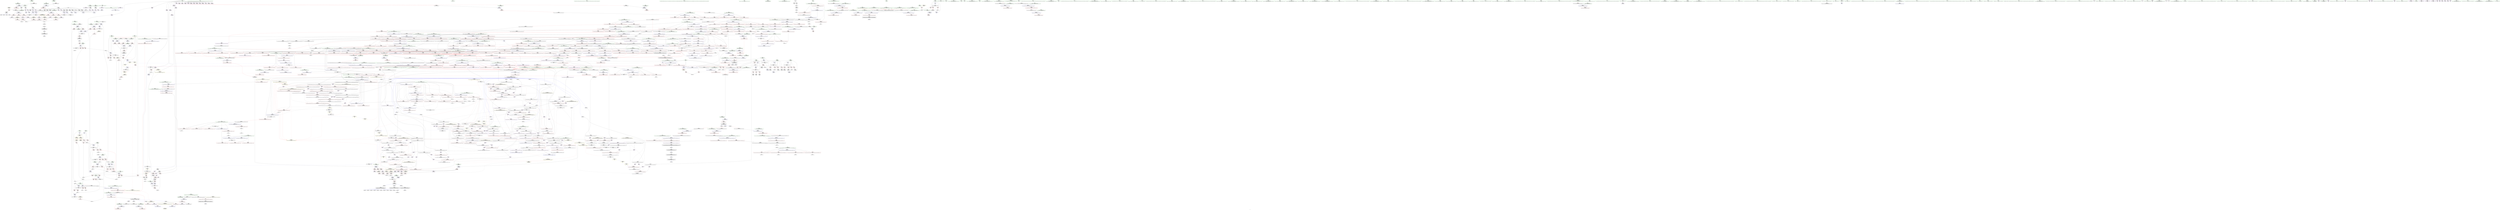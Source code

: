 digraph "SVFG" {
	label="SVFG";

	Node0x558ab35d2ae0 [shape=record,color=grey,label="{NodeID: 0\nNullPtr}"];
	Node0x558ab35d2ae0 -> Node0x558ab3663c00[style=solid];
	Node0x558ab35d2ae0 -> Node0x558ab3663d00[style=solid];
	Node0x558ab35d2ae0 -> Node0x558ab3663dd0[style=solid];
	Node0x558ab35d2ae0 -> Node0x558ab3663ea0[style=solid];
	Node0x558ab35d2ae0 -> Node0x558ab3663f70[style=solid];
	Node0x558ab35d2ae0 -> Node0x558ab3664040[style=solid];
	Node0x558ab35d2ae0 -> Node0x558ab3664110[style=solid];
	Node0x558ab35d2ae0 -> Node0x558ab36641e0[style=solid];
	Node0x558ab35d2ae0 -> Node0x558ab36642b0[style=solid];
	Node0x558ab35d2ae0 -> Node0x558ab3664380[style=solid];
	Node0x558ab35d2ae0 -> Node0x558ab3664450[style=solid];
	Node0x558ab35d2ae0 -> Node0x558ab3693870[style=solid];
	Node0x558ab37297f0 [shape=record,color=black,label="{NodeID: 1882\nMR_24V_2 = PHI(MR_24V_5, MR_24V_1, )\npts\{87 \}\n}"];
	Node0x558ab37297f0 -> Node0x558ab3693d80[style=dashed];
	Node0x558ab3669830 [shape=record,color=red,label="{NodeID: 775\n1095\<--1064\n\<--__first.addr\n_ZSt10__pop_heapIP4foodN9__gnu_cxx5__ops15_Iter_less_iterEEvT_S5_S5_RT0_\n}"];
	Node0x558ab3669830 -> Node0x558ab3667950[style=solid];
	Node0x558ab3660350 [shape=record,color=purple,label="{NodeID: 443\n1873\<--404\noffset_1\<--\n}"];
	Node0x558ab3660350 -> Node0x558ab3695510[style=solid];
	Node0x558ab3623d70 [shape=record,color=green,label="{NodeID: 111\n679\<--680\n_ZSt16__introsort_loopIP4foodlN9__gnu_cxx5__ops15_Iter_less_iterEEvT_S5_T0_T1_\<--_ZSt16__introsort_loopIP4foodlN9__gnu_cxx5__ops15_Iter_less_iterEEvT_S5_T0_T1__field_insensitive\n}"];
	Node0x558ab366f260 [shape=record,color=red,label="{NodeID: 886\n1597\<--1559\n\<--__first.addr\n_ZSt16__insertion_sortIP4foodN9__gnu_cxx5__ops15_Iter_less_iterEEvT_S5_T0_\n|{<s0>102}}"];
	Node0x558ab366f260:s0 -> Node0x558ab37ca260[style=solid,color=red];
	Node0x558ab3675d60 [shape=record,color=purple,label="{NodeID: 554\n1969\<--1696\noffset_1\<--\n}"];
	Node0x558ab3675d60 -> Node0x558ab369d8b0[style=solid];
	Node0x558ab3658a90 [shape=record,color=green,label="{NodeID: 222\n1513\<--1514\n__b.addr\<--__b.addr_field_insensitive\n_ZSt9iter_swapIP4foodS1_EvT_T0_\n}"];
	Node0x558ab3658a90 -> Node0x558ab366ebe0[style=solid];
	Node0x558ab3658a90 -> Node0x558ab369c390[style=solid];
	Node0x558ab3694670 [shape=record,color=blue,label="{NodeID: 997\n241\<--236\n__b.addr\<--__b\n_ZSt3minIxERKT_S2_S2_\n}"];
	Node0x558ab3694670 -> Node0x558ab3679640[style=dashed];
	Node0x558ab3694670 -> Node0x558ab3679710[style=dashed];
	Node0x558ab36cad50 [shape=record,color=grey,label="{NodeID: 1772\n990 = cmp(989, 440, )\n}"];
	Node0x558ab367b790 [shape=record,color=red,label="{NodeID: 665\n415\<--414\n\<--stale23\n_Z10solve_casei\n}"];
	Node0x558ab367b790 -> Node0x558ab36955e0[style=solid];
	Node0x558ab37c7ef0 [shape=record,color=black,label="{NodeID: 2547\n1736 = PHI(1677, )\n1st arg _ZSt23__copy_move_backward_a2ILb1EP4foodS1_ET1_T0_S3_S2_ }"];
	Node0x558ab37c7ef0 -> Node0x558ab369e0d0[style=solid];
	Node0x558ab3666910 [shape=record,color=black,label="{NodeID: 333\n837\<--877\n_ZSt27__unguarded_partition_pivotIP4foodN9__gnu_cxx5__ops15_Iter_less_iterEET_S5_S5_T0__ret\<--call\n_ZSt27__unguarded_partition_pivotIP4foodN9__gnu_cxx5__ops15_Iter_less_iterEET_S5_S5_T0_\n|{<s0>35}}"];
	Node0x558ab3666910:s0 -> Node0x558ab37d28c0[style=solid,color=blue];
	Node0x558ab369a0a0 [shape=record,color=blue, style = dotted,label="{NodeID: 1108\n1906\<--1908\noffset_0\<--dummyVal\n_ZSt13__adjust_heapIP4foodlS0_N9__gnu_cxx5__ops15_Iter_less_iterEEvT_T0_S6_T1_T2_\n}"];
	Node0x558ab369a0a0 -> Node0x558ab3691cb0[style=dashed];
	Node0x558ab369a0a0 -> Node0x558ab369a170[style=dashed];
	Node0x558ab361ed30 [shape=record,color=green,label="{NodeID: 1\n7\<--1\n__dso_handle\<--dummyObj\nGlob }"];
	Node0x558ab3729cf0 [shape=record,color=black,label="{NodeID: 1883\nMR_26V_2 = PHI(MR_26V_3, MR_26V_1, )\npts\{89 \}\n}"];
	Node0x558ab3729cf0 -> Node0x558ab3693ff0[style=dashed];
	Node0x558ab3669900 [shape=record,color=red,label="{NodeID: 776\n1094\<--1066\n\<--__last.addr\n_ZSt10__pop_heapIP4foodN9__gnu_cxx5__ops15_Iter_less_iterEEvT_S5_S5_RT0_\n}"];
	Node0x558ab3669900 -> Node0x558ab3667880[style=solid];
	Node0x558ab3660420 [shape=record,color=purple,label="{NodeID: 444\n1871\<--405\noffset_0\<--\n}"];
	Node0x558ab3660420 -> Node0x558ab3691220[style=solid];
	Node0x558ab3623e70 [shape=record,color=green,label="{NodeID: 112\n684\<--685\n_ZSt22__final_insertion_sortIP4foodN9__gnu_cxx5__ops15_Iter_less_iterEEvT_S5_T0_\<--_ZSt22__final_insertion_sortIP4foodN9__gnu_cxx5__ops15_Iter_less_iterEEvT_S5_T0__field_insensitive\n}"];
	Node0x558ab366f330 [shape=record,color=red,label="{NodeID: 887\n1605\<--1559\n\<--__first.addr\n_ZSt16__insertion_sortIP4foodN9__gnu_cxx5__ops15_Iter_less_iterEEvT_S5_T0_\n}"];
	Node0x558ab366f330 -> Node0x558ab36690e0[style=solid];
	Node0x558ab3675e30 [shape=record,color=purple,label="{NodeID: 555\n1967\<--1697\noffset_0\<--\n}"];
	Node0x558ab3675e30 -> Node0x558ab3692c20[style=solid];
	Node0x558ab3658b60 [shape=record,color=green,label="{NodeID: 223\n1520\<--1521\n_ZSt4swapI4foodENSt9enable_ifIXsr6__and_ISt6__not_ISt15__is_tuple_likeIT_EESt21is_move_constructibleIS4_ESt18is_move_assignableIS4_EEE5valueEvE4typeERS4_SD_\<--_ZSt4swapI4foodENSt9enable_ifIXsr6__and_ISt6__not_ISt15__is_tuple_likeIT_EESt21is_move_constructibleIS4_ESt18is_move_assignableIS4_EEE5valueEvE4typeERS4_SD__field_insensitive\n}"];
	Node0x558ab373ccc0 [shape=record,color=yellow,style=double,label="{NodeID: 2105\n10V_1 = ENCHI(MR_10V_0)\npts\{20 \}\nFun[_ZSt6__sortIP4foodN9__gnu_cxx5__ops15_Iter_less_iterEEvT_S5_T0_]|{|<s1>32}}"];
	Node0x558ab373ccc0 -> Node0x558ab37157f0[style=dashed];
	Node0x558ab373ccc0:s1 -> Node0x558ab371a7f0[style=dashed,color=red];
	Node0x558ab3694740 [shape=record,color=blue,label="{NodeID: 998\n237\<--251\nretval\<--\n_ZSt3minIxERKT_S2_S2_\n}"];
	Node0x558ab3694740 -> Node0x558ab3710820[style=dashed];
	Node0x558ab36caed0 [shape=record,color=grey,label="{NodeID: 1773\n664 = cmp(662, 663, )\n}"];
	Node0x558ab367b860 [shape=record,color=red,label="{NodeID: 666\n517\<--507\n\<--__first.addr\n_ZSt4sortIP4foodEvT_S2_\n|{<s0>24}}"];
	Node0x558ab367b860:s0 -> Node0x558ab37d3dc0[style=solid,color=red];
	Node0x558ab37c8000 [shape=record,color=black,label="{NodeID: 2548\n1737 = PHI(1678, )\n2nd arg _ZSt23__copy_move_backward_a2ILb1EP4foodS1_ET1_T0_S3_S2_ }"];
	Node0x558ab37c8000 -> Node0x558ab369e1a0[style=solid];
	Node0x558ab36669e0 [shape=record,color=black,label="{NodeID: 334\n945\<--943\nsub.ptr.lhs.cast\<--\n_ZSt11__sort_heapIP4foodN9__gnu_cxx5__ops15_Iter_less_iterEEvT_S5_RT0_\n}"];
	Node0x558ab36669e0 -> Node0x558ab36c45d0[style=solid];
	Node0x558ab369a170 [shape=record,color=blue, style = dotted,label="{NodeID: 1109\n1909\<--1911\noffset_1\<--dummyVal\n_ZSt13__adjust_heapIP4foodlS0_N9__gnu_cxx5__ops15_Iter_less_iterEEvT_T0_S6_T1_T2_\n}"];
	Node0x558ab369a170 -> Node0x558ab37229f0[style=dashed];
	Node0x558ab35d16e0 [shape=record,color=green,label="{NodeID: 2\n9\<--1\n\<--dummyObj\nCan only get source location for instruction, argument, global var or function.}"];
	Node0x558ab372a1f0 [shape=record,color=black,label="{NodeID: 1884\nMR_28V_2 = PHI(MR_28V_3, MR_28V_1, )\npts\{91 \}\n}"];
	Node0x558ab372a1f0 -> Node0x558ab3693f20[style=dashed];
	Node0x558ab36699d0 [shape=record,color=red,label="{NodeID: 777\n1082\<--1068\n\<--__result.addr\n_ZSt10__pop_heapIP4foodN9__gnu_cxx5__ops15_Iter_less_iterEEvT_S5_S5_RT0_\n|{<s0>55}}"];
	Node0x558ab36699d0:s0 -> Node0x558ab37cbfe0[style=solid,color=red];
	Node0x558ab36604f0 [shape=record,color=purple,label="{NodeID: 445\n1874\<--405\noffset_1\<--\n}"];
	Node0x558ab36604f0 -> Node0x558ab36912f0[style=solid];
	Node0x558ab3623f70 [shape=record,color=green,label="{NodeID: 113\n689\<--690\nretval\<--retval_field_insensitive\n_ZN9__gnu_cxx5__ops16__iter_less_iterEv\n}"];
	Node0x558ab3736320 [shape=record,color=yellow,style=double,label="{NodeID: 1995\n10V_1 = ENCHI(MR_10V_0)\npts\{20 \}\nFun[_ZSt13move_backwardIP4foodS1_ET0_T_S3_S2_]|{<s0>111}}"];
	Node0x558ab3736320:s0 -> Node0x558ab370df50[style=dashed,color=red];
	Node0x558ab366f400 [shape=record,color=red,label="{NodeID: 888\n1576\<--1561\n\<--__last.addr\n_ZSt16__insertion_sortIP4foodN9__gnu_cxx5__ops15_Iter_less_iterEEvT_S5_T0_\n}"];
	Node0x558ab366f400 -> Node0x558ab36ca750[style=solid];
	Node0x558ab3675f00 [shape=record,color=purple,label="{NodeID: 556\n1970\<--1697\noffset_1\<--\n}"];
	Node0x558ab3675f00 -> Node0x558ab3692cf0[style=solid];
	Node0x558ab3658c60 [shape=record,color=green,label="{NodeID: 224\n1526\<--1527\n__a.addr\<--__a.addr_field_insensitive\n_ZSt4swapI4foodENSt9enable_ifIXsr6__and_ISt6__not_ISt15__is_tuple_likeIT_EESt21is_move_constructibleIS4_ESt18is_move_assignableIS4_EEE5valueEvE4typeERS4_SD_\n}"];
	Node0x558ab3658c60 -> Node0x558ab366ecb0[style=solid];
	Node0x558ab3658c60 -> Node0x558ab366ed80[style=solid];
	Node0x558ab3658c60 -> Node0x558ab369c460[style=solid];
	Node0x558ab3694810 [shape=record,color=blue,label="{NodeID: 999\n237\<--254\nretval\<--\n_ZSt3minIxERKT_S2_S2_\n}"];
	Node0x558ab3694810 -> Node0x558ab3710820[style=dashed];
	Node0x558ab36cb050 [shape=record,color=grey,label="{NodeID: 1774\n1162 = cmp(1158, 1161, )\n}"];
	Node0x558ab367b930 [shape=record,color=red,label="{NodeID: 667\n518\<--509\n\<--__last.addr\n_ZSt4sortIP4foodEvT_S2_\n|{<s0>24}}"];
	Node0x558ab367b930:s0 -> Node0x558ab37d3f00[style=solid,color=red];
	Node0x558ab37c8110 [shape=record,color=black,label="{NodeID: 2549\n1767 = PHI(1748, )\n0th arg _ZSt22__copy_move_backward_aILb1EP4foodS1_ET1_T0_S3_S2_ }"];
	Node0x558ab37c8110 -> Node0x558ab369e340[style=solid];
	Node0x558ab3666ab0 [shape=record,color=black,label="{NodeID: 335\n946\<--944\nsub.ptr.rhs.cast\<--\n_ZSt11__sort_heapIP4foodN9__gnu_cxx5__ops15_Iter_less_iterEEvT_S5_RT0_\n}"];
	Node0x558ab3666ab0 -> Node0x558ab36c45d0[style=solid];
	Node0x558ab369a240 [shape=record,color=blue,label="{NodeID: 1110\n1131\<--1191\n__holeIndex.addr\<--\n_ZSt13__adjust_heapIP4foodlS0_N9__gnu_cxx5__ops15_Iter_less_iterEEvT_T0_S6_T1_T2_\n}"];
	Node0x558ab369a240 -> Node0x558ab366a600[style=dashed];
	Node0x558ab369a240 -> Node0x558ab366a6d0[style=dashed];
	Node0x558ab369a240 -> Node0x558ab369a240[style=dashed];
	Node0x558ab369a240 -> Node0x558ab369a580[style=dashed];
	Node0x558ab369a240 -> Node0x558ab3714df0[style=dashed];
	Node0x558ab35d1770 [shape=record,color=green,label="{NodeID: 3\n12\<--1\n\<--dummyObj\nCan only get source location for instruction, argument, global var or function.|{<s0>61}}"];
	Node0x558ab35d1770:s0 -> Node0x558ab37c70f0[style=solid,color=red];
	Node0x558ab372a6f0 [shape=record,color=black,label="{NodeID: 1885\nMR_10V_2 = PHI(MR_10V_1, MR_10V_3, )\npts\{20 \}\n|{<s0>44|<s1>89|<s2>90|<s3>91}}"];
	Node0x558ab372a6f0:s0 -> Node0x558ab3755a90[style=dashed,color=blue];
	Node0x558ab372a6f0:s1 -> Node0x558ab370ed30[style=dashed,color=red];
	Node0x558ab372a6f0:s2 -> Node0x558ab370ed30[style=dashed,color=red];
	Node0x558ab372a6f0:s3 -> Node0x558ab373b520[style=dashed,color=red];
	Node0x558ab3669aa0 [shape=record,color=red,label="{NodeID: 778\n1089\<--1068\n\<--__result.addr\n_ZSt10__pop_heapIP4foodN9__gnu_cxx5__ops15_Iter_less_iterEEvT_S5_S5_RT0_\n}"];
	Node0x558ab3669aa0 -> Node0x558ab36677b0[style=solid];
	Node0x558ab36605c0 [shape=record,color=purple,label="{NodeID: 446\n448\<--447\n\<--\n_Z10solve_casei\n}"];
	Node0x558ab36605c0 -> Node0x558ab3695c60[style=solid];
	Node0x558ab3624040 [shape=record,color=green,label="{NodeID: 114\n696\<--697\n__comp\<--__comp_field_insensitive\n_ZSt16__introsort_loopIP4foodlN9__gnu_cxx5__ops15_Iter_less_iterEEvT_S5_T0_T1_\n}"];
	Node0x558ab366f4d0 [shape=record,color=red,label="{NodeID: 889\n1585\<--1561\n\<--__last.addr\n_ZSt16__insertion_sortIP4foodN9__gnu_cxx5__ops15_Iter_less_iterEEvT_S5_T0_\n}"];
	Node0x558ab366f4d0 -> Node0x558ab36cc0d0[style=solid];
	Node0x558ab3675fd0 [shape=record,color=purple,label="{NodeID: 557\n1702\<--1701\nincdec.ptr\<--\n_ZSt25__unguarded_linear_insertIP4foodN9__gnu_cxx5__ops14_Val_less_iterEEvT_T0_\n}"];
	Node0x558ab3675fd0 -> Node0x558ab369da50[style=solid];
	Node0x558ab3658d30 [shape=record,color=green,label="{NodeID: 225\n1528\<--1529\n__b.addr\<--__b.addr_field_insensitive\n_ZSt4swapI4foodENSt9enable_ifIXsr6__and_ISt6__not_ISt15__is_tuple_likeIT_EESt21is_move_constructibleIS4_ESt18is_move_assignableIS4_EEE5valueEvE4typeERS4_SD_\n}"];
	Node0x558ab3658d30 -> Node0x558ab366ee50[style=solid];
	Node0x558ab3658d30 -> Node0x558ab366ef20[style=solid];
	Node0x558ab3658d30 -> Node0x558ab369c530[style=solid];
	Node0x558ab36948e0 [shape=record,color=blue,label="{NodeID: 1000\n264\<--260\n__a.addr\<--__a\n_ZSt3maxIxERKT_S2_S2_\n}"];
	Node0x558ab36948e0 -> Node0x558ab3679a50[style=dashed];
	Node0x558ab36948e0 -> Node0x558ab3679b20[style=dashed];
	Node0x558ab36cb1d0 [shape=record,color=grey,label="{NodeID: 1775\n725 = cmp(724, 12, )\n}"];
	Node0x558ab367ba00 [shape=record,color=red,label="{NodeID: 668\n541\<--534\n\<--__x.addr\n_ZStgtIxxEbRKSt4pairIT_T0_ES5_\n|{<s0>25}}"];
	Node0x558ab367ba00:s0 -> Node0x558ab37c7800[style=solid,color=red];
	Node0x558ab37c8220 [shape=record,color=black,label="{NodeID: 2550\n1768 = PHI(1752, )\n1st arg _ZSt22__copy_move_backward_aILb1EP4foodS1_ET1_T0_S3_S2_ }"];
	Node0x558ab37c8220 -> Node0x558ab369e410[style=solid];
	Node0x558ab3666b80 [shape=record,color=black,label="{NodeID: 336\n1011\<--975\n\<--__value\n_ZSt11__make_heapIP4foodN9__gnu_cxx5__ops15_Iter_less_iterEEvT_S5_RT0_\n}"];
	Node0x558ab3666b80 -> Node0x558ab3671850[style=solid];
	Node0x558ab3666b80 -> Node0x558ab3671920[style=solid];
	Node0x558ab369a310 [shape=record,color=blue,label="{NodeID: 1111\n1137\<--1206\n__secondChild\<--mul12\n_ZSt13__adjust_heapIP4foodlS0_N9__gnu_cxx5__ops15_Iter_less_iterEEvT_T0_S6_T1_T2_\n}"];
	Node0x558ab369a310 -> Node0x558ab366b300[style=dashed];
	Node0x558ab369a310 -> Node0x558ab366b3d0[style=dashed];
	Node0x558ab369a310 -> Node0x558ab37152f0[style=dashed];
	Node0x558ab35d0cf0 [shape=record,color=green,label="{NodeID: 4\n21\<--1\n.str\<--dummyObj\nGlob }"];
	Node0x558ab3669b70 [shape=record,color=red,label="{NodeID: 779\n1104\<--1070\n\<--__comp.addr\n_ZSt10__pop_heapIP4foodN9__gnu_cxx5__ops15_Iter_less_iterEEvT_S5_S5_RT0_\n}"];
	Node0x558ab3660690 [shape=record,color=purple,label="{NodeID: 447\n451\<--447\n\<--\n_Z10solve_casei\n}"];
	Node0x558ab3660690 -> Node0x558ab3695d30[style=solid];
	Node0x558ab36591a0 [shape=record,color=green,label="{NodeID: 115\n698\<--699\n__first.addr\<--__first.addr_field_insensitive\n_ZSt16__introsort_loopIP4foodlN9__gnu_cxx5__ops15_Iter_less_iterEEvT_S5_T0_T1_\n}"];
	Node0x558ab36591a0 -> Node0x558ab367d400[style=solid];
	Node0x558ab36591a0 -> Node0x558ab367d4d0[style=solid];
	Node0x558ab36591a0 -> Node0x558ab367d5a0[style=solid];
	Node0x558ab36591a0 -> Node0x558ab3697250[style=solid];
	Node0x558ab366f5a0 [shape=record,color=red,label="{NodeID: 890\n1584\<--1563\n\<--__i\n_ZSt16__insertion_sortIP4foodN9__gnu_cxx5__ops15_Iter_less_iterEEvT_S5_T0_\n}"];
	Node0x558ab366f5a0 -> Node0x558ab36cc0d0[style=solid];
	Node0x558ab36760a0 [shape=record,color=purple,label="{NodeID: 558\n1972\<--1713\noffset_0\<--\n}"];
	Node0x558ab36760a0 -> Node0x558ab369db20[style=solid];
	Node0x558ab3658e00 [shape=record,color=green,label="{NodeID: 226\n1530\<--1531\n__tmp\<--__tmp_field_insensitive\n_ZSt4swapI4foodENSt9enable_ifIXsr6__and_ISt6__not_ISt15__is_tuple_likeIT_EESt21is_move_constructibleIS4_ESt18is_move_assignableIS4_EEE5valueEvE4typeERS4_SD_\n|{|<s1>97}}"];
	Node0x558ab3658e00 -> Node0x558ab3668990[style=solid];
	Node0x558ab3658e00:s1 -> Node0x558ab37cbfe0[style=solid,color=red];
	Node0x558ab36949b0 [shape=record,color=blue,label="{NodeID: 1001\n266\<--261\n__b.addr\<--__b\n_ZSt3maxIxERKT_S2_S2_\n}"];
	Node0x558ab36949b0 -> Node0x558ab3679bf0[style=dashed];
	Node0x558ab36949b0 -> Node0x558ab3679cc0[style=dashed];
	Node0x558ab36cb350 [shape=record,color=grey,label="{NodeID: 1776\n181 = cmp(180, 12, )\n}"];
	Node0x558ab367bad0 [shape=record,color=red,label="{NodeID: 669\n540\<--536\n\<--__y.addr\n_ZStgtIxxEbRKSt4pairIT_T0_ES5_\n|{<s0>25}}"];
	Node0x558ab367bad0:s0 -> Node0x558ab37c76f0[style=solid,color=red];
	Node0x558ab37c8360 [shape=record,color=black,label="{NodeID: 2551\n1769 = PHI(1754, )\n2nd arg _ZSt22__copy_move_backward_aILb1EP4foodS1_ET1_T0_S3_S2_ }"];
	Node0x558ab37c8360 -> Node0x558ab369e4e0[style=solid];
	Node0x558ab3666c50 [shape=record,color=black,label="{NodeID: 337\n1018\<--977\n\<--agg.tmp\n_ZSt11__make_heapIP4foodN9__gnu_cxx5__ops15_Iter_less_iterEEvT_S5_RT0_\n}"];
	Node0x558ab3666c50 -> Node0x558ab3671b90[style=solid];
	Node0x558ab3666c50 -> Node0x558ab3671c60[style=solid];
	Node0x558ab369a3e0 [shape=record,color=blue, style = dotted,label="{NodeID: 1112\n1912\<--1914\noffset_0\<--dummyVal\n_ZSt13__adjust_heapIP4foodlS0_N9__gnu_cxx5__ops15_Iter_less_iterEEvT_T0_S6_T1_T2_\n}"];
	Node0x558ab369a3e0 -> Node0x558ab3691e50[style=dashed];
	Node0x558ab369a3e0 -> Node0x558ab369a4b0[style=dashed];
	Node0x558ab35d0d80 [shape=record,color=green,label="{NodeID: 5\n23\<--1\n.str.1\<--dummyObj\nGlob }"];
	Node0x558ab3669c40 [shape=record,color=red,label="{NodeID: 780\n1107\<--1106\n\<--\n_ZSt10__pop_heapIP4foodN9__gnu_cxx5__ops15_Iter_less_iterEEvT_S5_S5_RT0_\n|{<s0>61}}"];
	Node0x558ab3669c40:s0 -> Node0x558ab37c73f0[style=solid,color=red];
	Node0x558ab3660760 [shape=record,color=purple,label="{NodeID: 448\n457\<--456\n\<--\n_Z10solve_casei\n}"];
	Node0x558ab3660760 -> Node0x558ab3695e00[style=solid];
	Node0x558ab3659270 [shape=record,color=green,label="{NodeID: 116\n700\<--701\n__last.addr\<--__last.addr_field_insensitive\n_ZSt16__introsort_loopIP4foodlN9__gnu_cxx5__ops15_Iter_less_iterEEvT_S5_T0_T1_\n}"];
	Node0x558ab3659270 -> Node0x558ab367d670[style=solid];
	Node0x558ab3659270 -> Node0x558ab367d740[style=solid];
	Node0x558ab3659270 -> Node0x558ab367d810[style=solid];
	Node0x558ab3659270 -> Node0x558ab367d8e0[style=solid];
	Node0x558ab3659270 -> Node0x558ab367d9b0[style=solid];
	Node0x558ab3659270 -> Node0x558ab3697320[style=solid];
	Node0x558ab3659270 -> Node0x558ab3697660[style=solid];
	Node0x558ab366f670 [shape=record,color=red,label="{NodeID: 891\n1588\<--1563\n\<--__i\n_ZSt16__insertion_sortIP4foodN9__gnu_cxx5__ops15_Iter_less_iterEEvT_S5_T0_\n|{<s0>99}}"];
	Node0x558ab366f670:s0 -> Node0x558ab37c8fb0[style=solid,color=red];
	Node0x558ab3676170 [shape=record,color=purple,label="{NodeID: 559\n1975\<--1713\noffset_1\<--\n}"];
	Node0x558ab3676170 -> Node0x558ab369dbf0[style=solid];
	Node0x558ab3658ed0 [shape=record,color=green,label="{NodeID: 227\n1557\<--1558\n__comp\<--__comp_field_insensitive\n_ZSt16__insertion_sortIP4foodN9__gnu_cxx5__ops15_Iter_less_iterEEvT_S5_T0_\n|{<s0>99}}"];
	Node0x558ab3658ed0:s0 -> Node0x558ab37c8720[style=solid,color=red];
	Node0x558ab3694a80 [shape=record,color=blue,label="{NodeID: 1002\n262\<--276\nretval\<--\n_ZSt3maxIxERKT_S2_S2_\n}"];
	Node0x558ab3694a80 -> Node0x558ab37143f0[style=dashed];
	Node0x558ab36cb4d0 [shape=record,color=grey,label="{NodeID: 1777\n722 = cmp(721, 407, )\n}"];
	Node0x558ab367bba0 [shape=record,color=red,label="{NodeID: 670\n565\<--554\n\<--T\nmain\n}"];
	Node0x558ab367bba0 -> Node0x558ab36caa50[style=solid];
	Node0x558ab37c84a0 [shape=record,color=black,label="{NodeID: 2552\n838 = PHI(737, )\n0th arg _ZSt27__unguarded_partition_pivotIP4foodN9__gnu_cxx5__ops15_Iter_less_iterEET_S5_S5_T0_ }"];
	Node0x558ab37c84a0 -> Node0x558ab3697c10[style=solid];
	Node0x558ab3666d20 [shape=record,color=black,label="{NodeID: 338\n1022\<--977\n\<--agg.tmp\n_ZSt11__make_heapIP4foodN9__gnu_cxx5__ops15_Iter_less_iterEEvT_S5_RT0_\n}"];
	Node0x558ab3666d20 -> Node0x558ab3671ed0[style=solid];
	Node0x558ab3666d20 -> Node0x558ab3671fa0[style=solid];
	Node0x558ab369a4b0 [shape=record,color=blue, style = dotted,label="{NodeID: 1113\n1915\<--1917\noffset_1\<--dummyVal\n_ZSt13__adjust_heapIP4foodlS0_N9__gnu_cxx5__ops15_Iter_less_iterEEvT_T0_S6_T1_T2_\n}"];
	Node0x558ab369a4b0 -> Node0x558ab37148f0[style=dashed];
	Node0x558ab35d0e10 [shape=record,color=green,label="{NodeID: 6\n25\<--1\n__PRETTY_FUNCTION__._Z5mealsx\<--dummyObj\nGlob }"];
	Node0x558ab3669d10 [shape=record,color=red,label="{NodeID: 781\n1109\<--1108\n\<--\n_ZSt10__pop_heapIP4foodN9__gnu_cxx5__ops15_Iter_less_iterEEvT_S5_S5_RT0_\n|{<s0>61}}"];
	Node0x558ab3669d10:s0 -> Node0x558ab37c7570[style=solid,color=red];
	Node0x558ab3660830 [shape=record,color=purple,label="{NodeID: 449\n460\<--456\n\<--\n_Z10solve_casei\n}"];
	Node0x558ab3660830 -> Node0x558ab3695ed0[style=solid];
	Node0x558ab3659340 [shape=record,color=green,label="{NodeID: 117\n702\<--703\n__depth_limit.addr\<--__depth_limit.addr_field_insensitive\n_ZSt16__introsort_loopIP4foodlN9__gnu_cxx5__ops15_Iter_less_iterEEvT_S5_T0_T1_\n}"];
	Node0x558ab3659340 -> Node0x558ab367da80[style=solid];
	Node0x558ab3659340 -> Node0x558ab367db50[style=solid];
	Node0x558ab3659340 -> Node0x558ab367dc20[style=solid];
	Node0x558ab3659340 -> Node0x558ab36973f0[style=solid];
	Node0x558ab3659340 -> Node0x558ab36974c0[style=solid];
	Node0x558ab366f740 [shape=record,color=red,label="{NodeID: 892\n1592\<--1563\n\<--__i\n_ZSt16__insertion_sortIP4foodN9__gnu_cxx5__ops15_Iter_less_iterEEvT_S5_T0_\n|{<s0>100}}"];
	Node0x558ab366f740:s0 -> Node0x558ab37cbfe0[style=solid,color=red];
	Node0x558ab3676240 [shape=record,color=purple,label="{NodeID: 560\n1973\<--1714\noffset_0\<--\n}"];
	Node0x558ab3676240 -> Node0x558ab3692dc0[style=solid];
	Node0x558ab3658fa0 [shape=record,color=green,label="{NodeID: 228\n1559\<--1560\n__first.addr\<--__first.addr_field_insensitive\n_ZSt16__insertion_sortIP4foodN9__gnu_cxx5__ops15_Iter_less_iterEEvT_S5_T0_\n}"];
	Node0x558ab3658fa0 -> Node0x558ab366eff0[style=solid];
	Node0x558ab3658fa0 -> Node0x558ab366f0c0[style=solid];
	Node0x558ab3658fa0 -> Node0x558ab366f190[style=solid];
	Node0x558ab3658fa0 -> Node0x558ab366f260[style=solid];
	Node0x558ab3658fa0 -> Node0x558ab366f330[style=solid];
	Node0x558ab3658fa0 -> Node0x558ab369cae0[style=solid];
	Node0x558ab3694b50 [shape=record,color=blue,label="{NodeID: 1003\n262\<--279\nretval\<--\n_ZSt3maxIxERKT_S2_S2_\n}"];
	Node0x558ab3694b50 -> Node0x558ab37143f0[style=dashed];
	Node0x558ab36cb650 [shape=record,color=grey,label="{NodeID: 1778\n1196 = cmp(1195, 12, )\n}"];
	Node0x558ab367bc70 [shape=record,color=red,label="{NodeID: 671\n564\<--556\n\<--tc\nmain\n}"];
	Node0x558ab367bc70 -> Node0x558ab36caa50[style=solid];
	Node0x558ab37c85e0 [shape=record,color=black,label="{NodeID: 2553\n839 = PHI(738, )\n1st arg _ZSt27__unguarded_partition_pivotIP4foodN9__gnu_cxx5__ops15_Iter_less_iterEET_S5_S5_T0_ }"];
	Node0x558ab37c85e0 -> Node0x558ab3697ce0[style=solid];
	Node0x558ab3666df0 [shape=record,color=black,label="{NodeID: 339\n986\<--984\nsub.ptr.lhs.cast\<--\n_ZSt11__make_heapIP4foodN9__gnu_cxx5__ops15_Iter_less_iterEEvT_S5_RT0_\n}"];
	Node0x558ab3666df0 -> Node0x558ab36c63d0[style=solid];
	Node0x558ab369a580 [shape=record,color=blue,label="{NodeID: 1114\n1131\<--1220\n__holeIndex.addr\<--sub17\n_ZSt13__adjust_heapIP4foodlS0_N9__gnu_cxx5__ops15_Iter_less_iterEEvT_T0_S6_T1_T2_\n}"];
	Node0x558ab369a580 -> Node0x558ab3714df0[style=dashed];
	Node0x558ab35d0ea0 [shape=record,color=green,label="{NodeID: 7\n27\<--1\n.str.2\<--dummyObj\nGlob }"];
	Node0x558ab3669de0 [shape=record,color=red,label="{NodeID: 782\n1117\<--1114\n\<--__t.addr\n_ZSt4moveIR4foodEONSt16remove_referenceIT_E4typeEOS3_\n}"];
	Node0x558ab3669de0 -> Node0x558ab3667af0[style=solid];
	Node0x558ab3660900 [shape=record,color=purple,label="{NodeID: 450\n479\<--478\n\<--\n_Z10solve_casei\n}"];
	Node0x558ab3660900 -> Node0x558ab3696140[style=solid];
	Node0x558ab3659410 [shape=record,color=green,label="{NodeID: 118\n704\<--705\nagg.tmp\<--agg.tmp_field_insensitive\n_ZSt16__introsort_loopIP4foodlN9__gnu_cxx5__ops15_Iter_less_iterEEvT_S5_T0_T1_\n}"];
	Node0x558ab366f810 [shape=record,color=red,label="{NodeID: 893\n1598\<--1563\n\<--__i\n_ZSt16__insertion_sortIP4foodN9__gnu_cxx5__ops15_Iter_less_iterEEvT_S5_T0_\n|{<s0>102}}"];
	Node0x558ab366f810:s0 -> Node0x558ab37ca370[style=solid,color=red];
	Node0x558ab3676310 [shape=record,color=purple,label="{NodeID: 561\n1976\<--1714\noffset_1\<--\n}"];
	Node0x558ab3676310 -> Node0x558ab3692e90[style=solid];
	Node0x558ab3659070 [shape=record,color=green,label="{NodeID: 229\n1561\<--1562\n__last.addr\<--__last.addr_field_insensitive\n_ZSt16__insertion_sortIP4foodN9__gnu_cxx5__ops15_Iter_less_iterEEvT_S5_T0_\n}"];
	Node0x558ab3659070 -> Node0x558ab366f400[style=solid];
	Node0x558ab3659070 -> Node0x558ab366f4d0[style=solid];
	Node0x558ab3659070 -> Node0x558ab369cbb0[style=solid];
	Node0x558ab3694c20 [shape=record,color=blue,label="{NodeID: 1004\n289\<--285\n__x.addr\<--__x\n_ZSt9make_pairIRxS0_ESt4pairINSt17__decay_and_stripIT_E6__typeENS2_IT0_E6__typeEEOS3_OS6_\n}"];
	Node0x558ab3694c20 -> Node0x558ab3679f30[style=dashed];
	Node0x558ab36cb7d0 [shape=record,color=grey,label="{NodeID: 1779\n1202 = cmp(1198, 1201, )\n}"];
	Node0x558ab367bd40 [shape=record,color=red,label="{NodeID: 672\n568\<--556\n\<--tc\nmain\n|{<s0>28}}"];
	Node0x558ab367bd40:s0 -> Node0x558ab37caa90[style=solid,color=red];
	Node0x558ab37c8720 [shape=record,color=black,label="{NodeID: 2554\n1040 = PHI(885, 1127, 1393, 1393, 1393, 1393, 1393, 1462, 1462, 1557, )\n0th arg _ZNK9__gnu_cxx5__ops15_Iter_less_iterclIP4foodS4_EEbT_T0_ }"];
	Node0x558ab37c8720 -> Node0x558ab3698df0[style=solid];
	Node0x558ab3666ec0 [shape=record,color=black,label="{NodeID: 340\n987\<--985\nsub.ptr.rhs.cast\<--\n_ZSt11__make_heapIP4foodN9__gnu_cxx5__ops15_Iter_less_iterEEvT_S5_RT0_\n}"];
	Node0x558ab3666ec0 -> Node0x558ab36c63d0[style=solid];
	Node0x558ab369a650 [shape=record,color=blue, style = dotted,label="{NodeID: 1115\n1918\<--1920\noffset_0\<--dummyVal\n_ZSt13__adjust_heapIP4foodlS0_N9__gnu_cxx5__ops15_Iter_less_iterEEvT_T0_S6_T1_T2_\n}"];
	Node0x558ab369a650 -> Node0x558ab366b4a0[style=dashed];
	Node0x558ab3620a80 [shape=record,color=green,label="{NodeID: 8\n29\<--1\n.str.3\<--dummyObj\nGlob }"];
	Node0x558ab3669eb0 [shape=record,color=red,label="{NodeID: 783\n1168\<--1129\n\<--__first.addr\n_ZSt13__adjust_heapIP4foodlS0_N9__gnu_cxx5__ops15_Iter_less_iterEEvT_T0_S6_T1_T2_\n}"];
	Node0x558ab3669eb0 -> Node0x558ab3676da0[style=solid];
	Node0x558ab36609d0 [shape=record,color=purple,label="{NodeID: 451\n482\<--478\n\<--\n_Z10solve_casei\n}"];
	Node0x558ab36609d0 -> Node0x558ab3696210[style=solid];
	Node0x558ab36594e0 [shape=record,color=green,label="{NodeID: 119\n706\<--707\n__cut\<--__cut_field_insensitive\n_ZSt16__introsort_loopIP4foodlN9__gnu_cxx5__ops15_Iter_less_iterEEvT_S5_T0_T1_\n}"];
	Node0x558ab36594e0 -> Node0x558ab367dcf0[style=solid];
	Node0x558ab36594e0 -> Node0x558ab367ddc0[style=solid];
	Node0x558ab36594e0 -> Node0x558ab3697590[style=solid];
	Node0x558ab366f8e0 [shape=record,color=red,label="{NodeID: 894\n1599\<--1563\n\<--__i\n_ZSt16__insertion_sortIP4foodN9__gnu_cxx5__ops15_Iter_less_iterEEvT_S5_T0_\n}"];
	Node0x558ab366f8e0 -> Node0x558ab36756e0[style=solid];
	Node0x558ab36763e0 [shape=record,color=purple,label="{NodeID: 562\n1719\<--1718\nincdec.ptr3\<--\n_ZSt25__unguarded_linear_insertIP4foodN9__gnu_cxx5__ops14_Val_less_iterEEvT_T0_\n}"];
	Node0x558ab36763e0 -> Node0x558ab369dd90[style=solid];
	Node0x558ab36612f0 [shape=record,color=green,label="{NodeID: 230\n1563\<--1564\n__i\<--__i_field_insensitive\n_ZSt16__insertion_sortIP4foodN9__gnu_cxx5__ops15_Iter_less_iterEEvT_S5_T0_\n}"];
	Node0x558ab36612f0 -> Node0x558ab366f5a0[style=solid];
	Node0x558ab36612f0 -> Node0x558ab366f670[style=solid];
	Node0x558ab36612f0 -> Node0x558ab366f740[style=solid];
	Node0x558ab36612f0 -> Node0x558ab366f810[style=solid];
	Node0x558ab36612f0 -> Node0x558ab366f8e0[style=solid];
	Node0x558ab36612f0 -> Node0x558ab366f9b0[style=solid];
	Node0x558ab36612f0 -> Node0x558ab366fa80[style=solid];
	Node0x558ab36612f0 -> Node0x558ab369cc80[style=solid];
	Node0x558ab36612f0 -> Node0x558ab369d090[style=solid];
	Node0x558ab3694cf0 [shape=record,color=blue,label="{NodeID: 1005\n291\<--286\n__y.addr\<--__y\n_ZSt9make_pairIRxS0_ESt4pairINSt17__decay_and_stripIT_E6__typeENS2_IT0_E6__typeEEOS3_OS6_\n}"];
	Node0x558ab3694cf0 -> Node0x558ab367a000[style=dashed];
	Node0x558ab36cb950 [shape=record,color=grey,label="{NodeID: 1780\n193 = cmp(192, 194, )\n}"];
	Node0x558ab367be10 [shape=record,color=red,label="{NodeID: 673\n571\<--556\n\<--tc\nmain\n}"];
	Node0x558ab367be10 -> Node0x558ab36c5ad0[style=solid];
	Node0x558ab37c8fb0 [shape=record,color=black,label="{NodeID: 2555\n1041 = PHI(910, 1170, 1407, 1411, 1421, 1435, 1443, 1475, 1487, 1588, )\n1st arg _ZNK9__gnu_cxx5__ops15_Iter_less_iterclIP4foodS4_EEbT_T0_ }"];
	Node0x558ab37c8fb0 -> Node0x558ab3698ec0[style=solid];
	Node0x558ab3666f90 [shape=record,color=black,label="{NodeID: 341\n995\<--993\nsub.ptr.lhs.cast1\<--\n_ZSt11__make_heapIP4foodN9__gnu_cxx5__ops15_Iter_less_iterEEvT_S5_RT0_\n}"];
	Node0x558ab3666f90 -> Node0x558ab36c5f50[style=solid];
	Node0x558ab369a720 [shape=record,color=blue, style = dotted,label="{NodeID: 1116\n1921\<--1923\noffset_1\<--dummyVal\n_ZSt13__adjust_heapIP4foodlS0_N9__gnu_cxx5__ops15_Iter_less_iterEEvT_T0_S6_T1_T2_\n}"];
	Node0x558ab369a720 -> Node0x558ab366b570[style=dashed];
	Node0x558ab3620b10 [shape=record,color=green,label="{NodeID: 9\n31\<--1\n.str.4\<--dummyObj\nGlob }"];
	Node0x558ab3669f80 [shape=record,color=red,label="{NodeID: 784\n1171\<--1129\n\<--__first.addr\n_ZSt13__adjust_heapIP4foodlS0_N9__gnu_cxx5__ops15_Iter_less_iterEEvT_T0_S6_T1_T2_\n}"];
	Node0x558ab3669f80 -> Node0x558ab3676e70[style=solid];
	Node0x558ab3660aa0 [shape=record,color=purple,label="{NodeID: 452\n488\<--487\n\<--\n_Z10solve_casei\n}"];
	Node0x558ab3660aa0 -> Node0x558ab36962e0[style=solid];
	Node0x558ab36595b0 [shape=record,color=green,label="{NodeID: 120\n708\<--709\nagg.tmp2\<--agg.tmp2_field_insensitive\n_ZSt16__introsort_loopIP4foodlN9__gnu_cxx5__ops15_Iter_less_iterEEvT_S5_T0_T1_\n}"];
	Node0x558ab366f9b0 [shape=record,color=red,label="{NodeID: 895\n1610\<--1563\n\<--__i\n_ZSt16__insertion_sortIP4foodN9__gnu_cxx5__ops15_Iter_less_iterEEvT_S5_T0_\n|{<s0>106}}"];
	Node0x558ab366f9b0:s0 -> Node0x558ab37cadc0[style=solid,color=red];
	Node0x558ab36764b0 [shape=record,color=purple,label="{NodeID: 563\n1978\<--1724\noffset_0\<--\n}"];
	Node0x558ab36764b0 -> Node0x558ab369de60[style=solid];
	Node0x558ab36613c0 [shape=record,color=green,label="{NodeID: 231\n1565\<--1566\n__val\<--__val_field_insensitive\n_ZSt16__insertion_sortIP4foodN9__gnu_cxx5__ops15_Iter_less_iterEEvT_S5_T0_\n|{|<s1>103}}"];
	Node0x558ab36613c0 -> Node0x558ab3668e70[style=solid];
	Node0x558ab36613c0:s1 -> Node0x558ab37cbfe0[style=solid,color=red];
	Node0x558ab3694dc0 [shape=record,color=blue,label="{NodeID: 1006\n311\<--310\ntest_case.addr\<--test_case\n_Z10solve_casei\n}"];
	Node0x558ab3694dc0 -> Node0x558ab367a1a0[style=dashed];
	Node0x558ab36cbad0 [shape=record,color=grey,label="{NodeID: 1781\n274 = cmp(271, 273, )\n}"];
	Node0x558ab367bee0 [shape=record,color=red,label="{NodeID: 674\n581\<--578\n\<--__t.addr\n_ZSt7forwardIRxEOT_RNSt16remove_referenceIS1_E4typeE\n}"];
	Node0x558ab367bee0 -> Node0x558ab3665db0[style=solid];
	Node0x558ab37c9330 [shape=record,color=black,label="{NodeID: 2556\n1042 = PHI(911, 1174, 1408, 1412, 1422, 1436, 1444, 1476, 1488, 1589, )\n2nd arg _ZNK9__gnu_cxx5__ops15_Iter_less_iterclIP4foodS4_EEbT_T0_ }"];
	Node0x558ab37c9330 -> Node0x558ab3698f90[style=solid];
	Node0x558ab3667060 [shape=record,color=black,label="{NodeID: 342\n996\<--994\nsub.ptr.rhs.cast2\<--\n_ZSt11__make_heapIP4foodN9__gnu_cxx5__ops15_Iter_less_iterEEvT_S5_RT0_\n}"];
	Node0x558ab3667060 -> Node0x558ab36c5f50[style=solid];
	Node0x558ab369a7f0 [shape=record,color=blue,label="{NodeID: 1117\n1247\<--1246\n__t.addr\<--__t\n_ZSt4moveIRN9__gnu_cxx5__ops15_Iter_less_iterEEONSt16remove_referenceIT_E4typeEOS5_\n}"];
	Node0x558ab369a7f0 -> Node0x558ab366b640[style=dashed];
	Node0x558ab3620bd0 [shape=record,color=green,label="{NodeID: 10\n33\<--1\n.str.5\<--dummyObj\nGlob }"];
	Node0x558ab372c9f0 [shape=record,color=black,label="{NodeID: 1892\nMR_10V_2 = PHI(MR_10V_4, MR_10V_1, )\npts\{20 \}\n|{|<s4>72}}"];
	Node0x558ab372c9f0 -> Node0x558ab36920c0[style=dashed];
	Node0x558ab372c9f0 -> Node0x558ab3692260[style=dashed];
	Node0x558ab372c9f0 -> Node0x558ab369af40[style=dashed];
	Node0x558ab372c9f0 -> Node0x558ab369b280[style=dashed];
	Node0x558ab372c9f0:s4 -> Node0x558ab370f1c0[style=dashed,color=red];
	Node0x558ab366a050 [shape=record,color=red,label="{NodeID: 785\n1181\<--1129\n\<--__first.addr\n_ZSt13__adjust_heapIP4foodlS0_N9__gnu_cxx5__ops15_Iter_less_iterEEvT_T0_S6_T1_T2_\n}"];
	Node0x558ab366a050 -> Node0x558ab3676f40[style=solid];
	Node0x558ab3660b70 [shape=record,color=purple,label="{NodeID: 453\n491\<--487\n\<--\n_Z10solve_casei\n}"];
	Node0x558ab3660b70 -> Node0x558ab36963b0[style=solid];
	Node0x558ab3659680 [shape=record,color=green,label="{NodeID: 121\n710\<--711\nagg.tmp3\<--agg.tmp3_field_insensitive\n_ZSt16__introsort_loopIP4foodlN9__gnu_cxx5__ops15_Iter_less_iterEEvT_S5_T0_T1_\n}"];
	Node0x558ab366fa80 [shape=record,color=red,label="{NodeID: 896\n1619\<--1563\n\<--__i\n_ZSt16__insertion_sortIP4foodN9__gnu_cxx5__ops15_Iter_less_iterEEvT_S5_T0_\n}"];
	Node0x558ab366fa80 -> Node0x558ab3675af0[style=solid];
	Node0x558ab3676580 [shape=record,color=purple,label="{NodeID: 564\n1981\<--1724\noffset_1\<--\n}"];
	Node0x558ab3676580 -> Node0x558ab369df30[style=solid];
	Node0x558ab3661490 [shape=record,color=green,label="{NodeID: 232\n1567\<--1568\nagg.tmp\<--agg.tmp_field_insensitive\n_ZSt16__insertion_sortIP4foodN9__gnu_cxx5__ops15_Iter_less_iterEEvT_S5_T0_\n}"];
	Node0x558ab373d500 [shape=record,color=yellow,style=double,label="{NodeID: 2114\n386V_1 = ENCHI(MR_386V_0)\npts\{9760000 10730000 11260000 12690000 15310000 16900000 \}\nFun[_ZSt16__insertion_sortIP4foodN9__gnu_cxx5__ops15_Iter_less_iterEEvT_S5_T0_]}"];
	Node0x558ab373d500 -> Node0x558ab36928e0[style=dashed];
	Node0x558ab373d500 -> Node0x558ab3692a80[style=dashed];
	Node0x558ab3694e90 [shape=record,color=blue,label="{NodeID: 1007\n313\<--9\ni\<--\n_Z10solve_casei\n}"];
	Node0x558ab3694e90 -> Node0x558ab37206f0[style=dashed];
	Node0x558ab36cbc50 [shape=record,color=grey,label="{NodeID: 1782\n249 = cmp(246, 248, )\n}"];
	Node0x558ab367bfb0 [shape=record,color=red,label="{NodeID: 675\n596\<--587\nthis1\<--this.addr\n_ZNSt4pairIxxEC2IRxS2_Lb1EEEOT_OT0_\n}"];
	Node0x558ab367bfb0 -> Node0x558ab3665e80[style=solid];
	Node0x558ab367bfb0 -> Node0x558ab3660c40[style=solid];
	Node0x558ab367bfb0 -> Node0x558ab3660d10[style=solid];
	Node0x558ab37c96b0 [shape=record,color=black,label="{NodeID: 2557\n1334 = PHI(1298, )\n0th arg _ZNK9__gnu_cxx5__ops14_Iter_less_valclIP4foodS3_EEbT_RT0_ }"];
	Node0x558ab37c96b0 -> Node0x558ab369b420[style=solid];
	Node0x558ab3667130 [shape=record,color=black,label="{NodeID: 343\n1012\<--1008\n\<--call\n_ZSt11__make_heapIP4foodN9__gnu_cxx5__ops15_Iter_less_iterEEvT_S5_RT0_\n}"];
	Node0x558ab3667130 -> Node0x558ab36719f0[style=solid];
	Node0x558ab3667130 -> Node0x558ab3671ac0[style=solid];
	Node0x558ab369a8c0 [shape=record,color=blue,label="{NodeID: 1118\n1256\<--1253\nthis.addr\<--this\n_ZN9__gnu_cxx5__ops14_Iter_less_valC2ENS0_15_Iter_less_iterE\n}"];
	Node0x558ab369a8c0 -> Node0x558ab366b710[style=dashed];
	Node0x558ab3620cd0 [shape=record,color=green,label="{NodeID: 11\n35\<--1\n.str.6\<--dummyObj\nGlob }"];
	Node0x558ab372cef0 [shape=record,color=black,label="{NodeID: 1893\nMR_304V_3 = PHI(MR_304V_4, MR_304V_2, )\npts\{1273 \}\n}"];
	Node0x558ab372cef0 -> Node0x558ab366bbf0[style=dashed];
	Node0x558ab372cef0 -> Node0x558ab366bcc0[style=dashed];
	Node0x558ab372cef0 -> Node0x558ab366be60[style=dashed];
	Node0x558ab372cef0 -> Node0x558ab369b0e0[style=dashed];
	Node0x558ab366a120 [shape=record,color=red,label="{NodeID: 786\n1185\<--1129\n\<--__first.addr\n_ZSt13__adjust_heapIP4foodlS0_N9__gnu_cxx5__ops15_Iter_less_iterEEvT_T0_S6_T1_T2_\n}"];
	Node0x558ab366a120 -> Node0x558ab3677010[style=solid];
	Node0x558ab3660c40 [shape=record,color=purple,label="{NodeID: 454\n598\<--596\nfirst\<--this1\n_ZNSt4pairIxxEC2IRxS2_Lb1EEEOT_OT0_\n}"];
	Node0x558ab3660c40 -> Node0x558ab3696d70[style=solid];
	Node0x558ab3659750 [shape=record,color=green,label="{NodeID: 122\n731\<--732\n_ZSt14__partial_sortIP4foodN9__gnu_cxx5__ops15_Iter_less_iterEEvT_S5_S5_T0_\<--_ZSt14__partial_sortIP4foodN9__gnu_cxx5__ops15_Iter_less_iterEEvT_S5_S5_T0__field_insensitive\n}"];
	Node0x558ab366fb50 [shape=record,color=red,label="{NodeID: 897\n1643\<--1629\n\<--__first.addr\n_ZSt26__unguarded_insertion_sortIP4foodN9__gnu_cxx5__ops15_Iter_less_iterEEvT_S5_T0_\n}"];
	Node0x558ab366fb50 -> Node0x558ab369d300[style=solid];
	Node0x558ab3676650 [shape=record,color=purple,label="{NodeID: 565\n1979\<--1725\noffset_0\<--\n}"];
	Node0x558ab3676650 -> Node0x558ab3692f60[style=solid];
	Node0x558ab3753990 [shape=record,color=yellow,style=double,label="{NodeID: 2447\n8V_4 = CSCHI(MR_8V_3)\npts\{17 \}\nCS[]|{<s0>18}}"];
	Node0x558ab3753990:s0 -> Node0x558ab3738ef0[style=dashed,color=red];
	Node0x558ab3661560 [shape=record,color=green,label="{NodeID: 233\n1569\<--1570\nagg.tmp7\<--agg.tmp7_field_insensitive\n_ZSt16__insertion_sortIP4foodN9__gnu_cxx5__ops15_Iter_less_iterEEvT_S5_T0_\n}"];
	Node0x558ab373d6d0 [shape=record,color=yellow,style=double,label="{NodeID: 2115\n388V_1 = ENCHI(MR_388V_0)\npts\{9760001 10730001 11260001 12690001 15310001 16900001 \}\nFun[_ZSt16__insertion_sortIP4foodN9__gnu_cxx5__ops15_Iter_less_iterEEvT_S5_T0_]}"];
	Node0x558ab373d6d0 -> Node0x558ab36929b0[style=dashed];
	Node0x558ab373d6d0 -> Node0x558ab3692b50[style=dashed];
	Node0x558ab3694f60 [shape=record,color=blue,label="{NodeID: 1008\n361\<--363\nstale6\<--inc\n_Z10solve_casei\n}"];
	Node0x558ab3694f60 -> Node0x558ab37201f0[style=dashed];
	Node0x558ab36cbdd0 [shape=record,color=grey,label="{NodeID: 1783\n624 = cmp(620, 623, )\n}"];
	Node0x558ab367c080 [shape=record,color=red,label="{NodeID: 676\n599\<--589\n\<--__x.addr\n_ZNSt4pairIxxEC2IRxS2_Lb1EEEOT_OT0_\n|{<s0>29}}"];
	Node0x558ab367c080:s0 -> Node0x558ab37cb720[style=solid,color=red];
	Node0x558ab37c97c0 [shape=record,color=black,label="{NodeID: 2558\n1335 = PHI(1301, )\n1st arg _ZNK9__gnu_cxx5__ops14_Iter_less_valclIP4foodS3_EEbT_RT0_ }"];
	Node0x558ab37c97c0 -> Node0x558ab369b4f0[style=solid];
	Node0x558ab3667200 [shape=record,color=black,label="{NodeID: 344\n1019\<--1017\n\<--call5\n_ZSt11__make_heapIP4foodN9__gnu_cxx5__ops15_Iter_less_iterEEvT_S5_RT0_\n}"];
	Node0x558ab3667200 -> Node0x558ab3671d30[style=solid];
	Node0x558ab3667200 -> Node0x558ab3671e00[style=solid];
	Node0x558ab369a990 [shape=record,color=blue,label="{NodeID: 1119\n1281\<--1265\n\<--__value.coerce0\n_ZSt11__push_heapIP4foodlS0_N9__gnu_cxx5__ops14_Iter_less_valEEvT_T0_S6_T1_RT2_\n|{|<s2>72}}"];
	Node0x558ab369a990 -> Node0x558ab36920c0[style=dashed];
	Node0x558ab369a990 -> Node0x558ab3692260[style=dashed];
	Node0x558ab369a990:s2 -> Node0x558ab370f1c0[style=dashed,color=red];
	Node0x558ab3620dd0 [shape=record,color=green,label="{NodeID: 12\n37\<--1\n.str.7\<--dummyObj\nGlob }"];
	Node0x558ab372d3f0 [shape=record,color=black,label="{NodeID: 1894\nMR_310V_3 = PHI(MR_310V_4, MR_310V_2, )\npts\{1279 \}\n}"];
	Node0x558ab372d3f0 -> Node0x558ab366c0d0[style=dashed];
	Node0x558ab372d3f0 -> Node0x558ab366c1a0[style=dashed];
	Node0x558ab372d3f0 -> Node0x558ab366c270[style=dashed];
	Node0x558ab372d3f0 -> Node0x558ab369b1b0[style=dashed];
	Node0x558ab366a1f0 [shape=record,color=red,label="{NodeID: 787\n1208\<--1129\n\<--__first.addr\n_ZSt13__adjust_heapIP4foodlS0_N9__gnu_cxx5__ops15_Iter_less_iterEEvT_T0_S6_T1_T2_\n}"];
	Node0x558ab366a1f0 -> Node0x558ab36770e0[style=solid];
	Node0x558ab3660d10 [shape=record,color=purple,label="{NodeID: 455\n603\<--596\nsecond\<--this1\n_ZNSt4pairIxxEC2IRxS2_Lb1EEEOT_OT0_\n}"];
	Node0x558ab3660d10 -> Node0x558ab3696e40[style=solid];
	Node0x558ab3659820 [shape=record,color=green,label="{NodeID: 123\n740\<--741\n_ZSt27__unguarded_partition_pivotIP4foodN9__gnu_cxx5__ops15_Iter_less_iterEET_S5_S5_T0_\<--_ZSt27__unguarded_partition_pivotIP4foodN9__gnu_cxx5__ops15_Iter_less_iterEET_S5_S5_T0__field_insensitive\n}"];
	Node0x558ab366fc20 [shape=record,color=red,label="{NodeID: 898\n1647\<--1631\n\<--__last.addr\n_ZSt26__unguarded_insertion_sortIP4foodN9__gnu_cxx5__ops15_Iter_less_iterEEvT_S5_T0_\n}"];
	Node0x558ab366fc20 -> Node0x558ab36c9cd0[style=solid];
	Node0x558ab3676720 [shape=record,color=purple,label="{NodeID: 566\n1982\<--1725\noffset_1\<--\n}"];
	Node0x558ab3676720 -> Node0x558ab3693030[style=solid];
	Node0x558ab3753af0 [shape=record,color=yellow,style=double,label="{NodeID: 2448\n58V_2 = CSCHI(MR_58V_1)\npts\{2880000 2880001 \}\nCS[]}"];
	Node0x558ab3661630 [shape=record,color=green,label="{NodeID: 234\n1571\<--1572\nundef.agg.tmp\<--undef.agg.tmp_field_insensitive\n_ZSt16__insertion_sortIP4foodN9__gnu_cxx5__ops15_Iter_less_iterEEvT_S5_T0_\n}"];
	Node0x558ab373d8a0 [shape=record,color=yellow,style=double,label="{NodeID: 2116\n10V_1 = ENCHI(MR_10V_0)\npts\{20 \}\nFun[_ZSt22__move_median_to_firstIP4foodN9__gnu_cxx5__ops15_Iter_less_iterEEvT_S5_S5_S5_T0_]|{<s0>78|<s1>79|<s2>80|<s3>81|<s4>82|<s5>83|<s6>84|<s7>85|<s8>86|<s9>87|<s10>88}}"];
	Node0x558ab373d8a0:s0 -> Node0x558ab370ed30[style=dashed,color=red];
	Node0x558ab373d8a0:s1 -> Node0x558ab370ed30[style=dashed,color=red];
	Node0x558ab373d8a0:s2 -> Node0x558ab373b520[style=dashed,color=red];
	Node0x558ab373d8a0:s3 -> Node0x558ab370ed30[style=dashed,color=red];
	Node0x558ab373d8a0:s4 -> Node0x558ab373b520[style=dashed,color=red];
	Node0x558ab373d8a0:s5 -> Node0x558ab373b520[style=dashed,color=red];
	Node0x558ab373d8a0:s6 -> Node0x558ab370ed30[style=dashed,color=red];
	Node0x558ab373d8a0:s7 -> Node0x558ab373b520[style=dashed,color=red];
	Node0x558ab373d8a0:s8 -> Node0x558ab370ed30[style=dashed,color=red];
	Node0x558ab373d8a0:s9 -> Node0x558ab373b520[style=dashed,color=red];
	Node0x558ab373d8a0:s10 -> Node0x558ab373b520[style=dashed,color=red];
	Node0x558ab3695030 [shape=record,color=blue,label="{NodeID: 1009\n313\<--368\ni\<--inc7\n_Z10solve_casei\n}"];
	Node0x558ab3695030 -> Node0x558ab37206f0[style=dashed];
	Node0x558ab36cbf50 [shape=record,color=grey,label="{NodeID: 1784\n632 = cmp(628, 631, )\n}"];
	Node0x558ab367c150 [shape=record,color=red,label="{NodeID: 677\n604\<--591\n\<--__y.addr\n_ZNSt4pairIxxEC2IRxS2_Lb1EEEOT_OT0_\n|{<s0>30}}"];
	Node0x558ab367c150:s0 -> Node0x558ab37cb720[style=solid,color=red];
	Node0x558ab37c98d0 [shape=record,color=black,label="{NodeID: 2559\n1336 = PHI(1268, )\n2nd arg _ZNK9__gnu_cxx5__ops14_Iter_less_valclIP4foodS3_EEbT_RT0_ }"];
	Node0x558ab37c98d0 -> Node0x558ab369b5c0[style=solid];
	Node0x558ab36672d0 [shape=record,color=black,label="{NodeID: 345\n1039\<--1055\n_ZNK9__gnu_cxx5__ops15_Iter_less_iterclIP4foodS4_EEbT_T0__ret\<--call\n_ZNK9__gnu_cxx5__ops15_Iter_less_iterclIP4foodS4_EEbT_T0_\n|{<s0>46|<s1>62|<s2>78|<s3>79|<s4>81|<s5>84|<s6>86|<s7>89|<s8>90|<s9>99}}"];
	Node0x558ab36672d0:s0 -> Node0x558ab37d20c0[style=solid,color=blue];
	Node0x558ab36672d0:s1 -> Node0x558ab37d3500[style=solid,color=blue];
	Node0x558ab36672d0:s2 -> Node0x558ab37c35a0[style=solid,color=blue];
	Node0x558ab36672d0:s3 -> Node0x558ab37c36b0[style=solid,color=blue];
	Node0x558ab36672d0:s4 -> Node0x558ab37c37c0[style=solid,color=blue];
	Node0x558ab36672d0:s5 -> Node0x558ab37c38d0[style=solid,color=blue];
	Node0x558ab36672d0:s6 -> Node0x558ab37c3a10[style=solid,color=blue];
	Node0x558ab36672d0:s7 -> Node0x558ab37c3b50[style=solid,color=blue];
	Node0x558ab36672d0:s8 -> Node0x558ab37c3c90[style=solid,color=blue];
	Node0x558ab36672d0:s9 -> Node0x558ab37c4220[style=solid,color=blue];
	Node0x558ab369aa60 [shape=record,color=blue,label="{NodeID: 1120\n1283\<--1266\n\<--__value.coerce1\n_ZSt11__push_heapIP4foodlS0_N9__gnu_cxx5__ops14_Iter_less_valEEvT_T0_S6_T1_RT2_\n|{|<s2>72}}"];
	Node0x558ab369aa60 -> Node0x558ab3692190[style=dashed];
	Node0x558ab369aa60 -> Node0x558ab3692330[style=dashed];
	Node0x558ab369aa60:s2 -> Node0x558ab370f1c0[style=dashed,color=red];
	Node0x558ab3620ed0 [shape=record,color=green,label="{NodeID: 13\n40\<--1\n\<--dummyObj\nCan only get source location for instruction, argument, global var or function.}"];
	Node0x558ab366a2c0 [shape=record,color=red,label="{NodeID: 788\n1213\<--1129\n\<--__first.addr\n_ZSt13__adjust_heapIP4foodlS0_N9__gnu_cxx5__ops15_Iter_less_iterEEvT_T0_S6_T1_T2_\n}"];
	Node0x558ab366a2c0 -> Node0x558ab36771b0[style=solid];
	Node0x558ab3660de0 [shape=record,color=purple,label="{NodeID: 456\n619\<--618\nfirst\<--\n_ZStltIxxEbRKSt4pairIT_T0_ES5_\n}"];
	Node0x558ab3660de0 -> Node0x558ab367c8a0[style=solid];
	Node0x558ab3659920 [shape=record,color=green,label="{NodeID: 124\n753\<--754\n__n.addr\<--__n.addr_field_insensitive\n_ZSt4__lgl\n}"];
	Node0x558ab3659920 -> Node0x558ab367de90[style=solid];
	Node0x558ab3659920 -> Node0x558ab3697730[style=solid];
	Node0x558ab3736d80 [shape=record,color=yellow,style=double,label="{NodeID: 2006\n4V_1 = ENCHI(MR_4V_0)\npts\{13 \}\nFun[_Z10solve_casei]|{|<s1>17|<s2>18|<s3>20|<s4>21}}"];
	Node0x558ab3736d80 -> Node0x558ab3677b70[style=dashed];
	Node0x558ab3736d80:s1 -> Node0x558ab3738d30[style=dashed,color=red];
	Node0x558ab3736d80:s2 -> Node0x558ab3738d30[style=dashed,color=red];
	Node0x558ab3736d80:s3 -> Node0x558ab3738d30[style=dashed,color=red];
	Node0x558ab3736d80:s4 -> Node0x558ab3738d30[style=dashed,color=red];
	Node0x558ab366fcf0 [shape=record,color=red,label="{NodeID: 899\n1646\<--1633\n\<--__i\n_ZSt26__unguarded_insertion_sortIP4foodN9__gnu_cxx5__ops15_Iter_less_iterEEvT_S5_T0_\n}"];
	Node0x558ab366fcf0 -> Node0x558ab36c9cd0[style=solid];
	Node0x558ab36767f0 [shape=record,color=purple,label="{NodeID: 567\n1984\<--1826\noffset_0\<--\n}"];
	Node0x558ab36767f0 -> Node0x558ab369ea90[style=solid];
	Node0x558ab3661700 [shape=record,color=green,label="{NodeID: 235\n1602\<--1603\n_ZSt13move_backwardIP4foodS1_ET0_T_S3_S2_\<--_ZSt13move_backwardIP4foodS1_ET0_T_S3_S2__field_insensitive\n}"];
	Node0x558ab3695100 [shape=record,color=blue,label="{NodeID: 1010\n315\<--9\nnew_N\<--\n_Z10solve_casei\n}"];
	Node0x558ab3695100 -> Node0x558ab37116f0[style=dashed];
	Node0x558ab36cc0d0 [shape=record,color=grey,label="{NodeID: 1785\n1586 = cmp(1584, 1585, )\n}"];
	Node0x558ab367c220 [shape=record,color=red,label="{NodeID: 678\n601\<--600\n\<--call\n_ZNSt4pairIxxEC2IRxS2_Lb1EEEOT_OT0_\n}"];
	Node0x558ab367c220 -> Node0x558ab3696d70[style=solid];
	Node0x558ab37c99e0 [shape=record,color=black,label="{NodeID: 2560\n285 = PHI(80, )\n0th arg _ZSt9make_pairIRxS0_ESt4pairINSt17__decay_and_stripIT_E6__typeENS2_IT0_E6__typeEEOS3_OS6_ }"];
	Node0x558ab37c99e0 -> Node0x558ab3694c20[style=solid];
	Node0x558ab36673a0 [shape=record,color=black,label="{NodeID: 346\n1084\<--1072\n\<--__value\n_ZSt10__pop_heapIP4foodN9__gnu_cxx5__ops15_Iter_less_iterEEvT_S5_S5_RT0_\n}"];
	Node0x558ab36673a0 -> Node0x558ab3672070[style=solid];
	Node0x558ab36673a0 -> Node0x558ab3672140[style=solid];
	Node0x558ab369ab30 [shape=record,color=blue,label="{NodeID: 1121\n1270\<--1262\n__first.addr\<--__first\n_ZSt11__push_heapIP4foodlS0_N9__gnu_cxx5__ops14_Iter_less_valEEvT_T0_S6_T1_RT2_\n}"];
	Node0x558ab369ab30 -> Node0x558ab366b7e0[style=dashed];
	Node0x558ab369ab30 -> Node0x558ab366b8b0[style=dashed];
	Node0x558ab369ab30 -> Node0x558ab366b980[style=dashed];
	Node0x558ab369ab30 -> Node0x558ab366ba50[style=dashed];
	Node0x558ab3620fd0 [shape=record,color=green,label="{NodeID: 14\n108\<--1\n\<--dummyObj\nCan only get source location for instruction, argument, global var or function.}"];
	Node0x558ab366a390 [shape=record,color=red,label="{NodeID: 789\n1229\<--1129\n\<--__first.addr\n_ZSt13__adjust_heapIP4foodlS0_N9__gnu_cxx5__ops15_Iter_less_iterEEvT_T0_S6_T1_T2_\n|{<s0>71}}"];
	Node0x558ab366a390:s0 -> Node0x558ab37cd8d0[style=solid,color=red];
	Node0x558ab3660eb0 [shape=record,color=purple,label="{NodeID: 457\n622\<--621\nfirst1\<--\n_ZStltIxxEbRKSt4pairIT_T0_ES5_\n}"];
	Node0x558ab3660eb0 -> Node0x558ab367c970[style=solid];
	Node0x558ab36599f0 [shape=record,color=green,label="{NodeID: 125\n758\<--759\nllvm.ctlz.i64\<--llvm.ctlz.i64_field_insensitive\n}"];
	Node0x558ab3736e60 [shape=record,color=yellow,style=double,label="{NodeID: 2007\n6V_1 = ENCHI(MR_6V_0)\npts\{15 \}\nFun[_Z10solve_casei]|{|<s1>17|<s2>18|<s3>20|<s4>21}}"];
	Node0x558ab3736e60 -> Node0x558ab3677d10[style=dashed];
	Node0x558ab3736e60:s1 -> Node0x558ab3738e10[style=dashed,color=red];
	Node0x558ab3736e60:s2 -> Node0x558ab3738e10[style=dashed,color=red];
	Node0x558ab3736e60:s3 -> Node0x558ab3738e10[style=dashed,color=red];
	Node0x558ab3736e60:s4 -> Node0x558ab3738e10[style=dashed,color=red];
	Node0x558ab366fdc0 [shape=record,color=red,label="{NodeID: 900\n1650\<--1633\n\<--__i\n_ZSt26__unguarded_insertion_sortIP4foodN9__gnu_cxx5__ops15_Iter_less_iterEEvT_S5_T0_\n|{<s0>108}}"];
	Node0x558ab366fdc0:s0 -> Node0x558ab37cadc0[style=solid,color=red];
	Node0x558ab36768c0 [shape=record,color=purple,label="{NodeID: 568\n1987\<--1826\noffset_1\<--\n}"];
	Node0x558ab36768c0 -> Node0x558ab369eb60[style=solid];
	Node0x558ab3753db0 [shape=record,color=yellow,style=double,label="{NodeID: 2450\n8V_6 = CSCHI(MR_8V_3)\npts\{17 \}\nCS[]|{<s0>21}}"];
	Node0x558ab3753db0:s0 -> Node0x558ab3738ef0[style=dashed,color=red];
	Node0x558ab3661800 [shape=record,color=green,label="{NodeID: 236\n1612\<--1613\n_ZN9__gnu_cxx5__ops15__val_comp_iterENS0_15_Iter_less_iterE\<--_ZN9__gnu_cxx5__ops15__val_comp_iterENS0_15_Iter_less_iterE_field_insensitive\n}"];
	Node0x558ab36951d0 [shape=record,color=blue,label="{NodeID: 1011\n317\<--381\nbest_stale\<--\n_Z10solve_casei\n}"];
	Node0x558ab36951d0 -> Node0x558ab3711bf0[style=dashed];
	Node0x558ab36cc250 [shape=record,color=grey,label="{NodeID: 1786\n640 = cmp(636, 639, )\n}"];
	Node0x558ab36cc250 -> Node0x558ab36c2850[style=solid];
	Node0x558ab367c2f0 [shape=record,color=red,label="{NodeID: 679\n606\<--605\n\<--call2\n_ZNSt4pairIxxEC2IRxS2_Lb1EEEOT_OT0_\n}"];
	Node0x558ab367c2f0 -> Node0x558ab3696e40[style=solid];
	Node0x558ab37c9af0 [shape=record,color=black,label="{NodeID: 2561\n286 = PHI(78, )\n1st arg _ZSt9make_pairIRxS0_ESt4pairINSt17__decay_and_stripIT_E6__typeENS2_IT0_E6__typeEEOS3_OS6_ }"];
	Node0x558ab37c9af0 -> Node0x558ab3694cf0[style=solid];
	Node0x558ab3667470 [shape=record,color=black,label="{NodeID: 347\n1101\<--1074\n\<--agg.tmp\n_ZSt10__pop_heapIP4foodN9__gnu_cxx5__ops15_Iter_less_iterEEvT_S5_S5_RT0_\n}"];
	Node0x558ab3667470 -> Node0x558ab36726f0[style=solid];
	Node0x558ab3667470 -> Node0x558ab36727c0[style=solid];
	Node0x558ab369ac00 [shape=record,color=blue,label="{NodeID: 1122\n1272\<--1263\n__holeIndex.addr\<--__holeIndex\n_ZSt11__push_heapIP4foodlS0_N9__gnu_cxx5__ops14_Iter_less_valEEvT_T0_S6_T1_RT2_\n}"];
	Node0x558ab369ac00 -> Node0x558ab366bb20[style=dashed];
	Node0x558ab369ac00 -> Node0x558ab372cef0[style=dashed];
	Node0x558ab36210d0 [shape=record,color=green,label="{NodeID: 15\n145\<--1\n\<--dummyObj\nCan only get source location for instruction, argument, global var or function.}"];
	Node0x558ab366a460 [shape=record,color=red,label="{NodeID: 790\n1153\<--1131\n\<--__holeIndex.addr\n_ZSt13__adjust_heapIP4foodlS0_N9__gnu_cxx5__ops15_Iter_less_iterEEvT_T0_S6_T1_T2_\n}"];
	Node0x558ab366a460 -> Node0x558ab3699d60[style=solid];
	Node0x558ab3660f80 [shape=record,color=purple,label="{NodeID: 458\n627\<--626\nfirst2\<--\n_ZStltIxxEbRKSt4pairIT_T0_ES5_\n}"];
	Node0x558ab3660f80 -> Node0x558ab367ca40[style=solid];
	Node0x558ab3659af0 [shape=record,color=green,label="{NodeID: 126\n768\<--769\n__comp\<--__comp_field_insensitive\n_ZSt22__final_insertion_sortIP4foodN9__gnu_cxx5__ops15_Iter_less_iterEEvT_S5_T0_\n}"];
	Node0x558ab366fe90 [shape=record,color=red,label="{NodeID: 901\n1654\<--1633\n\<--__i\n_ZSt26__unguarded_insertion_sortIP4foodN9__gnu_cxx5__ops15_Iter_less_iterEEvT_S5_T0_\n}"];
	Node0x558ab366fe90 -> Node0x558ab3675bc0[style=solid];
	Node0x558ab3676990 [shape=record,color=purple,label="{NodeID: 569\n1985\<--1828\noffset_0\<--\n}"];
	Node0x558ab3676990 -> Node0x558ab3693100[style=solid];
	Node0x558ab3661900 [shape=record,color=green,label="{NodeID: 237\n1615\<--1616\n_ZSt25__unguarded_linear_insertIP4foodN9__gnu_cxx5__ops14_Val_less_iterEEvT_T0_\<--_ZSt25__unguarded_linear_insertIP4foodN9__gnu_cxx5__ops14_Val_less_iterEEvT_T0__field_insensitive\n}"];
	Node0x558ab36952a0 [shape=record,color=blue,label="{NodeID: 1012\n319\<--9\ni8\<--\n_Z10solve_casei\n}"];
	Node0x558ab36952a0 -> Node0x558ab37120f0[style=dashed];
	Node0x558ab36cc3d0 [shape=record,color=grey,label="{NodeID: 1787\n1296 = cmp(1294, 1295, )\n}"];
	Node0x558ab367c3c0 [shape=record,color=red,label="{NodeID: 680\n618\<--612\n\<--__x.addr\n_ZStltIxxEbRKSt4pairIT_T0_ES5_\n}"];
	Node0x558ab367c3c0 -> Node0x558ab3660de0[style=solid];
	Node0x558ab37c9c00 [shape=record,color=black,label="{NodeID: 2562\n584 = PHI(287, )\n0th arg _ZNSt4pairIxxEC2IRxS2_Lb1EEEOT_OT0_ }"];
	Node0x558ab37c9c00 -> Node0x558ab3696b00[style=solid];
	Node0x558ab3667540 [shape=record,color=black,label="{NodeID: 348\n1105\<--1074\n\<--agg.tmp\n_ZSt10__pop_heapIP4foodN9__gnu_cxx5__ops15_Iter_less_iterEEvT_S5_S5_RT0_\n}"];
	Node0x558ab3667540 -> Node0x558ab3672a30[style=solid];
	Node0x558ab3667540 -> Node0x558ab3672b00[style=solid];
	Node0x558ab369acd0 [shape=record,color=blue,label="{NodeID: 1123\n1274\<--1264\n__topIndex.addr\<--__topIndex\n_ZSt11__push_heapIP4foodlS0_N9__gnu_cxx5__ops14_Iter_less_valEEvT_T0_S6_T1_RT2_\n}"];
	Node0x558ab369acd0 -> Node0x558ab366bf30[style=dashed];
	Node0x558ab36211d0 [shape=record,color=green,label="{NodeID: 16\n148\<--1\n\<--dummyObj\nCan only get source location for instruction, argument, global var or function.}"];
	Node0x558ab366a530 [shape=record,color=red,label="{NodeID: 791\n1155\<--1131\n\<--__holeIndex.addr\n_ZSt13__adjust_heapIP4foodlS0_N9__gnu_cxx5__ops15_Iter_less_iterEEvT_T0_S6_T1_T2_\n}"];
	Node0x558ab366a530 -> Node0x558ab3699e30[style=solid];
	Node0x558ab3661050 [shape=record,color=purple,label="{NodeID: 459\n630\<--629\nfirst3\<--\n_ZStltIxxEbRKSt4pairIT_T0_ES5_\n}"];
	Node0x558ab3661050 -> Node0x558ab367cb10[style=solid];
	Node0x558ab3659bc0 [shape=record,color=green,label="{NodeID: 127\n770\<--771\n__first.addr\<--__first.addr_field_insensitive\n_ZSt22__final_insertion_sortIP4foodN9__gnu_cxx5__ops15_Iter_less_iterEEvT_S5_T0_\n}"];
	Node0x558ab3659bc0 -> Node0x558ab367df60[style=solid];
	Node0x558ab3659bc0 -> Node0x558ab367e030[style=solid];
	Node0x558ab3659bc0 -> Node0x558ab367e100[style=solid];
	Node0x558ab3659bc0 -> Node0x558ab367e1d0[style=solid];
	Node0x558ab3659bc0 -> Node0x558ab367e2a0[style=solid];
	Node0x558ab3659bc0 -> Node0x558ab3697800[style=solid];
	Node0x558ab366ff60 [shape=record,color=red,label="{NodeID: 902\n1672\<--1663\n\<--__first.addr\n_ZSt13move_backwardIP4foodS1_ET0_T_S3_S2_\n|{<s0>109}}"];
	Node0x558ab366ff60:s0 -> Node0x558ab37d4840[style=solid,color=red];
	Node0x558ab3676a60 [shape=record,color=purple,label="{NodeID: 570\n1988\<--1828\noffset_1\<--\n}"];
	Node0x558ab3676a60 -> Node0x558ab36931d0[style=solid];
	Node0x558ab3661a00 [shape=record,color=green,label="{NodeID: 238\n1627\<--1628\n__comp\<--__comp_field_insensitive\n_ZSt26__unguarded_insertion_sortIP4foodN9__gnu_cxx5__ops15_Iter_less_iterEEvT_S5_T0_\n}"];
	Node0x558ab3695370 [shape=record,color=blue,label="{NodeID: 1013\n315\<--400\nnew_N\<--inc18\n_Z10solve_casei\n}"];
	Node0x558ab3695370 -> Node0x558ab37116f0[style=dashed];
	Node0x558ab36cc550 [shape=record,color=grey,label="{NodeID: 1788\n346 = cmp(344, 345, )\n}"];
	Node0x558ab367c490 [shape=record,color=red,label="{NodeID: 681\n629\<--612\n\<--__x.addr\n_ZStltIxxEbRKSt4pairIT_T0_ES5_\n}"];
	Node0x558ab367c490 -> Node0x558ab3661050[style=solid];
	Node0x558ab37c9d10 [shape=record,color=black,label="{NodeID: 2563\n585 = PHI(296, )\n1st arg _ZNSt4pairIxxEC2IRxS2_Lb1EEEOT_OT0_ }"];
	Node0x558ab37c9d10 -> Node0x558ab3696bd0[style=solid];
	Node0x558ab3667610 [shape=record,color=black,label="{NodeID: 349\n1085\<--1083\n\<--call\n_ZSt10__pop_heapIP4foodN9__gnu_cxx5__ops15_Iter_less_iterEEvT_S5_S5_RT0_\n}"];
	Node0x558ab3667610 -> Node0x558ab3672210[style=solid];
	Node0x558ab3667610 -> Node0x558ab36722e0[style=solid];
	Node0x558ab369ada0 [shape=record,color=blue,label="{NodeID: 1124\n1276\<--1267\n__comp.addr\<--__comp\n_ZSt11__push_heapIP4foodlS0_N9__gnu_cxx5__ops14_Iter_less_valEEvT_T0_S6_T1_RT2_\n}"];
	Node0x558ab369ada0 -> Node0x558ab366c000[style=dashed];
	Node0x558ab36212d0 [shape=record,color=green,label="{NodeID: 17\n167\<--1\n\<--dummyObj\nCan only get source location for instruction, argument, global var or function.}"];
	Node0x558ab366a600 [shape=record,color=red,label="{NodeID: 792\n1186\<--1131\n\<--__holeIndex.addr\n_ZSt13__adjust_heapIP4foodlS0_N9__gnu_cxx5__ops15_Iter_less_iterEEvT_T0_S6_T1_T2_\n}"];
	Node0x558ab3661120 [shape=record,color=purple,label="{NodeID: 460\n635\<--634\nsecond\<--\n_ZStltIxxEbRKSt4pairIT_T0_ES5_\n}"];
	Node0x558ab3661120 -> Node0x558ab367cbe0[style=solid];
	Node0x558ab3659c90 [shape=record,color=green,label="{NodeID: 128\n772\<--773\n__last.addr\<--__last.addr_field_insensitive\n_ZSt22__final_insertion_sortIP4foodN9__gnu_cxx5__ops15_Iter_less_iterEEvT_S5_T0_\n}"];
	Node0x558ab3659c90 -> Node0x558ab367e370[style=solid];
	Node0x558ab3659c90 -> Node0x558ab367e440[style=solid];
	Node0x558ab3659c90 -> Node0x558ab367e510[style=solid];
	Node0x558ab3659c90 -> Node0x558ab36978d0[style=solid];
	Node0x558ab3670030 [shape=record,color=red,label="{NodeID: 903\n1676\<--1665\n\<--__last.addr\n_ZSt13move_backwardIP4foodS1_ET0_T_S3_S2_\n|{<s0>110}}"];
	Node0x558ab3670030:s0 -> Node0x558ab37d4840[style=solid,color=red];
	Node0x558ab3676b30 [shape=record,color=purple,label="{NodeID: 571\n374\<--18\nadd.ptr\<--foods\n_Z10solve_casei\n|{<s0>15}}"];
	Node0x558ab3676b30:s0 -> Node0x558ab37c6760[style=solid,color=red];
	Node0x558ab3661ad0 [shape=record,color=green,label="{NodeID: 239\n1629\<--1630\n__first.addr\<--__first.addr_field_insensitive\n_ZSt26__unguarded_insertion_sortIP4foodN9__gnu_cxx5__ops15_Iter_less_iterEEvT_S5_T0_\n}"];
	Node0x558ab3661ad0 -> Node0x558ab366fb50[style=solid];
	Node0x558ab3661ad0 -> Node0x558ab369d160[style=solid];
	Node0x558ab3695440 [shape=record,color=blue, style = dotted,label="{NodeID: 1014\n1870\<--1872\noffset_0\<--dummyVal\n_Z10solve_casei\n}"];
	Node0x558ab3695440 -> Node0x558ab36912f0[style=dashed];
	Node0x558ab3695440 -> Node0x558ab3695510[style=dashed];
	Node0x558ab36cc6d0 [shape=record,color=grey,label="{NodeID: 1789\n394 = cmp(392, 393, )\n}"];
	Node0x558ab367c560 [shape=record,color=red,label="{NodeID: 682\n634\<--612\n\<--__x.addr\n_ZStltIxxEbRKSt4pairIT_T0_ES5_\n}"];
	Node0x558ab367c560 -> Node0x558ab3661120[style=solid];
	Node0x558ab37c9e20 [shape=record,color=black,label="{NodeID: 2564\n586 = PHI(300, )\n2nd arg _ZNSt4pairIxxEC2IRxS2_Lb1EEEOT_OT0_ }"];
	Node0x558ab37c9e20 -> Node0x558ab3696ca0[style=solid];
	Node0x558ab36676e0 [shape=record,color=black,label="{NodeID: 350\n1091\<--1088\n\<--call1\n_ZSt10__pop_heapIP4foodN9__gnu_cxx5__ops15_Iter_less_iterEEvT_S5_S5_RT0_\n}"];
	Node0x558ab36676e0 -> Node0x558ab3672550[style=solid];
	Node0x558ab36676e0 -> Node0x558ab3672620[style=solid];
	Node0x558ab369ae70 [shape=record,color=blue,label="{NodeID: 1125\n1278\<--1291\n__parent\<--div\n_ZSt11__push_heapIP4foodlS0_N9__gnu_cxx5__ops14_Iter_less_valEEvT_T0_S6_T1_RT2_\n}"];
	Node0x558ab369ae70 -> Node0x558ab372d3f0[style=dashed];
	Node0x558ab36213d0 [shape=record,color=green,label="{NodeID: 18\n188\<--1\n\<--dummyObj\nCan only get source location for instruction, argument, global var or function.}"];
	Node0x558ab366a6d0 [shape=record,color=red,label="{NodeID: 793\n1214\<--1131\n\<--__holeIndex.addr\n_ZSt13__adjust_heapIP4foodlS0_N9__gnu_cxx5__ops15_Iter_less_iterEEvT_T0_S6_T1_T2_\n}"];
	Node0x558ab36611f0 [shape=record,color=purple,label="{NodeID: 461\n638\<--637\nsecond5\<--\n_ZStltIxxEbRKSt4pairIT_T0_ES5_\n}"];
	Node0x558ab36611f0 -> Node0x558ab367ccb0[style=solid];
	Node0x558ab3659d60 [shape=record,color=green,label="{NodeID: 129\n774\<--775\nagg.tmp\<--agg.tmp_field_insensitive\n_ZSt22__final_insertion_sortIP4foodN9__gnu_cxx5__ops15_Iter_less_iterEEvT_S5_T0_\n}"];
	Node0x558ab3670100 [shape=record,color=red,label="{NodeID: 904\n1678\<--1667\n\<--__result.addr\n_ZSt13move_backwardIP4foodS1_ET0_T_S3_S2_\n|{<s0>111}}"];
	Node0x558ab3670100:s0 -> Node0x558ab37c8000[style=solid,color=red];
	Node0x558ab3676c00 [shape=record,color=purple,label="{NodeID: 572\n862\<--854\nadd.ptr\<--\n_ZSt27__unguarded_partition_pivotIP4foodN9__gnu_cxx5__ops15_Iter_less_iterEET_S5_S5_T0_\n}"];
	Node0x558ab3676c00 -> Node0x558ab3697db0[style=solid];
	Node0x558ab3754330 [shape=record,color=yellow,style=double,label="{NodeID: 2454\n8V_7 = CSCHI(MR_8V_6)\npts\{17 \}\nCS[]|{|<s1>28}}"];
	Node0x558ab3754330 -> Node0x558ab3677de0[style=dashed];
	Node0x558ab3754330:s1 -> Node0x558ab37210f0[style=dashed,color=blue];
	Node0x558ab3661ba0 [shape=record,color=green,label="{NodeID: 240\n1631\<--1632\n__last.addr\<--__last.addr_field_insensitive\n_ZSt26__unguarded_insertion_sortIP4foodN9__gnu_cxx5__ops15_Iter_less_iterEEvT_S5_T0_\n}"];
	Node0x558ab3661ba0 -> Node0x558ab366fc20[style=solid];
	Node0x558ab3661ba0 -> Node0x558ab369d230[style=solid];
	Node0x558ab3695510 [shape=record,color=blue, style = dotted,label="{NodeID: 1015\n1873\<--1875\noffset_1\<--dummyVal\n_Z10solve_casei\n}"];
	Node0x558ab3695510 -> Node0x558ab367b790[style=dashed];
	Node0x558ab3695510 -> Node0x558ab37111f0[style=dashed];
	Node0x558ab36cc850 [shape=record,color=grey,label="{NodeID: 1790\n144 = cmp(143, 145, )\n}"];
	Node0x558ab367c630 [shape=record,color=red,label="{NodeID: 683\n621\<--614\n\<--__y.addr\n_ZStltIxxEbRKSt4pairIT_T0_ES5_\n}"];
	Node0x558ab367c630 -> Node0x558ab3660eb0[style=solid];
	Node0x558ab37c9f30 [shape=record,color=black,label="{NodeID: 2565\n930 = PHI(831, )\n0th arg _ZSt11__sort_heapIP4foodN9__gnu_cxx5__ops15_Iter_less_iterEEvT_S5_RT0_ }"];
	Node0x558ab37c9f30 -> Node0x558ab3698290[style=solid];
	Node0x558ab36677b0 [shape=record,color=black,label="{NodeID: 351\n1090\<--1089\n\<--\n_ZSt10__pop_heapIP4foodN9__gnu_cxx5__ops15_Iter_less_iterEEvT_S5_S5_RT0_\n}"];
	Node0x558ab36677b0 -> Node0x558ab36723b0[style=solid];
	Node0x558ab36677b0 -> Node0x558ab3672480[style=solid];
	Node0x558ab369af40 [shape=record,color=blue, style = dotted,label="{NodeID: 1126\n1924\<--1926\noffset_0\<--dummyVal\n_ZSt11__push_heapIP4foodlS0_N9__gnu_cxx5__ops14_Iter_less_valEEvT_T0_S6_T1_RT2_\n}"];
	Node0x558ab369af40 -> Node0x558ab3692190[style=dashed];
	Node0x558ab369af40 -> Node0x558ab369b010[style=dashed];
	Node0x558ab36214d0 [shape=record,color=green,label="{NodeID: 19\n194\<--1\n\<--dummyObj\nCan only get source location for instruction, argument, global var or function.}"];
	Node0x558ab366a7a0 [shape=record,color=red,label="{NodeID: 794\n1230\<--1131\n\<--__holeIndex.addr\n_ZSt13__adjust_heapIP4foodlS0_N9__gnu_cxx5__ops15_Iter_less_iterEEvT_T0_S6_T1_T2_\n|{<s0>71}}"];
	Node0x558ab366a7a0:s0 -> Node0x558ab37cd9e0[style=solid,color=red];
	Node0x558ab36712a0 [shape=record,color=purple,label="{NodeID: 462\n792\<--791\nadd.ptr\<--\n_ZSt22__final_insertion_sortIP4foodN9__gnu_cxx5__ops15_Iter_less_iterEEvT_S5_T0_\n|{<s0>38}}"];
	Node0x558ab36712a0:s0 -> Node0x558ab37d4250[style=solid,color=red];
	Node0x558ab3659e30 [shape=record,color=green,label="{NodeID: 130\n776\<--777\nagg.tmp2\<--agg.tmp2_field_insensitive\n_ZSt22__final_insertion_sortIP4foodN9__gnu_cxx5__ops15_Iter_less_iterEEvT_S5_T0_\n}"];
	Node0x558ab36701d0 [shape=record,color=red,label="{NodeID: 905\n1694\<--1687\n\<--__last.addr\n_ZSt25__unguarded_linear_insertIP4foodN9__gnu_cxx5__ops14_Val_less_iterEEvT_T0_\n|{<s0>112}}"];
	Node0x558ab36701d0:s0 -> Node0x558ab37cbfe0[style=solid,color=red];
	Node0x558ab3676cd0 [shape=record,color=purple,label="{NodeID: 573\n1007\<--1005\nadd.ptr\<--\n_ZSt11__make_heapIP4foodN9__gnu_cxx5__ops15_Iter_less_iterEEvT_S5_RT0_\n|{<s0>49}}"];
	Node0x558ab3676cd0:s0 -> Node0x558ab37cbfe0[style=solid,color=red];
	Node0x558ab3661c70 [shape=record,color=green,label="{NodeID: 241\n1633\<--1634\n__i\<--__i_field_insensitive\n_ZSt26__unguarded_insertion_sortIP4foodN9__gnu_cxx5__ops15_Iter_less_iterEEvT_S5_T0_\n}"];
	Node0x558ab3661c70 -> Node0x558ab366fcf0[style=solid];
	Node0x558ab3661c70 -> Node0x558ab366fdc0[style=solid];
	Node0x558ab3661c70 -> Node0x558ab366fe90[style=solid];
	Node0x558ab3661c70 -> Node0x558ab369d300[style=solid];
	Node0x558ab3661c70 -> Node0x558ab369d3d0[style=solid];
	Node0x558ab373df50 [shape=record,color=yellow,style=double,label="{NodeID: 2123\n146V_1 = ENCHI(MR_146V_0)\npts\{555 \}\nFun[main]}"];
	Node0x558ab373df50 -> Node0x558ab367bba0[style=dashed];
	Node0x558ab36955e0 [shape=record,color=blue,label="{NodeID: 1016\n317\<--415\nbest_stale\<--\n_Z10solve_casei\n}"];
	Node0x558ab36955e0 -> Node0x558ab3711bf0[style=dashed];
	Node0x558ab36cc9d0 [shape=record,color=grey,label="{NodeID: 1791\n386 = cmp(384, 385, )\n}"];
	Node0x558ab367c700 [shape=record,color=red,label="{NodeID: 684\n626\<--614\n\<--__y.addr\n_ZStltIxxEbRKSt4pairIT_T0_ES5_\n}"];
	Node0x558ab367c700 -> Node0x558ab3660f80[style=solid];
	Node0x558ab37ca040 [shape=record,color=black,label="{NodeID: 2566\n931 = PHI(832, )\n1st arg _ZSt11__sort_heapIP4foodN9__gnu_cxx5__ops15_Iter_less_iterEEvT_S5_RT0_ }"];
	Node0x558ab37ca040 -> Node0x558ab3698360[style=solid];
	Node0x558ab3667880 [shape=record,color=black,label="{NodeID: 352\n1096\<--1094\nsub.ptr.lhs.cast\<--\n_ZSt10__pop_heapIP4foodN9__gnu_cxx5__ops15_Iter_less_iterEEvT_S5_S5_RT0_\n}"];
	Node0x558ab3667880 -> Node0x558ab36c7d50[style=solid];
	Node0x558ab369b010 [shape=record,color=blue, style = dotted,label="{NodeID: 1127\n1927\<--1929\noffset_1\<--dummyVal\n_ZSt11__push_heapIP4foodlS0_N9__gnu_cxx5__ops14_Iter_less_valEEvT_T0_S6_T1_RT2_\n}"];
	Node0x558ab369b010 -> Node0x558ab372c9f0[style=dashed];
	Node0x558ab36215d0 [shape=record,color=green,label="{NodeID: 20\n201\<--1\n\<--dummyObj\nCan only get source location for instruction, argument, global var or function.}"];
	Node0x558ab366a870 [shape=record,color=red,label="{NodeID: 795\n1159\<--1133\n\<--__len.addr\n_ZSt13__adjust_heapIP4foodlS0_N9__gnu_cxx5__ops15_Iter_less_iterEEvT_T0_S6_T1_T2_\n}"];
	Node0x558ab366a870 -> Node0x558ab36c4bd0[style=solid];
	Node0x558ab3671370 [shape=record,color=purple,label="{NodeID: 463\n797\<--796\nadd.ptr1\<--\n_ZSt22__final_insertion_sortIP4foodN9__gnu_cxx5__ops15_Iter_less_iterEEvT_S5_T0_\n|{<s0>39}}"];
	Node0x558ab3671370:s0 -> Node0x558ab37c7bc0[style=solid,color=red];
	Node0x558ab3659f00 [shape=record,color=green,label="{NodeID: 131\n778\<--779\nagg.tmp3\<--agg.tmp3_field_insensitive\n_ZSt22__final_insertion_sortIP4foodN9__gnu_cxx5__ops15_Iter_less_iterEEvT_S5_T0_\n}"];
	Node0x558ab36702a0 [shape=record,color=red,label="{NodeID: 906\n1699\<--1687\n\<--__last.addr\n_ZSt25__unguarded_linear_insertIP4foodN9__gnu_cxx5__ops14_Val_less_iterEEvT_T0_\n}"];
	Node0x558ab36702a0 -> Node0x558ab369d980[style=solid];
	Node0x558ab3676da0 [shape=record,color=purple,label="{NodeID: 574\n1170\<--1168\nadd.ptr\<--\n_ZSt13__adjust_heapIP4foodlS0_N9__gnu_cxx5__ops15_Iter_less_iterEEvT_T0_S6_T1_T2_\n|{<s0>62}}"];
	Node0x558ab3676da0:s0 -> Node0x558ab37c8fb0[style=solid,color=red];
	Node0x558ab3661d40 [shape=record,color=green,label="{NodeID: 242\n1635\<--1636\nagg.tmp\<--agg.tmp_field_insensitive\n_ZSt26__unguarded_insertion_sortIP4foodN9__gnu_cxx5__ops15_Iter_less_iterEEvT_S5_T0_\n}"];
	Node0x558ab36956b0 [shape=record,color=blue,label="{NodeID: 1017\n319\<--420\ni8\<--inc25\n_Z10solve_casei\n}"];
	Node0x558ab36956b0 -> Node0x558ab37120f0[style=dashed];
	Node0x558ab36ccb50 [shape=record,color=grey,label="{NodeID: 1792\n788 = cmp(787, 407, )\n}"];
	Node0x558ab367c7d0 [shape=record,color=red,label="{NodeID: 685\n637\<--614\n\<--__y.addr\n_ZStltIxxEbRKSt4pairIT_T0_ES5_\n}"];
	Node0x558ab367c7d0 -> Node0x558ab36611f0[style=solid];
	Node0x558ab37ca150 [shape=record,color=black,label="{NodeID: 2567\n932 = PHI(812, )\n2nd arg _ZSt11__sort_heapIP4foodN9__gnu_cxx5__ops15_Iter_less_iterEEvT_S5_RT0_ }"];
	Node0x558ab37ca150 -> Node0x558ab3698430[style=solid];
	Node0x558ab3667950 [shape=record,color=black,label="{NodeID: 353\n1097\<--1095\nsub.ptr.rhs.cast\<--\n_ZSt10__pop_heapIP4foodN9__gnu_cxx5__ops15_Iter_less_iterEEvT_S5_S5_RT0_\n}"];
	Node0x558ab3667950 -> Node0x558ab36c7d50[style=solid];
	Node0x558ab369b0e0 [shape=record,color=blue,label="{NodeID: 1128\n1272\<--1318\n__holeIndex.addr\<--\n_ZSt11__push_heapIP4foodlS0_N9__gnu_cxx5__ops14_Iter_less_valEEvT_T0_S6_T1_RT2_\n}"];
	Node0x558ab369b0e0 -> Node0x558ab366bd90[style=dashed];
	Node0x558ab369b0e0 -> Node0x558ab372cef0[style=dashed];
	Node0x558ab36216d0 [shape=record,color=green,label="{NodeID: 21\n207\<--1\n\<--dummyObj\nCan only get source location for instruction, argument, global var or function.}"];
	Node0x558ab366a940 [shape=record,color=red,label="{NodeID: 796\n1194\<--1133\n\<--__len.addr\n_ZSt13__adjust_heapIP4foodlS0_N9__gnu_cxx5__ops15_Iter_less_iterEEvT_T0_S6_T1_T2_\n}"];
	Node0x558ab366a940 -> Node0x558ab36c6b50[style=solid];
	Node0x558ab3671440 [shape=record,color=purple,label="{NodeID: 464\n866\<--865\nadd.ptr1\<--\n_ZSt27__unguarded_partition_pivotIP4foodN9__gnu_cxx5__ops15_Iter_less_iterEET_S5_S5_T0_\n|{<s0>43}}"];
	Node0x558ab3671440:s0 -> Node0x558ab37d44e0[style=solid,color=red];
	Node0x558ab3659fd0 [shape=record,color=green,label="{NodeID: 132\n794\<--795\n_ZSt16__insertion_sortIP4foodN9__gnu_cxx5__ops15_Iter_less_iterEEvT_S5_T0_\<--_ZSt16__insertion_sortIP4foodN9__gnu_cxx5__ops15_Iter_less_iterEEvT_S5_T0__field_insensitive\n}"];
	Node0x558ab3670370 [shape=record,color=red,label="{NodeID: 907\n1712\<--1687\n\<--__last.addr\n_ZSt25__unguarded_linear_insertIP4foodN9__gnu_cxx5__ops14_Val_less_iterEEvT_T0_\n}"];
	Node0x558ab3670370 -> Node0x558ab365d540[style=solid];
	Node0x558ab3676e70 [shape=record,color=purple,label="{NodeID: 575\n1174\<--1171\nadd.ptr2\<--\n_ZSt13__adjust_heapIP4foodlS0_N9__gnu_cxx5__ops15_Iter_less_iterEEvT_T0_S6_T1_T2_\n|{<s0>62}}"];
	Node0x558ab3676e70:s0 -> Node0x558ab37c9330[style=solid,color=red];
	Node0x558ab3754750 [shape=record,color=yellow,style=double,label="{NodeID: 2457\n10V_2 = CSCHI(MR_10V_1)\npts\{20 \}\nCS[]|{<s0>15}}"];
	Node0x558ab3754750:s0 -> Node0x558ab37111f0[style=dashed,color=blue];
	Node0x558ab3661e10 [shape=record,color=green,label="{NodeID: 243\n1637\<--1638\nagg.tmp1\<--agg.tmp1_field_insensitive\n_ZSt26__unguarded_insertion_sortIP4foodN9__gnu_cxx5__ops15_Iter_less_iterEEvT_S5_T0_\n}"];
	Node0x558ab373e110 [shape=record,color=yellow,style=double,label="{NodeID: 2125\n150V_1 = ENCHI(MR_150V_0)\npts\{13 15 \}\nFun[main]|{<s0>28|<s1>28}}"];
	Node0x558ab373e110:s0 -> Node0x558ab3736d80[style=dashed,color=red];
	Node0x558ab373e110:s1 -> Node0x558ab3736e60[style=dashed,color=red];
	Node0x558ab3695780 [shape=record,color=blue,label="{NodeID: 1018\n8\<--423\nN\<--\n_Z10solve_casei\n|{<s0>17|<s1>18|<s2>20|<s3>21|<s4>28}}"];
	Node0x558ab3695780:s0 -> Node0x558ab3738c20[style=dashed,color=red];
	Node0x558ab3695780:s1 -> Node0x558ab3738c20[style=dashed,color=red];
	Node0x558ab3695780:s2 -> Node0x558ab3738c20[style=dashed,color=red];
	Node0x558ab3695780:s3 -> Node0x558ab3738c20[style=dashed,color=red];
	Node0x558ab3695780:s4 -> Node0x558ab37210f0[style=dashed,color=blue];
	Node0x558ab370bef0 [shape=record,color=black,label="{NodeID: 1793\nMR_353V_5 = PHI(MR_353V_6, MR_353V_4, )\npts\{1467 \}\n}"];
	Node0x558ab370bef0 -> Node0x558ab366e560[style=dashed];
	Node0x558ab370bef0 -> Node0x558ab366e630[style=dashed];
	Node0x558ab370bef0 -> Node0x558ab366e700[style=dashed];
	Node0x558ab370bef0 -> Node0x558ab366e7d0[style=dashed];
	Node0x558ab370bef0 -> Node0x558ab366e8a0[style=dashed];
	Node0x558ab370bef0 -> Node0x558ab369c050[style=dashed];
	Node0x558ab370bef0 -> Node0x558ab369c120[style=dashed];
	Node0x558ab367c8a0 [shape=record,color=red,label="{NodeID: 686\n620\<--619\n\<--first\n_ZStltIxxEbRKSt4pairIT_T0_ES5_\n}"];
	Node0x558ab367c8a0 -> Node0x558ab36cbdd0[style=solid];
	Node0x558ab37ca260 [shape=record,color=black,label="{NodeID: 2568\n1660 = PHI(1597, )\n0th arg _ZSt13move_backwardIP4foodS1_ET0_T_S3_S2_ }"];
	Node0x558ab37ca260 -> Node0x558ab369d4a0[style=solid];
	Node0x558ab3667a20 [shape=record,color=black,label="{NodeID: 354\n1102\<--1100\n\<--call2\n_ZSt10__pop_heapIP4foodN9__gnu_cxx5__ops15_Iter_less_iterEEvT_S5_S5_RT0_\n}"];
	Node0x558ab3667a20 -> Node0x558ab3672890[style=solid];
	Node0x558ab3667a20 -> Node0x558ab3672960[style=solid];
	Node0x558ab369b1b0 [shape=record,color=blue,label="{NodeID: 1129\n1278\<--1322\n__parent\<--div5\n_ZSt11__push_heapIP4foodlS0_N9__gnu_cxx5__ops14_Iter_less_valEEvT_T0_S6_T1_RT2_\n}"];
	Node0x558ab369b1b0 -> Node0x558ab372d3f0[style=dashed];
	Node0x558ab36217d0 [shape=record,color=green,label="{NodeID: 22\n364\<--1\n\<--dummyObj\nCan only get source location for instruction, argument, global var or function.}"];
	Node0x558ab366aa10 [shape=record,color=red,label="{NodeID: 797\n1199\<--1133\n\<--__len.addr\n_ZSt13__adjust_heapIP4foodlS0_N9__gnu_cxx5__ops15_Iter_less_iterEEvT_T0_S6_T1_T2_\n}"];
	Node0x558ab366aa10 -> Node0x558ab36c72d0[style=solid];
	Node0x558ab3671510 [shape=record,color=purple,label="{NodeID: 465\n869\<--868\nadd.ptr2\<--\n_ZSt27__unguarded_partition_pivotIP4foodN9__gnu_cxx5__ops15_Iter_less_iterEET_S5_S5_T0_\n|{<s0>43}}"];
	Node0x558ab3671510:s0 -> Node0x558ab37d4700[style=solid,color=red];
	Node0x558ab365a0d0 [shape=record,color=green,label="{NodeID: 133\n800\<--801\n_ZSt26__unguarded_insertion_sortIP4foodN9__gnu_cxx5__ops15_Iter_less_iterEEvT_S5_T0_\<--_ZSt26__unguarded_insertion_sortIP4foodN9__gnu_cxx5__ops15_Iter_less_iterEEvT_S5_T0__field_insensitive\n}"];
	Node0x558ab3670440 [shape=record,color=red,label="{NodeID: 908\n1723\<--1687\n\<--__last.addr\n_ZSt25__unguarded_linear_insertIP4foodN9__gnu_cxx5__ops14_Val_less_iterEEvT_T0_\n}"];
	Node0x558ab3670440 -> Node0x558ab365d6e0[style=solid];
	Node0x558ab3676f40 [shape=record,color=purple,label="{NodeID: 576\n1183\<--1181\nadd.ptr3\<--\n_ZSt13__adjust_heapIP4foodlS0_N9__gnu_cxx5__ops15_Iter_less_iterEEvT_T0_S6_T1_T2_\n|{<s0>63}}"];
	Node0x558ab3676f40:s0 -> Node0x558ab37cbfe0[style=solid,color=red];
	Node0x558ab3661ee0 [shape=record,color=green,label="{NodeID: 244\n1639\<--1640\nundef.agg.tmp\<--undef.agg.tmp_field_insensitive\n_ZSt26__unguarded_insertion_sortIP4foodN9__gnu_cxx5__ops15_Iter_less_iterEEvT_S5_T0_\n}"];
	Node0x558ab3695850 [shape=record,color=blue,label="{NodeID: 1019\n321\<--12\nlo\<--\n_Z10solve_casei\n}"];
	Node0x558ab3695850 -> Node0x558ab371d9f0[style=dashed];
	Node0x558ab370bfe0 [shape=record,color=black,label="{NodeID: 1794\nMR_10V_2 = PHI(MR_10V_4, MR_10V_1, )\npts\{20 \}\n|{<s0>45}}"];
	Node0x558ab370bfe0:s0 -> Node0x558ab37125f0[style=dashed,color=blue];
	Node0x558ab367c970 [shape=record,color=red,label="{NodeID: 687\n623\<--622\n\<--first1\n_ZStltIxxEbRKSt4pairIT_T0_ES5_\n}"];
	Node0x558ab367c970 -> Node0x558ab36cbdd0[style=solid];
	Node0x558ab37ca370 [shape=record,color=black,label="{NodeID: 2569\n1661 = PHI(1598, )\n1st arg _ZSt13move_backwardIP4foodS1_ET0_T_S3_S2_ }"];
	Node0x558ab37ca370 -> Node0x558ab369d570[style=solid];
	Node0x558ab3667af0 [shape=record,color=black,label="{NodeID: 355\n1112\<--1117\n_ZSt4moveIR4foodEONSt16remove_referenceIT_E4typeEOS3__ret\<--\n_ZSt4moveIR4foodEONSt16remove_referenceIT_E4typeEOS3_\n|{<s0>49|<s1>51|<s2>55|<s3>57|<s4>59|<s5>63|<s6>65|<s7>69|<s8>73|<s9>75|<s10>93|<s11>95|<s12>97|<s13>100|<s14>103|<s15>112|<s16>115|<s17>117}}"];
	Node0x558ab3667af0:s0 -> Node0x558ab37d2d80[style=solid,color=blue];
	Node0x558ab3667af0:s1 -> Node0x558ab37d2ec0[style=solid,color=blue];
	Node0x558ab3667af0:s2 -> Node0x558ab37d3140[style=solid,color=blue];
	Node0x558ab3667af0:s3 -> Node0x558ab37d3280[style=solid,color=blue];
	Node0x558ab3667af0:s4 -> Node0x558ab37d33c0[style=solid,color=blue];
	Node0x558ab3667af0:s5 -> Node0x558ab37d3610[style=solid,color=blue];
	Node0x558ab3667af0:s6 -> Node0x558ab37d3780[style=solid,color=blue];
	Node0x558ab3667af0:s7 -> Node0x558ab37d39d0[style=solid,color=blue];
	Node0x558ab3667af0:s8 -> Node0x558ab37b6e10[style=solid,color=blue];
	Node0x558ab3667af0:s9 -> Node0x558ab37c3320[style=solid,color=blue];
	Node0x558ab3667af0:s10 -> Node0x558ab37c3dd0[style=solid,color=blue];
	Node0x558ab3667af0:s11 -> Node0x558ab37c3fa0[style=solid,color=blue];
	Node0x558ab3667af0:s12 -> Node0x558ab37c40e0[style=solid,color=blue];
	Node0x558ab3667af0:s13 -> Node0x558ab37c4330[style=solid,color=blue];
	Node0x558ab3667af0:s14 -> Node0x558ab37c45b0[style=solid,color=blue];
	Node0x558ab3667af0:s15 -> Node0x558ab37c4ae0[style=solid,color=blue];
	Node0x558ab3667af0:s16 -> Node0x558ab37c4d30[style=solid,color=blue];
	Node0x558ab3667af0:s17 -> Node0x558ab37c4ea0[style=solid,color=blue];
	Node0x558ab369b280 [shape=record,color=blue, style = dotted,label="{NodeID: 1130\n1930\<--1932\noffset_0\<--dummyVal\n_ZSt11__push_heapIP4foodlS0_N9__gnu_cxx5__ops14_Iter_less_valEEvT_T0_S6_T1_RT2_\n}"];
	Node0x558ab369b280 -> Node0x558ab3692330[style=dashed];
	Node0x558ab369b280 -> Node0x558ab369b350[style=dashed];
	Node0x558ab36218d0 [shape=record,color=green,label="{NodeID: 23\n381\<--1\n\<--dummyObj\nCan only get source location for instruction, argument, global var or function.}"];
	Node0x558ab366aae0 [shape=record,color=red,label="{NodeID: 798\n1231\<--1135\n\<--__topIndex\n_ZSt13__adjust_heapIP4foodlS0_N9__gnu_cxx5__ops15_Iter_less_iterEEvT_T0_S6_T1_T2_\n|{<s0>71}}"];
	Node0x558ab366aae0:s0 -> Node0x558ab37cdaf0[style=solid,color=red];
	Node0x558ab36715e0 [shape=record,color=purple,label="{NodeID: 466\n874\<--873\nadd.ptr3\<--\n_ZSt27__unguarded_partition_pivotIP4foodN9__gnu_cxx5__ops15_Iter_less_iterEET_S5_S5_T0_\n|{<s0>44}}"];
	Node0x558ab36715e0:s0 -> Node0x558ab37cbcb0[style=solid,color=red];
	Node0x558ab365a1d0 [shape=record,color=green,label="{NodeID: 134\n812\<--813\n__comp\<--__comp_field_insensitive\n_ZSt14__partial_sortIP4foodN9__gnu_cxx5__ops15_Iter_less_iterEEvT_S5_S5_T0_\n|{<s0>42}}"];
	Node0x558ab365a1d0:s0 -> Node0x558ab37ca150[style=solid,color=red];
	Node0x558ab3670510 [shape=record,color=red,label="{NodeID: 909\n1701\<--1691\n\<--__next\n_ZSt25__unguarded_linear_insertIP4foodN9__gnu_cxx5__ops14_Val_less_iterEEvT_T0_\n}"];
	Node0x558ab3670510 -> Node0x558ab3675fd0[style=solid];
	Node0x558ab3677010 [shape=record,color=purple,label="{NodeID: 577\n1187\<--1185\nadd.ptr5\<--\n_ZSt13__adjust_heapIP4foodlS0_N9__gnu_cxx5__ops15_Iter_less_iterEEvT_T0_S6_T1_T2_\n}"];
	Node0x558ab3677010 -> Node0x558ab3667f00[style=solid];
	Node0x558ab3661fb0 [shape=record,color=green,label="{NodeID: 245\n1663\<--1664\n__first.addr\<--__first.addr_field_insensitive\n_ZSt13move_backwardIP4foodS1_ET0_T_S3_S2_\n}"];
	Node0x558ab3661fb0 -> Node0x558ab366ff60[style=solid];
	Node0x558ab3661fb0 -> Node0x558ab369d4a0[style=solid];
	Node0x558ab3695920 [shape=record,color=blue,label="{NodeID: 1020\n323\<--428\nhi\<--div\n_Z10solve_casei\n}"];
	Node0x558ab3695920 -> Node0x558ab371def0[style=dashed];
	Node0x558ab370c4e0 [shape=record,color=black,label="{NodeID: 1795\nMR_228V_2 = PHI(MR_228V_3, MR_228V_1, )\npts\{972 \}\n}"];
	Node0x558ab367ca40 [shape=record,color=red,label="{NodeID: 688\n628\<--627\n\<--first2\n_ZStltIxxEbRKSt4pairIT_T0_ES5_\n}"];
	Node0x558ab367ca40 -> Node0x558ab36cbf50[style=solid];
	Node0x558ab37ca480 [shape=record,color=black,label="{NodeID: 2570\n1662 = PHI(1600, )\n2nd arg _ZSt13move_backwardIP4foodS1_ET0_T_S3_S2_ }"];
	Node0x558ab37ca480 -> Node0x558ab369d640[style=solid];
	Node0x558ab3667bc0 [shape=record,color=black,label="{NodeID: 356\n1145\<--1125\n\<--__value\n_ZSt13__adjust_heapIP4foodlS0_N9__gnu_cxx5__ops15_Iter_less_iterEEvT_T0_S6_T1_T2_\n}"];
	Node0x558ab3667bc0 -> Node0x558ab3672bd0[style=solid];
	Node0x558ab3667bc0 -> Node0x558ab3672ca0[style=solid];
	Node0x558ab369b350 [shape=record,color=blue, style = dotted,label="{NodeID: 1131\n1933\<--1935\noffset_1\<--dummyVal\n_ZSt11__push_heapIP4foodlS0_N9__gnu_cxx5__ops14_Iter_less_valEEvT_T0_S6_T1_RT2_\n|{<s0>71}}"];
	Node0x558ab369b350:s0 -> Node0x558ab3755eb0[style=dashed,color=blue];
	Node0x558ab36219d0 [shape=record,color=green,label="{NodeID: 24\n407\<--1\n\<--dummyObj\nCan only get source location for instruction, argument, global var or function.}"];
	Node0x558ab366abb0 [shape=record,color=red,label="{NodeID: 799\n1158\<--1137\n\<--__secondChild\n_ZSt13__adjust_heapIP4foodlS0_N9__gnu_cxx5__ops15_Iter_less_iterEEvT_T0_S6_T1_T2_\n}"];
	Node0x558ab366abb0 -> Node0x558ab36cb050[style=solid];
	Node0x558ab36716b0 [shape=record,color=purple,label="{NodeID: 467\n925\<--924\nincdec.ptr\<--\n_ZSt13__heap_selectIP4foodN9__gnu_cxx5__ops15_Iter_less_iterEEvT_S5_S5_T0_\n}"];
	Node0x558ab36716b0 -> Node0x558ab36981c0[style=solid];
	Node0x558ab365a2a0 [shape=record,color=green,label="{NodeID: 135\n814\<--815\n__first.addr\<--__first.addr_field_insensitive\n_ZSt14__partial_sortIP4foodN9__gnu_cxx5__ops15_Iter_less_iterEEvT_S5_S5_T0_\n}"];
	Node0x558ab365a2a0 -> Node0x558ab367e5e0[style=solid];
	Node0x558ab365a2a0 -> Node0x558ab367e6b0[style=solid];
	Node0x558ab365a2a0 -> Node0x558ab36979a0[style=solid];
	Node0x558ab36705e0 [shape=record,color=red,label="{NodeID: 910\n1705\<--1691\n\<--__next\n_ZSt25__unguarded_linear_insertIP4foodN9__gnu_cxx5__ops14_Val_less_iterEEvT_T0_\n|{<s0>114}}"];
	Node0x558ab36705e0:s0 -> Node0x558ab37c6b20[style=solid,color=red];
	Node0x558ab36770e0 [shape=record,color=purple,label="{NodeID: 578\n1211\<--1208\nadd.ptr14\<--\n_ZSt13__adjust_heapIP4foodlS0_N9__gnu_cxx5__ops15_Iter_less_iterEEvT_T0_S6_T1_T2_\n|{<s0>65}}"];
	Node0x558ab36770e0:s0 -> Node0x558ab37cbfe0[style=solid,color=red];
	Node0x558ab3754b70 [shape=record,color=yellow,style=double,label="{NodeID: 2460\n10V_2 = CSCHI(MR_10V_1)\npts\{20 \}\nCS[]|{<s0>33}}"];
	Node0x558ab3754b70:s0 -> Node0x558ab373bb70[style=dashed,color=red];
	Node0x558ab3662080 [shape=record,color=green,label="{NodeID: 246\n1665\<--1666\n__last.addr\<--__last.addr_field_insensitive\n_ZSt13move_backwardIP4foodS1_ET0_T_S3_S2_\n}"];
	Node0x558ab3662080 -> Node0x558ab3670030[style=solid];
	Node0x558ab3662080 -> Node0x558ab369d570[style=solid];
	Node0x558ab36959f0 [shape=record,color=blue,label="{NodeID: 1021\n16\<--12\nbest\<--\n_Z10solve_casei\n}"];
	Node0x558ab36959f0 -> Node0x558ab371d4f0[style=dashed];
	Node0x558ab370c9e0 [shape=record,color=black,label="{NodeID: 1796\nMR_230V_2 = PHI(MR_230V_4, MR_230V_1, )\npts\{974 \}\n}"];
	Node0x558ab367cb10 [shape=record,color=red,label="{NodeID: 689\n631\<--630\n\<--first3\n_ZStltIxxEbRKSt4pairIT_T0_ES5_\n}"];
	Node0x558ab367cb10 -> Node0x558ab36cbf50[style=solid];
	Node0x558ab37ca590 [shape=record,color=black,label="{NodeID: 2571\n1246 = PHI(1127, )\n0th arg _ZSt4moveIRN9__gnu_cxx5__ops15_Iter_less_iterEEONSt16remove_referenceIT_E4typeEOS5_ }"];
	Node0x558ab37ca590 -> Node0x558ab369a7f0[style=solid];
	Node0x558ab3667c90 [shape=record,color=black,label="{NodeID: 357\n1233\<--1143\n\<--agg.tmp20\n_ZSt13__adjust_heapIP4foodlS0_N9__gnu_cxx5__ops15_Iter_less_iterEEvT_T0_S6_T1_T2_\n}"];
	Node0x558ab3667c90 -> Node0x558ab36733f0[style=solid];
	Node0x558ab3667c90 -> Node0x558ab36734c0[style=solid];
	Node0x558ab369b420 [shape=record,color=blue,label="{NodeID: 1132\n1337\<--1334\nthis.addr\<--this\n_ZNK9__gnu_cxx5__ops14_Iter_less_valclIP4foodS3_EEbT_RT0_\n}"];
	Node0x558ab369b420 -> Node0x558ab366c340[style=dashed];
	Node0x558ab3621ad0 [shape=record,color=green,label="{NodeID: 25\n408\<--1\n\<--dummyObj\nCan only get source location for instruction, argument, global var or function.}"];
	Node0x558ab366ac80 [shape=record,color=red,label="{NodeID: 800\n1164\<--1137\n\<--__secondChild\n_ZSt13__adjust_heapIP4foodlS0_N9__gnu_cxx5__ops15_Iter_less_iterEEvT_T0_S6_T1_T2_\n}"];
	Node0x558ab366ac80 -> Node0x558ab36c4ed0[style=solid];
	Node0x558ab3671780 [shape=record,color=purple,label="{NodeID: 468\n952\<--951\nincdec.ptr\<--\n_ZSt11__sort_heapIP4foodN9__gnu_cxx5__ops15_Iter_less_iterEEvT_S5_RT0_\n}"];
	Node0x558ab3671780 -> Node0x558ab3698500[style=solid];
	Node0x558ab365a370 [shape=record,color=green,label="{NodeID: 136\n816\<--817\n__middle.addr\<--__middle.addr_field_insensitive\n_ZSt14__partial_sortIP4foodN9__gnu_cxx5__ops15_Iter_less_iterEEvT_S5_S5_T0_\n}"];
	Node0x558ab365a370 -> Node0x558ab367e780[style=solid];
	Node0x558ab365a370 -> Node0x558ab367e850[style=solid];
	Node0x558ab365a370 -> Node0x558ab3697a70[style=solid];
	Node0x558ab36706b0 [shape=record,color=red,label="{NodeID: 911\n1710\<--1691\n\<--__next\n_ZSt25__unguarded_linear_insertIP4foodN9__gnu_cxx5__ops14_Val_less_iterEEvT_T0_\n|{<s0>115}}"];
	Node0x558ab36706b0:s0 -> Node0x558ab37cbfe0[style=solid,color=red];
	Node0x558ab36771b0 [shape=record,color=purple,label="{NodeID: 579\n1215\<--1213\nadd.ptr16\<--\n_ZSt13__adjust_heapIP4foodlS0_N9__gnu_cxx5__ops15_Iter_less_iterEEvT_T0_S6_T1_T2_\n}"];
	Node0x558ab36771b0 -> Node0x558ab36680a0[style=solid];
	Node0x558ab3662150 [shape=record,color=green,label="{NodeID: 247\n1667\<--1668\n__result.addr\<--__result.addr_field_insensitive\n_ZSt13move_backwardIP4foodS1_ET0_T_S3_S2_\n}"];
	Node0x558ab3662150 -> Node0x558ab3670100[style=solid];
	Node0x558ab3662150 -> Node0x558ab369d640[style=solid];
	Node0x558ab3695ac0 [shape=record,color=blue,label="{NodeID: 1022\n325\<--439\nmid1\<--div28\n_Z10solve_casei\n}"];
	Node0x558ab3695ac0 -> Node0x558ab367b1e0[style=dashed];
	Node0x558ab3695ac0 -> Node0x558ab367b2b0[style=dashed];
	Node0x558ab3695ac0 -> Node0x558ab367b380[style=dashed];
	Node0x558ab3695ac0 -> Node0x558ab371e3f0[style=dashed];
	Node0x558ab370cee0 [shape=record,color=black,label="{NodeID: 1797\nMR_232V_2 = PHI(MR_232V_4, MR_232V_1, )\npts\{9760000 \}\n}"];
	Node0x558ab367cbe0 [shape=record,color=red,label="{NodeID: 690\n636\<--635\n\<--second\n_ZStltIxxEbRKSt4pairIT_T0_ES5_\n}"];
	Node0x558ab367cbe0 -> Node0x558ab36cc250[style=solid];
	Node0x558ab37ca6a0 [shape=record,color=black,label="{NodeID: 2572\n693 = PHI(666, 743, )\n0th arg _ZSt16__introsort_loopIP4foodlN9__gnu_cxx5__ops15_Iter_less_iterEEvT_S5_T0_T1_ }"];
	Node0x558ab37ca6a0 -> Node0x558ab3697250[style=solid];
	Node0x558ab3667d60 [shape=record,color=black,label="{NodeID: 358\n1236\<--1143\n\<--agg.tmp20\n_ZSt13__adjust_heapIP4foodlS0_N9__gnu_cxx5__ops15_Iter_less_iterEEvT_T0_S6_T1_T2_\n}"];
	Node0x558ab3667d60 -> Node0x558ab3673730[style=solid];
	Node0x558ab3667d60 -> Node0x558ab3673800[style=solid];
	Node0x558ab369b4f0 [shape=record,color=blue,label="{NodeID: 1133\n1339\<--1335\n__it.addr\<--__it\n_ZNK9__gnu_cxx5__ops14_Iter_less_valclIP4foodS3_EEbT_RT0_\n}"];
	Node0x558ab369b4f0 -> Node0x558ab366c410[style=dashed];
	Node0x558ab3621bd0 [shape=record,color=green,label="{NodeID: 26\n440\<--1\n\<--dummyObj\nCan only get source location for instruction, argument, global var or function.}"];
	Node0x558ab372ed60 [shape=record,color=yellow,style=double,label="{NodeID: 1908\n268V_1 = ENCHI(MR_268V_0)\npts\{9760000 11260000 12690000 15310000 15660000 16900000 \}\nFun[_ZSt10__pop_heapIP4foodN9__gnu_cxx5__ops15_Iter_less_iterEEvT_S5_S5_RT0_]}"];
	Node0x558ab372ed60 -> Node0x558ab3691700[style=dashed];
	Node0x558ab372ed60 -> Node0x558ab36918a0[style=dashed];
	Node0x558ab372ed60 -> Node0x558ab3691a40[style=dashed];
	Node0x558ab366ad50 [shape=record,color=red,label="{NodeID: 801\n1169\<--1137\n\<--__secondChild\n_ZSt13__adjust_heapIP4foodlS0_N9__gnu_cxx5__ops15_Iter_less_iterEEvT_T0_S6_T1_T2_\n}"];
	Node0x558ab3671850 [shape=record,color=purple,label="{NodeID: 469\n1876\<--1011\noffset_0\<--\n}"];
	Node0x558ab3671850 -> Node0x558ab36989e0[style=solid];
	Node0x558ab365a440 [shape=record,color=green,label="{NodeID: 137\n818\<--819\n__last.addr\<--__last.addr_field_insensitive\n_ZSt14__partial_sortIP4foodN9__gnu_cxx5__ops15_Iter_less_iterEEvT_S5_S5_T0_\n}"];
	Node0x558ab365a440 -> Node0x558ab367e920[style=solid];
	Node0x558ab365a440 -> Node0x558ab3697b40[style=solid];
	Node0x558ab3670780 [shape=record,color=red,label="{NodeID: 912\n1716\<--1691\n\<--__next\n_ZSt25__unguarded_linear_insertIP4foodN9__gnu_cxx5__ops14_Val_less_iterEEvT_T0_\n}"];
	Node0x558ab3670780 -> Node0x558ab369dcc0[style=solid];
	Node0x558ab3677280 [shape=record,color=purple,label="{NodeID: 580\n1301\<--1299\nadd.ptr\<--\n_ZSt11__push_heapIP4foodlS0_N9__gnu_cxx5__ops14_Iter_less_valEEvT_T0_S6_T1_RT2_\n|{<s0>72}}"];
	Node0x558ab3677280:s0 -> Node0x558ab37c97c0[style=solid,color=red];
	Node0x558ab3662220 [shape=record,color=green,label="{NodeID: 248\n1674\<--1675\n_ZSt12__miter_baseIP4foodET_S2_\<--_ZSt12__miter_baseIP4foodET_S2__field_insensitive\n}"];
	Node0x558ab3695b90 [shape=record,color=blue,label="{NodeID: 1023\n327\<--443\nmid2\<--add29\n_Z10solve_casei\n}"];
	Node0x558ab3695b90 -> Node0x558ab367b450[style=dashed];
	Node0x558ab3695b90 -> Node0x558ab367b520[style=dashed];
	Node0x558ab3695b90 -> Node0x558ab371e8f0[style=dashed];
	Node0x558ab370d3e0 [shape=record,color=black,label="{NodeID: 1798\nMR_234V_2 = PHI(MR_234V_4, MR_234V_1, )\npts\{9760001 \}\n}"];
	Node0x558ab367ccb0 [shape=record,color=red,label="{NodeID: 691\n639\<--638\n\<--second5\n_ZStltIxxEbRKSt4pairIT_T0_ES5_\n}"];
	Node0x558ab367ccb0 -> Node0x558ab36cc250[style=solid];
	Node0x558ab37ca7f0 [shape=record,color=black,label="{NodeID: 2573\n694 = PHI(667, 744, )\n1st arg _ZSt16__introsort_loopIP4foodlN9__gnu_cxx5__ops15_Iter_less_iterEEvT_S5_T0_T1_ }"];
	Node0x558ab37ca7f0 -> Node0x558ab3697320[style=solid];
	Node0x558ab3667e30 [shape=record,color=black,label="{NodeID: 359\n1189\<--1184\n\<--call4\n_ZSt13__adjust_heapIP4foodlS0_N9__gnu_cxx5__ops15_Iter_less_iterEEvT_T0_S6_T1_T2_\n}"];
	Node0x558ab3667e30 -> Node0x558ab3672f10[style=solid];
	Node0x558ab3667e30 -> Node0x558ab3672fe0[style=solid];
	Node0x558ab369b5c0 [shape=record,color=blue,label="{NodeID: 1134\n1341\<--1336\n__val.addr\<--__val\n_ZNK9__gnu_cxx5__ops14_Iter_less_valclIP4foodS3_EEbT_RT0_\n}"];
	Node0x558ab369b5c0 -> Node0x558ab366c4e0[style=dashed];
	Node0x558ab3621cd0 [shape=record,color=green,label="{NodeID: 27\n645\<--1\n\<--dummyObj\nCan only get source location for instruction, argument, global var or function.}"];
	Node0x558ab372ef30 [shape=record,color=yellow,style=double,label="{NodeID: 1909\n270V_1 = ENCHI(MR_270V_0)\npts\{9760001 11260001 12690001 15310001 15660001 16900001 \}\nFun[_ZSt10__pop_heapIP4foodN9__gnu_cxx5__ops15_Iter_less_iterEEvT_S5_S5_RT0_]}"];
	Node0x558ab372ef30 -> Node0x558ab36917d0[style=dashed];
	Node0x558ab372ef30 -> Node0x558ab3691970[style=dashed];
	Node0x558ab372ef30 -> Node0x558ab3691b10[style=dashed];
	Node0x558ab366ae20 [shape=record,color=red,label="{NodeID: 802\n1172\<--1137\n\<--__secondChild\n_ZSt13__adjust_heapIP4foodlS0_N9__gnu_cxx5__ops15_Iter_less_iterEEvT_T0_S6_T1_T2_\n}"];
	Node0x558ab366ae20 -> Node0x558ab36c51d0[style=solid];
	Node0x558ab3671920 [shape=record,color=purple,label="{NodeID: 470\n1879\<--1011\noffset_1\<--\n}"];
	Node0x558ab3671920 -> Node0x558ab3698ab0[style=solid];
	Node0x558ab365a510 [shape=record,color=green,label="{NodeID: 138\n820\<--821\nagg.tmp\<--agg.tmp_field_insensitive\n_ZSt14__partial_sortIP4foodN9__gnu_cxx5__ops15_Iter_less_iterEEvT_S5_S5_T0_\n}"];
	Node0x558ab3670850 [shape=record,color=red,label="{NodeID: 913\n1718\<--1691\n\<--__next\n_ZSt25__unguarded_linear_insertIP4foodN9__gnu_cxx5__ops14_Val_less_iterEEvT_T0_\n}"];
	Node0x558ab3670850 -> Node0x558ab36763e0[style=solid];
	Node0x558ab36c2850 [shape=record,color=black,label="{NodeID: 1688\n642 = PHI(408, 640, )\n}"];
	Node0x558ab36c2850 -> Node0x558ab36c29e0[style=solid];
	Node0x558ab3677350 [shape=record,color=purple,label="{NodeID: 581\n1310\<--1308\nadd.ptr1\<--\n_ZSt11__push_heapIP4foodlS0_N9__gnu_cxx5__ops14_Iter_less_valEEvT_T0_S6_T1_RT2_\n|{<s0>73}}"];
	Node0x558ab3677350:s0 -> Node0x558ab37cbfe0[style=solid,color=red];
	Node0x558ab3754f90 [shape=record,color=yellow,style=double,label="{NodeID: 2463\n10V_4 = CSCHI(MR_10V_2)\npts\{20 \}\nCS[]|{<s0>36}}"];
	Node0x558ab3754f90:s0 -> Node0x558ab371a7f0[style=dashed,color=red];
	Node0x558ab3662320 [shape=record,color=green,label="{NodeID: 249\n1680\<--1681\n_ZSt23__copy_move_backward_a2ILb1EP4foodS1_ET1_T0_S3_S2_\<--_ZSt23__copy_move_backward_a2ILb1EP4foodS1_ET1_T0_S3_S2__field_insensitive\n}"];
	Node0x558ab3695c60 [shape=record,color=blue,label="{NodeID: 1024\n448\<--449\n\<--\n_Z10solve_casei\n|{|<s1>19}}"];
	Node0x558ab3695c60 -> Node0x558ab371edf0[style=dashed];
	Node0x558ab3695c60:s1 -> Node0x558ab37381d0[style=dashed,color=red];
	Node0x558ab370d4d0 [shape=record,color=black,label="{NodeID: 1799\nMR_236V_2 = PHI(MR_236V_4, MR_236V_1, )\npts\{9780000 \}\n}"];
	Node0x558ab367cd80 [shape=record,color=red,label="{NodeID: 692\n662\<--652\n\<--__first.addr\n_ZSt6__sortIP4foodN9__gnu_cxx5__ops15_Iter_less_iterEEvT_S5_T0_\n}"];
	Node0x558ab367cd80 -> Node0x558ab36caed0[style=solid];
	Node0x558ab37ca940 [shape=record,color=black,label="{NodeID: 2574\n695 = PHI(677, 745, )\n2nd arg _ZSt16__introsort_loopIP4foodlN9__gnu_cxx5__ops15_Iter_less_iterEEvT_S5_T0_T1_ }"];
	Node0x558ab37ca940 -> Node0x558ab36973f0[style=solid];
	Node0x558ab3667f00 [shape=record,color=black,label="{NodeID: 360\n1188\<--1187\n\<--add.ptr5\n_ZSt13__adjust_heapIP4foodlS0_N9__gnu_cxx5__ops15_Iter_less_iterEEvT_T0_S6_T1_T2_\n}"];
	Node0x558ab3667f00 -> Node0x558ab3672d70[style=solid];
	Node0x558ab3667f00 -> Node0x558ab3672e40[style=solid];
	Node0x558ab369b690 [shape=record,color=blue,label="{NodeID: 1135\n1356\<--1352\nthis.addr\<--this\n_ZNK4foodltERKS_\n}"];
	Node0x558ab369b690 -> Node0x558ab366c680[style=dashed];
	Node0x558ab3621dd0 [shape=record,color=green,label="{NodeID: 28\n763\<--1\n\<--dummyObj\nCan only get source location for instruction, argument, global var or function.}"];
	Node0x558ab366aef0 [shape=record,color=red,label="{NodeID: 803\n1177\<--1137\n\<--__secondChild\n_ZSt13__adjust_heapIP4foodlS0_N9__gnu_cxx5__ops15_Iter_less_iterEEvT_T0_S6_T1_T2_\n}"];
	Node0x558ab366aef0 -> Node0x558ab36c6550[style=solid];
	Node0x558ab36719f0 [shape=record,color=purple,label="{NodeID: 471\n1877\<--1012\noffset_0\<--\n}"];
	Node0x558ab36719f0 -> Node0x558ab36913c0[style=solid];
	Node0x558ab365a5e0 [shape=record,color=green,label="{NodeID: 139\n829\<--830\n_ZSt13__heap_selectIP4foodN9__gnu_cxx5__ops15_Iter_less_iterEEvT_S5_S5_T0_\<--_ZSt13__heap_selectIP4foodN9__gnu_cxx5__ops15_Iter_less_iterEEvT_S5_S5_T0__field_insensitive\n}"];
	Node0x558ab3670920 [shape=record,color=red,label="{NodeID: 914\n1747\<--1738\n\<--__first.addr\n_ZSt23__copy_move_backward_a2ILb1EP4foodS1_ET1_T0_S3_S2_\n|{<s0>119}}"];
	Node0x558ab3670920:s0 -> Node0x558ab37c7910[style=solid,color=red];
	Node0x558ab36c29e0 [shape=record,color=black,label="{NodeID: 1689\n644 = PHI(645, 642, )\n}"];
	Node0x558ab36c29e0 -> Node0x558ab3665f50[style=solid];
	Node0x558ab3677420 [shape=record,color=purple,label="{NodeID: 582\n1314\<--1312\nadd.ptr3\<--\n_ZSt11__push_heapIP4foodlS0_N9__gnu_cxx5__ops14_Iter_less_valEEvT_T0_S6_T1_RT2_\n}"];
	Node0x558ab3677420 -> Node0x558ab36684b0[style=solid];
	Node0x558ab3662420 [shape=record,color=green,label="{NodeID: 250\n1685\<--1686\n__comp\<--__comp_field_insensitive\n_ZSt25__unguarded_linear_insertIP4foodN9__gnu_cxx5__ops14_Val_less_iterEEvT_T0_\n|{<s0>114}}"];
	Node0x558ab3662420:s0 -> Node0x558ab37c68a0[style=solid,color=red];
	Node0x558ab3695d30 [shape=record,color=blue,label="{NodeID: 1025\n451\<--452\n\<--\n_Z10solve_casei\n|{|<s1>19}}"];
	Node0x558ab3695d30 -> Node0x558ab371f2f0[style=dashed];
	Node0x558ab3695d30:s1 -> Node0x558ab37381d0[style=dashed,color=red];
	Node0x558ab370d5c0 [shape=record,color=black,label="{NodeID: 1800\nMR_238V_2 = PHI(MR_238V_4, MR_238V_1, )\npts\{9780001 \}\n}"];
	Node0x558ab367ce50 [shape=record,color=red,label="{NodeID: 693\n666\<--652\n\<--__first.addr\n_ZSt6__sortIP4foodN9__gnu_cxx5__ops15_Iter_less_iterEEvT_S5_T0_\n|{<s0>32}}"];
	Node0x558ab367ce50:s0 -> Node0x558ab37ca6a0[style=solid,color=red];
	Node0x558ab37caa90 [shape=record,color=black,label="{NodeID: 2575\n310 = PHI(568, )\n0th arg _Z10solve_casei }"];
	Node0x558ab37caa90 -> Node0x558ab3694dc0[style=solid];
	Node0x558ab3667fd0 [shape=record,color=black,label="{NodeID: 361\n1217\<--1212\n\<--call15\n_ZSt13__adjust_heapIP4foodlS0_N9__gnu_cxx5__ops15_Iter_less_iterEEvT_T0_S6_T1_T2_\n}"];
	Node0x558ab3667fd0 -> Node0x558ab3673250[style=solid];
	Node0x558ab3667fd0 -> Node0x558ab3673320[style=solid];
	Node0x558ab369b760 [shape=record,color=blue,label="{NodeID: 1136\n1358\<--1353\nother.addr\<--other\n_ZNK4foodltERKS_\n}"];
	Node0x558ab369b760 -> Node0x558ab366c750[style=dashed];
	Node0x558ab369b760 -> Node0x558ab366c820[style=dashed];
	Node0x558ab369b760 -> Node0x558ab366c8f0[style=dashed];
	Node0x558ab3621ed0 [shape=record,color=green,label="{NodeID: 29\n1782\<--1\n\<--dummyObj\nCan only get source location for instruction, argument, global var or function.}"];
	Node0x558ab372f210 [shape=record,color=yellow,style=double,label="{NodeID: 1911\n10V_1 = ENCHI(MR_10V_0)\npts\{20 \}\nFun[_ZSt13__heap_selectIP4foodN9__gnu_cxx5__ops15_Iter_less_iterEEvT_S5_S5_T0_]|{<s0>45|<s1>45}}"];
	Node0x558ab372f210:s0 -> Node0x558ab370bfe0[style=dashed,color=red];
	Node0x558ab372f210:s1 -> Node0x558ab37238f0[style=dashed,color=red];
	Node0x558ab366afc0 [shape=record,color=red,label="{NodeID: 804\n1182\<--1137\n\<--__secondChild\n_ZSt13__adjust_heapIP4foodlS0_N9__gnu_cxx5__ops15_Iter_less_iterEEvT_T0_S6_T1_T2_\n}"];
	Node0x558ab3671ac0 [shape=record,color=purple,label="{NodeID: 472\n1880\<--1012\noffset_1\<--\n}"];
	Node0x558ab3671ac0 -> Node0x558ab3691490[style=solid];
	Node0x558ab365a6e0 [shape=record,color=green,label="{NodeID: 140\n834\<--835\n_ZSt11__sort_heapIP4foodN9__gnu_cxx5__ops15_Iter_less_iterEEvT_S5_RT0_\<--_ZSt11__sort_heapIP4foodN9__gnu_cxx5__ops15_Iter_less_iterEEvT_S5_RT0__field_insensitive\n}"];
	Node0x558ab36709f0 [shape=record,color=red,label="{NodeID: 915\n1751\<--1740\n\<--__last.addr\n_ZSt23__copy_move_backward_a2ILb1EP4foodS1_ET1_T0_S3_S2_\n|{<s0>120}}"];
	Node0x558ab36709f0:s0 -> Node0x558ab37c7910[style=solid,color=red];
	Node0x558ab36c1fa0 [shape=record,color=black,label="{NodeID: 1690\n1306 = PHI(408, 1302, )\n}"];
	Node0x558ab36774f0 [shape=record,color=purple,label="{NodeID: 583\n1328\<--1326\nadd.ptr7\<--\n_ZSt11__push_heapIP4foodlS0_N9__gnu_cxx5__ops14_Iter_less_valEEvT_T0_S6_T1_RT2_\n}"];
	Node0x558ab36774f0 -> Node0x558ab3668650[style=solid];
	Node0x558ab3755250 [shape=record,color=yellow,style=double,label="{NodeID: 2465\n10V_2 = CSCHI(MR_10V_1)\npts\{20 \}\nCS[]|{<s0>39}}"];
	Node0x558ab3755250:s0 -> Node0x558ab37170f0[style=dashed,color=red];
	Node0x558ab36624f0 [shape=record,color=green,label="{NodeID: 251\n1687\<--1688\n__last.addr\<--__last.addr_field_insensitive\n_ZSt25__unguarded_linear_insertIP4foodN9__gnu_cxx5__ops14_Val_less_iterEEvT_T0_\n}"];
	Node0x558ab36624f0 -> Node0x558ab36701d0[style=solid];
	Node0x558ab36624f0 -> Node0x558ab36702a0[style=solid];
	Node0x558ab36624f0 -> Node0x558ab3670370[style=solid];
	Node0x558ab36624f0 -> Node0x558ab3670440[style=solid];
	Node0x558ab36624f0 -> Node0x558ab369d710[style=solid];
	Node0x558ab36624f0 -> Node0x558ab369dcc0[style=solid];
	Node0x558ab3695e00 [shape=record,color=blue,label="{NodeID: 1026\n457\<--458\n\<--\n_Z10solve_casei\n|{|<s1>19}}"];
	Node0x558ab3695e00 -> Node0x558ab371f7f0[style=dashed];
	Node0x558ab3695e00:s1 -> Node0x558ab37381d0[style=dashed,color=red];
	Node0x558ab3710350 [shape=record,color=black,label="{NodeID: 1801\nMR_10V_4 = PHI(MR_10V_3, MR_10V_1, )\npts\{20 \}\n|{<s0>123}}"];
	Node0x558ab3710350:s0 -> Node0x558ab3756f30[style=dashed,color=blue];
	Node0x558ab367cf20 [shape=record,color=red,label="{NodeID: 694\n669\<--652\n\<--__first.addr\n_ZSt6__sortIP4foodN9__gnu_cxx5__ops15_Iter_less_iterEEvT_S5_T0_\n}"];
	Node0x558ab367cf20 -> Node0x558ab36660f0[style=solid];
	Node0x558ab37caba0 [shape=record,color=black,label="{NodeID: 2576\n532 = PHI(329, )\n0th arg _ZStgtIxxEbRKSt4pairIT_T0_ES5_ }"];
	Node0x558ab37caba0 -> Node0x558ab3696620[style=solid];
	Node0x558ab36680a0 [shape=record,color=black,label="{NodeID: 362\n1216\<--1215\n\<--add.ptr16\n_ZSt13__adjust_heapIP4foodlS0_N9__gnu_cxx5__ops15_Iter_less_iterEEvT_T0_S6_T1_T2_\n}"];
	Node0x558ab36680a0 -> Node0x558ab36730b0[style=solid];
	Node0x558ab36680a0 -> Node0x558ab3673180[style=solid];
	Node0x558ab369b830 [shape=record,color=blue,label="{NodeID: 1137\n1354\<--1375\nretval\<--cmp5\n_ZNK4foodltERKS_\n}"];
	Node0x558ab369b830 -> Node0x558ab37166f0[style=dashed];
	Node0x558ab3621fd0 [shape=record,color=green,label="{NodeID: 30\n4\<--6\n_ZStL8__ioinit\<--_ZStL8__ioinit_field_insensitive\nGlob }"];
	Node0x558ab3621fd0 -> Node0x558ab365dfd0[style=solid];
	Node0x558ab366b090 [shape=record,color=red,label="{NodeID: 805\n1191\<--1137\n\<--__secondChild\n_ZSt13__adjust_heapIP4foodlS0_N9__gnu_cxx5__ops15_Iter_less_iterEEvT_T0_S6_T1_T2_\n}"];
	Node0x558ab366b090 -> Node0x558ab369a240[style=solid];
	Node0x558ab3671b90 [shape=record,color=purple,label="{NodeID: 473\n1882\<--1018\noffset_0\<--\n}"];
	Node0x558ab3671b90 -> Node0x558ab3698b80[style=solid];
	Node0x558ab365a7e0 [shape=record,color=green,label="{NodeID: 141\n840\<--841\n__comp\<--__comp_field_insensitive\n_ZSt27__unguarded_partition_pivotIP4foodN9__gnu_cxx5__ops15_Iter_less_iterEET_S5_S5_T0_\n}"];
	Node0x558ab3670ac0 [shape=record,color=red,label="{NodeID: 916\n1753\<--1742\n\<--__result.addr\n_ZSt23__copy_move_backward_a2ILb1EP4foodS1_ET1_T0_S3_S2_\n|{<s0>121}}"];
	Node0x558ab3670ac0:s0 -> Node0x558ab37c7910[style=solid,color=red];
	Node0x558ab36c33d0 [shape=record,color=grey,label="{NodeID: 1691\n1830 = Binary(407, 1829, )\n}"];
	Node0x558ab36775c0 [shape=record,color=purple,label="{NodeID: 584\n1825\<--1822\nadd.ptr\<--\n_ZNSt20__copy_move_backwardILb1ELb1ESt26random_access_iterator_tagE13__copy_move_bI4foodEEPT_PKS4_S7_S5_\n}"];
	Node0x558ab36775c0 -> Node0x558ab365dc90[style=solid];
	Node0x558ab36625c0 [shape=record,color=green,label="{NodeID: 252\n1689\<--1690\n__val\<--__val_field_insensitive\n_ZSt25__unguarded_linear_insertIP4foodN9__gnu_cxx5__ops14_Val_less_iterEEvT_T0_\n|{|<s1>114|<s2>117}}"];
	Node0x558ab36625c0 -> Node0x558ab365d2d0[style=solid];
	Node0x558ab36625c0:s1 -> Node0x558ab37c69e0[style=solid,color=red];
	Node0x558ab36625c0:s2 -> Node0x558ab37cbfe0[style=solid,color=red];
	Node0x558ab3695ed0 [shape=record,color=blue,label="{NodeID: 1027\n460\<--461\n\<--\n_Z10solve_casei\n|{|<s1>19}}"];
	Node0x558ab3695ed0 -> Node0x558ab371fcf0[style=dashed];
	Node0x558ab3695ed0:s1 -> Node0x558ab37381d0[style=dashed,color=red];
	Node0x558ab3710820 [shape=record,color=black,label="{NodeID: 1802\nMR_36V_3 = PHI(MR_36V_4, MR_36V_2, )\npts\{238 \}\n}"];
	Node0x558ab3710820 -> Node0x558ab36793d0[style=dashed];
	Node0x558ab367cff0 [shape=record,color=red,label="{NodeID: 695\n681\<--652\n\<--__first.addr\n_ZSt6__sortIP4foodN9__gnu_cxx5__ops15_Iter_less_iterEEvT_S5_T0_\n|{<s0>33}}"];
	Node0x558ab367cff0:s0 -> Node0x558ab37cd6b0[style=solid,color=red];
	Node0x558ab37cacb0 [shape=record,color=black,label="{NodeID: 2577\n533 = PHI(331, )\n1st arg _ZStgtIxxEbRKSt4pairIT_T0_ES5_ }"];
	Node0x558ab37cacb0 -> Node0x558ab36966f0[style=solid];
	Node0x558ab3668170 [shape=record,color=black,label="{NodeID: 363\n1234\<--1232\n\<--call21\n_ZSt13__adjust_heapIP4foodlS0_N9__gnu_cxx5__ops15_Iter_less_iterEEvT_T0_S6_T1_T2_\n}"];
	Node0x558ab3668170 -> Node0x558ab3673590[style=solid];
	Node0x558ab3668170 -> Node0x558ab3673660[style=solid];
	Node0x558ab369b900 [shape=record,color=blue,label="{NodeID: 1138\n1354\<--1383\nretval\<--cmp7\n_ZNK4foodltERKS_\n}"];
	Node0x558ab369b900 -> Node0x558ab37166f0[style=dashed];
	Node0x558ab36220d0 [shape=record,color=green,label="{NodeID: 31\n8\<--10\nN\<--N_field_insensitive\nGlob }"];
	Node0x558ab36220d0 -> Node0x558ab3677760[style=solid];
	Node0x558ab36220d0 -> Node0x558ab3677830[style=solid];
	Node0x558ab36220d0 -> Node0x558ab3677900[style=solid];
	Node0x558ab36220d0 -> Node0x558ab36779d0[style=solid];
	Node0x558ab36220d0 -> Node0x558ab36932a0[style=solid];
	Node0x558ab36220d0 -> Node0x558ab3695780[style=solid];
	Node0x558ab366b160 [shape=record,color=red,label="{NodeID: 806\n1198\<--1137\n\<--__secondChild\n_ZSt13__adjust_heapIP4foodlS0_N9__gnu_cxx5__ops15_Iter_less_iterEEvT_T0_S6_T1_T2_\n}"];
	Node0x558ab366b160 -> Node0x558ab36cb7d0[style=solid];
	Node0x558ab3671c60 [shape=record,color=purple,label="{NodeID: 474\n1885\<--1018\noffset_1\<--\n}"];
	Node0x558ab3671c60 -> Node0x558ab3698c50[style=solid];
	Node0x558ab365a8b0 [shape=record,color=green,label="{NodeID: 142\n842\<--843\n__first.addr\<--__first.addr_field_insensitive\n_ZSt27__unguarded_partition_pivotIP4foodN9__gnu_cxx5__ops15_Iter_less_iterEET_S5_S5_T0_\n}"];
	Node0x558ab365a8b0 -> Node0x558ab367e9f0[style=solid];
	Node0x558ab365a8b0 -> Node0x558ab367eac0[style=solid];
	Node0x558ab365a8b0 -> Node0x558ab367eb90[style=solid];
	Node0x558ab365a8b0 -> Node0x558ab367ec60[style=solid];
	Node0x558ab365a8b0 -> Node0x558ab367ed30[style=solid];
	Node0x558ab365a8b0 -> Node0x558ab367ee00[style=solid];
	Node0x558ab365a8b0 -> Node0x558ab3697c10[style=solid];
	Node0x558ab3670b90 [shape=record,color=red,label="{NodeID: 917\n1764\<--1761\n\<--__it.addr\n_ZSt12__miter_baseIP4foodET_S2_\n}"];
	Node0x558ab3670b90 -> Node0x558ab365d880[style=solid];
	Node0x558ab36c3550 [shape=record,color=grey,label="{NodeID: 1692\n439 = Binary(438, 440, )\n}"];
	Node0x558ab36c3550 -> Node0x558ab3695ac0[style=solid];
	Node0x558ab3677690 [shape=record,color=purple,label="{NodeID: 585\n1838\<--1835\nadd.ptr2\<--\n_ZNSt20__copy_move_backwardILb1ELb1ESt26random_access_iterator_tagE13__copy_move_bI4foodEEPT_PKS4_S7_S5_\n}"];
	Node0x558ab3677690 -> Node0x558ab365de30[style=solid];
	Node0x558ab3662690 [shape=record,color=green,label="{NodeID: 253\n1691\<--1692\n__next\<--__next_field_insensitive\n_ZSt25__unguarded_linear_insertIP4foodN9__gnu_cxx5__ops14_Val_less_iterEEvT_T0_\n}"];
	Node0x558ab3662690 -> Node0x558ab3670510[style=solid];
	Node0x558ab3662690 -> Node0x558ab36705e0[style=solid];
	Node0x558ab3662690 -> Node0x558ab36706b0[style=solid];
	Node0x558ab3662690 -> Node0x558ab3670780[style=solid];
	Node0x558ab3662690 -> Node0x558ab3670850[style=solid];
	Node0x558ab3662690 -> Node0x558ab369d980[style=solid];
	Node0x558ab3662690 -> Node0x558ab369da50[style=solid];
	Node0x558ab3662690 -> Node0x558ab369dd90[style=solid];
	Node0x558ab3695fa0 [shape=record,color=blue,label="{NodeID: 1028\n323\<--468\nhi\<--sub\n_Z10solve_casei\n}"];
	Node0x558ab3695fa0 -> Node0x558ab371def0[style=dashed];
	Node0x558ab3710cf0 [shape=record,color=black,label="{NodeID: 1803\nMR_10V_4 = PHI(MR_10V_5, MR_10V_3, )\npts\{20 \}\n|{<s0>33}}"];
	Node0x558ab3710cf0:s0 -> Node0x558ab37157f0[style=dashed,color=blue];
	Node0x558ab367d0c0 [shape=record,color=red,label="{NodeID: 696\n663\<--654\n\<--__last.addr\n_ZSt6__sortIP4foodN9__gnu_cxx5__ops15_Iter_less_iterEEvT_S5_T0_\n}"];
	Node0x558ab367d0c0 -> Node0x558ab36caed0[style=solid];
	Node0x558ab37cadc0 [shape=record,color=black,label="{NodeID: 2578\n1684 = PHI(1610, 1650, )\n0th arg _ZSt25__unguarded_linear_insertIP4foodN9__gnu_cxx5__ops14_Val_less_iterEEvT_T0_ }"];
	Node0x558ab37cadc0 -> Node0x558ab369d710[style=solid];
	Node0x558ab3668240 [shape=record,color=black,label="{NodeID: 364\n1245\<--1250\n_ZSt4moveIRN9__gnu_cxx5__ops15_Iter_less_iterEEONSt16remove_referenceIT_E4typeEOS5__ret\<--\n_ZSt4moveIRN9__gnu_cxx5__ops15_Iter_less_iterEEONSt16remove_referenceIT_E4typeEOS5_\n|{<s0>67}}"];
	Node0x558ab3668240:s0 -> Node0x558ab37d38c0[style=solid,color=blue];
	Node0x558ab369b9d0 [shape=record,color=blue,label="{NodeID: 1139\n1395\<--1389\n__result.addr\<--__result\n_ZSt22__move_median_to_firstIP4foodN9__gnu_cxx5__ops15_Iter_less_iterEEvT_S5_S5_S5_T0_\n}"];
	Node0x558ab369b9d0 -> Node0x558ab366cea0[style=dashed];
	Node0x558ab369b9d0 -> Node0x558ab366cf70[style=dashed];
	Node0x558ab369b9d0 -> Node0x558ab366d040[style=dashed];
	Node0x558ab369b9d0 -> Node0x558ab366d110[style=dashed];
	Node0x558ab369b9d0 -> Node0x558ab366d1e0[style=dashed];
	Node0x558ab369b9d0 -> Node0x558ab366d2b0[style=dashed];
	Node0x558ab36221d0 [shape=record,color=green,label="{NodeID: 32\n11\<--13\nM\<--M_field_insensitive\nGlob }"];
	Node0x558ab36221d0 -> Node0x558ab3677aa0[style=solid];
	Node0x558ab36221d0 -> Node0x558ab3677b70[style=solid];
	Node0x558ab36221d0 -> Node0x558ab3693370[style=solid];
	Node0x558ab366b230 [shape=record,color=red,label="{NodeID: 807\n1204\<--1137\n\<--__secondChild\n_ZSt13__adjust_heapIP4foodlS0_N9__gnu_cxx5__ops15_Iter_less_iterEEvT_T0_S6_T1_T2_\n}"];
	Node0x558ab366b230 -> Node0x558ab36c78d0[style=solid];
	Node0x558ab3671d30 [shape=record,color=purple,label="{NodeID: 475\n1883\<--1019\noffset_0\<--\n}"];
	Node0x558ab3671d30 -> Node0x558ab3691560[style=solid];
	Node0x558ab365a980 [shape=record,color=green,label="{NodeID: 143\n844\<--845\n__last.addr\<--__last.addr_field_insensitive\n_ZSt27__unguarded_partition_pivotIP4foodN9__gnu_cxx5__ops15_Iter_less_iterEET_S5_S5_T0_\n}"];
	Node0x558ab365a980 -> Node0x558ab367eed0[style=solid];
	Node0x558ab365a980 -> Node0x558ab367efa0[style=solid];
	Node0x558ab365a980 -> Node0x558ab367f070[style=solid];
	Node0x558ab365a980 -> Node0x558ab3697ce0[style=solid];
	Node0x558ab3670c60 [shape=record,color=red,label="{NodeID: 918\n1783\<--1770\n\<--__first.addr\n_ZSt22__copy_move_backward_aILb1EP4foodS1_ET1_T0_S3_S2_\n|{<s0>123}}"];
	Node0x558ab3670c60:s0 -> Node0x558ab37cd380[style=solid,color=red];
	Node0x558ab36c36d0 [shape=record,color=grey,label="{NodeID: 1693\n438 = Binary(436, 437, )\n}"];
	Node0x558ab36c36d0 -> Node0x558ab36c3550[style=solid];
	Node0x558ab3677760 [shape=record,color=red,label="{NodeID: 586\n116\<--8\n\<--N\n_Z5mealsx\n}"];
	Node0x558ab3677760 -> Node0x558ab36ca150[style=solid];
	Node0x558ab3755670 [shape=record,color=yellow,style=double,label="{NodeID: 2468\n10V_2 = CSCHI(MR_10V_1)\npts\{20 \}\nCS[]|{<s0>42}}"];
	Node0x558ab3755670:s0 -> Node0x558ab37175f0[style=dashed,color=red];
	Node0x558ab3662760 [shape=record,color=green,label="{NodeID: 254\n1707\<--1708\n_ZNK9__gnu_cxx5__ops14_Val_less_iterclI4foodPS3_EEbRT_T0_\<--_ZNK9__gnu_cxx5__ops14_Val_less_iterclI4foodPS3_EEbRT_T0__field_insensitive\n}"];
	Node0x558ab3696070 [shape=record,color=blue,label="{NodeID: 1029\n321\<--472\nlo\<--add34\n_Z10solve_casei\n}"];
	Node0x558ab3696070 -> Node0x558ab371d9f0[style=dashed];
	Node0x558ab37111f0 [shape=record,color=black,label="{NodeID: 1804\nMR_10V_5 = PHI(MR_10V_8, MR_10V_4, )\npts\{20 \}\n|{|<s4>17|<s5>18|<s6>20|<s7>21|<s8>28}}"];
	Node0x558ab37111f0 -> Node0x558ab367b6c0[style=dashed];
	Node0x558ab37111f0 -> Node0x558ab3691220[style=dashed];
	Node0x558ab37111f0 -> Node0x558ab3695440[style=dashed];
	Node0x558ab37111f0 -> Node0x558ab37111f0[style=dashed];
	Node0x558ab37111f0:s4 -> Node0x558ab3738fd0[style=dashed,color=red];
	Node0x558ab37111f0:s5 -> Node0x558ab3738fd0[style=dashed,color=red];
	Node0x558ab37111f0:s6 -> Node0x558ab3738fd0[style=dashed,color=red];
	Node0x558ab37111f0:s7 -> Node0x558ab3738fd0[style=dashed,color=red];
	Node0x558ab37111f0:s8 -> Node0x558ab37210f0[style=dashed,color=blue];
	Node0x558ab367d190 [shape=record,color=red,label="{NodeID: 697\n667\<--654\n\<--__last.addr\n_ZSt6__sortIP4foodN9__gnu_cxx5__ops15_Iter_less_iterEEvT_S5_T0_\n|{<s0>32}}"];
	Node0x558ab367d190:s0 -> Node0x558ab37ca7f0[style=solid,color=red];
	Node0x558ab37cafa0 [shape=record,color=black,label="{NodeID: 2579\n1253 = PHI(1139, )\n0th arg _ZN9__gnu_cxx5__ops14_Iter_less_valC2ENS0_15_Iter_less_iterE }"];
	Node0x558ab37cafa0 -> Node0x558ab369a8c0[style=solid];
	Node0x558ab3668310 [shape=record,color=black,label="{NodeID: 365\n1280\<--1268\n\<--__value\n_ZSt11__push_heapIP4foodlS0_N9__gnu_cxx5__ops14_Iter_less_valEEvT_T0_S6_T1_RT2_\n}"];
	Node0x558ab3668310 -> Node0x558ab36738d0[style=solid];
	Node0x558ab3668310 -> Node0x558ab36739a0[style=solid];
	Node0x558ab369baa0 [shape=record,color=blue,label="{NodeID: 1140\n1397\<--1390\n__a.addr\<--__a\n_ZSt22__move_median_to_firstIP4foodN9__gnu_cxx5__ops15_Iter_less_iterEEvT_S5_S5_S5_T0_\n}"];
	Node0x558ab369baa0 -> Node0x558ab366d380[style=dashed];
	Node0x558ab369baa0 -> Node0x558ab366d450[style=dashed];
	Node0x558ab369baa0 -> Node0x558ab366d520[style=dashed];
	Node0x558ab369baa0 -> Node0x558ab366d5f0[style=dashed];
	Node0x558ab369baa0 -> Node0x558ab366d6c0[style=dashed];
	Node0x558ab36222d0 [shape=record,color=green,label="{NodeID: 33\n14\<--15\nF\<--F_field_insensitive\nGlob }"];
	Node0x558ab36222d0 -> Node0x558ab3677c40[style=solid];
	Node0x558ab36222d0 -> Node0x558ab3677d10[style=solid];
	Node0x558ab36222d0 -> Node0x558ab3693470[style=solid];
	Node0x558ab366b300 [shape=record,color=red,label="{NodeID: 808\n1209\<--1137\n\<--__secondChild\n_ZSt13__adjust_heapIP4foodlS0_N9__gnu_cxx5__ops15_Iter_less_iterEEvT_T0_S6_T1_T2_\n}"];
	Node0x558ab366b300 -> Node0x558ab36c7a50[style=solid];
	Node0x558ab3671e00 [shape=record,color=purple,label="{NodeID: 476\n1886\<--1019\noffset_1\<--\n}"];
	Node0x558ab3671e00 -> Node0x558ab3691630[style=solid];
	Node0x558ab365aa50 [shape=record,color=green,label="{NodeID: 144\n846\<--847\n__mid\<--__mid_field_insensitive\n_ZSt27__unguarded_partition_pivotIP4foodN9__gnu_cxx5__ops15_Iter_less_iterEET_S5_S5_T0_\n}"];
	Node0x558ab365aa50 -> Node0x558ab367f140[style=solid];
	Node0x558ab365aa50 -> Node0x558ab3697db0[style=solid];
	Node0x558ab3670d30 [shape=record,color=red,label="{NodeID: 919\n1784\<--1772\n\<--__last.addr\n_ZSt22__copy_move_backward_aILb1EP4foodS1_ET1_T0_S3_S2_\n|{<s0>123}}"];
	Node0x558ab3670d30:s0 -> Node0x558ab37cd490[style=solid,color=red];
	Node0x558ab36c3850 [shape=record,color=grey,label="{NodeID: 1694\n1816 = Binary(1814, 1815, )\n}"];
	Node0x558ab36c3850 -> Node0x558ab36c3fd0[style=solid];
	Node0x558ab3677830 [shape=record,color=red,label="{NodeID: 587\n345\<--8\n\<--N\n_Z10solve_casei\n}"];
	Node0x558ab3677830 -> Node0x558ab36cc550[style=solid];
	Node0x558ab37557d0 [shape=record,color=yellow,style=double,label="{NodeID: 2469\n10V_3 = CSCHI(MR_10V_2)\npts\{20 \}\nCS[]|{<s0>34}}"];
	Node0x558ab37557d0:s0 -> Node0x558ab371a2f0[style=dashed,color=blue];
	Node0x558ab3662860 [shape=record,color=green,label="{NodeID: 255\n1729\<--1730\nretval\<--retval_field_insensitive\n_ZN9__gnu_cxx5__ops15__val_comp_iterENS0_15_Iter_less_iterE\n}"];
	Node0x558ab3696140 [shape=record,color=blue,label="{NodeID: 1030\n479\<--480\n\<--\n_Z10solve_casei\n}"];
	Node0x558ab37116f0 [shape=record,color=black,label="{NodeID: 1805\nMR_69V_3 = PHI(MR_69V_5, MR_69V_2, )\npts\{316 \}\n}"];
	Node0x558ab37116f0 -> Node0x558ab367a680[style=dashed];
	Node0x558ab37116f0 -> Node0x558ab367a750[style=dashed];
	Node0x558ab37116f0 -> Node0x558ab3695370[style=dashed];
	Node0x558ab37116f0 -> Node0x558ab37116f0[style=dashed];
	Node0x558ab367d260 [shape=record,color=red,label="{NodeID: 698\n668\<--654\n\<--__last.addr\n_ZSt6__sortIP4foodN9__gnu_cxx5__ops15_Iter_less_iterEEvT_S5_T0_\n}"];
	Node0x558ab367d260 -> Node0x558ab3666020[style=solid];
	Node0x558ab37cb0b0 [shape=record,color=black,label="{NodeID: 2580\n73 = PHI(445, 454, 476, 485, )\n0th arg _Z5mealsx }"];
	Node0x558ab37cb0b0 -> Node0x558ab3693970[style=solid];
	Node0x558ab36683e0 [shape=record,color=black,label="{NodeID: 366\n1316\<--1311\n\<--call2\n_ZSt11__push_heapIP4foodlS0_N9__gnu_cxx5__ops14_Iter_less_valEEvT_T0_S6_T1_RT2_\n}"];
	Node0x558ab36683e0 -> Node0x558ab3673c10[style=solid];
	Node0x558ab36683e0 -> Node0x558ab3673ce0[style=solid];
	Node0x558ab369bb70 [shape=record,color=blue,label="{NodeID: 1141\n1399\<--1391\n__b.addr\<--__b\n_ZSt22__move_median_to_firstIP4foodN9__gnu_cxx5__ops15_Iter_less_iterEEvT_S5_S5_S5_T0_\n}"];
	Node0x558ab369bb70 -> Node0x558ab366d790[style=dashed];
	Node0x558ab369bb70 -> Node0x558ab366d860[style=dashed];
	Node0x558ab369bb70 -> Node0x558ab366d930[style=dashed];
	Node0x558ab369bb70 -> Node0x558ab366da00[style=dashed];
	Node0x558ab369bb70 -> Node0x558ab366dad0[style=dashed];
	Node0x558ab36223d0 [shape=record,color=green,label="{NodeID: 34\n16\<--17\nbest\<--best_field_insensitive\nGlob |{|<s4>8}}"];
	Node0x558ab36223d0 -> Node0x558ab3677de0[style=solid];
	Node0x558ab36223d0 -> Node0x558ab3693570[style=solid];
	Node0x558ab36223d0 -> Node0x558ab3694330[style=solid];
	Node0x558ab36223d0 -> Node0x558ab36959f0[style=solid];
	Node0x558ab36223d0:s4 -> Node0x558ab37c6120[style=solid,color=red];
	Node0x558ab372f6a0 [shape=record,color=yellow,style=double,label="{NodeID: 1916\n8V_1 = ENCHI(MR_8V_0)\npts\{17 \}\nFun[_ZSt3maxIxERKT_S2_S2_]}"];
	Node0x558ab372f6a0 -> Node0x558ab3679d90[style=dashed];
	Node0x558ab366b3d0 [shape=record,color=red,label="{NodeID: 809\n1219\<--1137\n\<--__secondChild\n_ZSt13__adjust_heapIP4foodlS0_N9__gnu_cxx5__ops15_Iter_less_iterEEvT_T0_S6_T1_T2_\n}"];
	Node0x558ab366b3d0 -> Node0x558ab36c5350[style=solid];
	Node0x558ab3671ed0 [shape=record,color=purple,label="{NodeID: 477\n1023\<--1022\n\<--\n_ZSt11__make_heapIP4foodN9__gnu_cxx5__ops15_Iter_less_iterEEvT_S5_RT0_\n}"];
	Node0x558ab3671ed0 -> Node0x558ab3669280[style=solid];
	Node0x558ab365ab20 [shape=record,color=green,label="{NodeID: 145\n848\<--849\nagg.tmp\<--agg.tmp_field_insensitive\n_ZSt27__unguarded_partition_pivotIP4foodN9__gnu_cxx5__ops15_Iter_less_iterEET_S5_S5_T0_\n}"];
	Node0x558ab3670e00 [shape=record,color=red,label="{NodeID: 920\n1785\<--1774\n\<--__result.addr\n_ZSt22__copy_move_backward_aILb1EP4foodS1_ET1_T0_S3_S2_\n|{<s0>123}}"];
	Node0x558ab3670e00:s0 -> Node0x558ab37cd5a0[style=solid,color=red];
	Node0x558ab36c39d0 [shape=record,color=grey,label="{NodeID: 1695\n472 = Binary(471, 364, )\n}"];
	Node0x558ab36c39d0 -> Node0x558ab3696070[style=solid];
	Node0x558ab3677900 [shape=record,color=red,label="{NodeID: 588\n371\<--8\n\<--N\n_Z10solve_casei\n}"];
	Node0x558ab3677900 -> Node0x558ab3665730[style=solid];
	Node0x558ab3755930 [shape=record,color=yellow,style=double,label="{NodeID: 2470\n10V_2 = CSCHI(MR_10V_1)\npts\{20 \}\nCS[]|{<s0>44}}"];
	Node0x558ab3755930:s0 -> Node0x558ab372a6f0[style=dashed,color=red];
	Node0x558ab3662930 [shape=record,color=green,label="{NodeID: 256\n1731\<--1732\n\<--field_insensitive\n_ZN9__gnu_cxx5__ops15__val_comp_iterENS0_15_Iter_less_iterE\n}"];
	Node0x558ab3696210 [shape=record,color=blue,label="{NodeID: 1031\n482\<--483\n\<--\n_Z10solve_casei\n}"];
	Node0x558ab3711bf0 [shape=record,color=black,label="{NodeID: 1806\nMR_71V_3 = PHI(MR_71V_5, MR_71V_2, )\npts\{318 \}\n}"];
	Node0x558ab3711bf0 -> Node0x558ab367a820[style=dashed];
	Node0x558ab3711bf0 -> Node0x558ab36955e0[style=dashed];
	Node0x558ab3711bf0 -> Node0x558ab3711bf0[style=dashed];
	Node0x558ab367d330 [shape=record,color=red,label="{NodeID: 699\n682\<--654\n\<--__last.addr\n_ZSt6__sortIP4foodN9__gnu_cxx5__ops15_Iter_less_iterEEvT_S5_T0_\n|{<s0>33}}"];
	Node0x558ab367d330:s0 -> Node0x558ab37cd7c0[style=solid,color=red];
	Node0x558ab37cb400 [shape=record,color=black,label="{NodeID: 2581\n1352 = PHI(1053, 1347, 1859, )\n0th arg _ZNK4foodltERKS_ }"];
	Node0x558ab37cb400 -> Node0x558ab369b690[style=solid];
	Node0x558ab36684b0 [shape=record,color=black,label="{NodeID: 367\n1315\<--1314\n\<--add.ptr3\n_ZSt11__push_heapIP4foodlS0_N9__gnu_cxx5__ops14_Iter_less_valEEvT_T0_S6_T1_RT2_\n}"];
	Node0x558ab36684b0 -> Node0x558ab3673a70[style=solid];
	Node0x558ab36684b0 -> Node0x558ab3673b40[style=solid];
	Node0x558ab369bc40 [shape=record,color=blue,label="{NodeID: 1142\n1401\<--1392\n__c.addr\<--__c\n_ZSt22__move_median_to_firstIP4foodN9__gnu_cxx5__ops15_Iter_less_iterEEvT_S5_S5_S5_T0_\n}"];
	Node0x558ab369bc40 -> Node0x558ab366dba0[style=dashed];
	Node0x558ab369bc40 -> Node0x558ab366dc70[style=dashed];
	Node0x558ab369bc40 -> Node0x558ab366dd40[style=dashed];
	Node0x558ab369bc40 -> Node0x558ab366de10[style=dashed];
	Node0x558ab369bc40 -> Node0x558ab366dee0[style=dashed];
	Node0x558ab369bc40 -> Node0x558ab366dfb0[style=dashed];
	Node0x558ab36224d0 [shape=record,color=green,label="{NodeID: 35\n18\<--20\nfoods\<--foods_field_insensitive\nGlob }"];
	Node0x558ab36224d0 -> Node0x558ab365e0a0[style=solid];
	Node0x558ab36224d0 -> Node0x558ab365e170[style=solid];
	Node0x558ab36224d0 -> Node0x558ab365e240[style=solid];
	Node0x558ab36224d0 -> Node0x558ab365e310[style=solid];
	Node0x558ab36224d0 -> Node0x558ab365e3e0[style=solid];
	Node0x558ab36224d0 -> Node0x558ab365e4b0[style=solid];
	Node0x558ab36224d0 -> Node0x558ab365e580[style=solid];
	Node0x558ab36224d0 -> Node0x558ab365e650[style=solid];
	Node0x558ab36224d0 -> Node0x558ab365e720[style=solid];
	Node0x558ab36224d0 -> Node0x558ab365e7f0[style=solid];
	Node0x558ab36224d0 -> Node0x558ab365e8c0[style=solid];
	Node0x558ab36224d0 -> Node0x558ab365e990[style=solid];
	Node0x558ab36224d0 -> Node0x558ab365ea60[style=solid];
	Node0x558ab36224d0 -> Node0x558ab365eb30[style=solid];
	Node0x558ab36224d0 -> Node0x558ab365ec00[style=solid];
	Node0x558ab36224d0 -> Node0x558ab365ecd0[style=solid];
	Node0x558ab36224d0 -> Node0x558ab365eda0[style=solid];
	Node0x558ab36224d0 -> Node0x558ab365ee70[style=solid];
	Node0x558ab36224d0 -> Node0x558ab365ef40[style=solid];
	Node0x558ab36224d0 -> Node0x558ab365f010[style=solid];
	Node0x558ab36224d0 -> Node0x558ab3676b30[style=solid];
	Node0x558ab372f7b0 [shape=record,color=yellow,style=double,label="{NodeID: 1917\n18V_1 = ENCHI(MR_18V_0)\npts\{81 \}\nFun[_ZSt3maxIxERKT_S2_S2_]}"];
	Node0x558ab372f7b0 -> Node0x558ab3679e60[style=dashed];
	Node0x558ab366b4a0 [shape=record,color=red,label="{NodeID: 810\n1238\<--1237\n\<--\n_ZSt13__adjust_heapIP4foodlS0_N9__gnu_cxx5__ops15_Iter_less_iterEEvT_T0_S6_T1_T2_\n|{<s0>71}}"];
	Node0x558ab366b4a0:s0 -> Node0x558ab37cdc00[style=solid,color=red];
	Node0x558ab3671fa0 [shape=record,color=purple,label="{NodeID: 478\n1025\<--1022\n\<--\n_ZSt11__make_heapIP4foodN9__gnu_cxx5__ops15_Iter_less_iterEEvT_S5_RT0_\n}"];
	Node0x558ab3671fa0 -> Node0x558ab3669350[style=solid];
	Node0x558ab365abf0 [shape=record,color=green,label="{NodeID: 146\n850\<--851\nagg.tmp4\<--agg.tmp4_field_insensitive\n_ZSt27__unguarded_partition_pivotIP4foodN9__gnu_cxx5__ops15_Iter_less_iterEET_S5_S5_T0_\n}"];
	Node0x558ab3670ed0 [shape=record,color=red,label="{NodeID: 921\n1795\<--1792\n\<--__it.addr\n_ZSt12__niter_baseIP4foodET_S2_\n}"];
	Node0x558ab3670ed0 -> Node0x558ab365da20[style=solid];
	Node0x558ab36c3b50 [shape=record,color=grey,label="{NodeID: 1696\n428 = Binary(426, 427, )\n}"];
	Node0x558ab36c3b50 -> Node0x558ab3695920[style=solid];
	Node0x558ab36779d0 [shape=record,color=red,label="{NodeID: 589\n385\<--8\n\<--N\n_Z10solve_casei\n}"];
	Node0x558ab36779d0 -> Node0x558ab36cc9d0[style=solid];
	Node0x558ab3755a90 [shape=record,color=yellow,style=double,label="{NodeID: 2471\n10V_3 = CSCHI(MR_10V_2)\npts\{20 \}\nCS[]|{<s0>35}}"];
	Node0x558ab3755a90:s0 -> Node0x558ab3754f90[style=dashed,color=blue];
	Node0x558ab3662a00 [shape=record,color=green,label="{NodeID: 257\n1738\<--1739\n__first.addr\<--__first.addr_field_insensitive\n_ZSt23__copy_move_backward_a2ILb1EP4foodS1_ET1_T0_S3_S2_\n}"];
	Node0x558ab3662a00 -> Node0x558ab3670920[style=solid];
	Node0x558ab3662a00 -> Node0x558ab369e000[style=solid];
	Node0x558ab36962e0 [shape=record,color=blue,label="{NodeID: 1032\n488\<--489\n\<--\n_Z10solve_casei\n}"];
	Node0x558ab37120f0 [shape=record,color=black,label="{NodeID: 1807\nMR_73V_3 = PHI(MR_73V_4, MR_73V_2, )\npts\{320 \}\n}"];
	Node0x558ab37120f0 -> Node0x558ab367a8f0[style=dashed];
	Node0x558ab37120f0 -> Node0x558ab367a9c0[style=dashed];
	Node0x558ab37120f0 -> Node0x558ab367aa90[style=dashed];
	Node0x558ab37120f0 -> Node0x558ab367ab60[style=dashed];
	Node0x558ab37120f0 -> Node0x558ab367ac30[style=dashed];
	Node0x558ab37120f0 -> Node0x558ab36956b0[style=dashed];
	Node0x558ab367d400 [shape=record,color=red,label="{NodeID: 700\n717\<--698\n\<--__first.addr\n_ZSt16__introsort_loopIP4foodlN9__gnu_cxx5__ops15_Iter_less_iterEEvT_S5_T0_T1_\n}"];
	Node0x558ab367d400 -> Node0x558ab3666290[style=solid];
	Node0x558ab37cb590 [shape=record,color=black,label="{NodeID: 2582\n1353 = PHI(1054, 1348, 1860, )\n1st arg _ZNK4foodltERKS_ }"];
	Node0x558ab37cb590 -> Node0x558ab369b760[style=solid];
	Node0x558ab3668580 [shape=record,color=black,label="{NodeID: 368\n1330\<--1325\n\<--call6\n_ZSt11__push_heapIP4foodlS0_N9__gnu_cxx5__ops14_Iter_less_valEEvT_T0_S6_T1_RT2_\n}"];
	Node0x558ab3668580 -> Node0x558ab3673f50[style=solid];
	Node0x558ab3668580 -> Node0x558ab3674020[style=solid];
	Node0x558ab369bd10 [shape=record,color=blue,label="{NodeID: 1143\n1464\<--1459\n__first.addr\<--__first\n_ZSt21__unguarded_partitionIP4foodN9__gnu_cxx5__ops15_Iter_less_iterEET_S5_S5_S5_T0_\n}"];
	Node0x558ab369bd10 -> Node0x558ab3725bf0[style=dashed];
	Node0x558ab36225d0 [shape=record,color=green,label="{NodeID: 36\n39\<--43\nllvm.global_ctors\<--llvm.global_ctors_field_insensitive\nGlob }"];
	Node0x558ab36225d0 -> Node0x558ab365fde0[style=solid];
	Node0x558ab36225d0 -> Node0x558ab365fee0[style=solid];
	Node0x558ab36225d0 -> Node0x558ab365ffe0[style=solid];
	Node0x558ab366b570 [shape=record,color=red,label="{NodeID: 811\n1240\<--1239\n\<--\n_ZSt13__adjust_heapIP4foodlS0_N9__gnu_cxx5__ops15_Iter_less_iterEEvT_T0_S6_T1_T2_\n|{<s0>71}}"];
	Node0x558ab366b570:s0 -> Node0x558ab37cdd10[style=solid,color=red];
	Node0x558ab3672070 [shape=record,color=purple,label="{NodeID: 479\n1888\<--1084\noffset_0\<--\n}"];
	Node0x558ab3672070 -> Node0x558ab36993a0[style=solid];
	Node0x558ab365acc0 [shape=record,color=green,label="{NodeID: 147\n871\<--872\n_ZSt22__move_median_to_firstIP4foodN9__gnu_cxx5__ops15_Iter_less_iterEEvT_S5_S5_S5_T0_\<--_ZSt22__move_median_to_firstIP4foodN9__gnu_cxx5__ops15_Iter_less_iterEEvT_S5_S5_S5_T0__field_insensitive\n}"];
	Node0x558ab37381d0 [shape=record,color=yellow,style=double,label="{NodeID: 2029\n108V_1 = ENCHI(MR_108V_0)\npts\{3300000 3300001 3320000 3320001 \}\nFun[_ZStgtIxxEbRKSt4pairIT_T0_ES5_]|{<s0>25|<s1>25|<s2>25|<s3>25}}"];
	Node0x558ab37381d0:s0 -> Node0x558ab370d710[style=dashed,color=red];
	Node0x558ab37381d0:s1 -> Node0x558ab370d7f0[style=dashed,color=red];
	Node0x558ab37381d0:s2 -> Node0x558ab370d8d0[style=dashed,color=red];
	Node0x558ab37381d0:s3 -> Node0x558ab370d9b0[style=dashed,color=red];
	Node0x558ab3670fa0 [shape=record,color=red,label="{NodeID: 922\n1813\<--1801\n\<--__first.addr\n_ZNSt20__copy_move_backwardILb1ELb1ESt26random_access_iterator_tagE13__copy_move_bI4foodEEPT_PKS4_S7_S5_\n}"];
	Node0x558ab3670fa0 -> Node0x558ab365dbc0[style=solid];
	Node0x558ab36c3cd0 [shape=record,color=grey,label="{NodeID: 1697\n420 = Binary(419, 207, )\n}"];
	Node0x558ab36c3cd0 -> Node0x558ab36956b0[style=solid];
	Node0x558ab3677aa0 [shape=record,color=red,label="{NodeID: 590\n93\<--11\n\<--M\n_Z5mealsx\n}"];
	Node0x558ab3677aa0 -> Node0x558ab36c4750[style=solid];
	Node0x558ab3662ad0 [shape=record,color=green,label="{NodeID: 258\n1740\<--1741\n__last.addr\<--__last.addr_field_insensitive\n_ZSt23__copy_move_backward_a2ILb1EP4foodS1_ET1_T0_S3_S2_\n}"];
	Node0x558ab3662ad0 -> Node0x558ab36709f0[style=solid];
	Node0x558ab3662ad0 -> Node0x558ab369e0d0[style=solid];
	Node0x558ab36963b0 [shape=record,color=blue,label="{NodeID: 1033\n491\<--492\n\<--\n_Z10solve_casei\n}"];
	Node0x558ab37125f0 [shape=record,color=black,label="{NodeID: 1808\nMR_10V_3 = PHI(MR_10V_5, MR_10V_2, )\npts\{20 \}\n|{|<s1>41|<s2>46|<s3>47|<s4>47|<s5>47|<s6>47}}"];
	Node0x558ab37125f0 -> Node0x558ab37125f0[style=dashed];
	Node0x558ab37125f0:s1 -> Node0x558ab3755670[style=dashed,color=blue];
	Node0x558ab37125f0:s2 -> Node0x558ab370ed30[style=dashed,color=red];
	Node0x558ab37125f0:s3 -> Node0x558ab3691700[style=dashed,color=red];
	Node0x558ab37125f0:s4 -> Node0x558ab36917d0[style=dashed,color=red];
	Node0x558ab37125f0:s5 -> Node0x558ab36918a0[style=dashed,color=red];
	Node0x558ab37125f0:s6 -> Node0x558ab3699540[style=dashed,color=red];
	Node0x558ab367d4d0 [shape=record,color=red,label="{NodeID: 701\n727\<--698\n\<--__first.addr\n_ZSt16__introsort_loopIP4foodlN9__gnu_cxx5__ops15_Iter_less_iterEEvT_S5_T0_T1_\n|{<s0>34}}"];
	Node0x558ab367d4d0:s0 -> Node0x558ab37cdf30[style=solid,color=red];
	Node0x558ab37cb720 [shape=record,color=black,label="{NodeID: 2583\n577 = PHI(295, 299, 599, 604, )\n0th arg _ZSt7forwardIRxEOT_RNSt16remove_referenceIS1_E4typeE }"];
	Node0x558ab37cb720 -> Node0x558ab3696a30[style=solid];
	Node0x558ab3668650 [shape=record,color=black,label="{NodeID: 369\n1329\<--1328\n\<--add.ptr7\n_ZSt11__push_heapIP4foodlS0_N9__gnu_cxx5__ops14_Iter_less_valEEvT_T0_S6_T1_RT2_\n}"];
	Node0x558ab3668650 -> Node0x558ab3673db0[style=solid];
	Node0x558ab3668650 -> Node0x558ab3673e80[style=solid];
	Node0x558ab369bde0 [shape=record,color=blue,label="{NodeID: 1144\n1466\<--1460\n__last.addr\<--__last\n_ZSt21__unguarded_partitionIP4foodN9__gnu_cxx5__ops15_Iter_less_iterEET_S5_S5_S5_T0_\n}"];
	Node0x558ab369bde0 -> Node0x558ab366e560[style=dashed];
	Node0x558ab369bde0 -> Node0x558ab369c050[style=dashed];
	Node0x558ab36226d0 [shape=record,color=green,label="{NodeID: 37\n44\<--45\n__cxx_global_var_init\<--__cxx_global_var_init_field_insensitive\n}"];
	Node0x558ab366b640 [shape=record,color=red,label="{NodeID: 812\n1250\<--1247\n\<--__t.addr\n_ZSt4moveIRN9__gnu_cxx5__ops15_Iter_less_iterEEONSt16remove_referenceIT_E4typeEOS5_\n}"];
	Node0x558ab366b640 -> Node0x558ab3668240[style=solid];
	Node0x558ab3672140 [shape=record,color=purple,label="{NodeID: 480\n1891\<--1084\noffset_1\<--\n}"];
	Node0x558ab3672140 -> Node0x558ab3699470[style=solid];
	Node0x558ab365adc0 [shape=record,color=green,label="{NodeID: 148\n878\<--879\n_ZSt21__unguarded_partitionIP4foodN9__gnu_cxx5__ops15_Iter_less_iterEET_S5_S5_S5_T0_\<--_ZSt21__unguarded_partitionIP4foodN9__gnu_cxx5__ops15_Iter_less_iterEET_S5_S5_S5_T0__field_insensitive\n}"];
	Node0x558ab3671070 [shape=record,color=red,label="{NodeID: 923\n1827\<--1801\n\<--__first.addr\n_ZNSt20__copy_move_backwardILb1ELb1ESt26random_access_iterator_tagE13__copy_move_bI4foodEEPT_PKS4_S7_S5_\n}"];
	Node0x558ab3671070 -> Node0x558ab365dd60[style=solid];
	Node0x558ab36c3e50 [shape=record,color=grey,label="{NodeID: 1698\n1824 = Binary(12, 1823, )\n}"];
	Node0x558ab3677b70 [shape=record,color=red,label="{NodeID: 591\n426\<--11\n\<--M\n_Z10solve_casei\n}"];
	Node0x558ab3677b70 -> Node0x558ab36c3b50[style=solid];
	Node0x558ab3755d50 [shape=record,color=yellow,style=double,label="{NodeID: 2473\n10V_4 = CSCHI(MR_10V_3)\npts\{20 \}\nCS[]|{<s0>47|<s1>48}}"];
	Node0x558ab3755d50:s0 -> Node0x558ab37125f0[style=dashed,color=blue];
	Node0x558ab3755d50:s1 -> Node0x558ab37175f0[style=dashed,color=blue];
	Node0x558ab3662ba0 [shape=record,color=green,label="{NodeID: 259\n1742\<--1743\n__result.addr\<--__result.addr_field_insensitive\n_ZSt23__copy_move_backward_a2ILb1EP4foodS1_ET1_T0_S3_S2_\n}"];
	Node0x558ab3662ba0 -> Node0x558ab3670ac0[style=solid];
	Node0x558ab3662ba0 -> Node0x558ab369e1a0[style=solid];
	Node0x558ab3696480 [shape=record,color=blue,label="{NodeID: 1034\n507\<--505\n__first.addr\<--__first\n_ZSt4sortIP4foodEvT_S2_\n}"];
	Node0x558ab3696480 -> Node0x558ab367b860[style=dashed];
	Node0x558ab3712af0 [shape=record,color=black,label="{NodeID: 1809\nMR_212V_3 = PHI(MR_212V_4, MR_212V_2, )\npts\{894 \}\n}"];
	Node0x558ab3712af0 -> Node0x558ab367f7c0[style=dashed];
	Node0x558ab3712af0 -> Node0x558ab367f890[style=dashed];
	Node0x558ab3712af0 -> Node0x558ab367f960[style=dashed];
	Node0x558ab3712af0 -> Node0x558ab367fa30[style=dashed];
	Node0x558ab3712af0 -> Node0x558ab36981c0[style=dashed];
	Node0x558ab367d5a0 [shape=record,color=red,label="{NodeID: 702\n737\<--698\n\<--__first.addr\n_ZSt16__introsort_loopIP4foodlN9__gnu_cxx5__ops15_Iter_less_iterEEvT_S5_T0_T1_\n|{<s0>35}}"];
	Node0x558ab367d5a0:s0 -> Node0x558ab37c84a0[style=solid,color=red];
	Node0x558ab37cb980 [shape=record,color=black,label="{NodeID: 2584\n962 = PHI(898, )\n0th arg _ZSt11__make_heapIP4foodN9__gnu_cxx5__ops15_Iter_less_iterEEvT_S5_RT0_ }"];
	Node0x558ab37cb980 -> Node0x558ab36985d0[style=solid];
	Node0x558ab3668720 [shape=record,color=black,label="{NodeID: 370\n1333\<--1349\n_ZNK9__gnu_cxx5__ops14_Iter_less_valclIP4foodS3_EEbT_RT0__ret\<--call\n_ZNK9__gnu_cxx5__ops14_Iter_less_valclIP4foodS3_EEbT_RT0_\n|{<s0>72}}"];
	Node0x558ab3668720:s0 -> Node0x558ab37b5e30[style=solid,color=blue];
	Node0x558ab369beb0 [shape=record,color=blue,label="{NodeID: 1145\n1468\<--1461\n__pivot.addr\<--__pivot\n_ZSt21__unguarded_partitionIP4foodN9__gnu_cxx5__ops15_Iter_less_iterEET_S5_S5_S5_T0_\n}"];
	Node0x558ab369beb0 -> Node0x558ab366e970[style=dashed];
	Node0x558ab369beb0 -> Node0x558ab366ea40[style=dashed];
	Node0x558ab36227d0 [shape=record,color=green,label="{NodeID: 38\n48\<--49\n_ZNSt8ios_base4InitC1Ev\<--_ZNSt8ios_base4InitC1Ev_field_insensitive\n}"];
	Node0x558ab366b710 [shape=record,color=red,label="{NodeID: 813\n1259\<--1256\nthis1\<--this.addr\n_ZN9__gnu_cxx5__ops14_Iter_less_valC2ENS0_15_Iter_less_iterE\n}"];
	Node0x558ab3672210 [shape=record,color=purple,label="{NodeID: 481\n1889\<--1085\noffset_0\<--\n}"];
	Node0x558ab3672210 -> Node0x558ab3691700[style=solid];
	Node0x558ab365aec0 [shape=record,color=green,label="{NodeID: 149\n885\<--886\n__comp\<--__comp_field_insensitive\n_ZSt13__heap_selectIP4foodN9__gnu_cxx5__ops15_Iter_less_iterEEvT_S5_S5_T0_\n|{<s0>45|<s1>46|<s2>47}}"];
	Node0x558ab365aec0:s0 -> Node0x558ab37cbba0[style=solid,color=red];
	Node0x558ab365aec0:s1 -> Node0x558ab37c8720[style=solid,color=red];
	Node0x558ab365aec0:s2 -> Node0x558ab37c5b30[style=solid,color=red];
	Node0x558ab3671140 [shape=record,color=red,label="{NodeID: 924\n1812\<--1803\n\<--__last.addr\n_ZNSt20__copy_move_backwardILb1ELb1ESt26random_access_iterator_tagE13__copy_move_bI4foodEEPT_PKS4_S7_S5_\n}"];
	Node0x558ab3671140 -> Node0x558ab365daf0[style=solid];
	Node0x558ab36c3fd0 [shape=record,color=grey,label="{NodeID: 1699\n1817 = Binary(1816, 407, )\n}"];
	Node0x558ab36c3fd0 -> Node0x558ab369e9c0[style=solid];
	Node0x558ab3677c40 [shape=record,color=red,label="{NodeID: 592\n95\<--14\n\<--F\n_Z5mealsx\n}"];
	Node0x558ab3677c40 -> Node0x558ab36c48d0[style=solid];
	Node0x558ab3755eb0 [shape=record,color=yellow,style=double,label="{NodeID: 2474\n10V_8 = CSCHI(MR_10V_7)\npts\{20 \}\nCS[]|{<s0>53|<s1>53|<s2>61}}"];
	Node0x558ab3755eb0:s0 -> Node0x558ab370bfe0[style=dashed,color=blue];
	Node0x558ab3755eb0:s1 -> Node0x558ab37238f0[style=dashed,color=blue];
	Node0x558ab3755eb0:s2 -> Node0x558ab3755d50[style=dashed,color=blue];
	Node0x558ab3662c70 [shape=record,color=green,label="{NodeID: 260\n1749\<--1750\n_ZSt12__niter_baseIP4foodET_S2_\<--_ZSt12__niter_baseIP4foodET_S2__field_insensitive\n}"];
	Node0x558ab3696550 [shape=record,color=blue,label="{NodeID: 1035\n509\<--506\n__last.addr\<--__last\n_ZSt4sortIP4foodEvT_S2_\n}"];
	Node0x558ab3696550 -> Node0x558ab367b930[style=dashed];
	Node0x558ab3712ff0 [shape=record,color=black,label="{NodeID: 1810\nMR_10V_3 = PHI(MR_10V_7, MR_10V_1, )\npts\{20 \}\n|{|<s3>99|<s4>102|<s5>106|<s6>106|<s7>106}}"];
	Node0x558ab3712ff0 -> Node0x558ab36928e0[style=dashed];
	Node0x558ab3712ff0 -> Node0x558ab36929b0[style=dashed];
	Node0x558ab3712ff0 -> Node0x558ab371c0f0[style=dashed];
	Node0x558ab3712ff0:s3 -> Node0x558ab370ed30[style=dashed,color=red];
	Node0x558ab3712ff0:s4 -> Node0x558ab3736320[style=dashed,color=red];
	Node0x558ab3712ff0:s5 -> Node0x558ab3692c20[style=dashed,color=red];
	Node0x558ab3712ff0:s6 -> Node0x558ab3692cf0[style=dashed,color=red];
	Node0x558ab3712ff0:s7 -> Node0x558ab37193f0[style=dashed,color=red];
	Node0x558ab367d670 [shape=record,color=red,label="{NodeID: 703\n716\<--700\n\<--__last.addr\n_ZSt16__introsort_loopIP4foodlN9__gnu_cxx5__ops15_Iter_less_iterEEvT_S5_T0_T1_\n}"];
	Node0x558ab367d670 -> Node0x558ab36661c0[style=solid];
	Node0x558ab37cba90 [shape=record,color=black,label="{NodeID: 2585\n963 = PHI(899, )\n1st arg _ZSt11__make_heapIP4foodN9__gnu_cxx5__ops15_Iter_less_iterEEvT_S5_RT0_ }"];
	Node0x558ab37cba90 -> Node0x558ab36986a0[style=solid];
	Node0x558ab36687f0 [shape=record,color=black,label="{NodeID: 371\n1351\<--1386\n_ZNK4foodltERKS__ret\<--\n_ZNK4foodltERKS_\n|{<s0>54|<s1>77|<s2>125}}"];
	Node0x558ab36687f0:s0 -> Node0x558ab37d3000[style=solid,color=blue];
	Node0x558ab36687f0:s1 -> Node0x558ab37c3460[style=solid,color=blue];
	Node0x558ab36687f0:s2 -> Node0x558ab37d2c40[style=solid,color=blue];
	Node0x558ab369bf80 [shape=record,color=blue,label="{NodeID: 1146\n1464\<--1480\n__first.addr\<--incdec.ptr\n_ZSt21__unguarded_partitionIP4foodN9__gnu_cxx5__ops15_Iter_less_iterEET_S5_S5_S5_T0_\n}"];
	Node0x558ab369bf80 -> Node0x558ab3725bf0[style=dashed];
	Node0x558ab36228d0 [shape=record,color=green,label="{NodeID: 39\n54\<--55\n__cxa_atexit\<--__cxa_atexit_field_insensitive\n}"];
	Node0x558ab372fb60 [shape=record,color=yellow,style=double,label="{NodeID: 1921\n24V_1 = ENCHI(MR_24V_0)\npts\{87 \}\nFun[_ZSt3minIxERKT_S2_S2_]}"];
	Node0x558ab372fb60 -> Node0x558ab36797e0[style=dashed];
	Node0x558ab366b7e0 [shape=record,color=red,label="{NodeID: 814\n1299\<--1270\n\<--__first.addr\n_ZSt11__push_heapIP4foodlS0_N9__gnu_cxx5__ops14_Iter_less_valEEvT_T0_S6_T1_RT2_\n}"];
	Node0x558ab366b7e0 -> Node0x558ab3677280[style=solid];
	Node0x558ab36722e0 [shape=record,color=purple,label="{NodeID: 482\n1892\<--1085\noffset_1\<--\n}"];
	Node0x558ab36722e0 -> Node0x558ab36917d0[style=solid];
	Node0x558ab365af90 [shape=record,color=green,label="{NodeID: 150\n887\<--888\n__first.addr\<--__first.addr_field_insensitive\n_ZSt13__heap_selectIP4foodN9__gnu_cxx5__ops15_Iter_less_iterEEvT_S5_S5_T0_\n}"];
	Node0x558ab365af90 -> Node0x558ab367f210[style=solid];
	Node0x558ab365af90 -> Node0x558ab367f2e0[style=solid];
	Node0x558ab365af90 -> Node0x558ab367f3b0[style=solid];
	Node0x558ab365af90 -> Node0x558ab3697e80[style=solid];
	Node0x558ab3671210 [shape=record,color=red,label="{NodeID: 925\n1822\<--1805\n\<--__result.addr\n_ZNSt20__copy_move_backwardILb1ELb1ESt26random_access_iterator_tagE13__copy_move_bI4foodEEPT_PKS4_S7_S5_\n}"];
	Node0x558ab3671210 -> Node0x558ab36775c0[style=solid];
	Node0x558ab36c4150 [shape=record,color=grey,label="{NodeID: 1700\n443 = Binary(442, 364, )\n}"];
	Node0x558ab36c4150 -> Node0x558ab3695b90[style=solid];
	Node0x558ab3677d10 [shape=record,color=red,label="{NodeID: 593\n427\<--14\n\<--F\n_Z10solve_casei\n}"];
	Node0x558ab3677d10 -> Node0x558ab36c3b50[style=solid];
	Node0x558ab3662d70 [shape=record,color=green,label="{NodeID: 261\n1756\<--1757\n_ZSt22__copy_move_backward_aILb1EP4foodS1_ET1_T0_S3_S2_\<--_ZSt22__copy_move_backward_aILb1EP4foodS1_ET1_T0_S3_S2__field_insensitive\n}"];
	Node0x558ab3696620 [shape=record,color=blue,label="{NodeID: 1036\n534\<--532\n__x.addr\<--__x\n_ZStgtIxxEbRKSt4pairIT_T0_ES5_\n}"];
	Node0x558ab3696620 -> Node0x558ab367ba00[style=dashed];
	Node0x558ab367d740 [shape=record,color=red,label="{NodeID: 704\n728\<--700\n\<--__last.addr\n_ZSt16__introsort_loopIP4foodlN9__gnu_cxx5__ops15_Iter_less_iterEEvT_S5_T0_T1_\n|{<s0>34}}"];
	Node0x558ab367d740:s0 -> Node0x558ab37d3b40[style=solid,color=red];
	Node0x558ab37cbba0 [shape=record,color=black,label="{NodeID: 2586\n964 = PHI(885, )\n2nd arg _ZSt11__make_heapIP4foodN9__gnu_cxx5__ops15_Iter_less_iterEEvT_S5_RT0_ }"];
	Node0x558ab37cbba0 -> Node0x558ab3698770[style=solid];
	Node0x558ab36688c0 [shape=record,color=black,label="{NodeID: 372\n1458\<--1499\n_ZSt21__unguarded_partitionIP4foodN9__gnu_cxx5__ops15_Iter_less_iterEET_S5_S5_S5_T0__ret\<--\n_ZSt21__unguarded_partitionIP4foodN9__gnu_cxx5__ops15_Iter_less_iterEET_S5_S5_S5_T0_\n|{<s0>44}}"];
	Node0x558ab36688c0:s0 -> Node0x558ab37d2b00[style=solid,color=blue];
	Node0x558ab369c050 [shape=record,color=blue,label="{NodeID: 1147\n1466\<--1484\n__last.addr\<--incdec.ptr3\n_ZSt21__unguarded_partitionIP4foodN9__gnu_cxx5__ops15_Iter_less_iterEET_S5_S5_S5_T0_\n}"];
	Node0x558ab369c050 -> Node0x558ab370bef0[style=dashed];
	Node0x558ab36229d0 [shape=record,color=green,label="{NodeID: 40\n53\<--59\n_ZNSt8ios_base4InitD1Ev\<--_ZNSt8ios_base4InitD1Ev_field_insensitive\n}"];
	Node0x558ab36229d0 -> Node0x558ab36645f0[style=solid];
	Node0x558ab372fc70 [shape=record,color=yellow,style=double,label="{NodeID: 1922\n28V_1 = ENCHI(MR_28V_0)\npts\{91 \}\nFun[_ZSt3minIxERKT_S2_S2_]}"];
	Node0x558ab372fc70 -> Node0x558ab36798b0[style=dashed];
	Node0x558ab366b8b0 [shape=record,color=red,label="{NodeID: 815\n1308\<--1270\n\<--__first.addr\n_ZSt11__push_heapIP4foodlS0_N9__gnu_cxx5__ops14_Iter_less_valEEvT_T0_S6_T1_RT2_\n}"];
	Node0x558ab366b8b0 -> Node0x558ab3677350[style=solid];
	Node0x558ab36723b0 [shape=record,color=purple,label="{NodeID: 483\n1894\<--1090\noffset_0\<--\n}"];
	Node0x558ab36723b0 -> Node0x558ab3699540[style=solid];
	Node0x558ab365b060 [shape=record,color=green,label="{NodeID: 151\n889\<--890\n__middle.addr\<--__middle.addr_field_insensitive\n_ZSt13__heap_selectIP4foodN9__gnu_cxx5__ops15_Iter_less_iterEEvT_S5_S5_T0_\n}"];
	Node0x558ab365b060 -> Node0x558ab367f480[style=solid];
	Node0x558ab365b060 -> Node0x558ab367f550[style=solid];
	Node0x558ab365b060 -> Node0x558ab367f620[style=solid];
	Node0x558ab365b060 -> Node0x558ab3697f50[style=solid];
	Node0x558ab3690ba0 [shape=record,color=red,label="{NodeID: 926\n1835\<--1805\n\<--__result.addr\n_ZNSt20__copy_move_backwardILb1ELb1ESt26random_access_iterator_tagE13__copy_move_bI4foodEEPT_PKS4_S7_S5_\n}"];
	Node0x558ab3690ba0 -> Node0x558ab3677690[style=solid];
	Node0x558ab36c42d0 [shape=record,color=grey,label="{NodeID: 1701\n1837 = Binary(12, 1836, )\n}"];
	Node0x558ab3677de0 [shape=record,color=red,label="{NodeID: 594\n495\<--16\n\<--best\n_Z10solve_casei\n}"];
	Node0x558ab3662e70 [shape=record,color=green,label="{NodeID: 262\n1761\<--1762\n__it.addr\<--__it.addr_field_insensitive\n_ZSt12__miter_baseIP4foodET_S2_\n}"];
	Node0x558ab3662e70 -> Node0x558ab3670b90[style=solid];
	Node0x558ab3662e70 -> Node0x558ab369e270[style=solid];
	Node0x558ab36966f0 [shape=record,color=blue,label="{NodeID: 1037\n536\<--533\n__y.addr\<--__y\n_ZStgtIxxEbRKSt4pairIT_T0_ES5_\n}"];
	Node0x558ab36966f0 -> Node0x558ab367bad0[style=dashed];
	Node0x558ab367d810 [shape=record,color=red,label="{NodeID: 705\n729\<--700\n\<--__last.addr\n_ZSt16__introsort_loopIP4foodlN9__gnu_cxx5__ops15_Iter_less_iterEEvT_S5_T0_T1_\n|{<s0>34}}"];
	Node0x558ab367d810:s0 -> Node0x558ab37d3c80[style=solid,color=red];
	Node0x558ab37cbcb0 [shape=record,color=black,label="{NodeID: 2587\n1459 = PHI(874, )\n0th arg _ZSt21__unguarded_partitionIP4foodN9__gnu_cxx5__ops15_Iter_less_iterEET_S5_S5_S5_T0_ }"];
	Node0x558ab37cbcb0 -> Node0x558ab369bd10[style=solid];
	Node0x558ab3668990 [shape=record,color=black,label="{NodeID: 373\n1536\<--1530\n\<--__tmp\n_ZSt4swapI4foodENSt9enable_ifIXsr6__and_ISt6__not_ISt15__is_tuple_likeIT_EESt21is_move_constructibleIS4_ESt18is_move_assignableIS4_EEE5valueEvE4typeERS4_SD_\n}"];
	Node0x558ab3668990 -> Node0x558ab3674910[style=solid];
	Node0x558ab3668990 -> Node0x558ab36749e0[style=solid];
	Node0x558ab369c120 [shape=record,color=blue,label="{NodeID: 1148\n1466\<--1492\n__last.addr\<--incdec.ptr7\n_ZSt21__unguarded_partitionIP4foodN9__gnu_cxx5__ops15_Iter_less_iterEET_S5_S5_S5_T0_\n}"];
	Node0x558ab369c120 -> Node0x558ab370bef0[style=dashed];
	Node0x558ab3622ad0 [shape=record,color=green,label="{NodeID: 41\n66\<--67\n_Z10initializev\<--_Z10initializev_field_insensitive\n}"];
	Node0x558ab366b980 [shape=record,color=red,label="{NodeID: 816\n1312\<--1270\n\<--__first.addr\n_ZSt11__push_heapIP4foodlS0_N9__gnu_cxx5__ops14_Iter_less_valEEvT_T0_S6_T1_RT2_\n}"];
	Node0x558ab366b980 -> Node0x558ab3677420[style=solid];
	Node0x558ab3672480 [shape=record,color=purple,label="{NodeID: 484\n1897\<--1090\noffset_1\<--\n}"];
	Node0x558ab3672480 -> Node0x558ab3699610[style=solid];
	Node0x558ab365b130 [shape=record,color=green,label="{NodeID: 152\n891\<--892\n__last.addr\<--__last.addr_field_insensitive\n_ZSt13__heap_selectIP4foodN9__gnu_cxx5__ops15_Iter_less_iterEEvT_S5_S5_T0_\n}"];
	Node0x558ab365b130 -> Node0x558ab367f6f0[style=solid];
	Node0x558ab365b130 -> Node0x558ab3698020[style=solid];
	Node0x558ab3690c70 [shape=record,color=red,label="{NodeID: 927\n1819\<--1807\n\<--_Num\n_ZNSt20__copy_move_backwardILb1ELb1ESt26random_access_iterator_tagE13__copy_move_bI4foodEEPT_PKS4_S7_S5_\n}"];
	Node0x558ab3690c70 -> Node0x558ab36c99d0[style=solid];
	Node0x558ab36c4450 [shape=record,color=grey,label="{NodeID: 1702\n948 = Binary(947, 407, )\n}"];
	Node0x558ab36c4450 -> Node0x558ab36c9fd0[style=solid];
	Node0x558ab3677eb0 [shape=record,color=red,label="{NodeID: 595\n94\<--76\n\<--deliv.addr\n_Z5mealsx\n}"];
	Node0x558ab3677eb0 -> Node0x558ab36c48d0[style=solid];
	Node0x558ab3662f40 [shape=record,color=green,label="{NodeID: 263\n1770\<--1771\n__first.addr\<--__first.addr_field_insensitive\n_ZSt22__copy_move_backward_aILb1EP4foodS1_ET1_T0_S3_S2_\n}"];
	Node0x558ab3662f40 -> Node0x558ab3670c60[style=solid];
	Node0x558ab3662f40 -> Node0x558ab369e340[style=solid];
	Node0x558ab36967c0 [shape=record,color=blue,label="{NodeID: 1038\n552\<--9\nretval\<--\nmain\n}"];
	Node0x558ab367d8e0 [shape=record,color=red,label="{NodeID: 706\n738\<--700\n\<--__last.addr\n_ZSt16__introsort_loopIP4foodlN9__gnu_cxx5__ops15_Iter_less_iterEEvT_S5_T0_T1_\n|{<s0>35}}"];
	Node0x558ab367d8e0:s0 -> Node0x558ab37c85e0[style=solid,color=red];
	Node0x558ab37cbdc0 [shape=record,color=black,label="{NodeID: 2588\n1460 = PHI(875, )\n1st arg _ZSt21__unguarded_partitionIP4foodN9__gnu_cxx5__ops15_Iter_less_iterEET_S5_S5_S5_T0_ }"];
	Node0x558ab37cbdc0 -> Node0x558ab369bde0[style=solid];
	Node0x558ab3668a60 [shape=record,color=black,label="{NodeID: 374\n1537\<--1535\n\<--call\n_ZSt4swapI4foodENSt9enable_ifIXsr6__and_ISt6__not_ISt15__is_tuple_likeIT_EESt21is_move_constructibleIS4_ESt18is_move_assignableIS4_EEE5valueEvE4typeERS4_SD_\n}"];
	Node0x558ab3668a60 -> Node0x558ab3674ab0[style=solid];
	Node0x558ab3668a60 -> Node0x558ab3674b80[style=solid];
	Node0x558ab369c1f0 [shape=record,color=blue,label="{NodeID: 1149\n1464\<--1505\n__first.addr\<--incdec.ptr9\n_ZSt21__unguarded_partitionIP4foodN9__gnu_cxx5__ops15_Iter_less_iterEET_S5_S5_S5_T0_\n}"];
	Node0x558ab369c1f0 -> Node0x558ab3725bf0[style=dashed];
	Node0x558ab3622bd0 [shape=record,color=green,label="{NodeID: 42\n70\<--71\n_Z5mealsx\<--_Z5mealsx_field_insensitive\n}"];
	Node0x558ab366ba50 [shape=record,color=red,label="{NodeID: 817\n1326\<--1270\n\<--__first.addr\n_ZSt11__push_heapIP4foodlS0_N9__gnu_cxx5__ops14_Iter_less_valEEvT_T0_S6_T1_RT2_\n}"];
	Node0x558ab366ba50 -> Node0x558ab36774f0[style=solid];
	Node0x558ab3672550 [shape=record,color=purple,label="{NodeID: 485\n1895\<--1091\noffset_0\<--\n}"];
	Node0x558ab3672550 -> Node0x558ab36918a0[style=solid];
	Node0x558ab365b200 [shape=record,color=green,label="{NodeID: 153\n893\<--894\n__i\<--__i_field_insensitive\n_ZSt13__heap_selectIP4foodN9__gnu_cxx5__ops15_Iter_less_iterEEvT_S5_S5_T0_\n}"];
	Node0x558ab365b200 -> Node0x558ab367f7c0[style=solid];
	Node0x558ab365b200 -> Node0x558ab367f890[style=solid];
	Node0x558ab365b200 -> Node0x558ab367f960[style=solid];
	Node0x558ab365b200 -> Node0x558ab367fa30[style=solid];
	Node0x558ab365b200 -> Node0x558ab36980f0[style=solid];
	Node0x558ab365b200 -> Node0x558ab36981c0[style=solid];
	Node0x558ab3738770 [shape=record,color=yellow,style=double,label="{NodeID: 2035\n411V_1 = ENCHI(MR_411V_0)\npts\{9760000 10730000 11260000 12690000 15310000 15660000 \}\nFun[_ZSt25__unguarded_linear_insertIP4foodN9__gnu_cxx5__ops14_Val_less_iterEEvT_T0_]}"];
	Node0x558ab3738770 -> Node0x558ab3692c20[style=dashed];
	Node0x558ab3738770 -> Node0x558ab3692dc0[style=dashed];
	Node0x558ab3738770 -> Node0x558ab3692f60[style=dashed];
	Node0x558ab3690d40 [shape=record,color=red,label="{NodeID: 928\n1823\<--1807\n\<--_Num\n_ZNSt20__copy_move_backwardILb1ELb1ESt26random_access_iterator_tagE13__copy_move_bI4foodEEPT_PKS4_S7_S5_\n}"];
	Node0x558ab3690d40 -> Node0x558ab36c3e50[style=solid];
	Node0x558ab36c45d0 [shape=record,color=grey,label="{NodeID: 1703\n947 = Binary(945, 946, )\n}"];
	Node0x558ab36c45d0 -> Node0x558ab36c4450[style=solid];
	Node0x558ab3677f80 [shape=record,color=red,label="{NodeID: 596\n125\<--76\n\<--deliv.addr\n_Z5mealsx\n}"];
	Node0x558ab3677f80 -> Node0x558ab36c90d0[style=solid];
	Node0x558ab3663010 [shape=record,color=green,label="{NodeID: 264\n1772\<--1773\n__last.addr\<--__last.addr_field_insensitive\n_ZSt22__copy_move_backward_aILb1EP4foodS1_ET1_T0_S3_S2_\n}"];
	Node0x558ab3663010 -> Node0x558ab3670d30[style=solid];
	Node0x558ab3663010 -> Node0x558ab369e410[style=solid];
	Node0x558ab3696890 [shape=record,color=blue,label="{NodeID: 1039\n556\<--207\ntc\<--\nmain\n}"];
	Node0x558ab3696890 -> Node0x558ab3720bf0[style=dashed];
	Node0x558ab37143f0 [shape=record,color=black,label="{NodeID: 1814\nMR_44V_3 = PHI(MR_44V_4, MR_44V_2, )\npts\{263 \}\n}"];
	Node0x558ab37143f0 -> Node0x558ab3679980[style=dashed];
	Node0x558ab367d9b0 [shape=record,color=red,label="{NodeID: 707\n744\<--700\n\<--__last.addr\n_ZSt16__introsort_loopIP4foodlN9__gnu_cxx5__ops15_Iter_less_iterEEvT_S5_T0_T1_\n|{<s0>36}}"];
	Node0x558ab367d9b0:s0 -> Node0x558ab37ca7f0[style=solid,color=red];
	Node0x558ab37cbed0 [shape=record,color=black,label="{NodeID: 2589\n1461 = PHI(876, )\n2nd arg _ZSt21__unguarded_partitionIP4foodN9__gnu_cxx5__ops15_Iter_less_iterEET_S5_S5_S5_T0_ }"];
	Node0x558ab37cbed0 -> Node0x558ab369beb0[style=solid];
	Node0x558ab3668b30 [shape=record,color=black,label="{NodeID: 375\n1543\<--1540\n\<--call1\n_ZSt4swapI4foodENSt9enable_ifIXsr6__and_ISt6__not_ISt15__is_tuple_likeIT_EESt21is_move_constructibleIS4_ESt18is_move_assignableIS4_EEE5valueEvE4typeERS4_SD_\n}"];
	Node0x558ab3668b30 -> Node0x558ab3674df0[style=solid];
	Node0x558ab3668b30 -> Node0x558ab3674ec0[style=solid];
	Node0x558ab369c2c0 [shape=record,color=blue,label="{NodeID: 1150\n1511\<--1509\n__a.addr\<--__a\n_ZSt9iter_swapIP4foodS1_EvT_T0_\n}"];
	Node0x558ab369c2c0 -> Node0x558ab366eb10[style=dashed];
	Node0x558ab3622cd0 [shape=record,color=green,label="{NodeID: 43\n74\<--75\nretval\<--retval_field_insensitive\n_Z5mealsx\n}"];
	Node0x558ab3622cd0 -> Node0x558ab36646f0[style=solid];
	Node0x558ab3622cd0 -> Node0x558ab36647c0[style=solid];
	Node0x558ab366bb20 [shape=record,color=red,label="{NodeID: 818\n1289\<--1272\n\<--__holeIndex.addr\n_ZSt11__push_heapIP4foodlS0_N9__gnu_cxx5__ops14_Iter_less_valEEvT_T0_S6_T1_RT2_\n}"];
	Node0x558ab366bb20 -> Node0x558ab36c8050[style=solid];
	Node0x558ab3672620 [shape=record,color=purple,label="{NodeID: 486\n1898\<--1091\noffset_1\<--\n}"];
	Node0x558ab3672620 -> Node0x558ab3691970[style=solid];
	Node0x558ab365b2d0 [shape=record,color=green,label="{NodeID: 154\n901\<--902\n_ZSt11__make_heapIP4foodN9__gnu_cxx5__ops15_Iter_less_iterEEvT_S5_RT0_\<--_ZSt11__make_heapIP4foodN9__gnu_cxx5__ops15_Iter_less_iterEEvT_S5_RT0__field_insensitive\n}"];
	Node0x558ab3738940 [shape=record,color=yellow,style=double,label="{NodeID: 2036\n413V_1 = ENCHI(MR_413V_0)\npts\{9760001 10730001 11260001 12690001 15310001 15660001 \}\nFun[_ZSt25__unguarded_linear_insertIP4foodN9__gnu_cxx5__ops14_Val_less_iterEEvT_T0_]}"];
	Node0x558ab3738940 -> Node0x558ab3692cf0[style=dashed];
	Node0x558ab3738940 -> Node0x558ab3692e90[style=dashed];
	Node0x558ab3738940 -> Node0x558ab3693030[style=dashed];
	Node0x558ab3690e10 [shape=record,color=red,label="{NodeID: 929\n1829\<--1807\n\<--_Num\n_ZNSt20__copy_move_backwardILb1ELb1ESt26random_access_iterator_tagE13__copy_move_bI4foodEEPT_PKS4_S7_S5_\n}"];
	Node0x558ab3690e10 -> Node0x558ab36c33d0[style=solid];
	Node0x558ab36c4750 [shape=record,color=grey,label="{NodeID: 1704\n97 = Binary(93, 96, )\n}"];
	Node0x558ab36c4750 -> Node0x558ab3693a40[style=solid];
	Node0x558ab3678050 [shape=record,color=red,label="{NodeID: 597\n135\<--76\n\<--deliv.addr\n_Z5mealsx\n}"];
	Node0x558ab3678050 -> Node0x558ab3664a30[style=solid];
	Node0x558ab36630e0 [shape=record,color=green,label="{NodeID: 265\n1774\<--1775\n__result.addr\<--__result.addr_field_insensitive\n_ZSt22__copy_move_backward_aILb1EP4foodS1_ET1_T0_S3_S2_\n}"];
	Node0x558ab36630e0 -> Node0x558ab3670e00[style=solid];
	Node0x558ab36630e0 -> Node0x558ab369e4e0[style=solid];
	Node0x558ab3696960 [shape=record,color=blue,label="{NodeID: 1040\n556\<--572\ntc\<--inc\nmain\n}"];
	Node0x558ab3696960 -> Node0x558ab3720bf0[style=dashed];
	Node0x558ab37148f0 [shape=record,color=black,label="{NodeID: 1815\nMR_10V_7 = PHI(MR_10V_6, MR_10V_2, MR_10V_2, )\npts\{20 \}\n|{|<s2>71}}"];
	Node0x558ab37148f0 -> Node0x558ab3691f20[style=dashed];
	Node0x558ab37148f0 -> Node0x558ab3691ff0[style=dashed];
	Node0x558ab37148f0:s2 -> Node0x558ab372c9f0[style=dashed,color=red];
	Node0x558ab367da80 [shape=record,color=red,label="{NodeID: 708\n724\<--702\n\<--__depth_limit.addr\n_ZSt16__introsort_loopIP4foodlN9__gnu_cxx5__ops15_Iter_less_iterEEvT_S5_T0_T1_\n}"];
	Node0x558ab367da80 -> Node0x558ab36cb1d0[style=solid];
	Node0x558ab37cbfe0 [shape=record,color=black,label="{NodeID: 2590\n1113 = PHI(1007, 975, 1082, 1087, 1072, 1183, 1211, 1125, 1310, 1268, 1534, 1539, 1530, 1592, 1565, 1694, 1710, 1689, )\n0th arg _ZSt4moveIR4foodEONSt16remove_referenceIT_E4typeEOS3_ }"];
	Node0x558ab37cbfe0 -> Node0x558ab3699880[style=solid];
	Node0x558ab3668c00 [shape=record,color=black,label="{NodeID: 376\n1542\<--1541\n\<--\n_ZSt4swapI4foodENSt9enable_ifIXsr6__and_ISt6__not_ISt15__is_tuple_likeIT_EESt21is_move_constructibleIS4_ESt18is_move_assignableIS4_EEE5valueEvE4typeERS4_SD_\n}"];
	Node0x558ab3668c00 -> Node0x558ab3674c50[style=solid];
	Node0x558ab3668c00 -> Node0x558ab3674d20[style=solid];
	Node0x558ab369c390 [shape=record,color=blue,label="{NodeID: 1151\n1513\<--1510\n__b.addr\<--__b\n_ZSt9iter_swapIP4foodS1_EvT_T0_\n}"];
	Node0x558ab369c390 -> Node0x558ab366ebe0[style=dashed];
	Node0x558ab3622da0 [shape=record,color=green,label="{NodeID: 44\n76\<--77\ndeliv.addr\<--deliv.addr_field_insensitive\n_Z5mealsx\n}"];
	Node0x558ab3622da0 -> Node0x558ab3677eb0[style=solid];
	Node0x558ab3622da0 -> Node0x558ab3677f80[style=solid];
	Node0x558ab3622da0 -> Node0x558ab3678050[style=solid];
	Node0x558ab3622da0 -> Node0x558ab3693970[style=solid];
	Node0x558ab372fff0 [shape=record,color=yellow,style=double,label="{NodeID: 1926\n10V_1 = ENCHI(MR_10V_0)\npts\{20 \}\nFun[_ZSt4sortIP4foodEvT_S2_]|{<s0>24}}"];
	Node0x558ab372fff0:s0 -> Node0x558ab373ccc0[style=dashed,color=red];
	Node0x558ab366bbf0 [shape=record,color=red,label="{NodeID: 819\n1294\<--1272\n\<--__holeIndex.addr\n_ZSt11__push_heapIP4foodlS0_N9__gnu_cxx5__ops14_Iter_less_valEEvT_T0_S6_T1_RT2_\n}"];
	Node0x558ab366bbf0 -> Node0x558ab36cc3d0[style=solid];
	Node0x558ab36726f0 [shape=record,color=purple,label="{NodeID: 487\n1900\<--1101\noffset_0\<--\n}"];
	Node0x558ab36726f0 -> Node0x558ab36996e0[style=solid];
	Node0x558ab365b3d0 [shape=record,color=green,label="{NodeID: 155\n913\<--914\n_ZNK9__gnu_cxx5__ops15_Iter_less_iterclIP4foodS4_EEbT_T0_\<--_ZNK9__gnu_cxx5__ops15_Iter_less_iterclIP4foodS4_EEbT_T0__field_insensitive\n}"];
	Node0x558ab3690ee0 [shape=record,color=red,label="{NodeID: 930\n1836\<--1807\n\<--_Num\n_ZNSt20__copy_move_backwardILb1ELb1ESt26random_access_iterator_tagE13__copy_move_bI4foodEEPT_PKS4_S7_S5_\n}"];
	Node0x558ab3690ee0 -> Node0x558ab36c42d0[style=solid];
	Node0x558ab36c48d0 [shape=record,color=grey,label="{NodeID: 1705\n96 = Binary(94, 95, )\n}"];
	Node0x558ab36c48d0 -> Node0x558ab36c4750[style=solid];
	Node0x558ab3678120 [shape=record,color=red,label="{NodeID: 598\n100\<--78\n\<--money\n_Z5mealsx\n}"];
	Node0x558ab3678120 -> Node0x558ab36ca2d0[style=solid];
	Node0x558ab36631b0 [shape=record,color=green,label="{NodeID: 266\n1776\<--1777\n__simple\<--__simple_field_insensitive\n_ZSt22__copy_move_backward_aILb1EP4foodS1_ET1_T0_S3_S2_\n}"];
	Node0x558ab36631b0 -> Node0x558ab369e5b0[style=solid];
	Node0x558ab3696a30 [shape=record,color=blue,label="{NodeID: 1041\n578\<--577\n__t.addr\<--__t\n_ZSt7forwardIRxEOT_RNSt16remove_referenceIS1_E4typeE\n}"];
	Node0x558ab3696a30 -> Node0x558ab367bee0[style=dashed];
	Node0x558ab3714df0 [shape=record,color=black,label="{NodeID: 1816\nMR_277V_6 = PHI(MR_277V_5, MR_277V_3, MR_277V_3, )\npts\{1132 \}\n}"];
	Node0x558ab3714df0 -> Node0x558ab366a7a0[style=dashed];
	Node0x558ab367db50 [shape=record,color=red,label="{NodeID: 709\n734\<--702\n\<--__depth_limit.addr\n_ZSt16__introsort_loopIP4foodlN9__gnu_cxx5__ops15_Iter_less_iterEEvT_S5_T0_T1_\n}"];
	Node0x558ab367db50 -> Node0x558ab36c75d0[style=solid];
	Node0x558ab37cce60 [shape=record,color=black,label="{NodeID: 2591\n1509 = PHI(1415, 1425, 1429, 1439, 1447, 1451, 1501, )\n0th arg _ZSt9iter_swapIP4foodS1_EvT_T0_ }"];
	Node0x558ab37cce60 -> Node0x558ab369c2c0[style=solid];
	Node0x558ab3668cd0 [shape=record,color=black,label="{NodeID: 377\n1548\<--1545\n\<--call2\n_ZSt4swapI4foodENSt9enable_ifIXsr6__and_ISt6__not_ISt15__is_tuple_likeIT_EESt21is_move_constructibleIS4_ESt18is_move_assignableIS4_EEE5valueEvE4typeERS4_SD_\n}"];
	Node0x558ab3668cd0 -> Node0x558ab3675130[style=solid];
	Node0x558ab3668cd0 -> Node0x558ab3675200[style=solid];
	Node0x558ab369c460 [shape=record,color=blue,label="{NodeID: 1152\n1526\<--1524\n__a.addr\<--__a\n_ZSt4swapI4foodENSt9enable_ifIXsr6__and_ISt6__not_ISt15__is_tuple_likeIT_EESt21is_move_constructibleIS4_ESt18is_move_assignableIS4_EEE5valueEvE4typeERS4_SD_\n}"];
	Node0x558ab369c460 -> Node0x558ab366ecb0[style=dashed];
	Node0x558ab369c460 -> Node0x558ab366ed80[style=dashed];
	Node0x558ab3622e70 [shape=record,color=green,label="{NodeID: 45\n78\<--79\nmoney\<--money_field_insensitive\n_Z5mealsx\n|{|<s6>9}}"];
	Node0x558ab3622e70 -> Node0x558ab3678120[style=solid];
	Node0x558ab3622e70 -> Node0x558ab36781f0[style=solid];
	Node0x558ab3622e70 -> Node0x558ab36782c0[style=solid];
	Node0x558ab3622e70 -> Node0x558ab3678390[style=solid];
	Node0x558ab3622e70 -> Node0x558ab3693a40[style=solid];
	Node0x558ab3622e70 -> Node0x558ab36940c0[style=solid];
	Node0x558ab3622e70:s6 -> Node0x558ab37c9af0[style=solid,color=red];
	Node0x558ab366bcc0 [shape=record,color=red,label="{NodeID: 820\n1313\<--1272\n\<--__holeIndex.addr\n_ZSt11__push_heapIP4foodlS0_N9__gnu_cxx5__ops14_Iter_less_valEEvT_T0_S6_T1_RT2_\n}"];
	Node0x558ab36727c0 [shape=record,color=purple,label="{NodeID: 488\n1903\<--1101\noffset_1\<--\n}"];
	Node0x558ab36727c0 -> Node0x558ab36997b0[style=solid];
	Node0x558ab365b4d0 [shape=record,color=green,label="{NodeID: 156\n920\<--921\n_ZSt10__pop_heapIP4foodN9__gnu_cxx5__ops15_Iter_less_iterEEvT_S5_S5_RT0_\<--_ZSt10__pop_heapIP4foodN9__gnu_cxx5__ops15_Iter_less_iterEEvT_S5_S5_RT0__field_insensitive\n}"];
	Node0x558ab3738c20 [shape=record,color=yellow,style=double,label="{NodeID: 2038\n2V_1 = ENCHI(MR_2V_0)\npts\{10 \}\nFun[_Z5mealsx]}"];
	Node0x558ab3738c20 -> Node0x558ab3677760[style=dashed];
	Node0x558ab3690fb0 [shape=record,color=red,label="{NodeID: 931\n1858\<--1849\nthis1\<--this.addr\n_ZNK9__gnu_cxx5__ops14_Val_less_iterclI4foodPS3_EEbRT_T0_\n}"];
	Node0x558ab36c4a50 [shape=record,color=grey,label="{NodeID: 1706\n1035 = Binary(1034, 381, )\n}"];
	Node0x558ab36c4a50 -> Node0x558ab3698d20[style=solid];
	Node0x558ab36781f0 [shape=record,color=red,label="{NodeID: 599\n150\<--78\n\<--money\n_Z5mealsx\n}"];
	Node0x558ab36781f0 -> Node0x558ab36c54d0[style=solid];
	Node0x558ab3663280 [shape=record,color=green,label="{NodeID: 267\n1787\<--1788\n_ZNSt20__copy_move_backwardILb1ELb1ESt26random_access_iterator_tagE13__copy_move_bI4foodEEPT_PKS4_S7_S5_\<--_ZNSt20__copy_move_backwardILb1ELb1ESt26random_access_iterator_tagE13__copy_move_bI4foodEEPT_PKS4_S7_S5__field_insensitive\n}"];
	Node0x558ab3696b00 [shape=record,color=blue,label="{NodeID: 1042\n587\<--584\nthis.addr\<--this\n_ZNSt4pairIxxEC2IRxS2_Lb1EEEOT_OT0_\n}"];
	Node0x558ab3696b00 -> Node0x558ab367bfb0[style=dashed];
	Node0x558ab37152f0 [shape=record,color=black,label="{NodeID: 1817\nMR_283V_8 = PHI(MR_283V_7, MR_283V_3, MR_283V_3, )\npts\{1138 \}\n}"];
	Node0x558ab367dc20 [shape=record,color=red,label="{NodeID: 710\n745\<--702\n\<--__depth_limit.addr\n_ZSt16__introsort_loopIP4foodlN9__gnu_cxx5__ops15_Iter_less_iterEEvT_S5_T0_T1_\n|{<s0>36}}"];
	Node0x558ab367dc20:s0 -> Node0x558ab37ca940[style=solid,color=red];
	Node0x558ab37cd0f0 [shape=record,color=black,label="{NodeID: 2592\n1510 = PHI(1416, 1426, 1430, 1440, 1448, 1452, 1502, )\n1st arg _ZSt9iter_swapIP4foodS1_EvT_T0_ }"];
	Node0x558ab37cd0f0 -> Node0x558ab369c390[style=solid];
	Node0x558ab3668da0 [shape=record,color=black,label="{NodeID: 378\n1547\<--1546\n\<--\n_ZSt4swapI4foodENSt9enable_ifIXsr6__and_ISt6__not_ISt15__is_tuple_likeIT_EESt21is_move_constructibleIS4_ESt18is_move_assignableIS4_EEE5valueEvE4typeERS4_SD_\n}"];
	Node0x558ab3668da0 -> Node0x558ab3674f90[style=solid];
	Node0x558ab3668da0 -> Node0x558ab3675060[style=solid];
	Node0x558ab369c530 [shape=record,color=blue,label="{NodeID: 1153\n1528\<--1525\n__b.addr\<--__b\n_ZSt4swapI4foodENSt9enable_ifIXsr6__and_ISt6__not_ISt15__is_tuple_likeIT_EESt21is_move_constructibleIS4_ESt18is_move_assignableIS4_EEE5valueEvE4typeERS4_SD_\n}"];
	Node0x558ab369c530 -> Node0x558ab366ee50[style=dashed];
	Node0x558ab369c530 -> Node0x558ab366ef20[style=dashed];
	Node0x558ab3622f40 [shape=record,color=green,label="{NodeID: 46\n80\<--81\ndays\<--days_field_insensitive\n_Z5mealsx\n|{|<s5>8|<s6>9}}"];
	Node0x558ab3622f40 -> Node0x558ab3678460[style=solid];
	Node0x558ab3622f40 -> Node0x558ab3678530[style=solid];
	Node0x558ab3622f40 -> Node0x558ab3678600[style=solid];
	Node0x558ab3622f40 -> Node0x558ab3693b10[style=solid];
	Node0x558ab3622f40 -> Node0x558ab3694190[style=solid];
	Node0x558ab3622f40:s5 -> Node0x558ab37c6260[style=solid,color=red];
	Node0x558ab3622f40:s6 -> Node0x558ab37c99e0[style=solid,color=red];
	Node0x558ab366bd90 [shape=record,color=red,label="{NodeID: 821\n1320\<--1272\n\<--__holeIndex.addr\n_ZSt11__push_heapIP4foodlS0_N9__gnu_cxx5__ops14_Iter_less_valEEvT_T0_S6_T1_RT2_\n}"];
	Node0x558ab366bd90 -> Node0x558ab36c8950[style=solid];
	Node0x558ab3672890 [shape=record,color=purple,label="{NodeID: 489\n1901\<--1102\noffset_0\<--\n}"];
	Node0x558ab3672890 -> Node0x558ab3691a40[style=solid];
	Node0x558ab365b5d0 [shape=record,color=green,label="{NodeID: 157\n933\<--934\n__first.addr\<--__first.addr_field_insensitive\n_ZSt11__sort_heapIP4foodN9__gnu_cxx5__ops15_Iter_less_iterEEvT_S5_RT0_\n}"];
	Node0x558ab365b5d0 -> Node0x558ab367fb00[style=solid];
	Node0x558ab365b5d0 -> Node0x558ab367fbd0[style=solid];
	Node0x558ab365b5d0 -> Node0x558ab3698290[style=solid];
	Node0x558ab3738d30 [shape=record,color=yellow,style=double,label="{NodeID: 2039\n4V_1 = ENCHI(MR_4V_0)\npts\{13 \}\nFun[_Z5mealsx]}"];
	Node0x558ab3738d30 -> Node0x558ab3677aa0[style=dashed];
	Node0x558ab3691080 [shape=record,color=red,label="{NodeID: 932\n1859\<--1851\n\<--__val.addr\n_ZNK9__gnu_cxx5__ops14_Val_less_iterclI4foodPS3_EEbRT_T0_\n|{<s0>125}}"];
	Node0x558ab3691080:s0 -> Node0x558ab37cb400[style=solid,color=red];
	Node0x558ab36c4bd0 [shape=record,color=grey,label="{NodeID: 1707\n1160 = Binary(1159, 364, )\n}"];
	Node0x558ab36c4bd0 -> Node0x558ab36c4d50[style=solid];
	Node0x558ab36782c0 [shape=record,color=red,label="{NodeID: 600\n173\<--78\n\<--money\n_Z5mealsx\n}"];
	Node0x558ab36782c0 -> Node0x558ab36c57d0[style=solid];
	Node0x558ab37569b0 [shape=record,color=yellow,style=double,label="{NodeID: 2482\n10V_2 = CSCHI(MR_10V_1)\npts\{20 \}\nCS[]|{<s0>80|<s1>82|<s2>83|<s3>85|<s4>87|<s5>88|<s6>91}}"];
	Node0x558ab37569b0:s0 -> Node0x558ab37256f0[style=dashed,color=blue];
	Node0x558ab37569b0:s1 -> Node0x558ab37256f0[style=dashed,color=blue];
	Node0x558ab37569b0:s2 -> Node0x558ab37256f0[style=dashed,color=blue];
	Node0x558ab37569b0:s3 -> Node0x558ab37256f0[style=dashed,color=blue];
	Node0x558ab37569b0:s4 -> Node0x558ab37256f0[style=dashed,color=blue];
	Node0x558ab37569b0:s5 -> Node0x558ab37256f0[style=dashed,color=blue];
	Node0x558ab37569b0:s6 -> Node0x558ab372a6f0[style=dashed,color=blue];
	Node0x558ab3663380 [shape=record,color=green,label="{NodeID: 268\n1792\<--1793\n__it.addr\<--__it.addr_field_insensitive\n_ZSt12__niter_baseIP4foodET_S2_\n}"];
	Node0x558ab3663380 -> Node0x558ab3670ed0[style=solid];
	Node0x558ab3663380 -> Node0x558ab369e680[style=solid];
	Node0x558ab3696bd0 [shape=record,color=blue,label="{NodeID: 1043\n589\<--585\n__x.addr\<--__x\n_ZNSt4pairIxxEC2IRxS2_Lb1EEEOT_OT0_\n}"];
	Node0x558ab3696bd0 -> Node0x558ab367c080[style=dashed];
	Node0x558ab37157f0 [shape=record,color=black,label="{NodeID: 1818\nMR_10V_4 = PHI(MR_10V_3, MR_10V_1, )\npts\{20 \}\n|{<s0>24}}"];
	Node0x558ab37157f0:s0 -> Node0x558ab3754750[style=dashed,color=blue];
	Node0x558ab367dcf0 [shape=record,color=red,label="{NodeID: 711\n743\<--706\n\<--__cut\n_ZSt16__introsort_loopIP4foodlN9__gnu_cxx5__ops15_Iter_less_iterEEvT_S5_T0_T1_\n|{<s0>36}}"];
	Node0x558ab367dcf0:s0 -> Node0x558ab37ca6a0[style=solid,color=red];
	Node0x558ab37cd380 [shape=record,color=black,label="{NodeID: 2593\n1798 = PHI(1783, )\n0th arg _ZNSt20__copy_move_backwardILb1ELb1ESt26random_access_iterator_tagE13__copy_move_bI4foodEEPT_PKS4_S7_S5_ }"];
	Node0x558ab37cd380 -> Node0x558ab369e750[style=solid];
	Node0x558ab3668e70 [shape=record,color=black,label="{NodeID: 379\n1594\<--1565\n\<--__val\n_ZSt16__insertion_sortIP4foodN9__gnu_cxx5__ops15_Iter_less_iterEEvT_S5_T0_\n}"];
	Node0x558ab3668e70 -> Node0x558ab36753a0[style=solid];
	Node0x558ab3668e70 -> Node0x558ab3675470[style=solid];
	Node0x558ab369c600 [shape=record,color=blue, style = dotted,label="{NodeID: 1154\n1936\<--1938\noffset_0\<--dummyVal\n_ZSt4swapI4foodENSt9enable_ifIXsr6__and_ISt6__not_ISt15__is_tuple_likeIT_EESt21is_move_constructibleIS4_ESt18is_move_assignableIS4_EEE5valueEvE4typeERS4_SD_\n}"];
	Node0x558ab369c600 -> Node0x558ab36925a0[style=dashed];
	Node0x558ab369c600 -> Node0x558ab3692740[style=dashed];
	Node0x558ab3623010 [shape=record,color=green,label="{NodeID: 47\n82\<--83\ni\<--i_field_insensitive\n_Z5mealsx\n}"];
	Node0x558ab3623010 -> Node0x558ab36786d0[style=solid];
	Node0x558ab3623010 -> Node0x558ab36787a0[style=solid];
	Node0x558ab3623010 -> Node0x558ab3678870[style=solid];
	Node0x558ab3623010 -> Node0x558ab3678940[style=solid];
	Node0x558ab3623010 -> Node0x558ab3678a10[style=solid];
	Node0x558ab3623010 -> Node0x558ab3693be0[style=solid];
	Node0x558ab3623010 -> Node0x558ab3694260[style=solid];
	Node0x558ab366be60 [shape=record,color=red,label="{NodeID: 822\n1327\<--1272\n\<--__holeIndex.addr\n_ZSt11__push_heapIP4foodlS0_N9__gnu_cxx5__ops14_Iter_less_valEEvT_T0_S6_T1_RT2_\n}"];
	Node0x558ab3672960 [shape=record,color=purple,label="{NodeID: 490\n1904\<--1102\noffset_1\<--\n}"];
	Node0x558ab3672960 -> Node0x558ab3691b10[style=solid];
	Node0x558ab365b6a0 [shape=record,color=green,label="{NodeID: 158\n935\<--936\n__last.addr\<--__last.addr_field_insensitive\n_ZSt11__sort_heapIP4foodN9__gnu_cxx5__ops15_Iter_less_iterEEvT_S5_RT0_\n}"];
	Node0x558ab365b6a0 -> Node0x558ab367fca0[style=solid];
	Node0x558ab365b6a0 -> Node0x558ab367fd70[style=solid];
	Node0x558ab365b6a0 -> Node0x558ab367fe40[style=solid];
	Node0x558ab365b6a0 -> Node0x558ab367ff10[style=solid];
	Node0x558ab365b6a0 -> Node0x558ab3698360[style=solid];
	Node0x558ab365b6a0 -> Node0x558ab3698500[style=solid];
	Node0x558ab3738e10 [shape=record,color=yellow,style=double,label="{NodeID: 2040\n6V_1 = ENCHI(MR_6V_0)\npts\{15 \}\nFun[_Z5mealsx]}"];
	Node0x558ab3738e10 -> Node0x558ab3677c40[style=dashed];
	Node0x558ab3691150 [shape=record,color=red,label="{NodeID: 933\n1860\<--1853\n\<--__it.addr\n_ZNK9__gnu_cxx5__ops14_Val_less_iterclI4foodPS3_EEbRT_T0_\n|{<s0>125}}"];
	Node0x558ab3691150:s0 -> Node0x558ab37cb590[style=solid,color=red];
	Node0x558ab36c4d50 [shape=record,color=grey,label="{NodeID: 1708\n1161 = Binary(1160, 440, )\n}"];
	Node0x558ab36c4d50 -> Node0x558ab36cb050[style=solid];
	Node0x558ab3678390 [shape=record,color=red,label="{NodeID: 601\n180\<--78\n\<--money\n_Z5mealsx\n}"];
	Node0x558ab3678390 -> Node0x558ab36cb350[style=solid];
	Node0x558ab3663450 [shape=record,color=green,label="{NodeID: 269\n1801\<--1802\n__first.addr\<--__first.addr_field_insensitive\n_ZNSt20__copy_move_backwardILb1ELb1ESt26random_access_iterator_tagE13__copy_move_bI4foodEEPT_PKS4_S7_S5_\n}"];
	Node0x558ab3663450 -> Node0x558ab3670fa0[style=solid];
	Node0x558ab3663450 -> Node0x558ab3671070[style=solid];
	Node0x558ab3663450 -> Node0x558ab369e750[style=solid];
	Node0x558ab3696ca0 [shape=record,color=blue,label="{NodeID: 1044\n591\<--586\n__y.addr\<--__y\n_ZNSt4pairIxxEC2IRxS2_Lb1EEEOT_OT0_\n}"];
	Node0x558ab3696ca0 -> Node0x558ab367c150[style=dashed];
	Node0x558ab367ddc0 [shape=record,color=red,label="{NodeID: 712\n747\<--706\n\<--__cut\n_ZSt16__introsort_loopIP4foodlN9__gnu_cxx5__ops15_Iter_less_iterEEvT_S5_T0_T1_\n}"];
	Node0x558ab367ddc0 -> Node0x558ab3697660[style=solid];
	Node0x558ab37cd490 [shape=record,color=black,label="{NodeID: 2594\n1799 = PHI(1784, )\n1st arg _ZNSt20__copy_move_backwardILb1ELb1ESt26random_access_iterator_tagE13__copy_move_bI4foodEEPT_PKS4_S7_S5_ }"];
	Node0x558ab37cd490 -> Node0x558ab369e820[style=solid];
	Node0x558ab3668f40 [shape=record,color=black,label="{NodeID: 380\n1595\<--1593\n\<--call3\n_ZSt16__insertion_sortIP4foodN9__gnu_cxx5__ops15_Iter_less_iterEEvT_S5_T0_\n}"];
	Node0x558ab3668f40 -> Node0x558ab3675540[style=solid];
	Node0x558ab3668f40 -> Node0x558ab3675610[style=solid];
	Node0x558ab369c6d0 [shape=record,color=blue, style = dotted,label="{NodeID: 1155\n1939\<--1941\noffset_1\<--dummyVal\n_ZSt4swapI4foodENSt9enable_ifIXsr6__and_ISt6__not_ISt15__is_tuple_likeIT_EESt21is_move_constructibleIS4_ESt18is_move_assignableIS4_EEE5valueEvE4typeERS4_SD_\n}"];
	Node0x558ab369c6d0 -> Node0x558ab3692670[style=dashed];
	Node0x558ab369c6d0 -> Node0x558ab3692810[style=dashed];
	Node0x558ab3624100 [shape=record,color=green,label="{NodeID: 48\n84\<--85\nprice\<--price_field_insensitive\n_Z5mealsx\n}"];
	Node0x558ab3624100 -> Node0x558ab3678ae0[style=solid];
	Node0x558ab3624100 -> Node0x558ab3678bb0[style=solid];
	Node0x558ab3624100 -> Node0x558ab3693cb0[style=solid];
	Node0x558ab366bf30 [shape=record,color=red,label="{NodeID: 823\n1295\<--1274\n\<--__topIndex.addr\n_ZSt11__push_heapIP4foodlS0_N9__gnu_cxx5__ops14_Iter_less_valEEvT_T0_S6_T1_RT2_\n}"];
	Node0x558ab366bf30 -> Node0x558ab36cc3d0[style=solid];
	Node0x558ab3672a30 [shape=record,color=purple,label="{NodeID: 491\n1106\<--1105\n\<--\n_ZSt10__pop_heapIP4foodN9__gnu_cxx5__ops15_Iter_less_iterEEvT_S5_S5_RT0_\n}"];
	Node0x558ab3672a30 -> Node0x558ab3669c40[style=solid];
	Node0x558ab365b770 [shape=record,color=green,label="{NodeID: 159\n937\<--938\n__comp.addr\<--__comp.addr_field_insensitive\n_ZSt11__sort_heapIP4foodN9__gnu_cxx5__ops15_Iter_less_iterEEvT_S5_RT0_\n}"];
	Node0x558ab365b770 -> Node0x558ab367ffe0[style=solid];
	Node0x558ab365b770 -> Node0x558ab3698430[style=solid];
	Node0x558ab3738ef0 [shape=record,color=yellow,style=double,label="{NodeID: 2041\n8V_1 = ENCHI(MR_8V_0)\npts\{17 \}\nFun[_Z5mealsx]|{|<s2>8}}"];
	Node0x558ab3738ef0 -> Node0x558ab3679230[style=dashed];
	Node0x558ab3738ef0 -> Node0x558ab3694330[style=dashed];
	Node0x558ab3738ef0:s2 -> Node0x558ab372f6a0[style=dashed,color=red];
	Node0x558ab3691220 [shape=record,color=red,label="{NodeID: 934\n1872\<--1871\ndummyVal\<--offset_0\n_Z10solve_casei\n}"];
	Node0x558ab3691220 -> Node0x558ab3695440[style=solid];
	Node0x558ab36c4ed0 [shape=record,color=grey,label="{NodeID: 1709\n1165 = Binary(1164, 364, )\n}"];
	Node0x558ab36c4ed0 -> Node0x558ab36c5050[style=solid];
	Node0x558ab3678460 [shape=record,color=red,label="{NodeID: 602\n132\<--80\n\<--days\n_Z5mealsx\n}"];
	Node0x558ab3678460 -> Node0x558ab36c8f50[style=solid];
	Node0x558ab3756c70 [shape=record,color=yellow,style=double,label="{NodeID: 2484\n10V_2 = CSCHI(MR_10V_1)\npts\{20 \}\nCS[]|{<s0>102|<s1>102}}"];
	Node0x558ab3756c70:s0 -> Node0x558ab3692a80[style=dashed,color=blue];
	Node0x558ab3756c70:s1 -> Node0x558ab369cef0[style=dashed,color=blue];
	Node0x558ab3663520 [shape=record,color=green,label="{NodeID: 270\n1803\<--1804\n__last.addr\<--__last.addr_field_insensitive\n_ZNSt20__copy_move_backwardILb1ELb1ESt26random_access_iterator_tagE13__copy_move_bI4foodEEPT_PKS4_S7_S5_\n}"];
	Node0x558ab3663520 -> Node0x558ab3671140[style=solid];
	Node0x558ab3663520 -> Node0x558ab369e820[style=solid];
	Node0x558ab3696d70 [shape=record,color=blue,label="{NodeID: 1045\n598\<--601\nfirst\<--\n_ZNSt4pairIxxEC2IRxS2_Lb1EEEOT_OT0_\n|{<s0>12}}"];
	Node0x558ab3696d70:s0 -> Node0x558ab3753af0[style=dashed,color=blue];
	Node0x558ab367de90 [shape=record,color=red,label="{NodeID: 713\n756\<--753\n\<--__n.addr\n_ZSt4__lgl\n}"];
	Node0x558ab37cd5a0 [shape=record,color=black,label="{NodeID: 2595\n1800 = PHI(1785, )\n2nd arg _ZNSt20__copy_move_backwardILb1ELb1ESt26random_access_iterator_tagE13__copy_move_bI4foodEEPT_PKS4_S7_S5_ }"];
	Node0x558ab37cd5a0 -> Node0x558ab369e8f0[style=solid];
	Node0x558ab3669010 [shape=record,color=black,label="{NodeID: 381\n1607\<--1604\n\<--call6\n_ZSt16__insertion_sortIP4foodN9__gnu_cxx5__ops15_Iter_less_iterEEvT_S5_T0_\n}"];
	Node0x558ab3669010 -> Node0x558ab3675950[style=solid];
	Node0x558ab3669010 -> Node0x558ab3675a20[style=solid];
	Node0x558ab369c7a0 [shape=record,color=blue, style = dotted,label="{NodeID: 1156\n1942\<--1944\noffset_0\<--dummyVal\n_ZSt4swapI4foodENSt9enable_ifIXsr6__and_ISt6__not_ISt15__is_tuple_likeIT_EESt21is_move_constructibleIS4_ESt18is_move_assignableIS4_EEE5valueEvE4typeERS4_SD_\n}"];
	Node0x558ab369c7a0 -> Node0x558ab3692670[style=dashed];
	Node0x558ab369c7a0 -> Node0x558ab369c870[style=dashed];
	Node0x558ab36241d0 [shape=record,color=green,label="{NodeID: 49\n86\<--87\nduration\<--duration_field_insensitive\n_Z5mealsx\n|{|<s2>4}}"];
	Node0x558ab36241d0 -> Node0x558ab3693d80[style=solid];
	Node0x558ab36241d0 -> Node0x558ab3693e50[style=solid];
	Node0x558ab36241d0:s2 -> Node0x558ab37c64e0[style=solid,color=red];
	Node0x558ab366c000 [shape=record,color=red,label="{NodeID: 824\n1298\<--1276\n\<--__comp.addr\n_ZSt11__push_heapIP4foodlS0_N9__gnu_cxx5__ops14_Iter_less_valEEvT_T0_S6_T1_RT2_\n|{<s0>72}}"];
	Node0x558ab366c000:s0 -> Node0x558ab37c96b0[style=solid,color=red];
	Node0x558ab3672b00 [shape=record,color=purple,label="{NodeID: 492\n1108\<--1105\n\<--\n_ZSt10__pop_heapIP4foodN9__gnu_cxx5__ops15_Iter_less_iterEEvT_S5_S5_RT0_\n}"];
	Node0x558ab3672b00 -> Node0x558ab3669d10[style=solid];
	Node0x558ab365b840 [shape=record,color=green,label="{NodeID: 160\n965\<--966\n__first.addr\<--__first.addr_field_insensitive\n_ZSt11__make_heapIP4foodN9__gnu_cxx5__ops15_Iter_less_iterEEvT_S5_RT0_\n}"];
	Node0x558ab365b840 -> Node0x558ab36800b0[style=solid];
	Node0x558ab365b840 -> Node0x558ab3680180[style=solid];
	Node0x558ab365b840 -> Node0x558ab3680250[style=solid];
	Node0x558ab365b840 -> Node0x558ab3680320[style=solid];
	Node0x558ab365b840 -> Node0x558ab36985d0[style=solid];
	Node0x558ab3738fd0 [shape=record,color=yellow,style=double,label="{NodeID: 2042\n10V_1 = ENCHI(MR_10V_0)\npts\{20 \}\nFun[_Z5mealsx]}"];
	Node0x558ab3738fd0 -> Node0x558ab3678ef0[style=dashed];
	Node0x558ab3738fd0 -> Node0x558ab3678fc0[style=dashed];
	Node0x558ab3738fd0 -> Node0x558ab3679090[style=dashed];
	Node0x558ab36912f0 [shape=record,color=red,label="{NodeID: 935\n1875\<--1874\ndummyVal\<--offset_1\n_Z10solve_casei\n}"];
	Node0x558ab36912f0 -> Node0x558ab3695510[style=solid];
	Node0x558ab36c5050 [shape=record,color=grey,label="{NodeID: 1710\n1166 = Binary(440, 1165, )\n}"];
	Node0x558ab36c5050 -> Node0x558ab3699f00[style=solid];
	Node0x558ab3678530 [shape=record,color=red,label="{NodeID: 603\n177\<--80\n\<--days\n_Z5mealsx\n}"];
	Node0x558ab3678530 -> Node0x558ab36c5650[style=solid];
	Node0x558ab3756dd0 [shape=record,color=yellow,style=double,label="{NodeID: 2485\n10V_2 = CSCHI(MR_10V_1)\npts\{20 \}\nCS[]|{<s0>111}}"];
	Node0x558ab3756dd0:s0 -> Node0x558ab3756c70[style=dashed,color=blue];
	Node0x558ab36635f0 [shape=record,color=green,label="{NodeID: 271\n1805\<--1806\n__result.addr\<--__result.addr_field_insensitive\n_ZNSt20__copy_move_backwardILb1ELb1ESt26random_access_iterator_tagE13__copy_move_bI4foodEEPT_PKS4_S7_S5_\n}"];
	Node0x558ab36635f0 -> Node0x558ab3671210[style=solid];
	Node0x558ab36635f0 -> Node0x558ab3690ba0[style=solid];
	Node0x558ab36635f0 -> Node0x558ab369e8f0[style=solid];
	Node0x558ab3696e40 [shape=record,color=blue,label="{NodeID: 1046\n603\<--606\nsecond\<--\n_ZNSt4pairIxxEC2IRxS2_Lb1EEEOT_OT0_\n|{<s0>12}}"];
	Node0x558ab3696e40:s0 -> Node0x558ab3753af0[style=dashed,color=blue];
	Node0x558ab37166f0 [shape=record,color=black,label="{NodeID: 1821\nMR_329V_3 = PHI(MR_329V_4, MR_329V_2, )\npts\{1355 \}\n}"];
	Node0x558ab37166f0 -> Node0x558ab366c5b0[style=dashed];
	Node0x558ab367df60 [shape=record,color=red,label="{NodeID: 714\n783\<--770\n\<--__first.addr\n_ZSt22__final_insertion_sortIP4foodN9__gnu_cxx5__ops15_Iter_less_iterEEvT_S5_T0_\n}"];
	Node0x558ab367df60 -> Node0x558ab36666a0[style=solid];
	Node0x558ab37cd6b0 [shape=record,color=black,label="{NodeID: 2596\n766 = PHI(681, )\n0th arg _ZSt22__final_insertion_sortIP4foodN9__gnu_cxx5__ops15_Iter_less_iterEEvT_S5_T0_ }"];
	Node0x558ab37cd6b0 -> Node0x558ab3697800[style=solid];
	Node0x558ab36690e0 [shape=record,color=black,label="{NodeID: 382\n1606\<--1605\n\<--\n_ZSt16__insertion_sortIP4foodN9__gnu_cxx5__ops15_Iter_less_iterEEvT_S5_T0_\n}"];
	Node0x558ab36690e0 -> Node0x558ab36757b0[style=solid];
	Node0x558ab36690e0 -> Node0x558ab3675880[style=solid];
	Node0x558ab369c870 [shape=record,color=blue, style = dotted,label="{NodeID: 1157\n1945\<--1947\noffset_1\<--dummyVal\n_ZSt4swapI4foodENSt9enable_ifIXsr6__and_ISt6__not_ISt15__is_tuple_likeIT_EESt21is_move_constructibleIS4_ESt18is_move_assignableIS4_EEE5valueEvE4typeERS4_SD_\n}"];
	Node0x558ab369c870 -> Node0x558ab3692740[style=dashed];
	Node0x558ab369c870 -> Node0x558ab369c940[style=dashed];
	Node0x558ab36242a0 [shape=record,color=green,label="{NodeID: 50\n88\<--89\nbuy\<--buy_field_insensitive\n_Z5mealsx\n}"];
	Node0x558ab36242a0 -> Node0x558ab3678c80[style=solid];
	Node0x558ab36242a0 -> Node0x558ab3678d50[style=solid];
	Node0x558ab36242a0 -> Node0x558ab3678e20[style=solid];
	Node0x558ab36242a0 -> Node0x558ab3693ff0[style=solid];
	Node0x558ab3730590 [shape=record,color=yellow,style=double,label="{NodeID: 1932\n421V_1 = ENCHI(MR_421V_0)\npts\{20 16900000 16900001 \}\nFun[_ZNK9__gnu_cxx5__ops14_Val_less_iterclI4foodPS3_EEbRT_T0_]|{<s0>125|<s1>125|<s2>125}}"];
	Node0x558ab3730590:s0 -> Node0x558ab3739a80[style=dashed,color=red];
	Node0x558ab3730590:s1 -> Node0x558ab3739ff0[style=dashed,color=red];
	Node0x558ab3730590:s2 -> Node0x558ab373a0d0[style=dashed,color=red];
	Node0x558ab366c0d0 [shape=record,color=red,label="{NodeID: 825\n1300\<--1278\n\<--__parent\n_ZSt11__push_heapIP4foodlS0_N9__gnu_cxx5__ops14_Iter_less_valEEvT_T0_S6_T1_RT2_\n}"];
	Node0x558ab3672bd0 [shape=record,color=purple,label="{NodeID: 493\n1146\<--1145\n\<--\n_ZSt13__adjust_heapIP4foodlS0_N9__gnu_cxx5__ops15_Iter_less_iterEEvT_T0_S6_T1_T2_\n}"];
	Node0x558ab3672bd0 -> Node0x558ab3699950[style=solid];
	Node0x558ab365b910 [shape=record,color=green,label="{NodeID: 161\n967\<--968\n__last.addr\<--__last.addr_field_insensitive\n_ZSt11__make_heapIP4foodN9__gnu_cxx5__ops15_Iter_less_iterEEvT_S5_RT0_\n}"];
	Node0x558ab365b910 -> Node0x558ab36803f0[style=solid];
	Node0x558ab365b910 -> Node0x558ab36804c0[style=solid];
	Node0x558ab365b910 -> Node0x558ab36986a0[style=solid];
	Node0x558ab37390b0 [shape=record,color=yellow,style=double,label="{NodeID: 2043\n12V_1 = ENCHI(MR_12V_0)\npts\{75 \}\nFun[_Z5mealsx]}"];
	Node0x558ab37390b0 -> Node0x558ab3679300[style=dashed];
	Node0x558ab36913c0 [shape=record,color=red,label="{NodeID: 936\n1878\<--1877\ndummyVal\<--offset_0\n_ZSt11__make_heapIP4foodN9__gnu_cxx5__ops15_Iter_less_iterEEvT_S5_RT0_\n}"];
	Node0x558ab36913c0 -> Node0x558ab36989e0[style=solid];
	Node0x558ab36c51d0 [shape=record,color=grey,label="{NodeID: 1711\n1173 = Binary(1172, 364, )\n}"];
	Node0x558ab3678600 [shape=record,color=red,label="{NodeID: 604\n191\<--80\n\<--days\n_Z5mealsx\n}"];
	Node0x558ab3678600 -> Node0x558ab3664ca0[style=solid];
	Node0x558ab3756f30 [shape=record,color=yellow,style=double,label="{NodeID: 2486\n10V_2 = CSCHI(MR_10V_1)\npts\{20 \}\nCS[]|{<s0>122}}"];
	Node0x558ab3756f30:s0 -> Node0x558ab3756dd0[style=dashed,color=blue];
	Node0x558ab36636c0 [shape=record,color=green,label="{NodeID: 272\n1807\<--1808\n_Num\<--_Num_field_insensitive\n_ZNSt20__copy_move_backwardILb1ELb1ESt26random_access_iterator_tagE13__copy_move_bI4foodEEPT_PKS4_S7_S5_\n}"];
	Node0x558ab36636c0 -> Node0x558ab3690c70[style=solid];
	Node0x558ab36636c0 -> Node0x558ab3690d40[style=solid];
	Node0x558ab36636c0 -> Node0x558ab3690e10[style=solid];
	Node0x558ab36636c0 -> Node0x558ab3690ee0[style=solid];
	Node0x558ab36636c0 -> Node0x558ab369e9c0[style=solid];
	Node0x558ab3696f10 [shape=record,color=blue,label="{NodeID: 1047\n612\<--610\n__x.addr\<--__x\n_ZStltIxxEbRKSt4pairIT_T0_ES5_\n}"];
	Node0x558ab3696f10 -> Node0x558ab367c3c0[style=dashed];
	Node0x558ab3696f10 -> Node0x558ab367c490[style=dashed];
	Node0x558ab3696f10 -> Node0x558ab367c560[style=dashed];
	Node0x558ab3716bf0 [shape=record,color=black,label="{NodeID: 1822\nMR_395V_3 = PHI(MR_395V_4, MR_395V_2, )\npts\{1634 \}\n}"];
	Node0x558ab3716bf0 -> Node0x558ab366fcf0[style=dashed];
	Node0x558ab3716bf0 -> Node0x558ab366fdc0[style=dashed];
	Node0x558ab3716bf0 -> Node0x558ab366fe90[style=dashed];
	Node0x558ab3716bf0 -> Node0x558ab369d3d0[style=dashed];
	Node0x558ab367e030 [shape=record,color=red,label="{NodeID: 715\n790\<--770\n\<--__first.addr\n_ZSt22__final_insertion_sortIP4foodN9__gnu_cxx5__ops15_Iter_less_iterEEvT_S5_T0_\n|{<s0>38}}"];
	Node0x558ab367e030:s0 -> Node0x558ab37d4040[style=solid,color=red];
	Node0x558ab37cd7c0 [shape=record,color=black,label="{NodeID: 2597\n767 = PHI(682, )\n1st arg _ZSt22__final_insertion_sortIP4foodN9__gnu_cxx5__ops15_Iter_less_iterEEvT_S5_T0_ }"];
	Node0x558ab37cd7c0 -> Node0x558ab36978d0[style=solid];
	Node0x558ab36691b0 [shape=record,color=black,label="{NodeID: 383\n1659\<--1679\n_ZSt13move_backwardIP4foodS1_ET0_T_S3_S2__ret\<--call2\n_ZSt13move_backwardIP4foodS1_ET0_T_S3_S2_\n|{<s0>102}}"];
	Node0x558ab36691b0:s0 -> Node0x558ab37c44a0[style=solid,color=blue];
	Node0x558ab369c940 [shape=record,color=blue, style = dotted,label="{NodeID: 1158\n1948\<--1950\noffset_0\<--dummyVal\n_ZSt4swapI4foodENSt9enable_ifIXsr6__and_ISt6__not_ISt15__is_tuple_likeIT_EESt21is_move_constructibleIS4_ESt18is_move_assignableIS4_EEE5valueEvE4typeERS4_SD_\n}"];
	Node0x558ab369c940 -> Node0x558ab3692810[style=dashed];
	Node0x558ab369c940 -> Node0x558ab369ca10[style=dashed];
	Node0x558ab3624370 [shape=record,color=green,label="{NodeID: 51\n90\<--91\nref.tmp\<--ref.tmp_field_insensitive\n_Z5mealsx\n|{|<s1>4}}"];
	Node0x558ab3624370 -> Node0x558ab3693f20[style=solid];
	Node0x558ab3624370:s1 -> Node0x558ab37c63a0[style=solid,color=red];
	Node0x558ab366c1a0 [shape=record,color=red,label="{NodeID: 826\n1309\<--1278\n\<--__parent\n_ZSt11__push_heapIP4foodlS0_N9__gnu_cxx5__ops14_Iter_less_valEEvT_T0_S6_T1_RT2_\n}"];
	Node0x558ab3672ca0 [shape=record,color=purple,label="{NodeID: 494\n1148\<--1145\n\<--\n_ZSt13__adjust_heapIP4foodlS0_N9__gnu_cxx5__ops15_Iter_less_iterEEvT_T0_S6_T1_T2_\n}"];
	Node0x558ab3672ca0 -> Node0x558ab3699a20[style=solid];
	Node0x558ab365b9e0 [shape=record,color=green,label="{NodeID: 162\n969\<--970\n__comp.addr\<--__comp.addr_field_insensitive\n_ZSt11__make_heapIP4foodN9__gnu_cxx5__ops15_Iter_less_iterEEvT_S5_RT0_\n}"];
	Node0x558ab365b9e0 -> Node0x558ab3680590[style=solid];
	Node0x558ab365b9e0 -> Node0x558ab3698770[style=solid];
	Node0x558ab3691490 [shape=record,color=red,label="{NodeID: 937\n1881\<--1880\ndummyVal\<--offset_1\n_ZSt11__make_heapIP4foodN9__gnu_cxx5__ops15_Iter_less_iterEEvT_S5_RT0_\n}"];
	Node0x558ab3691490 -> Node0x558ab3698ab0[style=solid];
	Node0x558ab36c5350 [shape=record,color=grey,label="{NodeID: 1712\n1220 = Binary(1219, 364, )\n}"];
	Node0x558ab36c5350 -> Node0x558ab369a580[style=solid];
	Node0x558ab36786d0 [shape=record,color=red,label="{NodeID: 605\n115\<--82\n\<--i\n_Z5mealsx\n}"];
	Node0x558ab36786d0 -> Node0x558ab36ca150[style=solid];
	Node0x558ab37b5e30 [shape=record,color=black,label="{NodeID: 2487\n1302 = PHI(1333, )\n}"];
	Node0x558ab37b5e30 -> Node0x558ab36c1fa0[style=solid];
	Node0x558ab3663790 [shape=record,color=green,label="{NodeID: 273\n1832\<--1833\nllvm.memmove.p0i8.p0i8.i64\<--llvm.memmove.p0i8.p0i8.i64_field_insensitive\n}"];
	Node0x558ab3696fe0 [shape=record,color=blue,label="{NodeID: 1048\n614\<--611\n__y.addr\<--__y\n_ZStltIxxEbRKSt4pairIT_T0_ES5_\n}"];
	Node0x558ab3696fe0 -> Node0x558ab367c630[style=dashed];
	Node0x558ab3696fe0 -> Node0x558ab367c700[style=dashed];
	Node0x558ab3696fe0 -> Node0x558ab367c7d0[style=dashed];
	Node0x558ab37170f0 [shape=record,color=black,label="{NodeID: 1823\nMR_10V_2 = PHI(MR_10V_3, MR_10V_1, )\npts\{20 \}\n|{<s0>39|<s1>108|<s2>108|<s3>108}}"];
	Node0x558ab37170f0:s0 -> Node0x558ab3710cf0[style=dashed,color=blue];
	Node0x558ab37170f0:s1 -> Node0x558ab3692c20[style=dashed,color=red];
	Node0x558ab37170f0:s2 -> Node0x558ab3692cf0[style=dashed,color=red];
	Node0x558ab37170f0:s3 -> Node0x558ab37193f0[style=dashed,color=red];
	Node0x558ab367e100 [shape=record,color=red,label="{NodeID: 716\n791\<--770\n\<--__first.addr\n_ZSt22__final_insertion_sortIP4foodN9__gnu_cxx5__ops15_Iter_less_iterEEvT_S5_T0_\n}"];
	Node0x558ab367e100 -> Node0x558ab36712a0[style=solid];
	Node0x558ab37cd8d0 [shape=record,color=black,label="{NodeID: 2598\n1262 = PHI(1229, )\n0th arg _ZSt11__push_heapIP4foodlS0_N9__gnu_cxx5__ops14_Iter_less_valEEvT_T0_S6_T1_RT2_ }"];
	Node0x558ab37cd8d0 -> Node0x558ab369ab30[style=solid];
	Node0x558ab365d2d0 [shape=record,color=black,label="{NodeID: 384\n1696\<--1689\n\<--__val\n_ZSt25__unguarded_linear_insertIP4foodN9__gnu_cxx5__ops14_Val_less_iterEEvT_T0_\n}"];
	Node0x558ab365d2d0 -> Node0x558ab3675c90[style=solid];
	Node0x558ab365d2d0 -> Node0x558ab3675d60[style=solid];
	Node0x558ab369ca10 [shape=record,color=blue, style = dotted,label="{NodeID: 1159\n1951\<--1953\noffset_1\<--dummyVal\n_ZSt4swapI4foodENSt9enable_ifIXsr6__and_ISt6__not_ISt15__is_tuple_likeIT_EESt21is_move_constructibleIS4_ESt18is_move_assignableIS4_EEE5valueEvE4typeERS4_SD_\n|{<s0>92}}"];
	Node0x558ab369ca10:s0 -> Node0x558ab37569b0[style=dashed,color=blue];
	Node0x558ab3624440 [shape=record,color=green,label="{NodeID: 52\n109\<--110\n__assert_fail\<--__assert_fail_field_insensitive\n}"];
	Node0x558ab366c270 [shape=record,color=red,label="{NodeID: 827\n1318\<--1278\n\<--__parent\n_ZSt11__push_heapIP4foodlS0_N9__gnu_cxx5__ops14_Iter_less_valEEvT_T0_S6_T1_RT2_\n}"];
	Node0x558ab366c270 -> Node0x558ab369b0e0[style=solid];
	Node0x558ab3672d70 [shape=record,color=purple,label="{NodeID: 495\n1906\<--1188\noffset_0\<--\n}"];
	Node0x558ab3672d70 -> Node0x558ab369a0a0[style=solid];
	Node0x558ab365bab0 [shape=record,color=green,label="{NodeID: 163\n971\<--972\n__len\<--__len_field_insensitive\n_ZSt11__make_heapIP4foodN9__gnu_cxx5__ops15_Iter_less_iterEEvT_S5_RT0_\n}"];
	Node0x558ab365bab0 -> Node0x558ab3680660[style=solid];
	Node0x558ab365bab0 -> Node0x558ab3680730[style=solid];
	Node0x558ab365bab0 -> Node0x558ab3698840[style=solid];
	Node0x558ab3691560 [shape=record,color=red,label="{NodeID: 938\n1884\<--1883\ndummyVal\<--offset_0\n_ZSt11__make_heapIP4foodN9__gnu_cxx5__ops15_Iter_less_iterEEvT_S5_RT0_\n}"];
	Node0x558ab3691560 -> Node0x558ab3698b80[style=solid];
	Node0x558ab36c54d0 [shape=record,color=grey,label="{NodeID: 1713\n152 = Binary(150, 151, )\n}"];
	Node0x558ab36c54d0 -> Node0x558ab3693f20[style=solid];
	Node0x558ab36787a0 [shape=record,color=red,label="{NodeID: 606\n119\<--82\n\<--i\n_Z5mealsx\n}"];
	Node0x558ab36787a0 -> Node0x558ab3664890[style=solid];
	Node0x558ab37b6e10 [shape=record,color=black,label="{NodeID: 2488\n1311 = PHI(1112, )\n}"];
	Node0x558ab37b6e10 -> Node0x558ab36683e0[style=solid];
	Node0x558ab3663890 [shape=record,color=green,label="{NodeID: 274\n1849\<--1850\nthis.addr\<--this.addr_field_insensitive\n_ZNK9__gnu_cxx5__ops14_Val_less_iterclI4foodPS3_EEbRT_T0_\n}"];
	Node0x558ab3663890 -> Node0x558ab3690fb0[style=solid];
	Node0x558ab3663890 -> Node0x558ab369ec30[style=solid];
	Node0x558ab36970b0 [shape=record,color=blue,label="{NodeID: 1049\n652\<--648\n__first.addr\<--__first\n_ZSt6__sortIP4foodN9__gnu_cxx5__ops15_Iter_less_iterEEvT_S5_T0_\n}"];
	Node0x558ab36970b0 -> Node0x558ab367cd80[style=dashed];
	Node0x558ab36970b0 -> Node0x558ab367ce50[style=dashed];
	Node0x558ab36970b0 -> Node0x558ab367cf20[style=dashed];
	Node0x558ab36970b0 -> Node0x558ab367cff0[style=dashed];
	Node0x558ab37175f0 [shape=record,color=black,label="{NodeID: 1824\nMR_10V_2 = PHI(MR_10V_3, MR_10V_1, )\npts\{20 \}\n|{<s0>42|<s1>48|<s2>48|<s3>48|<s4>48}}"];
	Node0x558ab37175f0:s0 -> Node0x558ab37557d0[style=dashed,color=blue];
	Node0x558ab37175f0:s1 -> Node0x558ab3691700[style=dashed,color=red];
	Node0x558ab37175f0:s2 -> Node0x558ab36917d0[style=dashed,color=red];
	Node0x558ab37175f0:s3 -> Node0x558ab36918a0[style=dashed,color=red];
	Node0x558ab37175f0:s4 -> Node0x558ab3699540[style=dashed,color=red];
	Node0x558ab367e1d0 [shape=record,color=red,label="{NodeID: 717\n796\<--770\n\<--__first.addr\n_ZSt22__final_insertion_sortIP4foodN9__gnu_cxx5__ops15_Iter_less_iterEEvT_S5_T0_\n}"];
	Node0x558ab367e1d0 -> Node0x558ab3671370[style=solid];
	Node0x558ab37cd9e0 [shape=record,color=black,label="{NodeID: 2599\n1263 = PHI(1230, )\n1st arg _ZSt11__push_heapIP4foodlS0_N9__gnu_cxx5__ops14_Iter_less_valEEvT_T0_S6_T1_RT2_ }"];
	Node0x558ab37cd9e0 -> Node0x558ab369ac00[style=solid];
	Node0x558ab365d3a0 [shape=record,color=black,label="{NodeID: 385\n1697\<--1695\n\<--call\n_ZSt25__unguarded_linear_insertIP4foodN9__gnu_cxx5__ops14_Val_less_iterEEvT_T0_\n}"];
	Node0x558ab365d3a0 -> Node0x558ab3675e30[style=solid];
	Node0x558ab365d3a0 -> Node0x558ab3675f00[style=solid];
	Node0x558ab369cae0 [shape=record,color=blue,label="{NodeID: 1160\n1559\<--1555\n__first.addr\<--__first\n_ZSt16__insertion_sortIP4foodN9__gnu_cxx5__ops15_Iter_less_iterEEvT_S5_T0_\n}"];
	Node0x558ab369cae0 -> Node0x558ab366eff0[style=dashed];
	Node0x558ab369cae0 -> Node0x558ab366f0c0[style=dashed];
	Node0x558ab369cae0 -> Node0x558ab366f190[style=dashed];
	Node0x558ab369cae0 -> Node0x558ab366f260[style=dashed];
	Node0x558ab369cae0 -> Node0x558ab366f330[style=dashed];
	Node0x558ab3624540 [shape=record,color=green,label="{NodeID: 53\n155\<--156\n_ZSt3minIxERKT_S2_S2_\<--_ZSt3minIxERKT_S2_S2__field_insensitive\n}"];
	Node0x558ab366c340 [shape=record,color=red,label="{NodeID: 828\n1346\<--1337\nthis1\<--this.addr\n_ZNK9__gnu_cxx5__ops14_Iter_less_valclIP4foodS3_EEbT_RT0_\n}"];
	Node0x558ab3672e40 [shape=record,color=purple,label="{NodeID: 496\n1909\<--1188\noffset_1\<--\n}"];
	Node0x558ab3672e40 -> Node0x558ab369a170[style=solid];
	Node0x558ab365bb80 [shape=record,color=green,label="{NodeID: 164\n973\<--974\n__parent\<--__parent_field_insensitive\n_ZSt11__make_heapIP4foodN9__gnu_cxx5__ops15_Iter_less_iterEEvT_S5_RT0_\n}"];
	Node0x558ab365bb80 -> Node0x558ab3680800[style=solid];
	Node0x558ab365bb80 -> Node0x558ab36808d0[style=solid];
	Node0x558ab365bb80 -> Node0x558ab36809a0[style=solid];
	Node0x558ab365bb80 -> Node0x558ab3680a70[style=solid];
	Node0x558ab365bb80 -> Node0x558ab3698910[style=solid];
	Node0x558ab365bb80 -> Node0x558ab3698d20[style=solid];
	Node0x558ab3691630 [shape=record,color=red,label="{NodeID: 939\n1887\<--1886\ndummyVal\<--offset_1\n_ZSt11__make_heapIP4foodN9__gnu_cxx5__ops15_Iter_less_iterEEvT_S5_RT0_\n}"];
	Node0x558ab3691630 -> Node0x558ab3698c50[style=solid];
	Node0x558ab36c5650 [shape=record,color=grey,label="{NodeID: 1714\n178 = Binary(177, 176, )\n}"];
	Node0x558ab36c5650 -> Node0x558ab3694190[style=solid];
	Node0x558ab3678870 [shape=record,color=red,label="{NodeID: 607\n126\<--82\n\<--i\n_Z5mealsx\n}"];
	Node0x558ab3678870 -> Node0x558ab3664960[style=solid];
	Node0x558ab37c3320 [shape=record,color=black,label="{NodeID: 2489\n1325 = PHI(1112, )\n}"];
	Node0x558ab37c3320 -> Node0x558ab3668580[style=solid];
	Node0x558ab3663960 [shape=record,color=green,label="{NodeID: 275\n1851\<--1852\n__val.addr\<--__val.addr_field_insensitive\n_ZNK9__gnu_cxx5__ops14_Val_less_iterclI4foodPS3_EEbRT_T0_\n}"];
	Node0x558ab3663960 -> Node0x558ab3691080[style=solid];
	Node0x558ab3663960 -> Node0x558ab369ed00[style=solid];
	Node0x558ab3697180 [shape=record,color=blue,label="{NodeID: 1050\n654\<--649\n__last.addr\<--__last\n_ZSt6__sortIP4foodN9__gnu_cxx5__ops15_Iter_less_iterEEvT_S5_T0_\n}"];
	Node0x558ab3697180 -> Node0x558ab367d0c0[style=dashed];
	Node0x558ab3697180 -> Node0x558ab367d190[style=dashed];
	Node0x558ab3697180 -> Node0x558ab367d260[style=dashed];
	Node0x558ab3697180 -> Node0x558ab367d330[style=dashed];
	Node0x558ab3717af0 [shape=record,color=black,label="{NodeID: 1825\nMR_217V_3 = PHI(MR_217V_4, MR_217V_2, )\npts\{936 \}\n}"];
	Node0x558ab3717af0 -> Node0x558ab367fca0[style=dashed];
	Node0x558ab3717af0 -> Node0x558ab367fd70[style=dashed];
	Node0x558ab3717af0 -> Node0x558ab3698500[style=dashed];
	Node0x558ab367e2a0 [shape=record,color=red,label="{NodeID: 718\n803\<--770\n\<--__first.addr\n_ZSt22__final_insertion_sortIP4foodN9__gnu_cxx5__ops15_Iter_less_iterEEvT_S5_T0_\n|{<s0>40}}"];
	Node0x558ab367e2a0:s0 -> Node0x558ab37d4040[style=solid,color=red];
	Node0x558ab37cdaf0 [shape=record,color=black,label="{NodeID: 2600\n1264 = PHI(1231, )\n2nd arg _ZSt11__push_heapIP4foodlS0_N9__gnu_cxx5__ops14_Iter_less_valEEvT_T0_S6_T1_RT2_ }"];
	Node0x558ab37cdaf0 -> Node0x558ab369acd0[style=solid];
	Node0x558ab365d470 [shape=record,color=black,label="{NodeID: 386\n1714\<--1711\n\<--call2\n_ZSt25__unguarded_linear_insertIP4foodN9__gnu_cxx5__ops14_Val_less_iterEEvT_T0_\n}"];
	Node0x558ab365d470 -> Node0x558ab3676240[style=solid];
	Node0x558ab365d470 -> Node0x558ab3676310[style=solid];
	Node0x558ab369cbb0 [shape=record,color=blue,label="{NodeID: 1161\n1561\<--1556\n__last.addr\<--__last\n_ZSt16__insertion_sortIP4foodN9__gnu_cxx5__ops15_Iter_less_iterEEvT_S5_T0_\n}"];
	Node0x558ab369cbb0 -> Node0x558ab366f400[style=dashed];
	Node0x558ab369cbb0 -> Node0x558ab366f4d0[style=dashed];
	Node0x558ab3624640 [shape=record,color=green,label="{NodeID: 54\n211\<--212\n_ZSt3maxIxERKT_S2_S2_\<--_ZSt3maxIxERKT_S2_S2__field_insensitive\n}"];
	Node0x558ab366c410 [shape=record,color=red,label="{NodeID: 829\n1347\<--1339\n\<--__it.addr\n_ZNK9__gnu_cxx5__ops14_Iter_less_valclIP4foodS3_EEbT_RT0_\n|{<s0>77}}"];
	Node0x558ab366c410:s0 -> Node0x558ab37cb400[style=solid,color=red];
	Node0x558ab3672f10 [shape=record,color=purple,label="{NodeID: 497\n1907\<--1189\noffset_0\<--\n}"];
	Node0x558ab3672f10 -> Node0x558ab3691be0[style=solid];
	Node0x558ab365bc50 [shape=record,color=green,label="{NodeID: 165\n975\<--976\n__value\<--__value_field_insensitive\n_ZSt11__make_heapIP4foodN9__gnu_cxx5__ops15_Iter_less_iterEEvT_S5_RT0_\n|{|<s1>51}}"];
	Node0x558ab365bc50 -> Node0x558ab3666b80[style=solid];
	Node0x558ab365bc50:s1 -> Node0x558ab37cbfe0[style=solid,color=red];
	Node0x558ab3691700 [shape=record,color=red,label="{NodeID: 940\n1890\<--1889\ndummyVal\<--offset_0\n_ZSt10__pop_heapIP4foodN9__gnu_cxx5__ops15_Iter_less_iterEEvT_S5_S5_RT0_\n}"];
	Node0x558ab3691700 -> Node0x558ab36993a0[style=solid];
	Node0x558ab36c57d0 [shape=record,color=grey,label="{NodeID: 1715\n174 = Binary(173, 172, )\n}"];
	Node0x558ab36c57d0 -> Node0x558ab36940c0[style=solid];
	Node0x558ab3678940 [shape=record,color=red,label="{NodeID: 608\n137\<--82\n\<--i\n_Z5mealsx\n}"];
	Node0x558ab3678940 -> Node0x558ab3664b00[style=solid];
	Node0x558ab37c3460 [shape=record,color=black,label="{NodeID: 2490\n1349 = PHI(1351, )\n}"];
	Node0x558ab37c3460 -> Node0x558ab3668720[style=solid];
	Node0x558ab3663a30 [shape=record,color=green,label="{NodeID: 276\n1853\<--1854\n__it.addr\<--__it.addr_field_insensitive\n_ZNK9__gnu_cxx5__ops14_Val_less_iterclI4foodPS3_EEbRT_T0_\n}"];
	Node0x558ab3663a30 -> Node0x558ab3691150[style=solid];
	Node0x558ab3663a30 -> Node0x558ab369edd0[style=solid];
	Node0x558ab3697250 [shape=record,color=blue,label="{NodeID: 1051\n698\<--693\n__first.addr\<--__first\n_ZSt16__introsort_loopIP4foodlN9__gnu_cxx5__ops15_Iter_less_iterEEvT_S5_T0_T1_\n}"];
	Node0x558ab3697250 -> Node0x558ab367d400[style=dashed];
	Node0x558ab3697250 -> Node0x558ab367d4d0[style=dashed];
	Node0x558ab3697250 -> Node0x558ab367d5a0[style=dashed];
	Node0x558ab367e370 [shape=record,color=red,label="{NodeID: 719\n782\<--772\n\<--__last.addr\n_ZSt22__final_insertion_sortIP4foodN9__gnu_cxx5__ops15_Iter_less_iterEEvT_S5_T0_\n}"];
	Node0x558ab367e370 -> Node0x558ab36665d0[style=solid];
	Node0x558ab37cdc00 [shape=record,color=black,label="{NodeID: 2601\n1265 = PHI(1238, )\n3rd arg _ZSt11__push_heapIP4foodlS0_N9__gnu_cxx5__ops14_Iter_less_valEEvT_T0_S6_T1_RT2_ }"];
	Node0x558ab37cdc00 -> Node0x558ab369a990[style=solid];
	Node0x558ab365d540 [shape=record,color=black,label="{NodeID: 387\n1713\<--1712\n\<--\n_ZSt25__unguarded_linear_insertIP4foodN9__gnu_cxx5__ops14_Val_less_iterEEvT_T0_\n}"];
	Node0x558ab365d540 -> Node0x558ab36760a0[style=solid];
	Node0x558ab365d540 -> Node0x558ab3676170[style=solid];
	Node0x558ab369cc80 [shape=record,color=blue,label="{NodeID: 1162\n1563\<--1581\n__i\<--add.ptr\n_ZSt16__insertion_sortIP4foodN9__gnu_cxx5__ops15_Iter_less_iterEEvT_S5_T0_\n}"];
	Node0x558ab369cc80 -> Node0x558ab366f5a0[style=dashed];
	Node0x558ab369cc80 -> Node0x558ab366f670[style=dashed];
	Node0x558ab369cc80 -> Node0x558ab366f740[style=dashed];
	Node0x558ab369cc80 -> Node0x558ab366f810[style=dashed];
	Node0x558ab369cc80 -> Node0x558ab366f8e0[style=dashed];
	Node0x558ab369cc80 -> Node0x558ab366f9b0[style=dashed];
	Node0x558ab369cc80 -> Node0x558ab366fa80[style=dashed];
	Node0x558ab369cc80 -> Node0x558ab369d090[style=dashed];
	Node0x558ab369cc80 -> Node0x558ab371c5f0[style=dashed];
	Node0x558ab3654f20 [shape=record,color=green,label="{NodeID: 55\n216\<--217\n_ZSt9make_pairIRxS0_ESt4pairINSt17__decay_and_stripIT_E6__typeENS2_IT0_E6__typeEEOS3_OS6_\<--_ZSt9make_pairIRxS0_ESt4pairINSt17__decay_and_stripIT_E6__typeENS2_IT0_E6__typeEEOS3_OS6__field_insensitive\n}"];
	Node0x558ab366c4e0 [shape=record,color=red,label="{NodeID: 830\n1348\<--1341\n\<--__val.addr\n_ZNK9__gnu_cxx5__ops14_Iter_less_valclIP4foodS3_EEbT_RT0_\n|{<s0>77}}"];
	Node0x558ab366c4e0:s0 -> Node0x558ab37cb590[style=solid,color=red];
	Node0x558ab3672fe0 [shape=record,color=purple,label="{NodeID: 498\n1910\<--1189\noffset_1\<--\n}"];
	Node0x558ab3672fe0 -> Node0x558ab3691cb0[style=solid];
	Node0x558ab365bd20 [shape=record,color=green,label="{NodeID: 166\n977\<--978\nagg.tmp\<--agg.tmp_field_insensitive\n_ZSt11__make_heapIP4foodN9__gnu_cxx5__ops15_Iter_less_iterEEvT_S5_RT0_\n}"];
	Node0x558ab365bd20 -> Node0x558ab3666c50[style=solid];
	Node0x558ab365bd20 -> Node0x558ab3666d20[style=solid];
	Node0x558ab36917d0 [shape=record,color=red,label="{NodeID: 941\n1893\<--1892\ndummyVal\<--offset_1\n_ZSt10__pop_heapIP4foodN9__gnu_cxx5__ops15_Iter_less_iterEEvT_S5_S5_RT0_\n}"];
	Node0x558ab36917d0 -> Node0x558ab3699470[style=solid];
	Node0x558ab36c5950 [shape=record,color=grey,label="{NodeID: 1716\n172 = Binary(170, 171, )\n}"];
	Node0x558ab36c5950 -> Node0x558ab36c57d0[style=solid];
	Node0x558ab3678a10 [shape=record,color=red,label="{NodeID: 609\n205\<--82\n\<--i\n_Z5mealsx\n}"];
	Node0x558ab3678a10 -> Node0x558ab36c7bd0[style=solid];
	Node0x558ab37c35a0 [shape=record,color=black,label="{NodeID: 2491\n1409 = PHI(1039, )\n}"];
	Node0x558ab3663b00 [shape=record,color=green,label="{NodeID: 277\n41\<--1863\n_GLOBAL__sub_I_neal.wu_2_0.cpp\<--_GLOBAL__sub_I_neal.wu_2_0.cpp_field_insensitive\n}"];
	Node0x558ab3663b00 -> Node0x558ab3693770[style=solid];
	Node0x558ab3697320 [shape=record,color=blue,label="{NodeID: 1052\n700\<--694\n__last.addr\<--__last\n_ZSt16__introsort_loopIP4foodlN9__gnu_cxx5__ops15_Iter_less_iterEEvT_S5_T0_T1_\n}"];
	Node0x558ab3697320 -> Node0x558ab371acf0[style=dashed];
	Node0x558ab367e440 [shape=record,color=red,label="{NodeID: 720\n798\<--772\n\<--__last.addr\n_ZSt22__final_insertion_sortIP4foodN9__gnu_cxx5__ops15_Iter_less_iterEEvT_S5_T0_\n|{<s0>39}}"];
	Node0x558ab367e440:s0 -> Node0x558ab37c7cd0[style=solid,color=red];
	Node0x558ab37cdd10 [shape=record,color=black,label="{NodeID: 2602\n1266 = PHI(1240, )\n4th arg _ZSt11__push_heapIP4foodlS0_N9__gnu_cxx5__ops14_Iter_less_valEEvT_T0_S6_T1_RT2_ }"];
	Node0x558ab37cdd10 -> Node0x558ab369aa60[style=solid];
	Node0x558ab365d610 [shape=record,color=black,label="{NodeID: 388\n1725\<--1722\n\<--call4\n_ZSt25__unguarded_linear_insertIP4foodN9__gnu_cxx5__ops14_Val_less_iterEEvT_T0_\n}"];
	Node0x558ab365d610 -> Node0x558ab3676650[style=solid];
	Node0x558ab365d610 -> Node0x558ab3676720[style=solid];
	Node0x558ab369cd50 [shape=record,color=blue, style = dotted,label="{NodeID: 1163\n1954\<--1956\noffset_0\<--dummyVal\n_ZSt16__insertion_sortIP4foodN9__gnu_cxx5__ops15_Iter_less_iterEEvT_S5_T0_\n}"];
	Node0x558ab369cd50 -> Node0x558ab3692a80[style=dashed];
	Node0x558ab369cd50 -> Node0x558ab3721af0[style=dashed];
	Node0x558ab3654fb0 [shape=record,color=green,label="{NodeID: 56\n237\<--238\nretval\<--retval_field_insensitive\n_ZSt3minIxERKT_S2_S2_\n}"];
	Node0x558ab3654fb0 -> Node0x558ab36793d0[style=solid];
	Node0x558ab3654fb0 -> Node0x558ab3694740[style=solid];
	Node0x558ab3654fb0 -> Node0x558ab3694810[style=solid];
	Node0x558ab3730b30 [shape=record,color=yellow,style=double,label="{NodeID: 1938\n371V_1 = ENCHI(MR_371V_0)\npts\{9760000 10730000 11260000 12690000 15660000 16900000 \}\nFun[_ZSt4swapI4foodENSt9enable_ifIXsr6__and_ISt6__not_ISt15__is_tuple_likeIT_EESt21is_move_constructibleIS4_ESt18is_move_assignableIS4_EEE5valueEvE4typeERS4_SD_]}"];
	Node0x558ab3730b30 -> Node0x558ab3692400[style=dashed];
	Node0x558ab3730b30 -> Node0x558ab36925a0[style=dashed];
	Node0x558ab3730b30 -> Node0x558ab3692740[style=dashed];
	Node0x558ab366c5b0 [shape=record,color=red,label="{NodeID: 831\n1386\<--1354\n\<--retval\n_ZNK4foodltERKS_\n}"];
	Node0x558ab366c5b0 -> Node0x558ab36687f0[style=solid];
	Node0x558ab36730b0 [shape=record,color=purple,label="{NodeID: 499\n1912\<--1216\noffset_0\<--\n}"];
	Node0x558ab36730b0 -> Node0x558ab369a3e0[style=solid];
	Node0x558ab365bdf0 [shape=record,color=green,label="{NodeID: 167\n979\<--980\nagg.tmp6\<--agg.tmp6_field_insensitive\n_ZSt11__make_heapIP4foodN9__gnu_cxx5__ops15_Iter_less_iterEEvT_S5_RT0_\n}"];
	Node0x558ab36918a0 [shape=record,color=red,label="{NodeID: 942\n1896\<--1895\ndummyVal\<--offset_0\n_ZSt10__pop_heapIP4foodN9__gnu_cxx5__ops15_Iter_less_iterEEvT_S5_S5_RT0_\n}"];
	Node0x558ab36918a0 -> Node0x558ab3699540[style=solid];
	Node0x558ab36c5ad0 [shape=record,color=grey,label="{NodeID: 1717\n572 = Binary(571, 207, )\n}"];
	Node0x558ab36c5ad0 -> Node0x558ab3696960[style=solid];
	Node0x558ab3678ae0 [shape=record,color=red,label="{NodeID: 610\n151\<--84\n\<--price\n_Z5mealsx\n}"];
	Node0x558ab3678ae0 -> Node0x558ab36c54d0[style=solid];
	Node0x558ab37c36b0 [shape=record,color=black,label="{NodeID: 2492\n1413 = PHI(1039, )\n}"];
	Node0x558ab3663c00 [shape=record,color=black,label="{NodeID: 278\n2\<--3\ndummyVal\<--dummyVal\n}"];
	Node0x558ab36973f0 [shape=record,color=blue,label="{NodeID: 1053\n702\<--695\n__depth_limit.addr\<--__depth_limit\n_ZSt16__introsort_loopIP4foodlN9__gnu_cxx5__ops15_Iter_less_iterEEvT_S5_T0_T1_\n}"];
	Node0x558ab36973f0 -> Node0x558ab371b1f0[style=dashed];
	Node0x558ab367e510 [shape=record,color=red,label="{NodeID: 721\n804\<--772\n\<--__last.addr\n_ZSt22__final_insertion_sortIP4foodN9__gnu_cxx5__ops15_Iter_less_iterEEvT_S5_T0_\n|{<s0>40}}"];
	Node0x558ab367e510:s0 -> Node0x558ab37d4250[style=solid,color=red];
	Node0x558ab37cde20 [shape=record,color=black,label="{NodeID: 2603\n1267 = PHI(1139, )\n5th arg _ZSt11__push_heapIP4foodlS0_N9__gnu_cxx5__ops14_Iter_less_valEEvT_T0_S6_T1_RT2_ }"];
	Node0x558ab37cde20 -> Node0x558ab369ada0[style=solid];
	Node0x558ab365d6e0 [shape=record,color=black,label="{NodeID: 389\n1724\<--1723\n\<--\n_ZSt25__unguarded_linear_insertIP4foodN9__gnu_cxx5__ops14_Val_less_iterEEvT_T0_\n}"];
	Node0x558ab365d6e0 -> Node0x558ab36764b0[style=solid];
	Node0x558ab365d6e0 -> Node0x558ab3676580[style=solid];
	Node0x558ab369ce20 [shape=record,color=blue, style = dotted,label="{NodeID: 1164\n1957\<--1959\noffset_1\<--dummyVal\n_ZSt16__insertion_sortIP4foodN9__gnu_cxx5__ops15_Iter_less_iterEEvT_S5_T0_\n}"];
	Node0x558ab369ce20 -> Node0x558ab3692b50[style=dashed];
	Node0x558ab369ce20 -> Node0x558ab3721ff0[style=dashed];
	Node0x558ab3655040 [shape=record,color=green,label="{NodeID: 57\n239\<--240\n__a.addr\<--__a.addr_field_insensitive\n_ZSt3minIxERKT_S2_S2_\n}"];
	Node0x558ab3655040 -> Node0x558ab36794a0[style=solid];
	Node0x558ab3655040 -> Node0x558ab3679570[style=solid];
	Node0x558ab3655040 -> Node0x558ab36945a0[style=solid];
	Node0x558ab3730d00 [shape=record,color=yellow,style=double,label="{NodeID: 1939\n373V_1 = ENCHI(MR_373V_0)\npts\{9760001 10730001 11260001 12690001 15660001 16900001 \}\nFun[_ZSt4swapI4foodENSt9enable_ifIXsr6__and_ISt6__not_ISt15__is_tuple_likeIT_EESt21is_move_constructibleIS4_ESt18is_move_assignableIS4_EEE5valueEvE4typeERS4_SD_]}"];
	Node0x558ab3730d00 -> Node0x558ab36924d0[style=dashed];
	Node0x558ab3730d00 -> Node0x558ab3692670[style=dashed];
	Node0x558ab3730d00 -> Node0x558ab3692810[style=dashed];
	Node0x558ab366c680 [shape=record,color=red,label="{NodeID: 832\n1362\<--1356\nthis1\<--this.addr\n_ZNK4foodltERKS_\n}"];
	Node0x558ab366c680 -> Node0x558ab36740f0[style=solid];
	Node0x558ab366c680 -> Node0x558ab36741c0[style=solid];
	Node0x558ab366c680 -> Node0x558ab3674290[style=solid];
	Node0x558ab3673180 [shape=record,color=purple,label="{NodeID: 500\n1915\<--1216\noffset_1\<--\n}"];
	Node0x558ab3673180 -> Node0x558ab369a4b0[style=solid];
	Node0x558ab365bec0 [shape=record,color=green,label="{NodeID: 168\n1009\<--1010\n_ZSt4moveIR4foodEONSt16remove_referenceIT_E4typeEOS3_\<--_ZSt4moveIR4foodEONSt16remove_referenceIT_E4typeEOS3__field_insensitive\n}"];
	Node0x558ab3691970 [shape=record,color=red,label="{NodeID: 943\n1899\<--1898\ndummyVal\<--offset_1\n_ZSt10__pop_heapIP4foodN9__gnu_cxx5__ops15_Iter_less_iterEEvT_S5_S5_RT0_\n}"];
	Node0x558ab3691970 -> Node0x558ab3699610[style=solid];
	Node0x558ab36c5c50 [shape=record,color=grey,label="{NodeID: 1718\n1001 = Binary(1000, 440, )\n}"];
	Node0x558ab36c5c50 -> Node0x558ab36c5dd0[style=solid];
	Node0x558ab3678bb0 [shape=record,color=red,label="{NodeID: 611\n171\<--84\n\<--price\n_Z5mealsx\n}"];
	Node0x558ab3678bb0 -> Node0x558ab36c5950[style=solid];
	Node0x558ab37c37c0 [shape=record,color=black,label="{NodeID: 2493\n1423 = PHI(1039, )\n}"];
	Node0x558ab3663d00 [shape=record,color=black,label="{NodeID: 279\n220\<--3\n\<--dummyVal\n_Z5mealsx\n}"];
	Node0x558ab3663d00 -> Node0x558ab3694400[style=solid];
	Node0x558ab36974c0 [shape=record,color=blue,label="{NodeID: 1054\n702\<--735\n__depth_limit.addr\<--dec\n_ZSt16__introsort_loopIP4foodlN9__gnu_cxx5__ops15_Iter_less_iterEEvT_S5_T0_T1_\n}"];
	Node0x558ab36974c0 -> Node0x558ab367dc20[style=dashed];
	Node0x558ab36974c0 -> Node0x558ab371b1f0[style=dashed];
	Node0x558ab367e5e0 [shape=record,color=red,label="{NodeID: 722\n825\<--814\n\<--__first.addr\n_ZSt14__partial_sortIP4foodN9__gnu_cxx5__ops15_Iter_less_iterEEvT_S5_S5_T0_\n|{<s0>41}}"];
	Node0x558ab367e5e0:s0 -> Node0x558ab37c5dc0[style=solid,color=red];
	Node0x558ab37cdf30 [shape=record,color=black,label="{NodeID: 2604\n809 = PHI(727, )\n0th arg _ZSt14__partial_sortIP4foodN9__gnu_cxx5__ops15_Iter_less_iterEEvT_S5_S5_T0_ }"];
	Node0x558ab37cdf30 -> Node0x558ab36979a0[style=solid];
	Node0x558ab365d7b0 [shape=record,color=black,label="{NodeID: 390\n1734\<--1755\n_ZSt23__copy_move_backward_a2ILb1EP4foodS1_ET1_T0_S3_S2__ret\<--call3\n_ZSt23__copy_move_backward_a2ILb1EP4foodS1_ET1_T0_S3_S2_\n|{<s0>111}}"];
	Node0x558ab365d7b0:s0 -> Node0x558ab37c49a0[style=solid,color=blue];
	Node0x558ab369cef0 [shape=record,color=blue, style = dotted,label="{NodeID: 1165\n1960\<--1962\noffset_0\<--dummyVal\n_ZSt16__insertion_sortIP4foodN9__gnu_cxx5__ops15_Iter_less_iterEEvT_S5_T0_\n}"];
	Node0x558ab369cef0 -> Node0x558ab3692b50[style=dashed];
	Node0x558ab369cef0 -> Node0x558ab369cfc0[style=dashed];
	Node0x558ab36550d0 [shape=record,color=green,label="{NodeID: 58\n241\<--242\n__b.addr\<--__b.addr_field_insensitive\n_ZSt3minIxERKT_S2_S2_\n}"];
	Node0x558ab36550d0 -> Node0x558ab3679640[style=solid];
	Node0x558ab36550d0 -> Node0x558ab3679710[style=solid];
	Node0x558ab36550d0 -> Node0x558ab3694670[style=solid];
	Node0x558ab366c750 [shape=record,color=red,label="{NodeID: 833\n1365\<--1358\n\<--other.addr\n_ZNK4foodltERKS_\n}"];
	Node0x558ab366c750 -> Node0x558ab3674360[style=solid];
	Node0x558ab3673250 [shape=record,color=purple,label="{NodeID: 501\n1913\<--1217\noffset_0\<--\n}"];
	Node0x558ab3673250 -> Node0x558ab3691d80[style=solid];
	Node0x558ab365bfc0 [shape=record,color=green,label="{NodeID: 169\n1028\<--1029\n_ZSt13__adjust_heapIP4foodlS0_N9__gnu_cxx5__ops15_Iter_less_iterEEvT_T0_S6_T1_T2_\<--_ZSt13__adjust_heapIP4foodlS0_N9__gnu_cxx5__ops15_Iter_less_iterEEvT_T0_S6_T1_T2__field_insensitive\n}"];
	Node0x558ab3691a40 [shape=record,color=red,label="{NodeID: 944\n1902\<--1901\ndummyVal\<--offset_0\n_ZSt10__pop_heapIP4foodN9__gnu_cxx5__ops15_Iter_less_iterEEvT_S5_S5_RT0_\n}"];
	Node0x558ab3691a40 -> Node0x558ab36996e0[style=solid];
	Node0x558ab36c5dd0 [shape=record,color=grey,label="{NodeID: 1719\n1002 = Binary(1001, 440, )\n}"];
	Node0x558ab36c5dd0 -> Node0x558ab3698910[style=solid];
	Node0x558ab3678c80 [shape=record,color=red,label="{NodeID: 612\n159\<--88\n\<--buy\n_Z5mealsx\n}"];
	Node0x558ab3678c80 -> Node0x558ab36ca8d0[style=solid];
	Node0x558ab37c38d0 [shape=record,color=black,label="{NodeID: 2494\n1437 = PHI(1039, )\n}"];
	Node0x558ab3663dd0 [shape=record,color=black,label="{NodeID: 280\n223\<--3\n\<--dummyVal\n_Z5mealsx\n}"];
	Node0x558ab3663dd0 -> Node0x558ab36944d0[style=solid];
	Node0x558ab3697590 [shape=record,color=blue,label="{NodeID: 1055\n706\<--739\n__cut\<--call\n_ZSt16__introsort_loopIP4foodlN9__gnu_cxx5__ops15_Iter_less_iterEEvT_S5_T0_T1_\n}"];
	Node0x558ab3697590 -> Node0x558ab367dcf0[style=dashed];
	Node0x558ab3697590 -> Node0x558ab367ddc0[style=dashed];
	Node0x558ab3697590 -> Node0x558ab371b6f0[style=dashed];
	Node0x558ab37193f0 [shape=record,color=black,label="{NodeID: 1830\nMR_10V_2 = PHI(MR_10V_4, MR_10V_1, )\npts\{20 \}\n|{|<s4>114}}"];
	Node0x558ab37193f0 -> Node0x558ab3692dc0[style=dashed];
	Node0x558ab37193f0 -> Node0x558ab3692f60[style=dashed];
	Node0x558ab37193f0 -> Node0x558ab369db20[style=dashed];
	Node0x558ab37193f0 -> Node0x558ab369de60[style=dashed];
	Node0x558ab37193f0:s4 -> Node0x558ab3730590[style=dashed,color=red];
	Node0x558ab367e6b0 [shape=record,color=red,label="{NodeID: 723\n831\<--814\n\<--__first.addr\n_ZSt14__partial_sortIP4foodN9__gnu_cxx5__ops15_Iter_less_iterEEvT_S5_S5_T0_\n|{<s0>42}}"];
	Node0x558ab367e6b0:s0 -> Node0x558ab37c9f30[style=solid,color=red];
	Node0x558ab37d1010 [shape=record,color=black,label="{NodeID: 2605\n51 = PHI()\n}"];
	Node0x558ab365d880 [shape=record,color=black,label="{NodeID: 391\n1759\<--1764\n_ZSt12__miter_baseIP4foodET_S2__ret\<--\n_ZSt12__miter_baseIP4foodET_S2_\n|{<s0>109|<s1>110}}"];
	Node0x558ab365d880:s0 -> Node0x558ab37c4720[style=solid,color=blue];
	Node0x558ab365d880:s1 -> Node0x558ab37c4860[style=solid,color=blue];
	Node0x558ab369cfc0 [shape=record,color=blue, style = dotted,label="{NodeID: 1166\n1963\<--1965\noffset_1\<--dummyVal\n_ZSt16__insertion_sortIP4foodN9__gnu_cxx5__ops15_Iter_less_iterEEvT_S5_T0_\n}"];
	Node0x558ab369cfc0 -> Node0x558ab3712ff0[style=dashed];
	Node0x558ab3655160 [shape=record,color=green,label="{NodeID: 59\n262\<--263\nretval\<--retval_field_insensitive\n_ZSt3maxIxERKT_S2_S2_\n}"];
	Node0x558ab3655160 -> Node0x558ab3679980[style=solid];
	Node0x558ab3655160 -> Node0x558ab3694a80[style=solid];
	Node0x558ab3655160 -> Node0x558ab3694b50[style=solid];
	Node0x558ab366c820 [shape=record,color=red,label="{NodeID: 834\n1372\<--1358\n\<--other.addr\n_ZNK4foodltERKS_\n}"];
	Node0x558ab366c820 -> Node0x558ab3674430[style=solid];
	Node0x558ab3673320 [shape=record,color=purple,label="{NodeID: 502\n1916\<--1217\noffset_1\<--\n}"];
	Node0x558ab3673320 -> Node0x558ab3691e50[style=solid];
	Node0x558ab365c0c0 [shape=record,color=green,label="{NodeID: 170\n1043\<--1044\nthis.addr\<--this.addr_field_insensitive\n_ZNK9__gnu_cxx5__ops15_Iter_less_iterclIP4foodS4_EEbT_T0_\n}"];
	Node0x558ab365c0c0 -> Node0x558ab3669420[style=solid];
	Node0x558ab365c0c0 -> Node0x558ab3698df0[style=solid];
	Node0x558ab3691b10 [shape=record,color=red,label="{NodeID: 945\n1905\<--1904\ndummyVal\<--offset_1\n_ZSt10__pop_heapIP4foodN9__gnu_cxx5__ops15_Iter_less_iterEEvT_S5_S5_RT0_\n}"];
	Node0x558ab3691b10 -> Node0x558ab36997b0[style=solid];
	Node0x558ab36c5f50 [shape=record,color=grey,label="{NodeID: 1720\n997 = Binary(995, 996, )\n}"];
	Node0x558ab36c5f50 -> Node0x558ab36c60d0[style=solid];
	Node0x558ab3678d50 [shape=record,color=red,label="{NodeID: 613\n170\<--88\n\<--buy\n_Z5mealsx\n}"];
	Node0x558ab3678d50 -> Node0x558ab36c5950[style=solid];
	Node0x558ab37c3a10 [shape=record,color=black,label="{NodeID: 2495\n1445 = PHI(1039, )\n}"];
	Node0x558ab3663ea0 [shape=record,color=black,label="{NodeID: 281\n449\<--3\n\<--dummyVal\n_Z10solve_casei\n}"];
	Node0x558ab3663ea0 -> Node0x558ab3695c60[style=solid];
	Node0x558ab3697660 [shape=record,color=blue,label="{NodeID: 1056\n700\<--747\n__last.addr\<--\n_ZSt16__introsort_loopIP4foodlN9__gnu_cxx5__ops15_Iter_less_iterEEvT_S5_T0_T1_\n}"];
	Node0x558ab3697660 -> Node0x558ab371acf0[style=dashed];
	Node0x558ab37198f0 [shape=record,color=black,label="{NodeID: 1831\nMR_405V_3 = PHI(MR_405V_4, MR_405V_2, )\npts\{1688 \}\n}"];
	Node0x558ab37198f0 -> Node0x558ab3670370[style=dashed];
	Node0x558ab37198f0 -> Node0x558ab3670440[style=dashed];
	Node0x558ab37198f0 -> Node0x558ab369dcc0[style=dashed];
	Node0x558ab367e780 [shape=record,color=red,label="{NodeID: 724\n826\<--816\n\<--__middle.addr\n_ZSt14__partial_sortIP4foodN9__gnu_cxx5__ops15_Iter_less_iterEEvT_S5_S5_T0_\n|{<s0>41}}"];
	Node0x558ab367e780:s0 -> Node0x558ab37c5ed0[style=solid,color=red];
	Node0x558ab37d1110 [shape=record,color=black,label="{NodeID: 2606\n446 = PHI(72, )\n}"];
	Node0x558ab365d950 [shape=record,color=black,label="{NodeID: 392\n1766\<--1786\n_ZSt22__copy_move_backward_aILb1EP4foodS1_ET1_T0_S3_S2__ret\<--call\n_ZSt22__copy_move_backward_aILb1EP4foodS1_ET1_T0_S3_S2_\n|{<s0>122}}"];
	Node0x558ab365d950:s0 -> Node0x558ab37c53a0[style=solid,color=blue];
	Node0x558ab369d090 [shape=record,color=blue,label="{NodeID: 1167\n1563\<--1620\n__i\<--incdec.ptr\n_ZSt16__insertion_sortIP4foodN9__gnu_cxx5__ops15_Iter_less_iterEEvT_S5_T0_\n}"];
	Node0x558ab369d090 -> Node0x558ab366f5a0[style=dashed];
	Node0x558ab369d090 -> Node0x558ab366f670[style=dashed];
	Node0x558ab369d090 -> Node0x558ab366f740[style=dashed];
	Node0x558ab369d090 -> Node0x558ab366f810[style=dashed];
	Node0x558ab369d090 -> Node0x558ab366f8e0[style=dashed];
	Node0x558ab369d090 -> Node0x558ab366f9b0[style=dashed];
	Node0x558ab369d090 -> Node0x558ab366fa80[style=dashed];
	Node0x558ab369d090 -> Node0x558ab369d090[style=dashed];
	Node0x558ab369d090 -> Node0x558ab371c5f0[style=dashed];
	Node0x558ab36551f0 [shape=record,color=green,label="{NodeID: 60\n264\<--265\n__a.addr\<--__a.addr_field_insensitive\n_ZSt3maxIxERKT_S2_S2_\n}"];
	Node0x558ab36551f0 -> Node0x558ab3679a50[style=solid];
	Node0x558ab36551f0 -> Node0x558ab3679b20[style=solid];
	Node0x558ab36551f0 -> Node0x558ab36948e0[style=solid];
	Node0x558ab366c8f0 [shape=record,color=red,label="{NodeID: 835\n1380\<--1358\n\<--other.addr\n_ZNK4foodltERKS_\n}"];
	Node0x558ab366c8f0 -> Node0x558ab3674500[style=solid];
	Node0x558ab36733f0 [shape=record,color=purple,label="{NodeID: 503\n1918\<--1233\noffset_0\<--\n}"];
	Node0x558ab36733f0 -> Node0x558ab369a650[style=solid];
	Node0x558ab365c190 [shape=record,color=green,label="{NodeID: 171\n1045\<--1046\n__it1.addr\<--__it1.addr_field_insensitive\n_ZNK9__gnu_cxx5__ops15_Iter_less_iterclIP4foodS4_EEbT_T0_\n}"];
	Node0x558ab365c190 -> Node0x558ab36694f0[style=solid];
	Node0x558ab365c190 -> Node0x558ab3698ec0[style=solid];
	Node0x558ab3691be0 [shape=record,color=red,label="{NodeID: 946\n1908\<--1907\ndummyVal\<--offset_0\n_ZSt13__adjust_heapIP4foodlS0_N9__gnu_cxx5__ops15_Iter_less_iterEEvT_T0_S6_T1_T2_\n}"];
	Node0x558ab3691be0 -> Node0x558ab369a0a0[style=solid];
	Node0x558ab36c60d0 [shape=record,color=grey,label="{NodeID: 1721\n998 = Binary(997, 407, )\n}"];
	Node0x558ab36c60d0 -> Node0x558ab3698840[style=solid];
	Node0x558ab3678e20 [shape=record,color=red,label="{NodeID: 614\n176\<--88\n\<--buy\n_Z5mealsx\n}"];
	Node0x558ab3678e20 -> Node0x558ab36c5650[style=solid];
	Node0x558ab37c3b50 [shape=record,color=black,label="{NodeID: 2496\n1477 = PHI(1039, )\n}"];
	Node0x558ab3663f70 [shape=record,color=black,label="{NodeID: 282\n452\<--3\n\<--dummyVal\n_Z10solve_casei\n}"];
	Node0x558ab3663f70 -> Node0x558ab3695d30[style=solid];
	Node0x558ab3697730 [shape=record,color=blue,label="{NodeID: 1057\n753\<--752\n__n.addr\<--__n\n_ZSt4__lgl\n}"];
	Node0x558ab3697730 -> Node0x558ab367de90[style=dashed];
	Node0x558ab3719df0 [shape=record,color=black,label="{NodeID: 1832\nMR_407V_4 = PHI(MR_407V_5, MR_407V_3, )\npts\{1692 \}\n}"];
	Node0x558ab3719df0 -> Node0x558ab36705e0[style=dashed];
	Node0x558ab3719df0 -> Node0x558ab36706b0[style=dashed];
	Node0x558ab3719df0 -> Node0x558ab3670780[style=dashed];
	Node0x558ab3719df0 -> Node0x558ab3670850[style=dashed];
	Node0x558ab3719df0 -> Node0x558ab369dd90[style=dashed];
	Node0x558ab367e850 [shape=record,color=red,label="{NodeID: 725\n832\<--816\n\<--__middle.addr\n_ZSt14__partial_sortIP4foodN9__gnu_cxx5__ops15_Iter_less_iterEEvT_S5_S5_T0_\n|{<s0>42}}"];
	Node0x558ab367e850:s0 -> Node0x558ab37ca040[style=solid,color=red];
	Node0x558ab37d12b0 [shape=record,color=black,label="{NodeID: 2607\n154 = PHI(234, )\n}"];
	Node0x558ab37d12b0 -> Node0x558ab3679160[style=solid];
	Node0x558ab365da20 [shape=record,color=black,label="{NodeID: 393\n1790\<--1795\n_ZSt12__niter_baseIP4foodET_S2__ret\<--\n_ZSt12__niter_baseIP4foodET_S2_\n|{<s0>119|<s1>120|<s2>121}}"];
	Node0x558ab365da20:s0 -> Node0x558ab37c4fe0[style=solid,color=blue];
	Node0x558ab365da20:s1 -> Node0x558ab37c5120[style=solid,color=blue];
	Node0x558ab365da20:s2 -> Node0x558ab37c5260[style=solid,color=blue];
	Node0x558ab369d160 [shape=record,color=blue,label="{NodeID: 1168\n1629\<--1625\n__first.addr\<--__first\n_ZSt26__unguarded_insertion_sortIP4foodN9__gnu_cxx5__ops15_Iter_less_iterEEvT_S5_T0_\n}"];
	Node0x558ab369d160 -> Node0x558ab366fb50[style=dashed];
	Node0x558ab36552c0 [shape=record,color=green,label="{NodeID: 61\n266\<--267\n__b.addr\<--__b.addr_field_insensitive\n_ZSt3maxIxERKT_S2_S2_\n}"];
	Node0x558ab36552c0 -> Node0x558ab3679bf0[style=solid];
	Node0x558ab36552c0 -> Node0x558ab3679cc0[style=solid];
	Node0x558ab36552c0 -> Node0x558ab36949b0[style=solid];
	Node0x558ab366c9c0 [shape=record,color=red,label="{NodeID: 836\n1364\<--1363\n\<--price\n_ZNK4foodltERKS_\n}"];
	Node0x558ab366c9c0 -> Node0x558ab36c96d0[style=solid];
	Node0x558ab36734c0 [shape=record,color=purple,label="{NodeID: 504\n1921\<--1233\noffset_1\<--\n}"];
	Node0x558ab36734c0 -> Node0x558ab369a720[style=solid];
	Node0x558ab365c260 [shape=record,color=green,label="{NodeID: 172\n1047\<--1048\n__it2.addr\<--__it2.addr_field_insensitive\n_ZNK9__gnu_cxx5__ops15_Iter_less_iterclIP4foodS4_EEbT_T0_\n}"];
	Node0x558ab365c260 -> Node0x558ab36695c0[style=solid];
	Node0x558ab365c260 -> Node0x558ab3698f90[style=solid];
	Node0x558ab3739a80 [shape=record,color=yellow,style=double,label="{NodeID: 2054\n10V_1 = ENCHI(MR_10V_0)\npts\{20 \}\nFun[_ZNK4foodltERKS_]}"];
	Node0x558ab3739a80 -> Node0x558ab366c9c0[style=dashed];
	Node0x558ab3739a80 -> Node0x558ab366ca90[style=dashed];
	Node0x558ab3739a80 -> Node0x558ab366cb60[style=dashed];
	Node0x558ab3739a80 -> Node0x558ab366cc30[style=dashed];
	Node0x558ab3739a80 -> Node0x558ab366cd00[style=dashed];
	Node0x558ab3739a80 -> Node0x558ab366cdd0[style=dashed];
	Node0x558ab3691cb0 [shape=record,color=red,label="{NodeID: 947\n1911\<--1910\ndummyVal\<--offset_1\n_ZSt13__adjust_heapIP4foodlS0_N9__gnu_cxx5__ops15_Iter_less_iterEEvT_T0_S6_T1_T2_\n}"];
	Node0x558ab3691cb0 -> Node0x558ab369a170[style=solid];
	Node0x558ab36c6250 [shape=record,color=grey,label="{NodeID: 1722\n989 = Binary(988, 407, )\n}"];
	Node0x558ab36c6250 -> Node0x558ab36cad50[style=solid];
	Node0x558ab3678ef0 [shape=record,color=red,label="{NodeID: 615\n123\<--122\n\<--price2\n_Z5mealsx\n}"];
	Node0x558ab3678ef0 -> Node0x558ab3693cb0[style=solid];
	Node0x558ab37c3c90 [shape=record,color=black,label="{NodeID: 2497\n1489 = PHI(1039, )\n}"];
	Node0x558ab3664040 [shape=record,color=black,label="{NodeID: 283\n458\<--3\n\<--dummyVal\n_Z10solve_casei\n}"];
	Node0x558ab3664040 -> Node0x558ab3695e00[style=solid];
	Node0x558ab3697800 [shape=record,color=blue,label="{NodeID: 1058\n770\<--766\n__first.addr\<--__first\n_ZSt22__final_insertion_sortIP4foodN9__gnu_cxx5__ops15_Iter_less_iterEEvT_S5_T0_\n}"];
	Node0x558ab3697800 -> Node0x558ab367df60[style=dashed];
	Node0x558ab3697800 -> Node0x558ab367e030[style=dashed];
	Node0x558ab3697800 -> Node0x558ab367e100[style=dashed];
	Node0x558ab3697800 -> Node0x558ab367e1d0[style=dashed];
	Node0x558ab3697800 -> Node0x558ab367e2a0[style=dashed];
	Node0x558ab371a2f0 [shape=record,color=black,label="{NodeID: 1833\nMR_10V_6 = PHI(MR_10V_3, MR_10V_2, )\npts\{20 \}\n|{<s0>32|<s1>36}}"];
	Node0x558ab371a2f0:s0 -> Node0x558ab3754b70[style=dashed,color=blue];
	Node0x558ab371a2f0:s1 -> Node0x558ab371a7f0[style=dashed,color=blue];
	Node0x558ab367e920 [shape=record,color=red,label="{NodeID: 726\n827\<--818\n\<--__last.addr\n_ZSt14__partial_sortIP4foodN9__gnu_cxx5__ops15_Iter_less_iterEEvT_S5_S5_T0_\n|{<s0>41}}"];
	Node0x558ab367e920:s0 -> Node0x558ab37c5fe0[style=solid,color=red];
	Node0x558ab37d1480 [shape=record,color=black,label="{NodeID: 2608\n210 = PHI(259, )\n}"];
	Node0x558ab37d1480 -> Node0x558ab3679230[style=solid];
	Node0x558ab365daf0 [shape=record,color=black,label="{NodeID: 394\n1814\<--1812\nsub.ptr.lhs.cast\<--\n_ZNSt20__copy_move_backwardILb1ELb1ESt26random_access_iterator_tagE13__copy_move_bI4foodEEPT_PKS4_S7_S5_\n}"];
	Node0x558ab365daf0 -> Node0x558ab36c3850[style=solid];
	Node0x558ab369d230 [shape=record,color=blue,label="{NodeID: 1169\n1631\<--1626\n__last.addr\<--__last\n_ZSt26__unguarded_insertion_sortIP4foodN9__gnu_cxx5__ops15_Iter_less_iterEEvT_S5_T0_\n}"];
	Node0x558ab369d230 -> Node0x558ab366fc20[style=dashed];
	Node0x558ab3655390 [shape=record,color=green,label="{NodeID: 62\n287\<--288\nretval\<--retval_field_insensitive\n_ZSt9make_pairIRxS0_ESt4pairINSt17__decay_and_stripIT_E6__typeENS2_IT0_E6__typeEEOS3_OS6_\n|{|<s1>12}}"];
	Node0x558ab3655390 -> Node0x558ab3664fe0[style=solid];
	Node0x558ab3655390:s1 -> Node0x558ab37c9c00[style=solid,color=red];
	Node0x558ab366ca90 [shape=record,color=red,label="{NodeID: 837\n1367\<--1366\n\<--price2\n_ZNK4foodltERKS_\n}"];
	Node0x558ab366ca90 -> Node0x558ab36c96d0[style=solid];
	Node0x558ab3673590 [shape=record,color=purple,label="{NodeID: 505\n1919\<--1234\noffset_0\<--\n}"];
	Node0x558ab3673590 -> Node0x558ab3691f20[style=solid];
	Node0x558ab365c330 [shape=record,color=green,label="{NodeID: 173\n1056\<--1057\n_ZNK4foodltERKS_\<--_ZNK4foodltERKS__field_insensitive\n}"];
	Node0x558ab3691d80 [shape=record,color=red,label="{NodeID: 948\n1914\<--1913\ndummyVal\<--offset_0\n_ZSt13__adjust_heapIP4foodlS0_N9__gnu_cxx5__ops15_Iter_less_iterEEvT_T0_S6_T1_T2_\n}"];
	Node0x558ab3691d80 -> Node0x558ab369a3e0[style=solid];
	Node0x558ab36c63d0 [shape=record,color=grey,label="{NodeID: 1723\n988 = Binary(986, 987, )\n}"];
	Node0x558ab36c63d0 -> Node0x558ab36c6250[style=solid];
	Node0x558ab3678fc0 [shape=record,color=red,label="{NodeID: 616\n130\<--129\n\<--stale\n_Z5mealsx\n}"];
	Node0x558ab3678fc0 -> Node0x558ab36c90d0[style=solid];
	Node0x558ab37c3dd0 [shape=record,color=black,label="{NodeID: 2498\n1535 = PHI(1112, )\n}"];
	Node0x558ab37c3dd0 -> Node0x558ab3668a60[style=solid];
	Node0x558ab3664110 [shape=record,color=black,label="{NodeID: 284\n461\<--3\n\<--dummyVal\n_Z10solve_casei\n}"];
	Node0x558ab3664110 -> Node0x558ab3695ed0[style=solid];
	Node0x558ab36978d0 [shape=record,color=blue,label="{NodeID: 1059\n772\<--767\n__last.addr\<--__last\n_ZSt22__final_insertion_sortIP4foodN9__gnu_cxx5__ops15_Iter_less_iterEEvT_S5_T0_\n}"];
	Node0x558ab36978d0 -> Node0x558ab367e370[style=dashed];
	Node0x558ab36978d0 -> Node0x558ab367e440[style=dashed];
	Node0x558ab36978d0 -> Node0x558ab367e510[style=dashed];
	Node0x558ab371a7f0 [shape=record,color=black,label="{NodeID: 1834\nMR_10V_2 = PHI(MR_10V_5, MR_10V_1, )\npts\{20 \}\n|{|<s1>34|<s2>35}}"];
	Node0x558ab371a7f0 -> Node0x558ab371a2f0[style=dashed];
	Node0x558ab371a7f0:s1 -> Node0x558ab373c910[style=dashed,color=red];
	Node0x558ab371a7f0:s2 -> Node0x558ab370e790[style=dashed,color=red];
	Node0x558ab367e9f0 [shape=record,color=red,label="{NodeID: 727\n854\<--842\n\<--__first.addr\n_ZSt27__unguarded_partition_pivotIP4foodN9__gnu_cxx5__ops15_Iter_less_iterEET_S5_S5_T0_\n}"];
	Node0x558ab367e9f0 -> Node0x558ab3676c00[style=solid];
	Node0x558ab37d15c0 [shape=record,color=black,label="{NodeID: 2609\n215 = PHI(284, )\n}"];
	Node0x558ab365dbc0 [shape=record,color=black,label="{NodeID: 395\n1815\<--1813\nsub.ptr.rhs.cast\<--\n_ZNSt20__copy_move_backwardILb1ELb1ESt26random_access_iterator_tagE13__copy_move_bI4foodEEPT_PKS4_S7_S5_\n}"];
	Node0x558ab365dbc0 -> Node0x558ab36c3850[style=solid];
	Node0x558ab369d300 [shape=record,color=blue,label="{NodeID: 1170\n1633\<--1643\n__i\<--\n_ZSt26__unguarded_insertion_sortIP4foodN9__gnu_cxx5__ops15_Iter_less_iterEEvT_S5_T0_\n}"];
	Node0x558ab369d300 -> Node0x558ab3716bf0[style=dashed];
	Node0x558ab3655460 [shape=record,color=green,label="{NodeID: 63\n289\<--290\n__x.addr\<--__x.addr_field_insensitive\n_ZSt9make_pairIRxS0_ESt4pairINSt17__decay_and_stripIT_E6__typeENS2_IT0_E6__typeEEOS3_OS6_\n}"];
	Node0x558ab3655460 -> Node0x558ab3679f30[style=solid];
	Node0x558ab3655460 -> Node0x558ab3694c20[style=solid];
	Node0x558ab366cb60 [shape=record,color=red,label="{NodeID: 838\n1371\<--1370\n\<--price3\n_ZNK4foodltERKS_\n}"];
	Node0x558ab366cb60 -> Node0x558ab36c9e50[style=solid];
	Node0x558ab3673660 [shape=record,color=purple,label="{NodeID: 506\n1922\<--1234\noffset_1\<--\n}"];
	Node0x558ab3673660 -> Node0x558ab3691ff0[style=solid];
	Node0x558ab365c430 [shape=record,color=green,label="{NodeID: 174\n1064\<--1065\n__first.addr\<--__first.addr_field_insensitive\n_ZSt10__pop_heapIP4foodN9__gnu_cxx5__ops15_Iter_less_iterEEvT_S5_S5_RT0_\n}"];
	Node0x558ab365c430 -> Node0x558ab3669690[style=solid];
	Node0x558ab365c430 -> Node0x558ab3669760[style=solid];
	Node0x558ab365c430 -> Node0x558ab3669830[style=solid];
	Node0x558ab365c430 -> Node0x558ab3699060[style=solid];
	Node0x558ab3691e50 [shape=record,color=red,label="{NodeID: 949\n1917\<--1916\ndummyVal\<--offset_1\n_ZSt13__adjust_heapIP4foodlS0_N9__gnu_cxx5__ops15_Iter_less_iterEEvT_T0_S6_T1_T2_\n}"];
	Node0x558ab3691e50 -> Node0x558ab369a4b0[style=solid];
	Node0x558ab36c6550 [shape=record,color=grey,label="{NodeID: 1724\n1178 = Binary(1177, 381, )\n}"];
	Node0x558ab36c6550 -> Node0x558ab3699fd0[style=solid];
	Node0x558ab3679090 [shape=record,color=red,label="{NodeID: 617\n141\<--140\n\<--stale9\n_Z5mealsx\n}"];
	Node0x558ab3679090 -> Node0x558ab3664bd0[style=solid];
	Node0x558ab37c3fa0 [shape=record,color=black,label="{NodeID: 2499\n1540 = PHI(1112, )\n}"];
	Node0x558ab37c3fa0 -> Node0x558ab3668b30[style=solid];
	Node0x558ab36641e0 [shape=record,color=black,label="{NodeID: 285\n480\<--3\n\<--dummyVal\n_Z10solve_casei\n}"];
	Node0x558ab36641e0 -> Node0x558ab3696140[style=solid];
	Node0x558ab36979a0 [shape=record,color=blue,label="{NodeID: 1060\n814\<--809\n__first.addr\<--__first\n_ZSt14__partial_sortIP4foodN9__gnu_cxx5__ops15_Iter_less_iterEEvT_S5_S5_T0_\n}"];
	Node0x558ab36979a0 -> Node0x558ab367e5e0[style=dashed];
	Node0x558ab36979a0 -> Node0x558ab367e6b0[style=dashed];
	Node0x558ab371acf0 [shape=record,color=black,label="{NodeID: 1835\nMR_183V_3 = PHI(MR_183V_4, MR_183V_2, )\npts\{701 \}\n}"];
	Node0x558ab371acf0 -> Node0x558ab367d670[style=dashed];
	Node0x558ab371acf0 -> Node0x558ab367d740[style=dashed];
	Node0x558ab371acf0 -> Node0x558ab367d810[style=dashed];
	Node0x558ab371acf0 -> Node0x558ab367d8e0[style=dashed];
	Node0x558ab371acf0 -> Node0x558ab367d9b0[style=dashed];
	Node0x558ab371acf0 -> Node0x558ab3697660[style=dashed];
	Node0x558ab367eac0 [shape=record,color=red,label="{NodeID: 728\n856\<--842\n\<--__first.addr\n_ZSt27__unguarded_partition_pivotIP4foodN9__gnu_cxx5__ops15_Iter_less_iterEET_S5_S5_T0_\n}"];
	Node0x558ab367eac0 -> Node0x558ab3666840[style=solid];
	Node0x558ab37d16d0 [shape=record,color=black,label="{NodeID: 2610\n296 = PHI(576, )\n|{<s0>12}}"];
	Node0x558ab37d16d0:s0 -> Node0x558ab37c9d10[style=solid,color=red];
	Node0x558ab365dc90 [shape=record,color=black,label="{NodeID: 396\n1826\<--1825\n\<--add.ptr\n_ZNSt20__copy_move_backwardILb1ELb1ESt26random_access_iterator_tagE13__copy_move_bI4foodEEPT_PKS4_S7_S5_\n}"];
	Node0x558ab365dc90 -> Node0x558ab36767f0[style=solid];
	Node0x558ab365dc90 -> Node0x558ab36768c0[style=solid];
	Node0x558ab369d3d0 [shape=record,color=blue,label="{NodeID: 1171\n1633\<--1655\n__i\<--incdec.ptr\n_ZSt26__unguarded_insertion_sortIP4foodN9__gnu_cxx5__ops15_Iter_less_iterEEvT_S5_T0_\n}"];
	Node0x558ab369d3d0 -> Node0x558ab3716bf0[style=dashed];
	Node0x558ab3655530 [shape=record,color=green,label="{NodeID: 64\n291\<--292\n__y.addr\<--__y.addr_field_insensitive\n_ZSt9make_pairIRxS0_ESt4pairINSt17__decay_and_stripIT_E6__typeENS2_IT0_E6__typeEEOS3_OS6_\n}"];
	Node0x558ab3655530 -> Node0x558ab367a000[style=solid];
	Node0x558ab3655530 -> Node0x558ab3694cf0[style=solid];
	Node0x558ab366cc30 [shape=record,color=red,label="{NodeID: 839\n1374\<--1373\n\<--price4\n_ZNK4foodltERKS_\n}"];
	Node0x558ab366cc30 -> Node0x558ab36c9e50[style=solid];
	Node0x558ab3673730 [shape=record,color=purple,label="{NodeID: 507\n1237\<--1236\n\<--\n_ZSt13__adjust_heapIP4foodlS0_N9__gnu_cxx5__ops15_Iter_less_iterEEvT_T0_S6_T1_T2_\n}"];
	Node0x558ab3673730 -> Node0x558ab366b4a0[style=solid];
	Node0x558ab365c500 [shape=record,color=green,label="{NodeID: 175\n1066\<--1067\n__last.addr\<--__last.addr_field_insensitive\n_ZSt10__pop_heapIP4foodN9__gnu_cxx5__ops15_Iter_less_iterEEvT_S5_S5_RT0_\n}"];
	Node0x558ab365c500 -> Node0x558ab3669900[style=solid];
	Node0x558ab365c500 -> Node0x558ab3699130[style=solid];
	Node0x558ab3691f20 [shape=record,color=red,label="{NodeID: 950\n1920\<--1919\ndummyVal\<--offset_0\n_ZSt13__adjust_heapIP4foodlS0_N9__gnu_cxx5__ops15_Iter_less_iterEEvT_T0_S6_T1_T2_\n}"];
	Node0x558ab3691f20 -> Node0x558ab369a650[style=solid];
	Node0x558ab36c66d0 [shape=record,color=grey,label="{NodeID: 1725\n672 = Binary(670, 671, )\n}"];
	Node0x558ab36c66d0 -> Node0x558ab36c69d0[style=solid];
	Node0x558ab3679160 [shape=record,color=red,label="{NodeID: 618\n157\<--154\n\<--call\n_Z5mealsx\n}"];
	Node0x558ab3679160 -> Node0x558ab3693ff0[style=solid];
	Node0x558ab37c40e0 [shape=record,color=black,label="{NodeID: 2500\n1545 = PHI(1112, )\n}"];
	Node0x558ab37c40e0 -> Node0x558ab3668cd0[style=solid];
	Node0x558ab36642b0 [shape=record,color=black,label="{NodeID: 286\n483\<--3\n\<--dummyVal\n_Z10solve_casei\n}"];
	Node0x558ab36642b0 -> Node0x558ab3696210[style=solid];
	Node0x558ab3697a70 [shape=record,color=blue,label="{NodeID: 1061\n816\<--810\n__middle.addr\<--__middle\n_ZSt14__partial_sortIP4foodN9__gnu_cxx5__ops15_Iter_less_iterEEvT_S5_S5_T0_\n}"];
	Node0x558ab3697a70 -> Node0x558ab367e780[style=dashed];
	Node0x558ab3697a70 -> Node0x558ab367e850[style=dashed];
	Node0x558ab371b1f0 [shape=record,color=black,label="{NodeID: 1836\nMR_185V_3 = PHI(MR_185V_4, MR_185V_2, )\npts\{703 \}\n}"];
	Node0x558ab371b1f0 -> Node0x558ab367da80[style=dashed];
	Node0x558ab371b1f0 -> Node0x558ab367db50[style=dashed];
	Node0x558ab371b1f0 -> Node0x558ab36974c0[style=dashed];
	Node0x558ab367eb90 [shape=record,color=red,label="{NodeID: 729\n864\<--842\n\<--__first.addr\n_ZSt27__unguarded_partition_pivotIP4foodN9__gnu_cxx5__ops15_Iter_less_iterEET_S5_S5_T0_\n|{<s0>43}}"];
	Node0x558ab367eb90:s0 -> Node0x558ab37d43d0[style=solid,color=red];
	Node0x558ab37d18d0 [shape=record,color=black,label="{NodeID: 2611\n300 = PHI(576, )\n|{<s0>12}}"];
	Node0x558ab37d18d0:s0 -> Node0x558ab37c9e20[style=solid,color=red];
	Node0x558ab365dd60 [shape=record,color=black,label="{NodeID: 397\n1828\<--1827\n\<--\n_ZNSt20__copy_move_backwardILb1ELb1ESt26random_access_iterator_tagE13__copy_move_bI4foodEEPT_PKS4_S7_S5_\n}"];
	Node0x558ab365dd60 -> Node0x558ab3676990[style=solid];
	Node0x558ab365dd60 -> Node0x558ab3676a60[style=solid];
	Node0x558ab369d4a0 [shape=record,color=blue,label="{NodeID: 1172\n1663\<--1660\n__first.addr\<--__first\n_ZSt13move_backwardIP4foodS1_ET0_T_S3_S2_\n}"];
	Node0x558ab369d4a0 -> Node0x558ab366ff60[style=dashed];
	Node0x558ab3655600 [shape=record,color=green,label="{NodeID: 65\n297\<--298\n_ZSt7forwardIRxEOT_RNSt16remove_referenceIS1_E4typeE\<--_ZSt7forwardIRxEOT_RNSt16remove_referenceIS1_E4typeE_field_insensitive\n}"];
	Node0x558ab366cd00 [shape=record,color=red,label="{NodeID: 840\n1379\<--1378\n\<--stale\n_ZNK4foodltERKS_\n}"];
	Node0x558ab366cd00 -> Node0x558ab36c9b50[style=solid];
	Node0x558ab3673800 [shape=record,color=purple,label="{NodeID: 508\n1239\<--1236\n\<--\n_ZSt13__adjust_heapIP4foodlS0_N9__gnu_cxx5__ops15_Iter_less_iterEEvT_T0_S6_T1_T2_\n}"];
	Node0x558ab3673800 -> Node0x558ab366b570[style=solid];
	Node0x558ab365c5d0 [shape=record,color=green,label="{NodeID: 176\n1068\<--1069\n__result.addr\<--__result.addr_field_insensitive\n_ZSt10__pop_heapIP4foodN9__gnu_cxx5__ops15_Iter_less_iterEEvT_S5_S5_RT0_\n}"];
	Node0x558ab365c5d0 -> Node0x558ab36699d0[style=solid];
	Node0x558ab365c5d0 -> Node0x558ab3669aa0[style=solid];
	Node0x558ab365c5d0 -> Node0x558ab3699200[style=solid];
	Node0x558ab3739e30 [shape=record,color=yellow,style=double,label="{NodeID: 2058\n312V_1 = ENCHI(MR_312V_0)\npts\{12690000 \}\nFun[_ZNK4foodltERKS_]}"];
	Node0x558ab3739e30 -> Node0x558ab366ca90[style=dashed];
	Node0x558ab3739e30 -> Node0x558ab366cc30[style=dashed];
	Node0x558ab3691ff0 [shape=record,color=red,label="{NodeID: 951\n1923\<--1922\ndummyVal\<--offset_1\n_ZSt13__adjust_heapIP4foodlS0_N9__gnu_cxx5__ops15_Iter_less_iterEEvT_T0_S6_T1_T2_\n}"];
	Node0x558ab3691ff0 -> Node0x558ab369a720[style=solid];
	Node0x558ab36c6850 [shape=record,color=grey,label="{NodeID: 1726\n677 = Binary(674, 440, )\n|{<s0>32}}"];
	Node0x558ab36c6850:s0 -> Node0x558ab37ca940[style=solid,color=red];
	Node0x558ab3679230 [shape=record,color=red,label="{NodeID: 619\n213\<--210\n\<--call28\n_Z5mealsx\n}"];
	Node0x558ab3679230 -> Node0x558ab3694330[style=solid];
	Node0x558ab37c4220 [shape=record,color=black,label="{NodeID: 2501\n1590 = PHI(1039, )\n}"];
	Node0x558ab3664380 [shape=record,color=black,label="{NodeID: 287\n489\<--3\n\<--dummyVal\n_Z10solve_casei\n}"];
	Node0x558ab3664380 -> Node0x558ab36962e0[style=solid];
	Node0x558ab3697b40 [shape=record,color=blue,label="{NodeID: 1062\n818\<--811\n__last.addr\<--__last\n_ZSt14__partial_sortIP4foodN9__gnu_cxx5__ops15_Iter_less_iterEEvT_S5_S5_T0_\n}"];
	Node0x558ab3697b40 -> Node0x558ab367e920[style=dashed];
	Node0x558ab371b6f0 [shape=record,color=black,label="{NodeID: 1837\nMR_187V_2 = PHI(MR_187V_3, MR_187V_1, )\npts\{707 \}\n}"];
	Node0x558ab371b6f0 -> Node0x558ab3697590[style=dashed];
	Node0x558ab367ec60 [shape=record,color=red,label="{NodeID: 730\n865\<--842\n\<--__first.addr\n_ZSt27__unguarded_partition_pivotIP4foodN9__gnu_cxx5__ops15_Iter_less_iterEET_S5_S5_T0_\n}"];
	Node0x558ab367ec60 -> Node0x558ab3671440[style=solid];
	Node0x558ab37d1a10 [shape=record,color=black,label="{NodeID: 2612\n339 = PHI()\n}"];
	Node0x558ab365de30 [shape=record,color=black,label="{NodeID: 398\n1797\<--1838\n_ZNSt20__copy_move_backwardILb1ELb1ESt26random_access_iterator_tagE13__copy_move_bI4foodEEPT_PKS4_S7_S5__ret\<--add.ptr2\n_ZNSt20__copy_move_backwardILb1ELb1ESt26random_access_iterator_tagE13__copy_move_bI4foodEEPT_PKS4_S7_S5_\n|{<s0>123}}"];
	Node0x558ab365de30:s0 -> Node0x558ab37c54e0[style=solid,color=blue];
	Node0x558ab369d570 [shape=record,color=blue,label="{NodeID: 1173\n1665\<--1661\n__last.addr\<--__last\n_ZSt13move_backwardIP4foodS1_ET0_T_S3_S2_\n}"];
	Node0x558ab369d570 -> Node0x558ab3670030[style=dashed];
	Node0x558ab3655700 [shape=record,color=green,label="{NodeID: 66\n302\<--303\n_ZNSt4pairIxxEC2IRxS2_Lb1EEEOT_OT0_\<--_ZNSt4pairIxxEC2IRxS2_Lb1EEEOT_OT0__field_insensitive\n}"];
	Node0x558ab366cdd0 [shape=record,color=red,label="{NodeID: 841\n1382\<--1381\n\<--stale6\n_ZNK4foodltERKS_\n}"];
	Node0x558ab366cdd0 -> Node0x558ab36c9b50[style=solid];
	Node0x558ab36738d0 [shape=record,color=purple,label="{NodeID: 509\n1281\<--1280\n\<--\n_ZSt11__push_heapIP4foodlS0_N9__gnu_cxx5__ops14_Iter_less_valEEvT_T0_S6_T1_RT2_\n}"];
	Node0x558ab36738d0 -> Node0x558ab369a990[style=solid];
	Node0x558ab365c6a0 [shape=record,color=green,label="{NodeID: 177\n1070\<--1071\n__comp.addr\<--__comp.addr_field_insensitive\n_ZSt10__pop_heapIP4foodN9__gnu_cxx5__ops15_Iter_less_iterEEvT_S5_S5_RT0_\n}"];
	Node0x558ab365c6a0 -> Node0x558ab3669b70[style=solid];
	Node0x558ab365c6a0 -> Node0x558ab36992d0[style=solid];
	Node0x558ab3739f10 [shape=record,color=yellow,style=double,label="{NodeID: 2059\n314V_1 = ENCHI(MR_314V_0)\npts\{12690001 \}\nFun[_ZNK4foodltERKS_]}"];
	Node0x558ab3739f10 -> Node0x558ab366cdd0[style=dashed];
	Node0x558ab36920c0 [shape=record,color=red,label="{NodeID: 952\n1926\<--1925\ndummyVal\<--offset_0\n_ZSt11__push_heapIP4foodlS0_N9__gnu_cxx5__ops14_Iter_less_valEEvT_T0_S6_T1_RT2_\n}"];
	Node0x558ab36920c0 -> Node0x558ab369af40[style=solid];
	Node0x558ab36c69d0 [shape=record,color=grey,label="{NodeID: 1727\n673 = Binary(672, 407, )\n|{<s0>31}}"];
	Node0x558ab36c69d0:s0 -> Node0x558ab37c5cb0[style=solid,color=red];
	Node0x558ab3679300 [shape=record,color=red,label="{NodeID: 620\n226\<--225\n\<--\n_Z5mealsx\n}"];
	Node0x558ab3679300 -> Node0x558ab3664d70[style=solid];
	Node0x558ab37c4330 [shape=record,color=black,label="{NodeID: 2502\n1593 = PHI(1112, )\n}"];
	Node0x558ab37c4330 -> Node0x558ab3668f40[style=solid];
	Node0x558ab3664450 [shape=record,color=black,label="{NodeID: 288\n492\<--3\n\<--dummyVal\n_Z10solve_casei\n}"];
	Node0x558ab3664450 -> Node0x558ab36963b0[style=solid];
	Node0x558ab3697c10 [shape=record,color=blue,label="{NodeID: 1063\n842\<--838\n__first.addr\<--__first\n_ZSt27__unguarded_partition_pivotIP4foodN9__gnu_cxx5__ops15_Iter_less_iterEET_S5_S5_T0_\n}"];
	Node0x558ab3697c10 -> Node0x558ab367e9f0[style=dashed];
	Node0x558ab3697c10 -> Node0x558ab367eac0[style=dashed];
	Node0x558ab3697c10 -> Node0x558ab367eb90[style=dashed];
	Node0x558ab3697c10 -> Node0x558ab367ec60[style=dashed];
	Node0x558ab3697c10 -> Node0x558ab367ed30[style=dashed];
	Node0x558ab3697c10 -> Node0x558ab367ee00[style=dashed];
	Node0x558ab371bbf0 [shape=record,color=black,label="{NodeID: 1838\nMR_24V_5 = PHI(MR_24V_4, MR_24V_3, )\npts\{87 \}\n|{|<s2>4}}"];
	Node0x558ab371bbf0 -> Node0x558ab3679160[style=dashed];
	Node0x558ab371bbf0 -> Node0x558ab37297f0[style=dashed];
	Node0x558ab371bbf0:s2 -> Node0x558ab372fb60[style=dashed,color=red];
	Node0x558ab367ed30 [shape=record,color=red,label="{NodeID: 731\n873\<--842\n\<--__first.addr\n_ZSt27__unguarded_partition_pivotIP4foodN9__gnu_cxx5__ops15_Iter_less_iterEET_S5_S5_T0_\n}"];
	Node0x558ab367ed30 -> Node0x558ab36715e0[style=solid];
	Node0x558ab37d1ae0 [shape=record,color=black,label="{NodeID: 2613\n357 = PHI()\n}"];
	Node0x558ab365df00 [shape=record,color=black,label="{NodeID: 399\n1845\<--1861\n_ZNK9__gnu_cxx5__ops14_Val_less_iterclI4foodPS3_EEbRT_T0__ret\<--call\n_ZNK9__gnu_cxx5__ops14_Val_less_iterclI4foodPS3_EEbRT_T0_\n|{<s0>114}}"];
	Node0x558ab365df00:s0 -> Node0x558ab37c4c20[style=solid,color=blue];
	Node0x558ab369d640 [shape=record,color=blue,label="{NodeID: 1174\n1667\<--1662\n__result.addr\<--__result\n_ZSt13move_backwardIP4foodS1_ET0_T_S3_S2_\n}"];
	Node0x558ab369d640 -> Node0x558ab3670100[style=dashed];
	Node0x558ab3655800 [shape=record,color=green,label="{NodeID: 67\n307\<--308\n_Z10solve_casei\<--_Z10solve_casei_field_insensitive\n}"];
	Node0x558ab366cea0 [shape=record,color=red,label="{NodeID: 842\n1415\<--1395\n\<--__result.addr\n_ZSt22__move_median_to_firstIP4foodN9__gnu_cxx5__ops15_Iter_less_iterEEvT_S5_S5_S5_T0_\n|{<s0>80}}"];
	Node0x558ab366cea0:s0 -> Node0x558ab37cce60[style=solid,color=red];
	Node0x558ab36739a0 [shape=record,color=purple,label="{NodeID: 510\n1283\<--1280\n\<--\n_ZSt11__push_heapIP4foodlS0_N9__gnu_cxx5__ops14_Iter_less_valEEvT_T0_S6_T1_RT2_\n}"];
	Node0x558ab36739a0 -> Node0x558ab369aa60[style=solid];
	Node0x558ab365c770 [shape=record,color=green,label="{NodeID: 178\n1072\<--1073\n__value\<--__value_field_insensitive\n_ZSt10__pop_heapIP4foodN9__gnu_cxx5__ops15_Iter_less_iterEEvT_S5_S5_RT0_\n|{|<s1>59}}"];
	Node0x558ab365c770 -> Node0x558ab36673a0[style=solid];
	Node0x558ab365c770:s1 -> Node0x558ab37cbfe0[style=solid,color=red];
	Node0x558ab3739ff0 [shape=record,color=yellow,style=double,label="{NodeID: 2060\n337V_1 = ENCHI(MR_337V_0)\npts\{16900000 \}\nFun[_ZNK4foodltERKS_]}"];
	Node0x558ab3739ff0 -> Node0x558ab366c9c0[style=dashed];
	Node0x558ab3739ff0 -> Node0x558ab366cb60[style=dashed];
	Node0x558ab3692190 [shape=record,color=red,label="{NodeID: 953\n1929\<--1928\ndummyVal\<--offset_1\n_ZSt11__push_heapIP4foodlS0_N9__gnu_cxx5__ops14_Iter_less_valEEvT_T0_S6_T1_RT2_\n}"];
	Node0x558ab3692190 -> Node0x558ab369b010[style=solid];
	Node0x558ab36c6b50 [shape=record,color=grey,label="{NodeID: 1728\n1195 = Binary(1194, 364, )\n}"];
	Node0x558ab36c6b50 -> Node0x558ab36cb650[style=solid];
	Node0x558ab36793d0 [shape=record,color=red,label="{NodeID: 621\n257\<--237\n\<--retval\n_ZSt3minIxERKT_S2_S2_\n}"];
	Node0x558ab36793d0 -> Node0x558ab3664e40[style=solid];
	Node0x558ab37c44a0 [shape=record,color=black,label="{NodeID: 2503\n1601 = PHI(1659, )\n}"];
	Node0x558ab3664520 [shape=record,color=black,label="{NodeID: 289\n551\<--9\nmain_ret\<--\nmain\n}"];
	Node0x558ab3697ce0 [shape=record,color=blue,label="{NodeID: 1064\n844\<--839\n__last.addr\<--__last\n_ZSt27__unguarded_partition_pivotIP4foodN9__gnu_cxx5__ops15_Iter_less_iterEET_S5_S5_T0_\n}"];
	Node0x558ab3697ce0 -> Node0x558ab367eed0[style=dashed];
	Node0x558ab3697ce0 -> Node0x558ab367efa0[style=dashed];
	Node0x558ab3697ce0 -> Node0x558ab367f070[style=dashed];
	Node0x558ab371c0f0 [shape=record,color=black,label="{NodeID: 1839\nMR_10V_2 = PHI(MR_10V_1, MR_10V_3, )\npts\{20 \}\n|{<s0>38|<s1>40}}"];
	Node0x558ab371c0f0:s0 -> Node0x558ab3755250[style=dashed,color=blue];
	Node0x558ab371c0f0:s1 -> Node0x558ab3710cf0[style=dashed,color=blue];
	Node0x558ab367ee00 [shape=record,color=red,label="{NodeID: 732\n876\<--842\n\<--__first.addr\n_ZSt27__unguarded_partition_pivotIP4foodN9__gnu_cxx5__ops15_Iter_less_iterEET_S5_S5_T0_\n|{<s0>44}}"];
	Node0x558ab367ee00:s0 -> Node0x558ab37cbed0[style=solid,color=red];
	Node0x558ab37d1bb0 [shape=record,color=black,label="{NodeID: 2614\n463 = PHI(531, )\n}"];
	Node0x558ab365dfd0 [shape=record,color=purple,label="{NodeID: 400\n50\<--4\n\<--_ZStL8__ioinit\n__cxx_global_var_init\n}"];
	Node0x558ab369d710 [shape=record,color=blue,label="{NodeID: 1175\n1687\<--1684\n__last.addr\<--__last\n_ZSt25__unguarded_linear_insertIP4foodN9__gnu_cxx5__ops14_Val_less_iterEEvT_T0_\n}"];
	Node0x558ab369d710 -> Node0x558ab36701d0[style=dashed];
	Node0x558ab369d710 -> Node0x558ab36702a0[style=dashed];
	Node0x558ab369d710 -> Node0x558ab37198f0[style=dashed];
	Node0x558ab3655900 [shape=record,color=green,label="{NodeID: 68\n311\<--312\ntest_case.addr\<--test_case.addr_field_insensitive\n_Z10solve_casei\n}"];
	Node0x558ab3655900 -> Node0x558ab367a1a0[style=solid];
	Node0x558ab3655900 -> Node0x558ab3694dc0[style=solid];
	Node0x558ab37317c0 [shape=record,color=yellow,style=double,label="{NodeID: 1950\n293V_1 = ENCHI(MR_293V_0)\npts\{9760000 10730000 12690000 15310000 15660000 16900000 \}\nFun[_ZSt13__adjust_heapIP4foodlS0_N9__gnu_cxx5__ops15_Iter_less_iterEEvT_T0_S6_T1_T2_]}"];
	Node0x558ab37317c0 -> Node0x558ab3691be0[style=dashed];
	Node0x558ab37317c0 -> Node0x558ab3691d80[style=dashed];
	Node0x558ab37317c0 -> Node0x558ab3691f20[style=dashed];
	Node0x558ab366cf70 [shape=record,color=red,label="{NodeID: 843\n1425\<--1395\n\<--__result.addr\n_ZSt22__move_median_to_firstIP4foodN9__gnu_cxx5__ops15_Iter_less_iterEEvT_S5_S5_S5_T0_\n|{<s0>82}}"];
	Node0x558ab366cf70:s0 -> Node0x558ab37cce60[style=solid,color=red];
	Node0x558ab3673a70 [shape=record,color=purple,label="{NodeID: 511\n1924\<--1315\noffset_0\<--\n}"];
	Node0x558ab3673a70 -> Node0x558ab369af40[style=solid];
	Node0x558ab365c840 [shape=record,color=green,label="{NodeID: 179\n1074\<--1075\nagg.tmp\<--agg.tmp_field_insensitive\n_ZSt10__pop_heapIP4foodN9__gnu_cxx5__ops15_Iter_less_iterEEvT_S5_S5_RT0_\n}"];
	Node0x558ab365c840 -> Node0x558ab3667470[style=solid];
	Node0x558ab365c840 -> Node0x558ab3667540[style=solid];
	Node0x558ab373a0d0 [shape=record,color=yellow,style=double,label="{NodeID: 2061\n339V_1 = ENCHI(MR_339V_0)\npts\{16900001 \}\nFun[_ZNK4foodltERKS_]}"];
	Node0x558ab373a0d0 -> Node0x558ab366cd00[style=dashed];
	Node0x558ab3692260 [shape=record,color=red,label="{NodeID: 954\n1932\<--1931\ndummyVal\<--offset_0\n_ZSt11__push_heapIP4foodlS0_N9__gnu_cxx5__ops14_Iter_less_valEEvT_T0_S6_T1_RT2_\n}"];
	Node0x558ab3692260 -> Node0x558ab369b280[style=solid];
	Node0x558ab36c6cd0 [shape=record,color=grey,label="{NodeID: 1729\n368 = Binary(367, 207, )\n}"];
	Node0x558ab36c6cd0 -> Node0x558ab3695030[style=solid];
	Node0x558ab36794a0 [shape=record,color=red,label="{NodeID: 622\n247\<--239\n\<--__a.addr\n_ZSt3minIxERKT_S2_S2_\n}"];
	Node0x558ab36794a0 -> Node0x558ab36798b0[style=solid];
	Node0x558ab37c45b0 [shape=record,color=black,label="{NodeID: 2504\n1604 = PHI(1112, )\n}"];
	Node0x558ab37c45b0 -> Node0x558ab3669010[style=solid];
	Node0x558ab36645f0 [shape=record,color=black,label="{NodeID: 290\n52\<--53\n\<--_ZNSt8ios_base4InitD1Ev\nCan only get source location for instruction, argument, global var or function.}"];
	Node0x558ab3697db0 [shape=record,color=blue,label="{NodeID: 1065\n846\<--862\n__mid\<--add.ptr\n_ZSt27__unguarded_partition_pivotIP4foodN9__gnu_cxx5__ops15_Iter_less_iterEET_S5_S5_T0_\n}"];
	Node0x558ab3697db0 -> Node0x558ab367f140[style=dashed];
	Node0x558ab371c5f0 [shape=record,color=black,label="{NodeID: 1840\nMR_380V_2 = PHI(MR_380V_1, MR_380V_4, )\npts\{1564 \}\n}"];
	Node0x558ab367eed0 [shape=record,color=red,label="{NodeID: 733\n855\<--844\n\<--__last.addr\n_ZSt27__unguarded_partition_pivotIP4foodN9__gnu_cxx5__ops15_Iter_less_iterEET_S5_S5_T0_\n}"];
	Node0x558ab367eed0 -> Node0x558ab3666770[style=solid];
	Node0x558ab37d1cc0 [shape=record,color=black,label="{NodeID: 2615\n477 = PHI(72, )\n}"];
	Node0x558ab365e0a0 [shape=record,color=purple,label="{NodeID: 401\n121\<--18\narrayidx\<--foods\n_Z5mealsx\n}"];
	Node0x558ab369d7e0 [shape=record,color=blue, style = dotted,label="{NodeID: 1176\n1966\<--1968\noffset_0\<--dummyVal\n_ZSt25__unguarded_linear_insertIP4foodN9__gnu_cxx5__ops14_Val_less_iterEEvT_T0_\n|{|<s2>114}}"];
	Node0x558ab369d7e0 -> Node0x558ab3692dc0[style=dashed];
	Node0x558ab369d7e0 -> Node0x558ab3692f60[style=dashed];
	Node0x558ab369d7e0:s2 -> Node0x558ab3730590[style=dashed,color=red];
	Node0x558ab36559d0 [shape=record,color=green,label="{NodeID: 69\n313\<--314\ni\<--i_field_insensitive\n_Z10solve_casei\n}"];
	Node0x558ab36559d0 -> Node0x558ab367a270[style=solid];
	Node0x558ab36559d0 -> Node0x558ab367a340[style=solid];
	Node0x558ab36559d0 -> Node0x558ab367a410[style=solid];
	Node0x558ab36559d0 -> Node0x558ab367a4e0[style=solid];
	Node0x558ab36559d0 -> Node0x558ab367a5b0[style=solid];
	Node0x558ab36559d0 -> Node0x558ab3694e90[style=solid];
	Node0x558ab36559d0 -> Node0x558ab3695030[style=solid];
	Node0x558ab3731990 [shape=record,color=yellow,style=double,label="{NodeID: 1951\n295V_1 = ENCHI(MR_295V_0)\npts\{9760001 10730001 12690001 15310001 15660001 16900001 \}\nFun[_ZSt13__adjust_heapIP4foodlS0_N9__gnu_cxx5__ops15_Iter_less_iterEEvT_T0_S6_T1_T2_]}"];
	Node0x558ab3731990 -> Node0x558ab3691cb0[style=dashed];
	Node0x558ab3731990 -> Node0x558ab3691e50[style=dashed];
	Node0x558ab3731990 -> Node0x558ab3691ff0[style=dashed];
	Node0x558ab366d040 [shape=record,color=red,label="{NodeID: 844\n1429\<--1395\n\<--__result.addr\n_ZSt22__move_median_to_firstIP4foodN9__gnu_cxx5__ops15_Iter_less_iterEEvT_S5_S5_S5_T0_\n|{<s0>83}}"];
	Node0x558ab366d040:s0 -> Node0x558ab37cce60[style=solid,color=red];
	Node0x558ab3673b40 [shape=record,color=purple,label="{NodeID: 512\n1927\<--1315\noffset_1\<--\n}"];
	Node0x558ab3673b40 -> Node0x558ab369b010[style=solid];
	Node0x558ab365c910 [shape=record,color=green,label="{NodeID: 180\n1076\<--1077\nagg.tmp3\<--agg.tmp3_field_insensitive\n_ZSt10__pop_heapIP4foodN9__gnu_cxx5__ops15_Iter_less_iterEEvT_S5_S5_RT0_\n}"];
	Node0x558ab3692330 [shape=record,color=red,label="{NodeID: 955\n1935\<--1934\ndummyVal\<--offset_1\n_ZSt11__push_heapIP4foodlS0_N9__gnu_cxx5__ops14_Iter_less_valEEvT_T0_S6_T1_RT2_\n}"];
	Node0x558ab3692330 -> Node0x558ab369b350[style=solid];
	Node0x558ab36c6e50 [shape=record,color=grey,label="{NodeID: 1730\n363 = Binary(362, 364, )\n}"];
	Node0x558ab36c6e50 -> Node0x558ab3694f60[style=solid];
	Node0x558ab3679570 [shape=record,color=red,label="{NodeID: 623\n254\<--239\n\<--__a.addr\n_ZSt3minIxERKT_S2_S2_\n}"];
	Node0x558ab3679570 -> Node0x558ab3694810[style=solid];
	Node0x558ab37c4720 [shape=record,color=black,label="{NodeID: 2505\n1673 = PHI(1759, )\n|{<s0>111}}"];
	Node0x558ab37c4720:s0 -> Node0x558ab37c7de0[style=solid,color=red];
	Node0x558ab36646f0 [shape=record,color=black,label="{NodeID: 291\n218\<--74\n\<--retval\n_Z5mealsx\n}"];
	Node0x558ab36646f0 -> Node0x558ab36600e0[style=solid];
	Node0x558ab36646f0 -> Node0x558ab36601b0[style=solid];
	Node0x558ab3697e80 [shape=record,color=blue,label="{NodeID: 1066\n887\<--882\n__first.addr\<--__first\n_ZSt13__heap_selectIP4foodN9__gnu_cxx5__ops15_Iter_less_iterEEvT_S5_S5_T0_\n}"];
	Node0x558ab3697e80 -> Node0x558ab367f210[style=dashed];
	Node0x558ab3697e80 -> Node0x558ab367f2e0[style=dashed];
	Node0x558ab3697e80 -> Node0x558ab367f3b0[style=dashed];
	Node0x558ab371caf0 [shape=record,color=black,label="{NodeID: 1841\nMR_382V_2 = PHI(MR_382V_1, MR_382V_3, )\npts\{15660000 \}\n}"];
	Node0x558ab367efa0 [shape=record,color=red,label="{NodeID: 734\n868\<--844\n\<--__last.addr\n_ZSt27__unguarded_partition_pivotIP4foodN9__gnu_cxx5__ops15_Iter_less_iterEET_S5_S5_T0_\n}"];
	Node0x558ab367efa0 -> Node0x558ab3671510[style=solid];
	Node0x558ab37d1dd0 [shape=record,color=black,label="{NodeID: 2616\n455 = PHI(72, )\n}"];
	Node0x558ab365e170 [shape=record,color=purple,label="{NodeID: 402\n122\<--18\nprice2\<--foods\n_Z5mealsx\n}"];
	Node0x558ab365e170 -> Node0x558ab3678ef0[style=solid];
	Node0x558ab369d8b0 [shape=record,color=blue, style = dotted,label="{NodeID: 1177\n1969\<--1971\noffset_1\<--dummyVal\n_ZSt25__unguarded_linear_insertIP4foodN9__gnu_cxx5__ops14_Val_less_iterEEvT_T0_\n|{|<s2>114}}"];
	Node0x558ab369d8b0 -> Node0x558ab3692e90[style=dashed];
	Node0x558ab369d8b0 -> Node0x558ab3693030[style=dashed];
	Node0x558ab369d8b0:s2 -> Node0x558ab3730590[style=dashed,color=red];
	Node0x558ab3655aa0 [shape=record,color=green,label="{NodeID: 70\n315\<--316\nnew_N\<--new_N_field_insensitive\n_Z10solve_casei\n}"];
	Node0x558ab3655aa0 -> Node0x558ab367a680[style=solid];
	Node0x558ab3655aa0 -> Node0x558ab367a750[style=solid];
	Node0x558ab3655aa0 -> Node0x558ab3695100[style=solid];
	Node0x558ab3655aa0 -> Node0x558ab3695370[style=solid];
	Node0x558ab366d110 [shape=record,color=red,label="{NodeID: 845\n1439\<--1395\n\<--__result.addr\n_ZSt22__move_median_to_firstIP4foodN9__gnu_cxx5__ops15_Iter_less_iterEEvT_S5_S5_S5_T0_\n|{<s0>85}}"];
	Node0x558ab366d110:s0 -> Node0x558ab37cce60[style=solid,color=red];
	Node0x558ab3673c10 [shape=record,color=purple,label="{NodeID: 513\n1925\<--1316\noffset_0\<--\n}"];
	Node0x558ab3673c10 -> Node0x558ab36920c0[style=solid];
	Node0x558ab365c9e0 [shape=record,color=green,label="{NodeID: 181\n1114\<--1115\n__t.addr\<--__t.addr_field_insensitive\n_ZSt4moveIR4foodEONSt16remove_referenceIT_E4typeEOS3_\n}"];
	Node0x558ab365c9e0 -> Node0x558ab3669de0[style=solid];
	Node0x558ab365c9e0 -> Node0x558ab3699880[style=solid];
	Node0x558ab3692400 [shape=record,color=red,label="{NodeID: 956\n1938\<--1937\ndummyVal\<--offset_0\n_ZSt4swapI4foodENSt9enable_ifIXsr6__and_ISt6__not_ISt15__is_tuple_likeIT_EESt21is_move_constructibleIS4_ESt18is_move_assignableIS4_EEE5valueEvE4typeERS4_SD_\n}"];
	Node0x558ab3692400 -> Node0x558ab369c600[style=solid];
	Node0x558ab36c6fd0 [shape=record,color=grey,label="{NodeID: 1731\n720 = Binary(718, 719, )\n}"];
	Node0x558ab36c6fd0 -> Node0x558ab36c7150[style=solid];
	Node0x558ab3679640 [shape=record,color=red,label="{NodeID: 624\n245\<--241\n\<--__b.addr\n_ZSt3minIxERKT_S2_S2_\n}"];
	Node0x558ab3679640 -> Node0x558ab36797e0[style=solid];
	Node0x558ab37c4860 [shape=record,color=black,label="{NodeID: 2506\n1677 = PHI(1759, )\n|{<s0>111}}"];
	Node0x558ab37c4860:s0 -> Node0x558ab37c7ef0[style=solid,color=red];
	Node0x558ab36647c0 [shape=record,color=black,label="{NodeID: 292\n225\<--74\n\<--retval\n_Z5mealsx\n}"];
	Node0x558ab36647c0 -> Node0x558ab3679300[style=solid];
	Node0x558ab3697f50 [shape=record,color=blue,label="{NodeID: 1067\n889\<--883\n__middle.addr\<--__middle\n_ZSt13__heap_selectIP4foodN9__gnu_cxx5__ops15_Iter_less_iterEEvT_S5_S5_T0_\n}"];
	Node0x558ab3697f50 -> Node0x558ab367f480[style=dashed];
	Node0x558ab3697f50 -> Node0x558ab367f550[style=dashed];
	Node0x558ab3697f50 -> Node0x558ab367f620[style=dashed];
	Node0x558ab371cff0 [shape=record,color=black,label="{NodeID: 1842\nMR_384V_2 = PHI(MR_384V_1, MR_384V_3, )\npts\{15660001 \}\n}"];
	Node0x558ab367f070 [shape=record,color=red,label="{NodeID: 735\n875\<--844\n\<--__last.addr\n_ZSt27__unguarded_partition_pivotIP4foodN9__gnu_cxx5__ops15_Iter_less_iterEET_S5_S5_T0_\n|{<s0>44}}"];
	Node0x558ab367f070:s0 -> Node0x558ab37cbdc0[style=solid,color=red];
	Node0x558ab37d1ee0 [shape=record,color=black,label="{NodeID: 2617\n486 = PHI(72, )\n}"];
	Node0x558ab365e240 [shape=record,color=purple,label="{NodeID: 403\n128\<--18\narrayidx4\<--foods\n_Z5mealsx\n}"];
	Node0x558ab369d980 [shape=record,color=blue,label="{NodeID: 1178\n1691\<--1699\n__next\<--\n_ZSt25__unguarded_linear_insertIP4foodN9__gnu_cxx5__ops14_Val_less_iterEEvT_T0_\n}"];
	Node0x558ab369d980 -> Node0x558ab3670510[style=dashed];
	Node0x558ab369d980 -> Node0x558ab369da50[style=dashed];
	Node0x558ab3655b70 [shape=record,color=green,label="{NodeID: 71\n317\<--318\nbest_stale\<--best_stale_field_insensitive\n_Z10solve_casei\n}"];
	Node0x558ab3655b70 -> Node0x558ab367a820[style=solid];
	Node0x558ab3655b70 -> Node0x558ab36951d0[style=solid];
	Node0x558ab3655b70 -> Node0x558ab36955e0[style=solid];
	Node0x558ab366d1e0 [shape=record,color=red,label="{NodeID: 846\n1447\<--1395\n\<--__result.addr\n_ZSt22__move_median_to_firstIP4foodN9__gnu_cxx5__ops15_Iter_less_iterEEvT_S5_S5_S5_T0_\n|{<s0>87}}"];
	Node0x558ab366d1e0:s0 -> Node0x558ab37cce60[style=solid,color=red];
	Node0x558ab3673ce0 [shape=record,color=purple,label="{NodeID: 514\n1928\<--1316\noffset_1\<--\n}"];
	Node0x558ab3673ce0 -> Node0x558ab3692190[style=solid];
	Node0x558ab365cab0 [shape=record,color=green,label="{NodeID: 182\n1125\<--1126\n__value\<--__value_field_insensitive\n_ZSt13__adjust_heapIP4foodlS0_N9__gnu_cxx5__ops15_Iter_less_iterEEvT_T0_S6_T1_T2_\n|{|<s1>69}}"];
	Node0x558ab365cab0 -> Node0x558ab3667bc0[style=solid];
	Node0x558ab365cab0:s1 -> Node0x558ab37cbfe0[style=solid,color=red];
	Node0x558ab36924d0 [shape=record,color=red,label="{NodeID: 957\n1941\<--1940\ndummyVal\<--offset_1\n_ZSt4swapI4foodENSt9enable_ifIXsr6__and_ISt6__not_ISt15__is_tuple_likeIT_EESt21is_move_constructibleIS4_ESt18is_move_assignableIS4_EEE5valueEvE4typeERS4_SD_\n}"];
	Node0x558ab36924d0 -> Node0x558ab369c6d0[style=solid];
	Node0x558ab36c7150 [shape=record,color=grey,label="{NodeID: 1732\n721 = Binary(720, 407, )\n}"];
	Node0x558ab36c7150 -> Node0x558ab36cb4d0[style=solid];
	Node0x558ab3679710 [shape=record,color=red,label="{NodeID: 625\n251\<--241\n\<--__b.addr\n_ZSt3minIxERKT_S2_S2_\n}"];
	Node0x558ab3679710 -> Node0x558ab3694740[style=solid];
	Node0x558ab37c49a0 [shape=record,color=black,label="{NodeID: 2507\n1679 = PHI(1734, )\n}"];
	Node0x558ab37c49a0 -> Node0x558ab36691b0[style=solid];
	Node0x558ab3664890 [shape=record,color=black,label="{NodeID: 293\n120\<--119\nidxprom\<--\n_Z5mealsx\n}"];
	Node0x558ab3698020 [shape=record,color=blue,label="{NodeID: 1068\n891\<--884\n__last.addr\<--__last\n_ZSt13__heap_selectIP4foodN9__gnu_cxx5__ops15_Iter_less_iterEEvT_S5_S5_T0_\n}"];
	Node0x558ab3698020 -> Node0x558ab367f6f0[style=dashed];
	Node0x558ab371d4f0 [shape=record,color=black,label="{NodeID: 1843\nMR_8V_3 = PHI(MR_8V_5, MR_8V_2, )\npts\{17 \}\n|{<s0>17|<s1>20}}"];
	Node0x558ab371d4f0:s0 -> Node0x558ab3738ef0[style=dashed,color=red];
	Node0x558ab371d4f0:s1 -> Node0x558ab3738ef0[style=dashed,color=red];
	Node0x558ab367f140 [shape=record,color=red,label="{NodeID: 736\n867\<--846\n\<--__mid\n_ZSt27__unguarded_partition_pivotIP4foodN9__gnu_cxx5__ops15_Iter_less_iterEET_S5_S5_T0_\n|{<s0>43}}"];
	Node0x558ab367f140:s0 -> Node0x558ab37d45f0[style=solid,color=red];
	Node0x558ab37d1ff0 [shape=record,color=black,label="{NodeID: 2618\n497 = PHI()\n}"];
	Node0x558ab365e310 [shape=record,color=purple,label="{NodeID: 404\n129\<--18\nstale\<--foods\n_Z5mealsx\n}"];
	Node0x558ab365e310 -> Node0x558ab3678fc0[style=solid];
	Node0x558ab369da50 [shape=record,color=blue,label="{NodeID: 1179\n1691\<--1702\n__next\<--incdec.ptr\n_ZSt25__unguarded_linear_insertIP4foodN9__gnu_cxx5__ops14_Val_less_iterEEvT_T0_\n}"];
	Node0x558ab369da50 -> Node0x558ab3719df0[style=dashed];
	Node0x558ab3655c40 [shape=record,color=green,label="{NodeID: 72\n319\<--320\ni8\<--i8_field_insensitive\n_Z10solve_casei\n}"];
	Node0x558ab3655c40 -> Node0x558ab367a8f0[style=solid];
	Node0x558ab3655c40 -> Node0x558ab367a9c0[style=solid];
	Node0x558ab3655c40 -> Node0x558ab367aa90[style=solid];
	Node0x558ab3655c40 -> Node0x558ab367ab60[style=solid];
	Node0x558ab3655c40 -> Node0x558ab367ac30[style=solid];
	Node0x558ab3655c40 -> Node0x558ab36952a0[style=solid];
	Node0x558ab3655c40 -> Node0x558ab36956b0[style=solid];
	Node0x558ab370d710 [shape=record,color=yellow,style=double,label="{NodeID: 1954\n83V_1 = ENCHI(MR_83V_0)\npts\{3300000 \}\nFun[_ZStltIxxEbRKSt4pairIT_T0_ES5_]}"];
	Node0x558ab370d710 -> Node0x558ab367c970[style=dashed];
	Node0x558ab370d710 -> Node0x558ab367ca40[style=dashed];
	Node0x558ab366d2b0 [shape=record,color=red,label="{NodeID: 847\n1451\<--1395\n\<--__result.addr\n_ZSt22__move_median_to_firstIP4foodN9__gnu_cxx5__ops15_Iter_less_iterEEvT_S5_S5_S5_T0_\n|{<s0>88}}"];
	Node0x558ab366d2b0:s0 -> Node0x558ab37cce60[style=solid,color=red];
	Node0x558ab3673db0 [shape=record,color=purple,label="{NodeID: 515\n1930\<--1329\noffset_0\<--\n}"];
	Node0x558ab3673db0 -> Node0x558ab369b280[style=solid];
	Node0x558ab365cb80 [shape=record,color=green,label="{NodeID: 183\n1127\<--1128\n__comp\<--__comp_field_insensitive\n_ZSt13__adjust_heapIP4foodlS0_N9__gnu_cxx5__ops15_Iter_less_iterEEvT_T0_S6_T1_T2_\n|{<s0>62|<s1>67}}"];
	Node0x558ab365cb80:s0 -> Node0x558ab37c8720[style=solid,color=red];
	Node0x558ab365cb80:s1 -> Node0x558ab37ca590[style=solid,color=red];
	Node0x558ab36925a0 [shape=record,color=red,label="{NodeID: 958\n1944\<--1943\ndummyVal\<--offset_0\n_ZSt4swapI4foodENSt9enable_ifIXsr6__and_ISt6__not_ISt15__is_tuple_likeIT_EESt21is_move_constructibleIS4_ESt18is_move_assignableIS4_EEE5valueEvE4typeERS4_SD_\n}"];
	Node0x558ab36925a0 -> Node0x558ab369c7a0[style=solid];
	Node0x558ab36c72d0 [shape=record,color=grey,label="{NodeID: 1733\n1200 = Binary(1199, 440, )\n}"];
	Node0x558ab36c72d0 -> Node0x558ab36c7450[style=solid];
	Node0x558ab36797e0 [shape=record,color=red,label="{NodeID: 626\n246\<--245\n\<--\n_ZSt3minIxERKT_S2_S2_\n}"];
	Node0x558ab36797e0 -> Node0x558ab36cbc50[style=solid];
	Node0x558ab37c4ae0 [shape=record,color=black,label="{NodeID: 2508\n1695 = PHI(1112, )\n}"];
	Node0x558ab37c4ae0 -> Node0x558ab365d3a0[style=solid];
	Node0x558ab3664960 [shape=record,color=black,label="{NodeID: 294\n127\<--126\nidxprom3\<--\n_Z5mealsx\n}"];
	Node0x558ab36980f0 [shape=record,color=blue,label="{NodeID: 1069\n893\<--903\n__i\<--\n_ZSt13__heap_selectIP4foodN9__gnu_cxx5__ops15_Iter_less_iterEEvT_S5_S5_T0_\n}"];
	Node0x558ab36980f0 -> Node0x558ab3712af0[style=dashed];
	Node0x558ab371d9f0 [shape=record,color=black,label="{NodeID: 1844\nMR_75V_3 = PHI(MR_75V_4, MR_75V_2, )\npts\{322 \}\n}"];
	Node0x558ab371d9f0 -> Node0x558ab367ad00[style=dashed];
	Node0x558ab371d9f0 -> Node0x558ab367add0[style=dashed];
	Node0x558ab371d9f0 -> Node0x558ab367aea0[style=dashed];
	Node0x558ab371d9f0 -> Node0x558ab3696070[style=dashed];
	Node0x558ab371d9f0 -> Node0x558ab371d9f0[style=dashed];
	Node0x558ab367f210 [shape=record,color=red,label="{NodeID: 737\n898\<--887\n\<--__first.addr\n_ZSt13__heap_selectIP4foodN9__gnu_cxx5__ops15_Iter_less_iterEEvT_S5_S5_T0_\n|{<s0>45}}"];
	Node0x558ab367f210:s0 -> Node0x558ab37cb980[style=solid,color=red];
	Node0x558ab37d20c0 [shape=record,color=black,label="{NodeID: 2619\n912 = PHI(1039, )\n}"];
	Node0x558ab365e3e0 [shape=record,color=purple,label="{NodeID: 405\n139\<--18\narrayidx8\<--foods\n_Z5mealsx\n}"];
	Node0x558ab369db20 [shape=record,color=blue, style = dotted,label="{NodeID: 1180\n1972\<--1974\noffset_0\<--dummyVal\n_ZSt25__unguarded_linear_insertIP4foodN9__gnu_cxx5__ops14_Val_less_iterEEvT_T0_\n}"];
	Node0x558ab369db20 -> Node0x558ab3692e90[style=dashed];
	Node0x558ab369db20 -> Node0x558ab369dbf0[style=dashed];
	Node0x558ab3655d10 [shape=record,color=green,label="{NodeID: 73\n321\<--322\nlo\<--lo_field_insensitive\n_Z10solve_casei\n}"];
	Node0x558ab3655d10 -> Node0x558ab367ad00[style=solid];
	Node0x558ab3655d10 -> Node0x558ab367add0[style=solid];
	Node0x558ab3655d10 -> Node0x558ab367aea0[style=solid];
	Node0x558ab3655d10 -> Node0x558ab3695850[style=solid];
	Node0x558ab3655d10 -> Node0x558ab3696070[style=solid];
	Node0x558ab370d7f0 [shape=record,color=yellow,style=double,label="{NodeID: 1955\n85V_1 = ENCHI(MR_85V_0)\npts\{3300001 \}\nFun[_ZStltIxxEbRKSt4pairIT_T0_ES5_]}"];
	Node0x558ab370d7f0 -> Node0x558ab367ccb0[style=dashed];
	Node0x558ab366d380 [shape=record,color=red,label="{NodeID: 848\n1407\<--1397\n\<--__a.addr\n_ZSt22__move_median_to_firstIP4foodN9__gnu_cxx5__ops15_Iter_less_iterEEvT_S5_S5_S5_T0_\n|{<s0>78}}"];
	Node0x558ab366d380:s0 -> Node0x558ab37c8fb0[style=solid,color=red];
	Node0x558ab3673e80 [shape=record,color=purple,label="{NodeID: 516\n1933\<--1329\noffset_1\<--\n}"];
	Node0x558ab3673e80 -> Node0x558ab369b350[style=solid];
	Node0x558ab365cc50 [shape=record,color=green,label="{NodeID: 184\n1129\<--1130\n__first.addr\<--__first.addr_field_insensitive\n_ZSt13__adjust_heapIP4foodlS0_N9__gnu_cxx5__ops15_Iter_less_iterEEvT_T0_S6_T1_T2_\n}"];
	Node0x558ab365cc50 -> Node0x558ab3669eb0[style=solid];
	Node0x558ab365cc50 -> Node0x558ab3669f80[style=solid];
	Node0x558ab365cc50 -> Node0x558ab366a050[style=solid];
	Node0x558ab365cc50 -> Node0x558ab366a120[style=solid];
	Node0x558ab365cc50 -> Node0x558ab366a1f0[style=solid];
	Node0x558ab365cc50 -> Node0x558ab366a2c0[style=solid];
	Node0x558ab365cc50 -> Node0x558ab366a390[style=solid];
	Node0x558ab365cc50 -> Node0x558ab3699af0[style=solid];
	Node0x558ab3692670 [shape=record,color=red,label="{NodeID: 959\n1947\<--1946\ndummyVal\<--offset_1\n_ZSt4swapI4foodENSt9enable_ifIXsr6__and_ISt6__not_ISt15__is_tuple_likeIT_EESt21is_move_constructibleIS4_ESt18is_move_assignableIS4_EEE5valueEvE4typeERS4_SD_\n}"];
	Node0x558ab3692670 -> Node0x558ab369c870[style=solid];
	Node0x558ab36c7450 [shape=record,color=grey,label="{NodeID: 1734\n1201 = Binary(1200, 440, )\n}"];
	Node0x558ab36c7450 -> Node0x558ab36cb7d0[style=solid];
	Node0x558ab36798b0 [shape=record,color=red,label="{NodeID: 627\n248\<--247\n\<--\n_ZSt3minIxERKT_S2_S2_\n}"];
	Node0x558ab36798b0 -> Node0x558ab36cbc50[style=solid];
	Node0x558ab37c4c20 [shape=record,color=black,label="{NodeID: 2509\n1706 = PHI(1845, )\n}"];
	Node0x558ab3664a30 [shape=record,color=black,label="{NodeID: 295\n136\<--135\nconv\<--\n_Z5mealsx\n}"];
	Node0x558ab3664a30 -> Node0x558ab36c9250[style=solid];
	Node0x558ab36981c0 [shape=record,color=blue,label="{NodeID: 1070\n893\<--925\n__i\<--incdec.ptr\n_ZSt13__heap_selectIP4foodN9__gnu_cxx5__ops15_Iter_less_iterEEvT_S5_S5_T0_\n}"];
	Node0x558ab36981c0 -> Node0x558ab3712af0[style=dashed];
	Node0x558ab371def0 [shape=record,color=black,label="{NodeID: 1845\nMR_77V_3 = PHI(MR_77V_5, MR_77V_2, )\npts\{324 \}\n}"];
	Node0x558ab371def0 -> Node0x558ab367af70[style=dashed];
	Node0x558ab371def0 -> Node0x558ab367b040[style=dashed];
	Node0x558ab371def0 -> Node0x558ab367b110[style=dashed];
	Node0x558ab371def0 -> Node0x558ab3695fa0[style=dashed];
	Node0x558ab371def0 -> Node0x558ab371def0[style=dashed];
	Node0x558ab367f2e0 [shape=record,color=red,label="{NodeID: 738\n911\<--887\n\<--__first.addr\n_ZSt13__heap_selectIP4foodN9__gnu_cxx5__ops15_Iter_less_iterEEvT_S5_S5_T0_\n|{<s0>46}}"];
	Node0x558ab367f2e0:s0 -> Node0x558ab37c9330[style=solid,color=red];
	Node0x558ab37d2230 [shape=record,color=black,label="{NodeID: 2620\n542 = PHI(609, )\n}"];
	Node0x558ab37d2230 -> Node0x558ab3665ce0[style=solid];
	Node0x558ab365e4b0 [shape=record,color=purple,label="{NodeID: 406\n140\<--18\nstale9\<--foods\n_Z5mealsx\n}"];
	Node0x558ab365e4b0 -> Node0x558ab3679090[style=solid];
	Node0x558ab369dbf0 [shape=record,color=blue, style = dotted,label="{NodeID: 1181\n1975\<--1977\noffset_1\<--dummyVal\n_ZSt25__unguarded_linear_insertIP4foodN9__gnu_cxx5__ops14_Val_less_iterEEvT_T0_\n}"];
	Node0x558ab369dbf0 -> Node0x558ab37193f0[style=dashed];
	Node0x558ab3655de0 [shape=record,color=green,label="{NodeID: 74\n323\<--324\nhi\<--hi_field_insensitive\n_Z10solve_casei\n}"];
	Node0x558ab3655de0 -> Node0x558ab367af70[style=solid];
	Node0x558ab3655de0 -> Node0x558ab367b040[style=solid];
	Node0x558ab3655de0 -> Node0x558ab367b110[style=solid];
	Node0x558ab3655de0 -> Node0x558ab3695920[style=solid];
	Node0x558ab3655de0 -> Node0x558ab3695fa0[style=solid];
	Node0x558ab370d8d0 [shape=record,color=yellow,style=double,label="{NodeID: 1956\n87V_1 = ENCHI(MR_87V_0)\npts\{3320000 \}\nFun[_ZStltIxxEbRKSt4pairIT_T0_ES5_]}"];
	Node0x558ab370d8d0 -> Node0x558ab367c8a0[style=dashed];
	Node0x558ab370d8d0 -> Node0x558ab367cb10[style=dashed];
	Node0x558ab366d450 [shape=record,color=red,label="{NodeID: 849\n1421\<--1397\n\<--__a.addr\n_ZSt22__move_median_to_firstIP4foodN9__gnu_cxx5__ops15_Iter_less_iterEEvT_S5_S5_S5_T0_\n|{<s0>81}}"];
	Node0x558ab366d450:s0 -> Node0x558ab37c8fb0[style=solid,color=red];
	Node0x558ab3673f50 [shape=record,color=purple,label="{NodeID: 517\n1931\<--1330\noffset_0\<--\n}"];
	Node0x558ab3673f50 -> Node0x558ab3692260[style=solid];
	Node0x558ab365cd20 [shape=record,color=green,label="{NodeID: 185\n1131\<--1132\n__holeIndex.addr\<--__holeIndex.addr_field_insensitive\n_ZSt13__adjust_heapIP4foodlS0_N9__gnu_cxx5__ops15_Iter_less_iterEEvT_T0_S6_T1_T2_\n}"];
	Node0x558ab365cd20 -> Node0x558ab366a460[style=solid];
	Node0x558ab365cd20 -> Node0x558ab366a530[style=solid];
	Node0x558ab365cd20 -> Node0x558ab366a600[style=solid];
	Node0x558ab365cd20 -> Node0x558ab366a6d0[style=solid];
	Node0x558ab365cd20 -> Node0x558ab366a7a0[style=solid];
	Node0x558ab365cd20 -> Node0x558ab3699bc0[style=solid];
	Node0x558ab365cd20 -> Node0x558ab369a240[style=solid];
	Node0x558ab365cd20 -> Node0x558ab369a580[style=solid];
	Node0x558ab3692740 [shape=record,color=red,label="{NodeID: 960\n1950\<--1949\ndummyVal\<--offset_0\n_ZSt4swapI4foodENSt9enable_ifIXsr6__and_ISt6__not_ISt15__is_tuple_likeIT_EESt21is_move_constructibleIS4_ESt18is_move_assignableIS4_EEE5valueEvE4typeERS4_SD_\n}"];
	Node0x558ab3692740 -> Node0x558ab369c940[style=solid];
	Node0x558ab36c75d0 [shape=record,color=grey,label="{NodeID: 1735\n735 = Binary(734, 381, )\n}"];
	Node0x558ab36c75d0 -> Node0x558ab36974c0[style=solid];
	Node0x558ab3679980 [shape=record,color=red,label="{NodeID: 628\n282\<--262\n\<--retval\n_ZSt3maxIxERKT_S2_S2_\n}"];
	Node0x558ab3679980 -> Node0x558ab3664f10[style=solid];
	Node0x558ab37c4d30 [shape=record,color=black,label="{NodeID: 2510\n1711 = PHI(1112, )\n}"];
	Node0x558ab37c4d30 -> Node0x558ab365d470[style=solid];
	Node0x558ab3664b00 [shape=record,color=black,label="{NodeID: 296\n138\<--137\nidxprom7\<--\n_Z5mealsx\n}"];
	Node0x558ab3698290 [shape=record,color=blue,label="{NodeID: 1071\n933\<--930\n__first.addr\<--__first\n_ZSt11__sort_heapIP4foodN9__gnu_cxx5__ops15_Iter_less_iterEEvT_S5_RT0_\n}"];
	Node0x558ab3698290 -> Node0x558ab367fb00[style=dashed];
	Node0x558ab3698290 -> Node0x558ab367fbd0[style=dashed];
	Node0x558ab371e3f0 [shape=record,color=black,label="{NodeID: 1846\nMR_79V_2 = PHI(MR_79V_3, MR_79V_1, )\npts\{326 \}\n}"];
	Node0x558ab371e3f0 -> Node0x558ab3695ac0[style=dashed];
	Node0x558ab367f3b0 [shape=record,color=red,label="{NodeID: 739\n916\<--887\n\<--__first.addr\n_ZSt13__heap_selectIP4foodN9__gnu_cxx5__ops15_Iter_less_iterEEvT_S5_S5_T0_\n|{<s0>47}}"];
	Node0x558ab367f3b0:s0 -> Node0x558ab37c5620[style=solid,color=red];
	Node0x558ab37d2400 [shape=record,color=black,label="{NodeID: 2621\n561 = PHI()\n}"];
	Node0x558ab365e580 [shape=record,color=purple,label="{NodeID: 407\n350\<--18\narrayidx\<--foods\n_Z10solve_casei\n}"];
	Node0x558ab369dcc0 [shape=record,color=blue,label="{NodeID: 1182\n1687\<--1716\n__last.addr\<--\n_ZSt25__unguarded_linear_insertIP4foodN9__gnu_cxx5__ops14_Val_less_iterEEvT_T0_\n}"];
	Node0x558ab369dcc0 -> Node0x558ab37198f0[style=dashed];
	Node0x558ab3655eb0 [shape=record,color=green,label="{NodeID: 75\n325\<--326\nmid1\<--mid1_field_insensitive\n_Z10solve_casei\n}"];
	Node0x558ab3655eb0 -> Node0x558ab367b1e0[style=solid];
	Node0x558ab3655eb0 -> Node0x558ab367b2b0[style=solid];
	Node0x558ab3655eb0 -> Node0x558ab367b380[style=solid];
	Node0x558ab3655eb0 -> Node0x558ab3695ac0[style=solid];
	Node0x558ab370d9b0 [shape=record,color=yellow,style=double,label="{NodeID: 1957\n89V_1 = ENCHI(MR_89V_0)\npts\{3320001 \}\nFun[_ZStltIxxEbRKSt4pairIT_T0_ES5_]}"];
	Node0x558ab370d9b0 -> Node0x558ab367cbe0[style=dashed];
	Node0x558ab366d520 [shape=record,color=red,label="{NodeID: 850\n1430\<--1397\n\<--__a.addr\n_ZSt22__move_median_to_firstIP4foodN9__gnu_cxx5__ops15_Iter_less_iterEEvT_S5_S5_S5_T0_\n|{<s0>83}}"];
	Node0x558ab366d520:s0 -> Node0x558ab37cd0f0[style=solid,color=red];
	Node0x558ab3674020 [shape=record,color=purple,label="{NodeID: 518\n1934\<--1330\noffset_1\<--\n}"];
	Node0x558ab3674020 -> Node0x558ab3692330[style=solid];
	Node0x558ab365cdf0 [shape=record,color=green,label="{NodeID: 186\n1133\<--1134\n__len.addr\<--__len.addr_field_insensitive\n_ZSt13__adjust_heapIP4foodlS0_N9__gnu_cxx5__ops15_Iter_less_iterEEvT_T0_S6_T1_T2_\n}"];
	Node0x558ab365cdf0 -> Node0x558ab366a870[style=solid];
	Node0x558ab365cdf0 -> Node0x558ab366a940[style=solid];
	Node0x558ab365cdf0 -> Node0x558ab366aa10[style=solid];
	Node0x558ab365cdf0 -> Node0x558ab3699c90[style=solid];
	Node0x558ab3692810 [shape=record,color=red,label="{NodeID: 961\n1953\<--1952\ndummyVal\<--offset_1\n_ZSt4swapI4foodENSt9enable_ifIXsr6__and_ISt6__not_ISt15__is_tuple_likeIT_EESt21is_move_constructibleIS4_ESt18is_move_assignableIS4_EEE5valueEvE4typeERS4_SD_\n}"];
	Node0x558ab3692810 -> Node0x558ab369ca10[style=solid];
	Node0x558ab36c7750 [shape=record,color=grey,label="{NodeID: 1736\n1206 = Binary(440, 1205, )\n}"];
	Node0x558ab36c7750 -> Node0x558ab369a310[style=solid];
	Node0x558ab3679a50 [shape=record,color=red,label="{NodeID: 629\n270\<--264\n\<--__a.addr\n_ZSt3maxIxERKT_S2_S2_\n}"];
	Node0x558ab3679a50 -> Node0x558ab3679d90[style=solid];
	Node0x558ab37c4ea0 [shape=record,color=black,label="{NodeID: 2511\n1722 = PHI(1112, )\n}"];
	Node0x558ab37c4ea0 -> Node0x558ab365d610[style=solid];
	Node0x558ab3664bd0 [shape=record,color=black,label="{NodeID: 297\n142\<--141\nconv10\<--\n_Z5mealsx\n}"];
	Node0x558ab3664bd0 -> Node0x558ab36c9250[style=solid];
	Node0x558ab3698360 [shape=record,color=blue,label="{NodeID: 1072\n935\<--931\n__last.addr\<--__last\n_ZSt11__sort_heapIP4foodN9__gnu_cxx5__ops15_Iter_less_iterEEvT_S5_RT0_\n}"];
	Node0x558ab3698360 -> Node0x558ab3717af0[style=dashed];
	Node0x558ab371e8f0 [shape=record,color=black,label="{NodeID: 1847\nMR_81V_2 = PHI(MR_81V_3, MR_81V_1, )\npts\{328 \}\n}"];
	Node0x558ab371e8f0 -> Node0x558ab3695b90[style=dashed];
	Node0x558ab367f480 [shape=record,color=red,label="{NodeID: 740\n899\<--889\n\<--__middle.addr\n_ZSt13__heap_selectIP4foodN9__gnu_cxx5__ops15_Iter_less_iterEEvT_S5_S5_T0_\n|{<s0>45}}"];
	Node0x558ab367f480:s0 -> Node0x558ab37cba90[style=solid,color=red];
	Node0x558ab37d24d0 [shape=record,color=black,label="{NodeID: 2622\n600 = PHI(576, )\n}"];
	Node0x558ab37d24d0 -> Node0x558ab367c220[style=solid];
	Node0x558ab365e650 [shape=record,color=purple,label="{NodeID: 408\n351\<--18\nprice\<--foods\n_Z10solve_casei\n}"];
	Node0x558ab369dd90 [shape=record,color=blue,label="{NodeID: 1183\n1691\<--1719\n__next\<--incdec.ptr3\n_ZSt25__unguarded_linear_insertIP4foodN9__gnu_cxx5__ops14_Val_less_iterEEvT_T0_\n}"];
	Node0x558ab369dd90 -> Node0x558ab3719df0[style=dashed];
	Node0x558ab3655f80 [shape=record,color=green,label="{NodeID: 76\n327\<--328\nmid2\<--mid2_field_insensitive\n_Z10solve_casei\n}"];
	Node0x558ab3655f80 -> Node0x558ab367b450[style=solid];
	Node0x558ab3655f80 -> Node0x558ab367b520[style=solid];
	Node0x558ab3655f80 -> Node0x558ab3695b90[style=solid];
	Node0x558ab366d5f0 [shape=record,color=red,label="{NodeID: 851\n1435\<--1397\n\<--__a.addr\n_ZSt22__move_median_to_firstIP4foodN9__gnu_cxx5__ops15_Iter_less_iterEEvT_S5_S5_S5_T0_\n|{<s0>84}}"];
	Node0x558ab366d5f0:s0 -> Node0x558ab37c8fb0[style=solid,color=red];
	Node0x558ab36740f0 [shape=record,color=purple,label="{NodeID: 519\n1363\<--1362\nprice\<--this1\n_ZNK4foodltERKS_\n}"];
	Node0x558ab36740f0 -> Node0x558ab366c9c0[style=solid];
	Node0x558ab365cec0 [shape=record,color=green,label="{NodeID: 187\n1135\<--1136\n__topIndex\<--__topIndex_field_insensitive\n_ZSt13__adjust_heapIP4foodlS0_N9__gnu_cxx5__ops15_Iter_less_iterEEvT_T0_S6_T1_T2_\n}"];
	Node0x558ab365cec0 -> Node0x558ab366aae0[style=solid];
	Node0x558ab365cec0 -> Node0x558ab3699d60[style=solid];
	Node0x558ab36928e0 [shape=record,color=red,label="{NodeID: 962\n1956\<--1955\ndummyVal\<--offset_0\n_ZSt16__insertion_sortIP4foodN9__gnu_cxx5__ops15_Iter_less_iterEEvT_S5_T0_\n}"];
	Node0x558ab36928e0 -> Node0x558ab369cd50[style=solid];
	Node0x558ab36c78d0 [shape=record,color=grey,label="{NodeID: 1737\n1205 = Binary(1204, 364, )\n}"];
	Node0x558ab36c78d0 -> Node0x558ab36c7750[style=solid];
	Node0x558ab3679b20 [shape=record,color=red,label="{NodeID: 630\n279\<--264\n\<--__a.addr\n_ZSt3maxIxERKT_S2_S2_\n}"];
	Node0x558ab3679b20 -> Node0x558ab3694b50[style=solid];
	Node0x558ab37c4fe0 [shape=record,color=black,label="{NodeID: 2512\n1748 = PHI(1790, )\n|{<s0>122}}"];
	Node0x558ab37c4fe0:s0 -> Node0x558ab37c8110[style=solid,color=red];
	Node0x558ab3664ca0 [shape=record,color=black,label="{NodeID: 298\n192\<--191\nconv23\<--\n_Z5mealsx\n}"];
	Node0x558ab3664ca0 -> Node0x558ab36cb950[style=solid];
	Node0x558ab3698430 [shape=record,color=blue,label="{NodeID: 1073\n937\<--932\n__comp.addr\<--__comp\n_ZSt11__sort_heapIP4foodN9__gnu_cxx5__ops15_Iter_less_iterEEvT_S5_RT0_\n}"];
	Node0x558ab3698430 -> Node0x558ab367ffe0[style=dashed];
	Node0x558ab371edf0 [shape=record,color=black,label="{NodeID: 1848\nMR_83V_2 = PHI(MR_83V_3, MR_83V_1, )\npts\{3300000 \}\n}"];
	Node0x558ab371edf0 -> Node0x558ab3695c60[style=dashed];
	Node0x558ab367f550 [shape=record,color=red,label="{NodeID: 741\n903\<--889\n\<--__middle.addr\n_ZSt13__heap_selectIP4foodN9__gnu_cxx5__ops15_Iter_less_iterEEvT_S5_S5_T0_\n}"];
	Node0x558ab367f550 -> Node0x558ab36980f0[style=solid];
	Node0x558ab37d2640 [shape=record,color=black,label="{NodeID: 2623\n605 = PHI(576, )\n}"];
	Node0x558ab37d2640 -> Node0x558ab367c2f0[style=solid];
	Node0x558ab365e720 [shape=record,color=purple,label="{NodeID: 409\n354\<--18\narrayidx2\<--foods\n_Z10solve_casei\n}"];
	Node0x558ab369de60 [shape=record,color=blue, style = dotted,label="{NodeID: 1184\n1978\<--1980\noffset_0\<--dummyVal\n_ZSt25__unguarded_linear_insertIP4foodN9__gnu_cxx5__ops14_Val_less_iterEEvT_T0_\n}"];
	Node0x558ab369de60 -> Node0x558ab3693030[style=dashed];
	Node0x558ab369de60 -> Node0x558ab369df30[style=dashed];
	Node0x558ab3656050 [shape=record,color=green,label="{NodeID: 77\n329\<--330\nm1\<--m1_field_insensitive\n_Z10solve_casei\n|{|<s1>19}}"];
	Node0x558ab3656050 -> Node0x558ab3665180[style=solid];
	Node0x558ab3656050:s1 -> Node0x558ab37caba0[style=solid,color=red];
	Node0x558ab366d6c0 [shape=record,color=red,label="{NodeID: 852\n1440\<--1397\n\<--__a.addr\n_ZSt22__move_median_to_firstIP4foodN9__gnu_cxx5__ops15_Iter_less_iterEEvT_S5_S5_S5_T0_\n|{<s0>85}}"];
	Node0x558ab366d6c0:s0 -> Node0x558ab37cd0f0[style=solid,color=red];
	Node0x558ab36741c0 [shape=record,color=purple,label="{NodeID: 520\n1370\<--1362\nprice3\<--this1\n_ZNK4foodltERKS_\n}"];
	Node0x558ab36741c0 -> Node0x558ab366cb60[style=solid];
	Node0x558ab365cf90 [shape=record,color=green,label="{NodeID: 188\n1137\<--1138\n__secondChild\<--__secondChild_field_insensitive\n_ZSt13__adjust_heapIP4foodlS0_N9__gnu_cxx5__ops15_Iter_less_iterEEvT_T0_S6_T1_T2_\n}"];
	Node0x558ab365cf90 -> Node0x558ab366abb0[style=solid];
	Node0x558ab365cf90 -> Node0x558ab366ac80[style=solid];
	Node0x558ab365cf90 -> Node0x558ab366ad50[style=solid];
	Node0x558ab365cf90 -> Node0x558ab366ae20[style=solid];
	Node0x558ab365cf90 -> Node0x558ab366aef0[style=solid];
	Node0x558ab365cf90 -> Node0x558ab366afc0[style=solid];
	Node0x558ab365cf90 -> Node0x558ab366b090[style=solid];
	Node0x558ab365cf90 -> Node0x558ab366b160[style=solid];
	Node0x558ab365cf90 -> Node0x558ab366b230[style=solid];
	Node0x558ab365cf90 -> Node0x558ab366b300[style=solid];
	Node0x558ab365cf90 -> Node0x558ab366b3d0[style=solid];
	Node0x558ab365cf90 -> Node0x558ab3699e30[style=solid];
	Node0x558ab365cf90 -> Node0x558ab3699f00[style=solid];
	Node0x558ab365cf90 -> Node0x558ab3699fd0[style=solid];
	Node0x558ab365cf90 -> Node0x558ab369a310[style=solid];
	Node0x558ab36929b0 [shape=record,color=red,label="{NodeID: 963\n1959\<--1958\ndummyVal\<--offset_1\n_ZSt16__insertion_sortIP4foodN9__gnu_cxx5__ops15_Iter_less_iterEEvT_S5_T0_\n}"];
	Node0x558ab36929b0 -> Node0x558ab369ce20[style=solid];
	Node0x558ab36c7a50 [shape=record,color=grey,label="{NodeID: 1738\n1210 = Binary(1209, 364, )\n}"];
	Node0x558ab3679bf0 [shape=record,color=red,label="{NodeID: 631\n272\<--266\n\<--__b.addr\n_ZSt3maxIxERKT_S2_S2_\n}"];
	Node0x558ab3679bf0 -> Node0x558ab3679e60[style=solid];
	Node0x558ab37c5120 [shape=record,color=black,label="{NodeID: 2513\n1752 = PHI(1790, )\n|{<s0>122}}"];
	Node0x558ab37c5120:s0 -> Node0x558ab37c8220[style=solid,color=red];
	Node0x558ab3664d70 [shape=record,color=black,label="{NodeID: 299\n72\<--226\n_Z5mealsx_ret\<--\n_Z5mealsx\n|{<s0>17|<s1>18|<s2>20|<s3>21}}"];
	Node0x558ab3664d70:s0 -> Node0x558ab37d1110[style=solid,color=blue];
	Node0x558ab3664d70:s1 -> Node0x558ab37d1dd0[style=solid,color=blue];
	Node0x558ab3664d70:s2 -> Node0x558ab37d1cc0[style=solid,color=blue];
	Node0x558ab3664d70:s3 -> Node0x558ab37d1ee0[style=solid,color=blue];
	Node0x558ab3698500 [shape=record,color=blue,label="{NodeID: 1074\n935\<--952\n__last.addr\<--incdec.ptr\n_ZSt11__sort_heapIP4foodN9__gnu_cxx5__ops15_Iter_less_iterEEvT_S5_RT0_\n}"];
	Node0x558ab3698500 -> Node0x558ab367fe40[style=dashed];
	Node0x558ab3698500 -> Node0x558ab367ff10[style=dashed];
	Node0x558ab3698500 -> Node0x558ab3717af0[style=dashed];
	Node0x558ab371f2f0 [shape=record,color=black,label="{NodeID: 1849\nMR_85V_2 = PHI(MR_85V_3, MR_85V_1, )\npts\{3300001 \}\n}"];
	Node0x558ab371f2f0 -> Node0x558ab3695d30[style=dashed];
	Node0x558ab367f620 [shape=record,color=red,label="{NodeID: 742\n917\<--889\n\<--__middle.addr\n_ZSt13__heap_selectIP4foodN9__gnu_cxx5__ops15_Iter_less_iterEEvT_S5_S5_T0_\n|{<s0>47}}"];
	Node0x558ab367f620:s0 -> Node0x558ab37c5830[style=solid,color=red];
	Node0x558ab37d2780 [shape=record,color=black,label="{NodeID: 2624\n674 = PHI(751, )\n}"];
	Node0x558ab37d2780 -> Node0x558ab36c6850[style=solid];
	Node0x558ab365e7f0 [shape=record,color=purple,label="{NodeID: 410\n355\<--18\nstale\<--foods\n_Z10solve_casei\n}"];
	Node0x558ab369df30 [shape=record,color=blue, style = dotted,label="{NodeID: 1185\n1981\<--1983\noffset_1\<--dummyVal\n_ZSt25__unguarded_linear_insertIP4foodN9__gnu_cxx5__ops14_Val_less_iterEEvT_T0_\n|{<s0>106|<s1>108}}"];
	Node0x558ab369df30:s0 -> Node0x558ab3712ff0[style=dashed,color=blue];
	Node0x558ab369df30:s1 -> Node0x558ab37170f0[style=dashed,color=blue];
	Node0x558ab3656120 [shape=record,color=green,label="{NodeID: 78\n331\<--332\nm2\<--m2_field_insensitive\n_Z10solve_casei\n|{|<s1>19}}"];
	Node0x558ab3656120 -> Node0x558ab3665250[style=solid];
	Node0x558ab3656120:s1 -> Node0x558ab37cacb0[style=solid,color=red];
	Node0x558ab366d790 [shape=record,color=red,label="{NodeID: 853\n1408\<--1399\n\<--__b.addr\n_ZSt22__move_median_to_firstIP4foodN9__gnu_cxx5__ops15_Iter_less_iterEEvT_S5_S5_S5_T0_\n|{<s0>78}}"];
	Node0x558ab366d790:s0 -> Node0x558ab37c9330[style=solid,color=red];
	Node0x558ab3674290 [shape=record,color=purple,label="{NodeID: 521\n1378\<--1362\nstale\<--this1\n_ZNK4foodltERKS_\n}"];
	Node0x558ab3674290 -> Node0x558ab366cd00[style=solid];
	Node0x558ab365d060 [shape=record,color=green,label="{NodeID: 189\n1139\<--1140\n__cmp\<--__cmp_field_insensitive\n_ZSt13__adjust_heapIP4foodlS0_N9__gnu_cxx5__ops15_Iter_less_iterEEvT_T0_S6_T1_T2_\n|{<s0>68|<s1>71}}"];
	Node0x558ab365d060:s0 -> Node0x558ab37cafa0[style=solid,color=red];
	Node0x558ab365d060:s1 -> Node0x558ab37cde20[style=solid,color=red];
	Node0x558ab3692a80 [shape=record,color=red,label="{NodeID: 964\n1962\<--1961\ndummyVal\<--offset_0\n_ZSt16__insertion_sortIP4foodN9__gnu_cxx5__ops15_Iter_less_iterEEvT_S5_T0_\n}"];
	Node0x558ab3692a80 -> Node0x558ab369cef0[style=solid];
	Node0x558ab36c7bd0 [shape=record,color=grey,label="{NodeID: 1739\n206 = Binary(205, 207, )\n}"];
	Node0x558ab36c7bd0 -> Node0x558ab3694260[style=solid];
	Node0x558ab3679cc0 [shape=record,color=red,label="{NodeID: 632\n276\<--266\n\<--__b.addr\n_ZSt3maxIxERKT_S2_S2_\n}"];
	Node0x558ab3679cc0 -> Node0x558ab3694a80[style=solid];
	Node0x558ab37c5260 [shape=record,color=black,label="{NodeID: 2514\n1754 = PHI(1790, )\n|{<s0>122}}"];
	Node0x558ab37c5260:s0 -> Node0x558ab37c8360[style=solid,color=red];
	Node0x558ab3664e40 [shape=record,color=black,label="{NodeID: 300\n234\<--257\n_ZSt3minIxERKT_S2_S2__ret\<--\n_ZSt3minIxERKT_S2_S2_\n|{<s0>4}}"];
	Node0x558ab3664e40:s0 -> Node0x558ab37d12b0[style=solid,color=blue];
	Node0x558ab36985d0 [shape=record,color=blue,label="{NodeID: 1075\n965\<--962\n__first.addr\<--__first\n_ZSt11__make_heapIP4foodN9__gnu_cxx5__ops15_Iter_less_iterEEvT_S5_RT0_\n}"];
	Node0x558ab36985d0 -> Node0x558ab36800b0[style=dashed];
	Node0x558ab36985d0 -> Node0x558ab3680180[style=dashed];
	Node0x558ab36985d0 -> Node0x558ab3680250[style=dashed];
	Node0x558ab36985d0 -> Node0x558ab3680320[style=dashed];
	Node0x558ab371f7f0 [shape=record,color=black,label="{NodeID: 1850\nMR_87V_2 = PHI(MR_87V_3, MR_87V_1, )\npts\{3320000 \}\n}"];
	Node0x558ab371f7f0 -> Node0x558ab3695e00[style=dashed];
	Node0x558ab367f6f0 [shape=record,color=red,label="{NodeID: 743\n907\<--891\n\<--__last.addr\n_ZSt13__heap_selectIP4foodN9__gnu_cxx5__ops15_Iter_less_iterEEvT_S5_S5_T0_\n}"];
	Node0x558ab367f6f0 -> Node0x558ab36ca5d0[style=solid];
	Node0x558ab37d28c0 [shape=record,color=black,label="{NodeID: 2625\n739 = PHI(837, )\n}"];
	Node0x558ab37d28c0 -> Node0x558ab3697590[style=solid];
	Node0x558ab365e8c0 [shape=record,color=purple,label="{NodeID: 411\n360\<--18\narrayidx5\<--foods\n_Z10solve_casei\n}"];
	Node0x558ab369e000 [shape=record,color=blue,label="{NodeID: 1186\n1738\<--1735\n__first.addr\<--__first\n_ZSt23__copy_move_backward_a2ILb1EP4foodS1_ET1_T0_S3_S2_\n}"];
	Node0x558ab369e000 -> Node0x558ab3670920[style=dashed];
	Node0x558ab36561f0 [shape=record,color=green,label="{NodeID: 79\n333\<--334\ncoerce\<--coerce_field_insensitive\n_Z10solve_casei\n}"];
	Node0x558ab36561f0 -> Node0x558ab3665320[style=solid];
	Node0x558ab366d860 [shape=record,color=red,label="{NodeID: 854\n1411\<--1399\n\<--__b.addr\n_ZSt22__move_median_to_firstIP4foodN9__gnu_cxx5__ops15_Iter_less_iterEEvT_S5_S5_S5_T0_\n|{<s0>79}}"];
	Node0x558ab366d860:s0 -> Node0x558ab37c8fb0[style=solid,color=red];
	Node0x558ab3674360 [shape=record,color=purple,label="{NodeID: 522\n1366\<--1365\nprice2\<--\n_ZNK4foodltERKS_\n}"];
	Node0x558ab3674360 -> Node0x558ab366ca90[style=solid];
	Node0x558ab365d130 [shape=record,color=green,label="{NodeID: 190\n1141\<--1142\nagg.tmp\<--agg.tmp_field_insensitive\n_ZSt13__adjust_heapIP4foodlS0_N9__gnu_cxx5__ops15_Iter_less_iterEEvT_T0_S6_T1_T2_\n}"];
	Node0x558ab3692b50 [shape=record,color=red,label="{NodeID: 965\n1965\<--1964\ndummyVal\<--offset_1\n_ZSt16__insertion_sortIP4foodN9__gnu_cxx5__ops15_Iter_less_iterEEvT_S5_T0_\n}"];
	Node0x558ab3692b50 -> Node0x558ab369cfc0[style=solid];
	Node0x558ab36c7d50 [shape=record,color=grey,label="{NodeID: 1740\n1098 = Binary(1096, 1097, )\n}"];
	Node0x558ab36c7d50 -> Node0x558ab36c7ed0[style=solid];
	Node0x558ab3679d90 [shape=record,color=red,label="{NodeID: 633\n271\<--270\n\<--\n_ZSt3maxIxERKT_S2_S2_\n}"];
	Node0x558ab3679d90 -> Node0x558ab36cbad0[style=solid];
	Node0x558ab37c53a0 [shape=record,color=black,label="{NodeID: 2515\n1755 = PHI(1766, )\n}"];
	Node0x558ab37c53a0 -> Node0x558ab365d7b0[style=solid];
	Node0x558ab3664f10 [shape=record,color=black,label="{NodeID: 301\n259\<--282\n_ZSt3maxIxERKT_S2_S2__ret\<--\n_ZSt3maxIxERKT_S2_S2_\n|{<s0>8}}"];
	Node0x558ab3664f10:s0 -> Node0x558ab37d1480[style=solid,color=blue];
	Node0x558ab36986a0 [shape=record,color=blue,label="{NodeID: 1076\n967\<--963\n__last.addr\<--__last\n_ZSt11__make_heapIP4foodN9__gnu_cxx5__ops15_Iter_less_iterEEvT_S5_RT0_\n}"];
	Node0x558ab36986a0 -> Node0x558ab36803f0[style=dashed];
	Node0x558ab36986a0 -> Node0x558ab36804c0[style=dashed];
	Node0x558ab371fcf0 [shape=record,color=black,label="{NodeID: 1851\nMR_89V_2 = PHI(MR_89V_3, MR_89V_1, )\npts\{3320001 \}\n}"];
	Node0x558ab371fcf0 -> Node0x558ab3695ed0[style=dashed];
	Node0x558ab367f7c0 [shape=record,color=red,label="{NodeID: 744\n906\<--893\n\<--__i\n_ZSt13__heap_selectIP4foodN9__gnu_cxx5__ops15_Iter_less_iterEEvT_S5_S5_T0_\n}"];
	Node0x558ab367f7c0 -> Node0x558ab36ca5d0[style=solid];
	Node0x558ab37d2a00 [shape=record,color=black,label="{NodeID: 2626\n757 = PHI()\n}"];
	Node0x558ab37d2a00 -> Node0x558ab3666360[style=solid];
	Node0x558ab37d2a00 -> Node0x558ab3666430[style=solid];
	Node0x558ab365e990 [shape=record,color=purple,label="{NodeID: 412\n361\<--18\nstale6\<--foods\n_Z10solve_casei\n}"];
	Node0x558ab365e990 -> Node0x558ab367b5f0[style=solid];
	Node0x558ab365e990 -> Node0x558ab3694f60[style=solid];
	Node0x558ab369e0d0 [shape=record,color=blue,label="{NodeID: 1187\n1740\<--1736\n__last.addr\<--__last\n_ZSt23__copy_move_backward_a2ILb1EP4foodS1_ET1_T0_S3_S2_\n}"];
	Node0x558ab369e0d0 -> Node0x558ab36709f0[style=dashed];
	Node0x558ab36562c0 [shape=record,color=green,label="{NodeID: 80\n335\<--336\ncoerce38\<--coerce38_field_insensitive\n_Z10solve_casei\n}"];
	Node0x558ab36562c0 -> Node0x558ab36653f0[style=solid];
	Node0x558ab366d930 [shape=record,color=red,label="{NodeID: 855\n1416\<--1399\n\<--__b.addr\n_ZSt22__move_median_to_firstIP4foodN9__gnu_cxx5__ops15_Iter_less_iterEEvT_S5_S5_S5_T0_\n|{<s0>80}}"];
	Node0x558ab366d930:s0 -> Node0x558ab37cd0f0[style=solid,color=red];
	Node0x558ab3674430 [shape=record,color=purple,label="{NodeID: 523\n1373\<--1372\nprice4\<--\n_ZNK4foodltERKS_\n}"];
	Node0x558ab3674430 -> Node0x558ab366cc30[style=solid];
	Node0x558ab365d200 [shape=record,color=green,label="{NodeID: 191\n1143\<--1144\nagg.tmp20\<--agg.tmp20_field_insensitive\n_ZSt13__adjust_heapIP4foodlS0_N9__gnu_cxx5__ops15_Iter_less_iterEEvT_T0_S6_T1_T2_\n}"];
	Node0x558ab365d200 -> Node0x558ab3667c90[style=solid];
	Node0x558ab365d200 -> Node0x558ab3667d60[style=solid];
	Node0x558ab373abb0 [shape=record,color=yellow,style=double,label="{NodeID: 2073\n240V_1 = ENCHI(MR_240V_0)\npts\{10730000 11260000 12690000 15310000 15660000 16900000 \}\nFun[_ZSt11__make_heapIP4foodN9__gnu_cxx5__ops15_Iter_less_iterEEvT_S5_RT0_]}"];
	Node0x558ab373abb0 -> Node0x558ab36913c0[style=dashed];
	Node0x558ab373abb0 -> Node0x558ab3691560[style=dashed];
	Node0x558ab3692c20 [shape=record,color=red,label="{NodeID: 966\n1968\<--1967\ndummyVal\<--offset_0\n_ZSt25__unguarded_linear_insertIP4foodN9__gnu_cxx5__ops14_Val_less_iterEEvT_T0_\n}"];
	Node0x558ab3692c20 -> Node0x558ab369d7e0[style=solid];
	Node0x558ab36c7ed0 [shape=record,color=grey,label="{NodeID: 1741\n1099 = Binary(1098, 407, )\n|{<s0>61}}"];
	Node0x558ab36c7ed0:s0 -> Node0x558ab37c7270[style=solid,color=red];
	Node0x558ab3679e60 [shape=record,color=red,label="{NodeID: 634\n273\<--272\n\<--\n_ZSt3maxIxERKT_S2_S2_\n}"];
	Node0x558ab3679e60 -> Node0x558ab36cbad0[style=solid];
	Node0x558ab37c54e0 [shape=record,color=black,label="{NodeID: 2516\n1786 = PHI(1797, )\n}"];
	Node0x558ab37c54e0 -> Node0x558ab365d950[style=solid];
	Node0x558ab3664fe0 [shape=record,color=black,label="{NodeID: 302\n304\<--287\n\<--retval\n_ZSt9make_pairIRxS0_ESt4pairINSt17__decay_and_stripIT_E6__typeENS2_IT0_E6__typeEEOS3_OS6_\n}"];
	Node0x558ab3664fe0 -> Node0x558ab367a0d0[style=solid];
	Node0x558ab3698770 [shape=record,color=blue,label="{NodeID: 1077\n969\<--964\n__comp.addr\<--__comp\n_ZSt11__make_heapIP4foodN9__gnu_cxx5__ops15_Iter_less_iterEEvT_S5_RT0_\n}"];
	Node0x558ab3698770 -> Node0x558ab3680590[style=dashed];
	Node0x558ab37201f0 [shape=record,color=black,label="{NodeID: 1852\nMR_10V_2 = PHI(MR_10V_3, MR_10V_1, )\npts\{20 \}\n|{|<s2>15}}"];
	Node0x558ab37201f0 -> Node0x558ab367b5f0[style=dashed];
	Node0x558ab37201f0 -> Node0x558ab3694f60[style=dashed];
	Node0x558ab37201f0:s2 -> Node0x558ab372fff0[style=dashed,color=red];
	Node0x558ab367f890 [shape=record,color=red,label="{NodeID: 745\n910\<--893\n\<--__i\n_ZSt13__heap_selectIP4foodN9__gnu_cxx5__ops15_Iter_less_iterEEvT_S5_S5_T0_\n|{<s0>46}}"];
	Node0x558ab367f890:s0 -> Node0x558ab37c8fb0[style=solid,color=red];
	Node0x558ab37d2b00 [shape=record,color=black,label="{NodeID: 2627\n877 = PHI(1458, )\n}"];
	Node0x558ab37d2b00 -> Node0x558ab3666910[style=solid];
	Node0x558ab365ea60 [shape=record,color=purple,label="{NodeID: 413\n373\<--18\n\<--foods\n_Z10solve_casei\n}"];
	Node0x558ab369e1a0 [shape=record,color=blue,label="{NodeID: 1188\n1742\<--1737\n__result.addr\<--__result\n_ZSt23__copy_move_backward_a2ILb1EP4foodS1_ET1_T0_S3_S2_\n}"];
	Node0x558ab369e1a0 -> Node0x558ab3670ac0[style=dashed];
	Node0x558ab3656390 [shape=record,color=green,label="{NodeID: 81\n340\<--341\nscanf\<--scanf_field_insensitive\n}"];
	Node0x558ab370df50 [shape=record,color=yellow,style=double,label="{NodeID: 1963\n10V_1 = ENCHI(MR_10V_0)\npts\{20 \}\nFun[_ZSt23__copy_move_backward_a2ILb1EP4foodS1_ET1_T0_S3_S2_]|{<s0>122}}"];
	Node0x558ab370df50:s0 -> Node0x558ab370e300[style=dashed,color=red];
	Node0x558ab366da00 [shape=record,color=red,label="{NodeID: 856\n1443\<--1399\n\<--__b.addr\n_ZSt22__move_median_to_firstIP4foodN9__gnu_cxx5__ops15_Iter_less_iterEEvT_S5_S5_S5_T0_\n|{<s0>86}}"];
	Node0x558ab366da00:s0 -> Node0x558ab37c8fb0[style=solid,color=red];
	Node0x558ab3674500 [shape=record,color=purple,label="{NodeID: 524\n1381\<--1380\nstale6\<--\n_ZNK4foodltERKS_\n}"];
	Node0x558ab3674500 -> Node0x558ab366cdd0[style=solid];
	Node0x558ab3657140 [shape=record,color=green,label="{NodeID: 192\n1224\<--1225\n_ZSt4moveIRN9__gnu_cxx5__ops15_Iter_less_iterEEONSt16remove_referenceIT_E4typeEOS5_\<--_ZSt4moveIRN9__gnu_cxx5__ops15_Iter_less_iterEEONSt16remove_referenceIT_E4typeEOS5__field_insensitive\n}"];
	Node0x558ab373ad80 [shape=record,color=yellow,style=double,label="{NodeID: 2074\n242V_1 = ENCHI(MR_242V_0)\npts\{10730001 11260001 12690001 15310001 15660001 16900001 \}\nFun[_ZSt11__make_heapIP4foodN9__gnu_cxx5__ops15_Iter_less_iterEEvT_S5_RT0_]}"];
	Node0x558ab373ad80 -> Node0x558ab3691490[style=dashed];
	Node0x558ab373ad80 -> Node0x558ab3691630[style=dashed];
	Node0x558ab3692cf0 [shape=record,color=red,label="{NodeID: 967\n1971\<--1970\ndummyVal\<--offset_1\n_ZSt25__unguarded_linear_insertIP4foodN9__gnu_cxx5__ops14_Val_less_iterEEvT_T0_\n}"];
	Node0x558ab3692cf0 -> Node0x558ab369d8b0[style=solid];
	Node0x558ab36c8050 [shape=record,color=grey,label="{NodeID: 1742\n1290 = Binary(1289, 364, )\n}"];
	Node0x558ab36c8050 -> Node0x558ab36c81d0[style=solid];
	Node0x558ab3679f30 [shape=record,color=red,label="{NodeID: 635\n295\<--289\n\<--__x.addr\n_ZSt9make_pairIRxS0_ESt4pairINSt17__decay_and_stripIT_E6__typeENS2_IT0_E6__typeEEOS3_OS6_\n|{<s0>10}}"];
	Node0x558ab3679f30:s0 -> Node0x558ab37cb720[style=solid,color=red];
	Node0x558ab37c5620 [shape=record,color=black,label="{NodeID: 2517\n1060 = PHI(916, 954, )\n0th arg _ZSt10__pop_heapIP4foodN9__gnu_cxx5__ops15_Iter_less_iterEEvT_S5_S5_RT0_ }"];
	Node0x558ab37c5620 -> Node0x558ab3699060[style=solid];
	Node0x558ab36650b0 [shape=record,color=black,label="{NodeID: 303\n284\<--305\n_ZSt9make_pairIRxS0_ESt4pairINSt17__decay_and_stripIT_E6__typeENS2_IT0_E6__typeEEOS3_OS6__ret\<--\n_ZSt9make_pairIRxS0_ESt4pairINSt17__decay_and_stripIT_E6__typeENS2_IT0_E6__typeEEOS3_OS6_\n|{<s0>9}}"];
	Node0x558ab36650b0:s0 -> Node0x558ab37d15c0[style=solid,color=blue];
	Node0x558ab3698840 [shape=record,color=blue,label="{NodeID: 1078\n971\<--998\n__len\<--sub.ptr.div4\n_ZSt11__make_heapIP4foodN9__gnu_cxx5__ops15_Iter_less_iterEEvT_S5_RT0_\n}"];
	Node0x558ab3698840 -> Node0x558ab3680660[style=dashed];
	Node0x558ab3698840 -> Node0x558ab3680730[style=dashed];
	Node0x558ab3698840 -> Node0x558ab370c4e0[style=dashed];
	Node0x558ab37206f0 [shape=record,color=black,label="{NodeID: 1853\nMR_67V_3 = PHI(MR_67V_4, MR_67V_2, )\npts\{314 \}\n}"];
	Node0x558ab37206f0 -> Node0x558ab367a270[style=dashed];
	Node0x558ab37206f0 -> Node0x558ab367a340[style=dashed];
	Node0x558ab37206f0 -> Node0x558ab367a410[style=dashed];
	Node0x558ab37206f0 -> Node0x558ab367a4e0[style=dashed];
	Node0x558ab37206f0 -> Node0x558ab367a5b0[style=dashed];
	Node0x558ab37206f0 -> Node0x558ab3695030[style=dashed];
	Node0x558ab367f960 [shape=record,color=red,label="{NodeID: 746\n918\<--893\n\<--__i\n_ZSt13__heap_selectIP4foodN9__gnu_cxx5__ops15_Iter_less_iterEEvT_S5_S5_T0_\n|{<s0>47}}"];
	Node0x558ab367f960:s0 -> Node0x558ab37c59b0[style=solid,color=red];
	Node0x558ab37d2c40 [shape=record,color=black,label="{NodeID: 2628\n1861 = PHI(1351, )\n}"];
	Node0x558ab37d2c40 -> Node0x558ab365df00[style=solid];
	Node0x558ab365eb30 [shape=record,color=purple,label="{NodeID: 414\n375\<--18\n\<--foods\n_Z10solve_casei\n|{<s0>15}}"];
	Node0x558ab365eb30:s0 -> Node0x558ab37c6620[style=solid,color=red];
	Node0x558ab369e270 [shape=record,color=blue,label="{NodeID: 1189\n1761\<--1760\n__it.addr\<--__it\n_ZSt12__miter_baseIP4foodET_S2_\n}"];
	Node0x558ab369e270 -> Node0x558ab3670b90[style=dashed];
	Node0x558ab3656490 [shape=record,color=green,label="{NodeID: 82\n377\<--378\n_ZSt4sortIP4foodEvT_S2_\<--_ZSt4sortIP4foodEvT_S2__field_insensitive\n}"];
	Node0x558ab366dad0 [shape=record,color=red,label="{NodeID: 857\n1452\<--1399\n\<--__b.addr\n_ZSt22__move_median_to_firstIP4foodN9__gnu_cxx5__ops15_Iter_less_iterEEvT_S5_S5_S5_T0_\n|{<s0>88}}"];
	Node0x558ab366dad0:s0 -> Node0x558ab37cd0f0[style=solid,color=red];
	Node0x558ab36745d0 [shape=record,color=purple,label="{NodeID: 525\n1480\<--1479\nincdec.ptr\<--\n_ZSt21__unguarded_partitionIP4foodN9__gnu_cxx5__ops15_Iter_less_iterEET_S5_S5_S5_T0_\n}"];
	Node0x558ab36745d0 -> Node0x558ab369bf80[style=solid];
	Node0x558ab3657240 [shape=record,color=green,label="{NodeID: 193\n1227\<--1228\n_ZN9__gnu_cxx5__ops14_Iter_less_valC2ENS0_15_Iter_less_iterE\<--_ZN9__gnu_cxx5__ops14_Iter_less_valC2ENS0_15_Iter_less_iterE_field_insensitive\n}"];
	Node0x558ab3692dc0 [shape=record,color=red,label="{NodeID: 968\n1974\<--1973\ndummyVal\<--offset_0\n_ZSt25__unguarded_linear_insertIP4foodN9__gnu_cxx5__ops14_Val_less_iterEEvT_T0_\n}"];
	Node0x558ab3692dc0 -> Node0x558ab369db20[style=solid];
	Node0x558ab36c81d0 [shape=record,color=grey,label="{NodeID: 1743\n1291 = Binary(1290, 440, )\n}"];
	Node0x558ab36c81d0 -> Node0x558ab369ae70[style=solid];
	Node0x558ab367a000 [shape=record,color=red,label="{NodeID: 636\n299\<--291\n\<--__y.addr\n_ZSt9make_pairIRxS0_ESt4pairINSt17__decay_and_stripIT_E6__typeENS2_IT0_E6__typeEEOS3_OS6_\n|{<s0>11}}"];
	Node0x558ab367a000:s0 -> Node0x558ab37cb720[style=solid,color=red];
	Node0x558ab37c5830 [shape=record,color=black,label="{NodeID: 2518\n1061 = PHI(917, 955, )\n1st arg _ZSt10__pop_heapIP4foodN9__gnu_cxx5__ops15_Iter_less_iterEEvT_S5_S5_RT0_ }"];
	Node0x558ab37c5830 -> Node0x558ab3699130[style=solid];
	Node0x558ab3665180 [shape=record,color=black,label="{NodeID: 304\n447\<--329\n\<--m1\n_Z10solve_casei\n}"];
	Node0x558ab3665180 -> Node0x558ab36605c0[style=solid];
	Node0x558ab3665180 -> Node0x558ab3660690[style=solid];
	Node0x558ab3698910 [shape=record,color=blue,label="{NodeID: 1079\n973\<--1002\n__parent\<--div\n_ZSt11__make_heapIP4foodN9__gnu_cxx5__ops15_Iter_less_iterEEvT_S5_RT0_\n}"];
	Node0x558ab3698910 -> Node0x558ab3680800[style=dashed];
	Node0x558ab3698910 -> Node0x558ab36808d0[style=dashed];
	Node0x558ab3698910 -> Node0x558ab36809a0[style=dashed];
	Node0x558ab3698910 -> Node0x558ab3680a70[style=dashed];
	Node0x558ab3698910 -> Node0x558ab3698d20[style=dashed];
	Node0x558ab3698910 -> Node0x558ab370c9e0[style=dashed];
	Node0x558ab3720bf0 [shape=record,color=black,label="{NodeID: 1854\nMR_148V_3 = PHI(MR_148V_4, MR_148V_2, )\npts\{557 \}\n}"];
	Node0x558ab3720bf0 -> Node0x558ab367bc70[style=dashed];
	Node0x558ab3720bf0 -> Node0x558ab367bd40[style=dashed];
	Node0x558ab3720bf0 -> Node0x558ab367be10[style=dashed];
	Node0x558ab3720bf0 -> Node0x558ab3696960[style=dashed];
	Node0x558ab367fa30 [shape=record,color=red,label="{NodeID: 747\n924\<--893\n\<--__i\n_ZSt13__heap_selectIP4foodN9__gnu_cxx5__ops15_Iter_less_iterEEvT_S5_S5_T0_\n}"];
	Node0x558ab367fa30 -> Node0x558ab36716b0[style=solid];
	Node0x558ab37d2d80 [shape=record,color=black,label="{NodeID: 2629\n1008 = PHI(1112, )\n}"];
	Node0x558ab37d2d80 -> Node0x558ab3667130[style=solid];
	Node0x558ab365ec00 [shape=record,color=purple,label="{NodeID: 415\n390\<--18\narrayidx13\<--foods\n_Z10solve_casei\n}"];
	Node0x558ab369e340 [shape=record,color=blue,label="{NodeID: 1190\n1770\<--1767\n__first.addr\<--__first\n_ZSt22__copy_move_backward_aILb1EP4foodS1_ET1_T0_S3_S2_\n}"];
	Node0x558ab369e340 -> Node0x558ab3670c60[style=dashed];
	Node0x558ab3656590 [shape=record,color=green,label="{NodeID: 83\n409\<--410\nllvm.memcpy.p0i8.p0i8.i64\<--llvm.memcpy.p0i8.p0i8.i64_field_insensitive\n}"];
	Node0x558ab366dba0 [shape=record,color=red,label="{NodeID: 858\n1412\<--1401\n\<--__c.addr\n_ZSt22__move_median_to_firstIP4foodN9__gnu_cxx5__ops15_Iter_less_iterEEvT_S5_S5_S5_T0_\n|{<s0>79}}"];
	Node0x558ab366dba0:s0 -> Node0x558ab37c9330[style=solid,color=red];
	Node0x558ab36746a0 [shape=record,color=purple,label="{NodeID: 526\n1484\<--1483\nincdec.ptr3\<--\n_ZSt21__unguarded_partitionIP4foodN9__gnu_cxx5__ops15_Iter_less_iterEET_S5_S5_S5_T0_\n}"];
	Node0x558ab36746a0 -> Node0x558ab369c050[style=solid];
	Node0x558ab3657340 [shape=record,color=green,label="{NodeID: 194\n1242\<--1243\n_ZSt11__push_heapIP4foodlS0_N9__gnu_cxx5__ops14_Iter_less_valEEvT_T0_S6_T1_RT2_\<--_ZSt11__push_heapIP4foodlS0_N9__gnu_cxx5__ops14_Iter_less_valEEvT_T0_S6_T1_RT2__field_insensitive\n}"];
	Node0x558ab3692e90 [shape=record,color=red,label="{NodeID: 969\n1977\<--1976\ndummyVal\<--offset_1\n_ZSt25__unguarded_linear_insertIP4foodN9__gnu_cxx5__ops14_Val_less_iterEEvT_T0_\n}"];
	Node0x558ab3692e90 -> Node0x558ab369dbf0[style=solid];
	Node0x558ab36c8350 [shape=record,color=grey,label="{NodeID: 1744\n861 = Binary(860, 440, )\n}"];
	Node0x558ab367a0d0 [shape=record,color=red,label="{NodeID: 637\n305\<--304\n\<--\n_ZSt9make_pairIRxS0_ESt4pairINSt17__decay_and_stripIT_E6__typeENS2_IT0_E6__typeEEOS3_OS6_\n}"];
	Node0x558ab367a0d0 -> Node0x558ab36650b0[style=solid];
	Node0x558ab37c59b0 [shape=record,color=black,label="{NodeID: 2519\n1062 = PHI(918, 956, )\n2nd arg _ZSt10__pop_heapIP4foodN9__gnu_cxx5__ops15_Iter_less_iterEEvT_S5_S5_RT0_ }"];
	Node0x558ab37c59b0 -> Node0x558ab3699200[style=solid];
	Node0x558ab3665250 [shape=record,color=black,label="{NodeID: 305\n456\<--331\n\<--m2\n_Z10solve_casei\n}"];
	Node0x558ab3665250 -> Node0x558ab3660760[style=solid];
	Node0x558ab3665250 -> Node0x558ab3660830[style=solid];
	Node0x558ab36989e0 [shape=record,color=blue, style = dotted,label="{NodeID: 1080\n1876\<--1878\noffset_0\<--dummyVal\n_ZSt11__make_heapIP4foodN9__gnu_cxx5__ops15_Iter_less_iterEEvT_S5_RT0_\n}"];
	Node0x558ab36989e0 -> Node0x558ab36913c0[style=dashed];
	Node0x558ab36989e0 -> Node0x558ab3691560[style=dashed];
	Node0x558ab36989e0 -> Node0x558ab36989e0[style=dashed];
	Node0x558ab36989e0 -> Node0x558ab370cee0[style=dashed];
	Node0x558ab37210f0 [shape=record,color=black,label="{NodeID: 1855\nMR_152V_2 = PHI(MR_152V_3, MR_152V_1, )\npts\{10 17 20 \}\n|{<s0>28|<s1>28|<s2>28|<s3>28|<s4>28|<s5>28}}"];
	Node0x558ab37210f0:s0 -> Node0x558ab3677830[style=dashed,color=red];
	Node0x558ab37210f0:s1 -> Node0x558ab3677900[style=dashed,color=red];
	Node0x558ab37210f0:s2 -> Node0x558ab36779d0[style=dashed,color=red];
	Node0x558ab37210f0:s3 -> Node0x558ab3695780[style=dashed,color=red];
	Node0x558ab37210f0:s4 -> Node0x558ab36959f0[style=dashed,color=red];
	Node0x558ab37210f0:s5 -> Node0x558ab37201f0[style=dashed,color=red];
	Node0x558ab367fb00 [shape=record,color=red,label="{NodeID: 748\n944\<--933\n\<--__first.addr\n_ZSt11__sort_heapIP4foodN9__gnu_cxx5__ops15_Iter_less_iterEEvT_S5_RT0_\n}"];
	Node0x558ab367fb00 -> Node0x558ab3666ab0[style=solid];
	Node0x558ab37d2ec0 [shape=record,color=black,label="{NodeID: 2630\n1017 = PHI(1112, )\n}"];
	Node0x558ab37d2ec0 -> Node0x558ab3667200[style=solid];
	Node0x558ab365ecd0 [shape=record,color=purple,label="{NodeID: 416\n391\<--18\nstale14\<--foods\n_Z10solve_casei\n}"];
	Node0x558ab365ecd0 -> Node0x558ab367b6c0[style=solid];
	Node0x558ab369e410 [shape=record,color=blue,label="{NodeID: 1191\n1772\<--1768\n__last.addr\<--__last\n_ZSt22__copy_move_backward_aILb1EP4foodS1_ET1_T0_S3_S2_\n}"];
	Node0x558ab369e410 -> Node0x558ab3670d30[style=dashed];
	Node0x558ab3656690 [shape=record,color=green,label="{NodeID: 84\n464\<--465\n_ZStgtIxxEbRKSt4pairIT_T0_ES5_\<--_ZStgtIxxEbRKSt4pairIT_T0_ES5__field_insensitive\n}"];
	Node0x558ab366dc70 [shape=record,color=red,label="{NodeID: 859\n1422\<--1401\n\<--__c.addr\n_ZSt22__move_median_to_firstIP4foodN9__gnu_cxx5__ops15_Iter_less_iterEEvT_S5_S5_S5_T0_\n|{<s0>81}}"];
	Node0x558ab366dc70:s0 -> Node0x558ab37c9330[style=solid,color=red];
	Node0x558ab3674770 [shape=record,color=purple,label="{NodeID: 527\n1492\<--1491\nincdec.ptr7\<--\n_ZSt21__unguarded_partitionIP4foodN9__gnu_cxx5__ops15_Iter_less_iterEET_S5_S5_S5_T0_\n}"];
	Node0x558ab3674770 -> Node0x558ab369c120[style=solid];
	Node0x558ab3657440 [shape=record,color=green,label="{NodeID: 195\n1247\<--1248\n__t.addr\<--__t.addr_field_insensitive\n_ZSt4moveIRN9__gnu_cxx5__ops15_Iter_less_iterEEONSt16remove_referenceIT_E4typeEOS5_\n}"];
	Node0x558ab3657440 -> Node0x558ab366b640[style=solid];
	Node0x558ab3657440 -> Node0x558ab369a7f0[style=solid];
	Node0x558ab3692f60 [shape=record,color=red,label="{NodeID: 970\n1980\<--1979\ndummyVal\<--offset_0\n_ZSt25__unguarded_linear_insertIP4foodN9__gnu_cxx5__ops14_Val_less_iterEEvT_T0_\n}"];
	Node0x558ab3692f60 -> Node0x558ab369de60[style=solid];
	Node0x558ab36c84d0 [shape=record,color=grey,label="{NodeID: 1745\n859 = Binary(857, 858, )\n}"];
	Node0x558ab36c84d0 -> Node0x558ab36c8650[style=solid];
	Node0x558ab367a1a0 [shape=record,color=red,label="{NodeID: 638\n494\<--311\n\<--test_case.addr\n_Z10solve_casei\n}"];
	Node0x558ab37c5b30 [shape=record,color=black,label="{NodeID: 2520\n1063 = PHI(885, 957, )\n3rd arg _ZSt10__pop_heapIP4foodN9__gnu_cxx5__ops15_Iter_less_iterEEvT_S5_S5_RT0_ }"];
	Node0x558ab37c5b30 -> Node0x558ab36992d0[style=solid];
	Node0x558ab3665320 [shape=record,color=black,label="{NodeID: 306\n478\<--333\n\<--coerce\n_Z10solve_casei\n}"];
	Node0x558ab3665320 -> Node0x558ab3660900[style=solid];
	Node0x558ab3665320 -> Node0x558ab36609d0[style=solid];
	Node0x558ab3698ab0 [shape=record,color=blue, style = dotted,label="{NodeID: 1081\n1879\<--1881\noffset_1\<--dummyVal\n_ZSt11__make_heapIP4foodN9__gnu_cxx5__ops15_Iter_less_iterEEvT_S5_RT0_\n}"];
	Node0x558ab3698ab0 -> Node0x558ab3691490[style=dashed];
	Node0x558ab3698ab0 -> Node0x558ab3691630[style=dashed];
	Node0x558ab3698ab0 -> Node0x558ab3698ab0[style=dashed];
	Node0x558ab3698ab0 -> Node0x558ab370d3e0[style=dashed];
	Node0x558ab367fbd0 [shape=record,color=red,label="{NodeID: 749\n954\<--933\n\<--__first.addr\n_ZSt11__sort_heapIP4foodN9__gnu_cxx5__ops15_Iter_less_iterEEvT_S5_RT0_\n|{<s0>48}}"];
	Node0x558ab367fbd0:s0 -> Node0x558ab37c5620[style=solid,color=red];
	Node0x558ab37d3000 [shape=record,color=black,label="{NodeID: 2631\n1055 = PHI(1351, )\n}"];
	Node0x558ab37d3000 -> Node0x558ab36672d0[style=solid];
	Node0x558ab365eda0 [shape=record,color=purple,label="{NodeID: 417\n398\<--18\narrayidx17\<--foods\n_Z10solve_casei\n}"];
	Node0x558ab365eda0 -> Node0x558ab36659a0[style=solid];
	Node0x558ab369e4e0 [shape=record,color=blue,label="{NodeID: 1192\n1774\<--1769\n__result.addr\<--__result\n_ZSt22__copy_move_backward_aILb1EP4foodS1_ET1_T0_S3_S2_\n}"];
	Node0x558ab369e4e0 -> Node0x558ab3670e00[style=dashed];
	Node0x558ab3656790 [shape=record,color=green,label="{NodeID: 85\n498\<--499\nprintf\<--printf_field_insensitive\n}"];
	Node0x558ab370e300 [shape=record,color=yellow,style=double,label="{NodeID: 1967\n10V_1 = ENCHI(MR_10V_0)\npts\{20 \}\nFun[_ZSt22__copy_move_backward_aILb1EP4foodS1_ET1_T0_S3_S2_]|{<s0>123|<s1>123|<s2>123}}"];
	Node0x558ab370e300:s0 -> Node0x558ab3693100[style=dashed,color=red];
	Node0x558ab370e300:s1 -> Node0x558ab369ea90[style=dashed,color=red];
	Node0x558ab370e300:s2 -> Node0x558ab3710350[style=dashed,color=red];
	Node0x558ab366dd40 [shape=record,color=red,label="{NodeID: 860\n1426\<--1401\n\<--__c.addr\n_ZSt22__move_median_to_firstIP4foodN9__gnu_cxx5__ops15_Iter_less_iterEEvT_S5_S5_S5_T0_\n|{<s0>82}}"];
	Node0x558ab366dd40:s0 -> Node0x558ab37cd0f0[style=solid,color=red];
	Node0x558ab3674840 [shape=record,color=purple,label="{NodeID: 528\n1505\<--1504\nincdec.ptr9\<--\n_ZSt21__unguarded_partitionIP4foodN9__gnu_cxx5__ops15_Iter_less_iterEET_S5_S5_S5_T0_\n}"];
	Node0x558ab3674840 -> Node0x558ab369c1f0[style=solid];
	Node0x558ab3657510 [shape=record,color=green,label="{NodeID: 196\n1254\<--1255\n\<--field_insensitive\n_ZN9__gnu_cxx5__ops14_Iter_less_valC2ENS0_15_Iter_less_iterE\n}"];
	Node0x558ab3693030 [shape=record,color=red,label="{NodeID: 971\n1983\<--1982\ndummyVal\<--offset_1\n_ZSt25__unguarded_linear_insertIP4foodN9__gnu_cxx5__ops14_Val_less_iterEEvT_T0_\n}"];
	Node0x558ab3693030 -> Node0x558ab369df30[style=solid];
	Node0x558ab36c8650 [shape=record,color=grey,label="{NodeID: 1746\n860 = Binary(859, 407, )\n}"];
	Node0x558ab36c8650 -> Node0x558ab36c8350[style=solid];
	Node0x558ab367a270 [shape=record,color=red,label="{NodeID: 639\n344\<--313\n\<--i\n_Z10solve_casei\n}"];
	Node0x558ab367a270 -> Node0x558ab36cc550[style=solid];
	Node0x558ab37c5cb0 [shape=record,color=black,label="{NodeID: 2521\n752 = PHI(673, )\n0th arg _ZSt4__lgl }"];
	Node0x558ab37c5cb0 -> Node0x558ab3697730[style=solid];
	Node0x558ab36653f0 [shape=record,color=black,label="{NodeID: 307\n487\<--335\n\<--coerce38\n_Z10solve_casei\n}"];
	Node0x558ab36653f0 -> Node0x558ab3660aa0[style=solid];
	Node0x558ab36653f0 -> Node0x558ab3660b70[style=solid];
	Node0x558ab3698b80 [shape=record,color=blue, style = dotted,label="{NodeID: 1082\n1882\<--1884\noffset_0\<--dummyVal\n_ZSt11__make_heapIP4foodN9__gnu_cxx5__ops15_Iter_less_iterEEvT_S5_RT0_\n}"];
	Node0x558ab3698b80 -> Node0x558ab3669280[style=dashed];
	Node0x558ab3698b80 -> Node0x558ab3698b80[style=dashed];
	Node0x558ab3698b80 -> Node0x558ab370d4d0[style=dashed];
	Node0x558ab3721af0 [shape=record,color=black,label="{NodeID: 1857\nMR_382V_5 = PHI(MR_382V_3, MR_382V_4, )\npts\{15660000 \}\n}"];
	Node0x558ab3721af0 -> Node0x558ab36928e0[style=dashed];
	Node0x558ab3721af0 -> Node0x558ab369cd50[style=dashed];
	Node0x558ab3721af0 -> Node0x558ab371caf0[style=dashed];
	Node0x558ab3721af0 -> Node0x558ab3721af0[style=dashed];
	Node0x558ab367fca0 [shape=record,color=red,label="{NodeID: 750\n943\<--935\n\<--__last.addr\n_ZSt11__sort_heapIP4foodN9__gnu_cxx5__ops15_Iter_less_iterEEvT_S5_RT0_\n}"];
	Node0x558ab367fca0 -> Node0x558ab36669e0[style=solid];
	Node0x558ab37d3140 [shape=record,color=black,label="{NodeID: 2632\n1083 = PHI(1112, )\n}"];
	Node0x558ab37d3140 -> Node0x558ab3667610[style=solid];
	Node0x558ab365ee70 [shape=record,color=purple,label="{NodeID: 418\n403\<--18\narrayidx20\<--foods\n_Z10solve_casei\n}"];
	Node0x558ab365ee70 -> Node0x558ab3665b40[style=solid];
	Node0x558ab369e5b0 [shape=record,color=blue,label="{NodeID: 1193\n1776\<--1782\n__simple\<--\n_ZSt22__copy_move_backward_aILb1EP4foodS1_ET1_T0_S3_S2_\n}"];
	Node0x558ab3656890 [shape=record,color=green,label="{NodeID: 86\n507\<--508\n__first.addr\<--__first.addr_field_insensitive\n_ZSt4sortIP4foodEvT_S2_\n}"];
	Node0x558ab3656890 -> Node0x558ab367b860[style=solid];
	Node0x558ab3656890 -> Node0x558ab3696480[style=solid];
	Node0x558ab366de10 [shape=record,color=red,label="{NodeID: 861\n1436\<--1401\n\<--__c.addr\n_ZSt22__move_median_to_firstIP4foodN9__gnu_cxx5__ops15_Iter_less_iterEEvT_S5_S5_S5_T0_\n|{<s0>84}}"];
	Node0x558ab366de10:s0 -> Node0x558ab37c9330[style=solid,color=red];
	Node0x558ab3674910 [shape=record,color=purple,label="{NodeID: 529\n1936\<--1536\noffset_0\<--\n}"];
	Node0x558ab3674910 -> Node0x558ab369c600[style=solid];
	Node0x558ab36575e0 [shape=record,color=green,label="{NodeID: 197\n1256\<--1257\nthis.addr\<--this.addr_field_insensitive\n_ZN9__gnu_cxx5__ops14_Iter_less_valC2ENS0_15_Iter_less_iterE\n}"];
	Node0x558ab36575e0 -> Node0x558ab366b710[style=solid];
	Node0x558ab36575e0 -> Node0x558ab369a8c0[style=solid];
	Node0x558ab3693100 [shape=record,color=red,label="{NodeID: 972\n1986\<--1985\ndummyVal\<--offset_0\n_ZNSt20__copy_move_backwardILb1ELb1ESt26random_access_iterator_tagE13__copy_move_bI4foodEEPT_PKS4_S7_S5_\n}"];
	Node0x558ab3693100 -> Node0x558ab369ea90[style=solid];
	Node0x558ab36c87d0 [shape=record,color=grey,label="{NodeID: 1747\n1322 = Binary(1321, 440, )\n}"];
	Node0x558ab36c87d0 -> Node0x558ab369b1b0[style=solid];
	Node0x558ab367a340 [shape=record,color=red,label="{NodeID: 640\n348\<--313\n\<--i\n_Z10solve_casei\n}"];
	Node0x558ab367a340 -> Node0x558ab36654c0[style=solid];
	Node0x558ab37c5dc0 [shape=record,color=black,label="{NodeID: 2522\n882 = PHI(825, )\n0th arg _ZSt13__heap_selectIP4foodN9__gnu_cxx5__ops15_Iter_less_iterEEvT_S5_S5_T0_ }"];
	Node0x558ab37c5dc0 -> Node0x558ab3697e80[style=solid];
	Node0x558ab36654c0 [shape=record,color=black,label="{NodeID: 308\n349\<--348\nidxprom\<--\n_Z10solve_casei\n}"];
	Node0x558ab3698c50 [shape=record,color=blue, style = dotted,label="{NodeID: 1083\n1885\<--1887\noffset_1\<--dummyVal\n_ZSt11__make_heapIP4foodN9__gnu_cxx5__ops15_Iter_less_iterEEvT_S5_RT0_\n}"];
	Node0x558ab3698c50 -> Node0x558ab3669350[style=dashed];
	Node0x558ab3698c50 -> Node0x558ab3698c50[style=dashed];
	Node0x558ab3698c50 -> Node0x558ab370d5c0[style=dashed];
	Node0x558ab3721ff0 [shape=record,color=black,label="{NodeID: 1858\nMR_384V_5 = PHI(MR_384V_3, MR_384V_4, )\npts\{15660001 \}\n}"];
	Node0x558ab3721ff0 -> Node0x558ab36929b0[style=dashed];
	Node0x558ab3721ff0 -> Node0x558ab369ce20[style=dashed];
	Node0x558ab3721ff0 -> Node0x558ab371cff0[style=dashed];
	Node0x558ab3721ff0 -> Node0x558ab3721ff0[style=dashed];
	Node0x558ab367fd70 [shape=record,color=red,label="{NodeID: 751\n951\<--935\n\<--__last.addr\n_ZSt11__sort_heapIP4foodN9__gnu_cxx5__ops15_Iter_less_iterEEvT_S5_RT0_\n}"];
	Node0x558ab367fd70 -> Node0x558ab3671780[style=solid];
	Node0x558ab37d3280 [shape=record,color=black,label="{NodeID: 2633\n1088 = PHI(1112, )\n}"];
	Node0x558ab37d3280 -> Node0x558ab36676e0[style=solid];
	Node0x558ab365ef40 [shape=record,color=purple,label="{NodeID: 419\n413\<--18\narrayidx22\<--foods\n_Z10solve_casei\n}"];
	Node0x558ab369e680 [shape=record,color=blue,label="{NodeID: 1194\n1792\<--1791\n__it.addr\<--__it\n_ZSt12__niter_baseIP4foodET_S2_\n}"];
	Node0x558ab369e680 -> Node0x558ab3670ed0[style=dashed];
	Node0x558ab3656960 [shape=record,color=green,label="{NodeID: 87\n509\<--510\n__last.addr\<--__last.addr_field_insensitive\n_ZSt4sortIP4foodEvT_S2_\n}"];
	Node0x558ab3656960 -> Node0x558ab367b930[style=solid];
	Node0x558ab3656960 -> Node0x558ab3696550[style=solid];
	Node0x558ab366dee0 [shape=record,color=red,label="{NodeID: 862\n1444\<--1401\n\<--__c.addr\n_ZSt22__move_median_to_firstIP4foodN9__gnu_cxx5__ops15_Iter_less_iterEEvT_S5_S5_S5_T0_\n|{<s0>86}}"];
	Node0x558ab366dee0:s0 -> Node0x558ab37c9330[style=solid,color=red];
	Node0x558ab36749e0 [shape=record,color=purple,label="{NodeID: 530\n1939\<--1536\noffset_1\<--\n}"];
	Node0x558ab36749e0 -> Node0x558ab369c6d0[style=solid];
	Node0x558ab36576b0 [shape=record,color=green,label="{NodeID: 198\n1268\<--1269\n__value\<--__value_field_insensitive\n_ZSt11__push_heapIP4foodlS0_N9__gnu_cxx5__ops14_Iter_less_valEEvT_T0_S6_T1_RT2_\n|{|<s1>72|<s2>75}}"];
	Node0x558ab36576b0 -> Node0x558ab3668310[style=solid];
	Node0x558ab36576b0:s1 -> Node0x558ab37c98d0[style=solid,color=red];
	Node0x558ab36576b0:s2 -> Node0x558ab37cbfe0[style=solid,color=red];
	Node0x558ab36931d0 [shape=record,color=red,label="{NodeID: 973\n1989\<--1988\ndummyVal\<--offset_1\n_ZNSt20__copy_move_backwardILb1ELb1ESt26random_access_iterator_tagE13__copy_move_bI4foodEEPT_PKS4_S7_S5_\n}"];
	Node0x558ab36931d0 -> Node0x558ab369eb60[style=solid];
	Node0x558ab36c8950 [shape=record,color=grey,label="{NodeID: 1748\n1321 = Binary(1320, 364, )\n}"];
	Node0x558ab36c8950 -> Node0x558ab36c87d0[style=solid];
	Node0x558ab367a410 [shape=record,color=red,label="{NodeID: 641\n352\<--313\n\<--i\n_Z10solve_casei\n}"];
	Node0x558ab367a410 -> Node0x558ab3665590[style=solid];
	Node0x558ab37c5ed0 [shape=record,color=black,label="{NodeID: 2523\n883 = PHI(826, )\n1st arg _ZSt13__heap_selectIP4foodN9__gnu_cxx5__ops15_Iter_less_iterEEvT_S5_S5_T0_ }"];
	Node0x558ab37c5ed0 -> Node0x558ab3697f50[style=solid];
	Node0x558ab3665590 [shape=record,color=black,label="{NodeID: 309\n353\<--352\nidxprom1\<--\n_Z10solve_casei\n}"];
	Node0x558ab3698d20 [shape=record,color=blue,label="{NodeID: 1084\n973\<--1035\n__parent\<--dec\n_ZSt11__make_heapIP4foodN9__gnu_cxx5__ops15_Iter_less_iterEEvT_S5_RT0_\n}"];
	Node0x558ab3698d20 -> Node0x558ab3680800[style=dashed];
	Node0x558ab3698d20 -> Node0x558ab36808d0[style=dashed];
	Node0x558ab3698d20 -> Node0x558ab36809a0[style=dashed];
	Node0x558ab3698d20 -> Node0x558ab3680a70[style=dashed];
	Node0x558ab3698d20 -> Node0x558ab3698d20[style=dashed];
	Node0x558ab3698d20 -> Node0x558ab370c9e0[style=dashed];
	Node0x558ab367fe40 [shape=record,color=red,label="{NodeID: 752\n955\<--935\n\<--__last.addr\n_ZSt11__sort_heapIP4foodN9__gnu_cxx5__ops15_Iter_less_iterEEvT_S5_RT0_\n|{<s0>48}}"];
	Node0x558ab367fe40:s0 -> Node0x558ab37c5830[style=solid,color=red];
	Node0x558ab37d33c0 [shape=record,color=black,label="{NodeID: 2634\n1100 = PHI(1112, )\n}"];
	Node0x558ab37d33c0 -> Node0x558ab3667a20[style=solid];
	Node0x558ab365f010 [shape=record,color=purple,label="{NodeID: 420\n414\<--18\nstale23\<--foods\n_Z10solve_casei\n}"];
	Node0x558ab365f010 -> Node0x558ab367b790[style=solid];
	Node0x558ab369e750 [shape=record,color=blue,label="{NodeID: 1195\n1801\<--1798\n__first.addr\<--__first\n_ZNSt20__copy_move_backwardILb1ELb1ESt26random_access_iterator_tagE13__copy_move_bI4foodEEPT_PKS4_S7_S5_\n}"];
	Node0x558ab369e750 -> Node0x558ab3670fa0[style=dashed];
	Node0x558ab369e750 -> Node0x558ab3671070[style=dashed];
	Node0x558ab3656a30 [shape=record,color=green,label="{NodeID: 88\n511\<--512\nagg.tmp\<--agg.tmp_field_insensitive\n_ZSt4sortIP4foodEvT_S2_\n}"];
	Node0x558ab366dfb0 [shape=record,color=red,label="{NodeID: 863\n1448\<--1401\n\<--__c.addr\n_ZSt22__move_median_to_firstIP4foodN9__gnu_cxx5__ops15_Iter_less_iterEEvT_S5_S5_S5_T0_\n|{<s0>87}}"];
	Node0x558ab366dfb0:s0 -> Node0x558ab37cd0f0[style=solid,color=red];
	Node0x558ab3674ab0 [shape=record,color=purple,label="{NodeID: 531\n1937\<--1537\noffset_0\<--\n}"];
	Node0x558ab3674ab0 -> Node0x558ab3692400[style=solid];
	Node0x558ab3657780 [shape=record,color=green,label="{NodeID: 199\n1270\<--1271\n__first.addr\<--__first.addr_field_insensitive\n_ZSt11__push_heapIP4foodlS0_N9__gnu_cxx5__ops14_Iter_less_valEEvT_T0_S6_T1_RT2_\n}"];
	Node0x558ab3657780 -> Node0x558ab366b7e0[style=solid];
	Node0x558ab3657780 -> Node0x558ab366b8b0[style=solid];
	Node0x558ab3657780 -> Node0x558ab366b980[style=solid];
	Node0x558ab3657780 -> Node0x558ab366ba50[style=solid];
	Node0x558ab3657780 -> Node0x558ab369ab30[style=solid];
	Node0x558ab373b520 [shape=record,color=yellow,style=double,label="{NodeID: 2081\n10V_1 = ENCHI(MR_10V_0)\npts\{20 \}\nFun[_ZSt9iter_swapIP4foodS1_EvT_T0_]|{<s0>92|<s1>92|<s2>92|<s3>92}}"];
	Node0x558ab373b520:s0 -> Node0x558ab3692400[style=dashed,color=red];
	Node0x558ab373b520:s1 -> Node0x558ab36924d0[style=dashed,color=red];
	Node0x558ab373b520:s2 -> Node0x558ab36925a0[style=dashed,color=red];
	Node0x558ab373b520:s3 -> Node0x558ab369c7a0[style=dashed,color=red];
	Node0x558ab36932a0 [shape=record,color=blue,label="{NodeID: 974\n8\<--9\nN\<--\nGlob }"];
	Node0x558ab36932a0 -> Node0x558ab37210f0[style=dashed];
	Node0x558ab36c8ad0 [shape=record,color=grey,label="{NodeID: 1749\n468 = Binary(467, 364, )\n}"];
	Node0x558ab36c8ad0 -> Node0x558ab3695fa0[style=solid];
	Node0x558ab367a4e0 [shape=record,color=red,label="{NodeID: 642\n358\<--313\n\<--i\n_Z10solve_casei\n}"];
	Node0x558ab367a4e0 -> Node0x558ab3665660[style=solid];
	Node0x558ab37c5fe0 [shape=record,color=black,label="{NodeID: 2524\n884 = PHI(827, )\n2nd arg _ZSt13__heap_selectIP4foodN9__gnu_cxx5__ops15_Iter_less_iterEEvT_S5_S5_T0_ }"];
	Node0x558ab37c5fe0 -> Node0x558ab3698020[style=solid];
	Node0x558ab3665660 [shape=record,color=black,label="{NodeID: 310\n359\<--358\nidxprom4\<--\n_Z10solve_casei\n}"];
	Node0x558ab3698df0 [shape=record,color=blue,label="{NodeID: 1085\n1043\<--1040\nthis.addr\<--this\n_ZNK9__gnu_cxx5__ops15_Iter_less_iterclIP4foodS4_EEbT_T0_\n}"];
	Node0x558ab3698df0 -> Node0x558ab3669420[style=dashed];
	Node0x558ab37229f0 [shape=record,color=black,label="{NodeID: 1860\nMR_10V_2 = PHI(MR_10V_4, MR_10V_1, )\npts\{20 \}\n|{|<s5>62}}"];
	Node0x558ab37229f0 -> Node0x558ab3691be0[style=dashed];
	Node0x558ab37229f0 -> Node0x558ab3691d80[style=dashed];
	Node0x558ab37229f0 -> Node0x558ab369a0a0[style=dashed];
	Node0x558ab37229f0 -> Node0x558ab369a3e0[style=dashed];
	Node0x558ab37229f0 -> Node0x558ab37148f0[style=dashed];
	Node0x558ab37229f0:s5 -> Node0x558ab370ed30[style=dashed,color=red];
	Node0x558ab367ff10 [shape=record,color=red,label="{NodeID: 753\n956\<--935\n\<--__last.addr\n_ZSt11__sort_heapIP4foodN9__gnu_cxx5__ops15_Iter_less_iterEEvT_S5_RT0_\n|{<s0>48}}"];
	Node0x558ab367ff10:s0 -> Node0x558ab37c59b0[style=solid,color=red];
	Node0x558ab37d3500 [shape=record,color=black,label="{NodeID: 2635\n1175 = PHI(1039, )\n}"];
	Node0x558ab365f0e0 [shape=record,color=purple,label="{NodeID: 421\n104\<--21\n\<--.str\n_Z5mealsx\n}"];
	Node0x558ab369e820 [shape=record,color=blue,label="{NodeID: 1196\n1803\<--1799\n__last.addr\<--__last\n_ZNSt20__copy_move_backwardILb1ELb1ESt26random_access_iterator_tagE13__copy_move_bI4foodEEPT_PKS4_S7_S5_\n}"];
	Node0x558ab369e820 -> Node0x558ab3671140[style=dashed];
	Node0x558ab3656b00 [shape=record,color=green,label="{NodeID: 89\n513\<--514\nundef.agg.tmp\<--undef.agg.tmp_field_insensitive\n_ZSt4sortIP4foodEvT_S2_\n}"];
	Node0x558ab366e080 [shape=record,color=red,label="{NodeID: 864\n1475\<--1464\n\<--__first.addr\n_ZSt21__unguarded_partitionIP4foodN9__gnu_cxx5__ops15_Iter_less_iterEET_S5_S5_S5_T0_\n|{<s0>89}}"];
	Node0x558ab366e080:s0 -> Node0x558ab37c8fb0[style=solid,color=red];
	Node0x558ab3674b80 [shape=record,color=purple,label="{NodeID: 532\n1940\<--1537\noffset_1\<--\n}"];
	Node0x558ab3674b80 -> Node0x558ab36924d0[style=solid];
	Node0x558ab3657850 [shape=record,color=green,label="{NodeID: 200\n1272\<--1273\n__holeIndex.addr\<--__holeIndex.addr_field_insensitive\n_ZSt11__push_heapIP4foodlS0_N9__gnu_cxx5__ops14_Iter_less_valEEvT_T0_S6_T1_RT2_\n}"];
	Node0x558ab3657850 -> Node0x558ab366bb20[style=solid];
	Node0x558ab3657850 -> Node0x558ab366bbf0[style=solid];
	Node0x558ab3657850 -> Node0x558ab366bcc0[style=solid];
	Node0x558ab3657850 -> Node0x558ab366bd90[style=solid];
	Node0x558ab3657850 -> Node0x558ab366be60[style=solid];
	Node0x558ab3657850 -> Node0x558ab369ac00[style=solid];
	Node0x558ab3657850 -> Node0x558ab369b0e0[style=solid];
	Node0x558ab3693370 [shape=record,color=blue,label="{NodeID: 975\n11\<--12\nM\<--\nGlob }"];
	Node0x558ab3693370 -> Node0x558ab373e110[style=dashed];
	Node0x558ab36c8c50 [shape=record,color=grey,label="{NodeID: 1750\n400 = Binary(399, 207, )\n}"];
	Node0x558ab36c8c50 -> Node0x558ab3695370[style=solid];
	Node0x558ab367a5b0 [shape=record,color=red,label="{NodeID: 643\n367\<--313\n\<--i\n_Z10solve_casei\n}"];
	Node0x558ab367a5b0 -> Node0x558ab36c6cd0[style=solid];
	Node0x558ab37c6120 [shape=record,color=black,label="{NodeID: 2525\n260 = PHI(16, )\n0th arg _ZSt3maxIxERKT_S2_S2_ }"];
	Node0x558ab37c6120 -> Node0x558ab36948e0[style=solid];
	Node0x558ab3665730 [shape=record,color=black,label="{NodeID: 311\n372\<--371\nidx.ext\<--\n_Z10solve_casei\n}"];
	Node0x558ab3698ec0 [shape=record,color=blue,label="{NodeID: 1086\n1045\<--1041\n__it1.addr\<--__it1\n_ZNK9__gnu_cxx5__ops15_Iter_less_iterclIP4foodS4_EEbT_T0_\n}"];
	Node0x558ab3698ec0 -> Node0x558ab36694f0[style=dashed];
	Node0x558ab367ffe0 [shape=record,color=red,label="{NodeID: 754\n957\<--937\n\<--__comp.addr\n_ZSt11__sort_heapIP4foodN9__gnu_cxx5__ops15_Iter_less_iterEEvT_S5_RT0_\n|{<s0>48}}"];
	Node0x558ab367ffe0:s0 -> Node0x558ab37c5b30[style=solid,color=red];
	Node0x558ab37d3610 [shape=record,color=black,label="{NodeID: 2636\n1184 = PHI(1112, )\n}"];
	Node0x558ab37d3610 -> Node0x558ab3667e30[style=solid];
	Node0x558ab365f1b0 [shape=record,color=purple,label="{NodeID: 422\n184\<--21\n\<--.str\n_Z5mealsx\n}"];
	Node0x558ab369e8f0 [shape=record,color=blue,label="{NodeID: 1197\n1805\<--1800\n__result.addr\<--__result\n_ZNSt20__copy_move_backwardILb1ELb1ESt26random_access_iterator_tagE13__copy_move_bI4foodEEPT_PKS4_S7_S5_\n}"];
	Node0x558ab369e8f0 -> Node0x558ab3671210[style=dashed];
	Node0x558ab369e8f0 -> Node0x558ab3690ba0[style=dashed];
	Node0x558ab3656bd0 [shape=record,color=green,label="{NodeID: 90\n520\<--521\n_ZN9__gnu_cxx5__ops16__iter_less_iterEv\<--_ZN9__gnu_cxx5__ops16__iter_less_iterEv_field_insensitive\n}"];
	Node0x558ab370e790 [shape=record,color=yellow,style=double,label="{NodeID: 1972\n10V_1 = ENCHI(MR_10V_0)\npts\{20 \}\nFun[_ZSt27__unguarded_partition_pivotIP4foodN9__gnu_cxx5__ops15_Iter_less_iterEET_S5_S5_T0_]|{<s0>43}}"];
	Node0x558ab370e790:s0 -> Node0x558ab373d8a0[style=dashed,color=red];
	Node0x558ab366e150 [shape=record,color=red,label="{NodeID: 865\n1479\<--1464\n\<--__first.addr\n_ZSt21__unguarded_partitionIP4foodN9__gnu_cxx5__ops15_Iter_less_iterEET_S5_S5_S5_T0_\n}"];
	Node0x558ab366e150 -> Node0x558ab36745d0[style=solid];
	Node0x558ab3674c50 [shape=record,color=purple,label="{NodeID: 533\n1942\<--1542\noffset_0\<--\n}"];
	Node0x558ab3674c50 -> Node0x558ab369c7a0[style=solid];
	Node0x558ab3657920 [shape=record,color=green,label="{NodeID: 201\n1274\<--1275\n__topIndex.addr\<--__topIndex.addr_field_insensitive\n_ZSt11__push_heapIP4foodlS0_N9__gnu_cxx5__ops14_Iter_less_valEEvT_T0_S6_T1_RT2_\n}"];
	Node0x558ab3657920 -> Node0x558ab366bf30[style=solid];
	Node0x558ab3657920 -> Node0x558ab369acd0[style=solid];
	Node0x558ab3693470 [shape=record,color=blue,label="{NodeID: 976\n14\<--12\nF\<--\nGlob }"];
	Node0x558ab3693470 -> Node0x558ab373e110[style=dashed];
	Node0x558ab36c8dd0 [shape=record,color=grey,label="{NodeID: 1751\n762 = Binary(763, 761, )\n}"];
	Node0x558ab36c8dd0 -> Node0x558ab3666500[style=solid];
	Node0x558ab367a680 [shape=record,color=red,label="{NodeID: 644\n399\<--315\n\<--new_N\n_Z10solve_casei\n}"];
	Node0x558ab367a680 -> Node0x558ab3665a70[style=solid];
	Node0x558ab367a680 -> Node0x558ab36c8c50[style=solid];
	Node0x558ab37c6260 [shape=record,color=black,label="{NodeID: 2526\n261 = PHI(80, )\n1st arg _ZSt3maxIxERKT_S2_S2_ }"];
	Node0x558ab37c6260 -> Node0x558ab36949b0[style=solid];
	Node0x558ab3665800 [shape=record,color=black,label="{NodeID: 312\n389\<--388\nidxprom12\<--\n_Z10solve_casei\n}"];
	Node0x558ab3698f90 [shape=record,color=blue,label="{NodeID: 1087\n1047\<--1042\n__it2.addr\<--__it2\n_ZNK9__gnu_cxx5__ops15_Iter_less_iterclIP4foodS4_EEbT_T0_\n}"];
	Node0x558ab3698f90 -> Node0x558ab36695c0[style=dashed];
	Node0x558ab36800b0 [shape=record,color=red,label="{NodeID: 755\n985\<--965\n\<--__first.addr\n_ZSt11__make_heapIP4foodN9__gnu_cxx5__ops15_Iter_less_iterEEvT_S5_RT0_\n}"];
	Node0x558ab36800b0 -> Node0x558ab3666ec0[style=solid];
	Node0x558ab37d3780 [shape=record,color=black,label="{NodeID: 2637\n1212 = PHI(1112, )\n}"];
	Node0x558ab37d3780 -> Node0x558ab3667fd0[style=solid];
	Node0x558ab365f280 [shape=record,color=purple,label="{NodeID: 423\n105\<--23\n\<--.str.1\n_Z5mealsx\n}"];
	Node0x558ab369e9c0 [shape=record,color=blue,label="{NodeID: 1198\n1807\<--1817\n_Num\<--sub.ptr.div\n_ZNSt20__copy_move_backwardILb1ELb1ESt26random_access_iterator_tagE13__copy_move_bI4foodEEPT_PKS4_S7_S5_\n}"];
	Node0x558ab369e9c0 -> Node0x558ab3690c70[style=dashed];
	Node0x558ab369e9c0 -> Node0x558ab3690d40[style=dashed];
	Node0x558ab369e9c0 -> Node0x558ab3690e10[style=dashed];
	Node0x558ab369e9c0 -> Node0x558ab3690ee0[style=dashed];
	Node0x558ab3656cd0 [shape=record,color=green,label="{NodeID: 91\n523\<--524\n_ZSt6__sortIP4foodN9__gnu_cxx5__ops15_Iter_less_iterEEvT_S5_T0_\<--_ZSt6__sortIP4foodN9__gnu_cxx5__ops15_Iter_less_iterEEvT_S5_T0__field_insensitive\n}"];
	Node0x558ab366e220 [shape=record,color=red,label="{NodeID: 866\n1495\<--1464\n\<--__first.addr\n_ZSt21__unguarded_partitionIP4foodN9__gnu_cxx5__ops15_Iter_less_iterEET_S5_S5_S5_T0_\n}"];
	Node0x558ab366e220 -> Node0x558ab36cabd0[style=solid];
	Node0x558ab3674d20 [shape=record,color=purple,label="{NodeID: 534\n1945\<--1542\noffset_1\<--\n}"];
	Node0x558ab3674d20 -> Node0x558ab369c870[style=solid];
	Node0x558ab36579f0 [shape=record,color=green,label="{NodeID: 202\n1276\<--1277\n__comp.addr\<--__comp.addr_field_insensitive\n_ZSt11__push_heapIP4foodlS0_N9__gnu_cxx5__ops14_Iter_less_valEEvT_T0_S6_T1_RT2_\n}"];
	Node0x558ab36579f0 -> Node0x558ab366c000[style=solid];
	Node0x558ab36579f0 -> Node0x558ab369ada0[style=solid];
	Node0x558ab3693570 [shape=record,color=blue,label="{NodeID: 977\n16\<--12\nbest\<--\nGlob }"];
	Node0x558ab3693570 -> Node0x558ab37210f0[style=dashed];
	Node0x558ab36c8f50 [shape=record,color=grey,label="{NodeID: 1752\n133 = Binary(131, 132, )\n}"];
	Node0x558ab36c8f50 -> Node0x558ab3693d80[style=solid];
	Node0x558ab367a750 [shape=record,color=red,label="{NodeID: 645\n423\<--315\n\<--new_N\n_Z10solve_casei\n}"];
	Node0x558ab367a750 -> Node0x558ab3695780[style=solid];
	Node0x558ab37c63a0 [shape=record,color=black,label="{NodeID: 2527\n235 = PHI(90, )\n0th arg _ZSt3minIxERKT_S2_S2_ }"];
	Node0x558ab37c63a0 -> Node0x558ab36945a0[style=solid];
	Node0x558ab36658d0 [shape=record,color=black,label="{NodeID: 313\n397\<--396\nidxprom16\<--\n_Z10solve_casei\n}"];
	Node0x558ab3699060 [shape=record,color=blue,label="{NodeID: 1088\n1064\<--1060\n__first.addr\<--__first\n_ZSt10__pop_heapIP4foodN9__gnu_cxx5__ops15_Iter_less_iterEEvT_S5_S5_RT0_\n}"];
	Node0x558ab3699060 -> Node0x558ab3669690[style=dashed];
	Node0x558ab3699060 -> Node0x558ab3669760[style=dashed];
	Node0x558ab3699060 -> Node0x558ab3669830[style=dashed];
	Node0x558ab37238f0 [shape=record,color=black,label="{NodeID: 1863\nMR_10V_3 = PHI(MR_10V_1, MR_10V_4, )\npts\{20 \}\n|{|<s4>53}}"];
	Node0x558ab37238f0 -> Node0x558ab36913c0[style=dashed];
	Node0x558ab37238f0 -> Node0x558ab3691490[style=dashed];
	Node0x558ab37238f0 -> Node0x558ab3691560[style=dashed];
	Node0x558ab37238f0 -> Node0x558ab3691630[style=dashed];
	Node0x558ab37238f0:s4 -> Node0x558ab37229f0[style=dashed,color=red];
	Node0x558ab3680180 [shape=record,color=red,label="{NodeID: 756\n994\<--965\n\<--__first.addr\n_ZSt11__make_heapIP4foodN9__gnu_cxx5__ops15_Iter_less_iterEEvT_S5_RT0_\n}"];
	Node0x558ab3680180 -> Node0x558ab3667060[style=solid];
	Node0x558ab37d38c0 [shape=record,color=black,label="{NodeID: 2638\n1223 = PHI(1245, )\n}"];
	Node0x558ab365f350 [shape=record,color=purple,label="{NodeID: 424\n164\<--23\n\<--.str.1\n_Z5mealsx\n}"];
	Node0x558ab369ea90 [shape=record,color=blue, style = dotted,label="{NodeID: 1199\n1984\<--1986\noffset_0\<--dummyVal\n_ZNSt20__copy_move_backwardILb1ELb1ESt26random_access_iterator_tagE13__copy_move_bI4foodEEPT_PKS4_S7_S5_\n}"];
	Node0x558ab369ea90 -> Node0x558ab36931d0[style=dashed];
	Node0x558ab369ea90 -> Node0x558ab369eb60[style=dashed];
	Node0x558ab3656dd0 [shape=record,color=green,label="{NodeID: 92\n534\<--535\n__x.addr\<--__x.addr_field_insensitive\n_ZStgtIxxEbRKSt4pairIT_T0_ES5_\n}"];
	Node0x558ab3656dd0 -> Node0x558ab367ba00[style=solid];
	Node0x558ab3656dd0 -> Node0x558ab3696620[style=solid];
	Node0x558ab366e2f0 [shape=record,color=red,label="{NodeID: 867\n1499\<--1464\n\<--__first.addr\n_ZSt21__unguarded_partitionIP4foodN9__gnu_cxx5__ops15_Iter_less_iterEET_S5_S5_S5_T0_\n}"];
	Node0x558ab366e2f0 -> Node0x558ab36688c0[style=solid];
	Node0x558ab3674df0 [shape=record,color=purple,label="{NodeID: 535\n1943\<--1543\noffset_0\<--\n}"];
	Node0x558ab3674df0 -> Node0x558ab36925a0[style=solid];
	Node0x558ab3657ac0 [shape=record,color=green,label="{NodeID: 203\n1278\<--1279\n__parent\<--__parent_field_insensitive\n_ZSt11__push_heapIP4foodlS0_N9__gnu_cxx5__ops14_Iter_less_valEEvT_T0_S6_T1_RT2_\n}"];
	Node0x558ab3657ac0 -> Node0x558ab366c0d0[style=solid];
	Node0x558ab3657ac0 -> Node0x558ab366c1a0[style=solid];
	Node0x558ab3657ac0 -> Node0x558ab366c270[style=solid];
	Node0x558ab3657ac0 -> Node0x558ab369ae70[style=solid];
	Node0x558ab3657ac0 -> Node0x558ab369b1b0[style=solid];
	Node0x558ab3693670 [shape=record,color=blue,label="{NodeID: 978\n1867\<--40\nllvm.global_ctors_0\<--\nGlob }"];
	Node0x558ab36c90d0 [shape=record,color=grey,label="{NodeID: 1753\n131 = Binary(125, 130, )\n}"];
	Node0x558ab36c90d0 -> Node0x558ab36c8f50[style=solid];
	Node0x558ab367a820 [shape=record,color=red,label="{NodeID: 646\n393\<--317\n\<--best_stale\n_Z10solve_casei\n}"];
	Node0x558ab367a820 -> Node0x558ab36cc6d0[style=solid];
	Node0x558ab37c64e0 [shape=record,color=black,label="{NodeID: 2528\n236 = PHI(86, )\n1st arg _ZSt3minIxERKT_S2_S2_ }"];
	Node0x558ab37c64e0 -> Node0x558ab3694670[style=solid];
	Node0x558ab36659a0 [shape=record,color=black,label="{NodeID: 314\n405\<--398\n\<--arrayidx17\n_Z10solve_casei\n}"];
	Node0x558ab36659a0 -> Node0x558ab3660420[style=solid];
	Node0x558ab36659a0 -> Node0x558ab36604f0[style=solid];
	Node0x558ab3699130 [shape=record,color=blue,label="{NodeID: 1089\n1066\<--1061\n__last.addr\<--__last\n_ZSt10__pop_heapIP4foodN9__gnu_cxx5__ops15_Iter_less_iterEEvT_S5_S5_RT0_\n}"];
	Node0x558ab3699130 -> Node0x558ab3669900[style=dashed];
	Node0x558ab3680250 [shape=record,color=red,label="{NodeID: 757\n1005\<--965\n\<--__first.addr\n_ZSt11__make_heapIP4foodN9__gnu_cxx5__ops15_Iter_less_iterEEvT_S5_RT0_\n}"];
	Node0x558ab3680250 -> Node0x558ab3676cd0[style=solid];
	Node0x558ab37d39d0 [shape=record,color=black,label="{NodeID: 2639\n1232 = PHI(1112, )\n}"];
	Node0x558ab37d39d0 -> Node0x558ab3668170[style=solid];
	Node0x558ab365f420 [shape=record,color=purple,label="{NodeID: 425\n185\<--23\n\<--.str.1\n_Z5mealsx\n}"];
	Node0x558ab369eb60 [shape=record,color=blue, style = dotted,label="{NodeID: 1200\n1987\<--1989\noffset_1\<--dummyVal\n_ZNSt20__copy_move_backwardILb1ELb1ESt26random_access_iterator_tagE13__copy_move_bI4foodEEPT_PKS4_S7_S5_\n}"];
	Node0x558ab369eb60 -> Node0x558ab3710350[style=dashed];
	Node0x558ab3656ea0 [shape=record,color=green,label="{NodeID: 93\n536\<--537\n__y.addr\<--__y.addr_field_insensitive\n_ZStgtIxxEbRKSt4pairIT_T0_ES5_\n}"];
	Node0x558ab3656ea0 -> Node0x558ab367bad0[style=solid];
	Node0x558ab3656ea0 -> Node0x558ab36966f0[style=solid];
	Node0x558ab366e3c0 [shape=record,color=red,label="{NodeID: 868\n1501\<--1464\n\<--__first.addr\n_ZSt21__unguarded_partitionIP4foodN9__gnu_cxx5__ops15_Iter_less_iterEET_S5_S5_S5_T0_\n|{<s0>91}}"];
	Node0x558ab366e3c0:s0 -> Node0x558ab37cce60[style=solid,color=red];
	Node0x558ab3674ec0 [shape=record,color=purple,label="{NodeID: 536\n1946\<--1543\noffset_1\<--\n}"];
	Node0x558ab3674ec0 -> Node0x558ab3692670[style=solid];
	Node0x558ab3657b90 [shape=record,color=green,label="{NodeID: 204\n1303\<--1304\n_ZNK9__gnu_cxx5__ops14_Iter_less_valclIP4foodS3_EEbT_RT0_\<--_ZNK9__gnu_cxx5__ops14_Iter_less_valclIP4foodS3_EEbT_RT0__field_insensitive\n}"];
	Node0x558ab3693770 [shape=record,color=blue,label="{NodeID: 979\n1868\<--41\nllvm.global_ctors_1\<--_GLOBAL__sub_I_neal.wu_2_0.cpp\nGlob }"];
	Node0x558ab36c9250 [shape=record,color=grey,label="{NodeID: 1754\n143 = Binary(136, 142, )\n}"];
	Node0x558ab36c9250 -> Node0x558ab36cc850[style=solid];
	Node0x558ab367a8f0 [shape=record,color=red,label="{NodeID: 647\n384\<--319\n\<--i8\n_Z10solve_casei\n}"];
	Node0x558ab367a8f0 -> Node0x558ab36cc9d0[style=solid];
	Node0x558ab37c6620 [shape=record,color=black,label="{NodeID: 2529\n505 = PHI(375, )\n0th arg _ZSt4sortIP4foodEvT_S2_ }"];
	Node0x558ab37c6620 -> Node0x558ab3696480[style=solid];
	Node0x558ab3665a70 [shape=record,color=black,label="{NodeID: 315\n402\<--399\nidxprom19\<--\n_Z10solve_casei\n}"];
	Node0x558ab3699200 [shape=record,color=blue,label="{NodeID: 1090\n1068\<--1062\n__result.addr\<--__result\n_ZSt10__pop_heapIP4foodN9__gnu_cxx5__ops15_Iter_less_iterEEvT_S5_S5_RT0_\n}"];
	Node0x558ab3699200 -> Node0x558ab36699d0[style=dashed];
	Node0x558ab3699200 -> Node0x558ab3669aa0[style=dashed];
	Node0x558ab3680320 [shape=record,color=red,label="{NodeID: 758\n1014\<--965\n\<--__first.addr\n_ZSt11__make_heapIP4foodN9__gnu_cxx5__ops15_Iter_less_iterEEvT_S5_RT0_\n|{<s0>53}}"];
	Node0x558ab3680320:s0 -> Node0x558ab37c6ee0[style=solid,color=red];
	Node0x558ab37d3b40 [shape=record,color=black,label="{NodeID: 2640\n810 = PHI(728, )\n1st arg _ZSt14__partial_sortIP4foodN9__gnu_cxx5__ops15_Iter_less_iterEEvT_S5_S5_T0_ }"];
	Node0x558ab37d3b40 -> Node0x558ab3697a70[style=solid];
	Node0x558ab365f4f0 [shape=record,color=purple,label="{NodeID: 426\n198\<--23\n\<--.str.1\n_Z5mealsx\n}"];
	Node0x558ab369ec30 [shape=record,color=blue,label="{NodeID: 1201\n1849\<--1846\nthis.addr\<--this\n_ZNK9__gnu_cxx5__ops14_Val_less_iterclI4foodPS3_EEbRT_T0_\n}"];
	Node0x558ab369ec30 -> Node0x558ab3690fb0[style=dashed];
	Node0x558ab3656f70 [shape=record,color=green,label="{NodeID: 94\n543\<--544\n_ZStltIxxEbRKSt4pairIT_T0_ES5_\<--_ZStltIxxEbRKSt4pairIT_T0_ES5__field_insensitive\n}"];
	Node0x558ab366e490 [shape=record,color=red,label="{NodeID: 869\n1504\<--1464\n\<--__first.addr\n_ZSt21__unguarded_partitionIP4foodN9__gnu_cxx5__ops15_Iter_less_iterEET_S5_S5_S5_T0_\n}"];
	Node0x558ab366e490 -> Node0x558ab3674840[style=solid];
	Node0x558ab3674f90 [shape=record,color=purple,label="{NodeID: 537\n1948\<--1547\noffset_0\<--\n}"];
	Node0x558ab3674f90 -> Node0x558ab369c940[style=solid];
	Node0x558ab3657c90 [shape=record,color=green,label="{NodeID: 205\n1337\<--1338\nthis.addr\<--this.addr_field_insensitive\n_ZNK9__gnu_cxx5__ops14_Iter_less_valclIP4foodS3_EEbT_RT0_\n}"];
	Node0x558ab3657c90 -> Node0x558ab366c340[style=solid];
	Node0x558ab3657c90 -> Node0x558ab369b420[style=solid];
	Node0x558ab3693870 [shape=record,color=blue, style = dotted,label="{NodeID: 980\n1869\<--3\nllvm.global_ctors_2\<--dummyVal\nGlob }"];
	Node0x558ab36c93d0 [shape=record,color=grey,label="{NodeID: 1755\n787 = Binary(786, 407, )\n}"];
	Node0x558ab36c93d0 -> Node0x558ab36ccb50[style=solid];
	Node0x558ab367a9c0 [shape=record,color=red,label="{NodeID: 648\n388\<--319\n\<--i8\n_Z10solve_casei\n}"];
	Node0x558ab367a9c0 -> Node0x558ab3665800[style=solid];
	Node0x558ab37c6760 [shape=record,color=black,label="{NodeID: 2530\n506 = PHI(374, )\n1st arg _ZSt4sortIP4foodEvT_S2_ }"];
	Node0x558ab37c6760 -> Node0x558ab3696550[style=solid];
	Node0x558ab3665b40 [shape=record,color=black,label="{NodeID: 316\n404\<--403\n\<--arrayidx20\n_Z10solve_casei\n}"];
	Node0x558ab3665b40 -> Node0x558ab3660280[style=solid];
	Node0x558ab3665b40 -> Node0x558ab3660350[style=solid];
	Node0x558ab36992d0 [shape=record,color=blue,label="{NodeID: 1091\n1070\<--1063\n__comp.addr\<--__comp\n_ZSt10__pop_heapIP4foodN9__gnu_cxx5__ops15_Iter_less_iterEEvT_S5_S5_RT0_\n}"];
	Node0x558ab36992d0 -> Node0x558ab3669b70[style=dashed];
	Node0x558ab36803f0 [shape=record,color=red,label="{NodeID: 759\n984\<--967\n\<--__last.addr\n_ZSt11__make_heapIP4foodN9__gnu_cxx5__ops15_Iter_less_iterEEvT_S5_RT0_\n}"];
	Node0x558ab36803f0 -> Node0x558ab3666df0[style=solid];
	Node0x558ab37d3c80 [shape=record,color=black,label="{NodeID: 2641\n811 = PHI(729, )\n2nd arg _ZSt14__partial_sortIP4foodN9__gnu_cxx5__ops15_Iter_less_iterEEvT_S5_S5_T0_ }"];
	Node0x558ab37d3c80 -> Node0x558ab3697b40[style=solid];
	Node0x558ab365f5c0 [shape=record,color=purple,label="{NodeID: 427\n106\<--25\n\<--__PRETTY_FUNCTION__._Z5mealsx\n_Z5mealsx\n}"];
	Node0x558ab369ed00 [shape=record,color=blue,label="{NodeID: 1202\n1851\<--1847\n__val.addr\<--__val\n_ZNK9__gnu_cxx5__ops14_Val_less_iterclI4foodPS3_EEbRT_T0_\n}"];
	Node0x558ab369ed00 -> Node0x558ab3691080[style=dashed];
	Node0x558ab3657070 [shape=record,color=green,label="{NodeID: 95\n549\<--550\nmain\<--main_field_insensitive\n}"];
	Node0x558ab366e560 [shape=record,color=red,label="{NodeID: 870\n1483\<--1466\n\<--__last.addr\n_ZSt21__unguarded_partitionIP4foodN9__gnu_cxx5__ops15_Iter_less_iterEET_S5_S5_S5_T0_\n}"];
	Node0x558ab366e560 -> Node0x558ab36746a0[style=solid];
	Node0x558ab3675060 [shape=record,color=purple,label="{NodeID: 538\n1951\<--1547\noffset_1\<--\n}"];
	Node0x558ab3675060 -> Node0x558ab369ca10[style=solid];
	Node0x558ab3657d60 [shape=record,color=green,label="{NodeID: 206\n1339\<--1340\n__it.addr\<--__it.addr_field_insensitive\n_ZNK9__gnu_cxx5__ops14_Iter_less_valclIP4foodS3_EEbT_RT0_\n}"];
	Node0x558ab3657d60 -> Node0x558ab366c410[style=solid];
	Node0x558ab3657d60 -> Node0x558ab369b4f0[style=solid];
	Node0x558ab373bb70 [shape=record,color=yellow,style=double,label="{NodeID: 2088\n10V_1 = ENCHI(MR_10V_0)\npts\{20 \}\nFun[_ZSt22__final_insertion_sortIP4foodN9__gnu_cxx5__ops15_Iter_less_iterEEvT_S5_T0_]|{<s0>38|<s1>38|<s2>40|<s3>40}}"];
	Node0x558ab373bb70:s0 -> Node0x558ab3712ff0[style=dashed,color=red];
	Node0x558ab373bb70:s1 -> Node0x558ab371c0f0[style=dashed,color=red];
	Node0x558ab373bb70:s2 -> Node0x558ab3712ff0[style=dashed,color=red];
	Node0x558ab373bb70:s3 -> Node0x558ab371c0f0[style=dashed,color=red];
	Node0x558ab3693970 [shape=record,color=blue,label="{NodeID: 981\n76\<--73\ndeliv.addr\<--deliv\n_Z5mealsx\n}"];
	Node0x558ab3693970 -> Node0x558ab3677eb0[style=dashed];
	Node0x558ab3693970 -> Node0x558ab3677f80[style=dashed];
	Node0x558ab3693970 -> Node0x558ab3678050[style=dashed];
	Node0x558ab36c9550 [shape=record,color=grey,label="{NodeID: 1756\n786 = Binary(784, 785, )\n}"];
	Node0x558ab36c9550 -> Node0x558ab36c93d0[style=solid];
	Node0x558ab367aa90 [shape=record,color=red,label="{NodeID: 649\n396\<--319\n\<--i8\n_Z10solve_casei\n}"];
	Node0x558ab367aa90 -> Node0x558ab36658d0[style=solid];
	Node0x558ab37c68a0 [shape=record,color=black,label="{NodeID: 2531\n1846 = PHI(1685, )\n0th arg _ZNK9__gnu_cxx5__ops14_Val_less_iterclI4foodPS3_EEbRT_T0_ }"];
	Node0x558ab37c68a0 -> Node0x558ab369ec30[style=solid];
	Node0x558ab3665c10 [shape=record,color=black,label="{NodeID: 317\n412\<--411\nidxprom21\<--\n_Z10solve_casei\n}"];
	Node0x558ab36993a0 [shape=record,color=blue, style = dotted,label="{NodeID: 1092\n1888\<--1890\noffset_0\<--dummyVal\n_ZSt10__pop_heapIP4foodN9__gnu_cxx5__ops15_Iter_less_iterEEvT_S5_S5_RT0_\n}"];
	Node0x558ab36993a0 -> Node0x558ab36918a0[style=dashed];
	Node0x558ab36993a0 -> Node0x558ab3691a40[style=dashed];
	Node0x558ab36804c0 [shape=record,color=red,label="{NodeID: 760\n993\<--967\n\<--__last.addr\n_ZSt11__make_heapIP4foodN9__gnu_cxx5__ops15_Iter_less_iterEEvT_S5_RT0_\n}"];
	Node0x558ab36804c0 -> Node0x558ab3666f90[style=solid];
	Node0x558ab37d3dc0 [shape=record,color=black,label="{NodeID: 2642\n648 = PHI(517, )\n0th arg _ZSt6__sortIP4foodN9__gnu_cxx5__ops15_Iter_less_iterEEvT_S5_T0_ }"];
	Node0x558ab37d3dc0 -> Node0x558ab36970b0[style=solid];
	Node0x558ab365f690 [shape=record,color=purple,label="{NodeID: 428\n165\<--25\n\<--__PRETTY_FUNCTION__._Z5mealsx\n_Z5mealsx\n}"];
	Node0x558ab369edd0 [shape=record,color=blue,label="{NodeID: 1203\n1853\<--1848\n__it.addr\<--__it\n_ZNK9__gnu_cxx5__ops14_Val_less_iterclI4foodPS3_EEbRT_T0_\n}"];
	Node0x558ab369edd0 -> Node0x558ab3691150[style=dashed];
	Node0x558ab3623110 [shape=record,color=green,label="{NodeID: 96\n552\<--553\nretval\<--retval_field_insensitive\nmain\n}"];
	Node0x558ab3623110 -> Node0x558ab36967c0[style=solid];
	Node0x558ab370ed30 [shape=record,color=yellow,style=double,label="{NodeID: 1978\n10V_1 = ENCHI(MR_10V_0)\npts\{20 \}\nFun[_ZNK9__gnu_cxx5__ops15_Iter_less_iterclIP4foodS4_EEbT_T0_]|{<s0>54}}"];
	Node0x558ab370ed30:s0 -> Node0x558ab3739a80[style=dashed,color=red];
	Node0x558ab366e630 [shape=record,color=red,label="{NodeID: 871\n1488\<--1466\n\<--__last.addr\n_ZSt21__unguarded_partitionIP4foodN9__gnu_cxx5__ops15_Iter_less_iterEET_S5_S5_S5_T0_\n|{<s0>90}}"];
	Node0x558ab366e630:s0 -> Node0x558ab37c9330[style=solid,color=red];
	Node0x558ab3675130 [shape=record,color=purple,label="{NodeID: 539\n1949\<--1548\noffset_0\<--\n}"];
	Node0x558ab3675130 -> Node0x558ab3692740[style=solid];
	Node0x558ab3657e30 [shape=record,color=green,label="{NodeID: 207\n1341\<--1342\n__val.addr\<--__val.addr_field_insensitive\n_ZNK9__gnu_cxx5__ops14_Iter_less_valclIP4foodS3_EEbT_RT0_\n}"];
	Node0x558ab3657e30 -> Node0x558ab366c4e0[style=solid];
	Node0x558ab3657e30 -> Node0x558ab369b5c0[style=solid];
	Node0x558ab3693a40 [shape=record,color=blue,label="{NodeID: 982\n78\<--97\nmoney\<--sub\n_Z5mealsx\n}"];
	Node0x558ab3693a40 -> Node0x558ab3678120[style=dashed];
	Node0x558ab3693a40 -> Node0x558ab37283f0[style=dashed];
	Node0x558ab36c96d0 [shape=record,color=grey,label="{NodeID: 1757\n1368 = cmp(1364, 1367, )\n}"];
	Node0x558ab367ab60 [shape=record,color=red,label="{NodeID: 650\n411\<--319\n\<--i8\n_Z10solve_casei\n}"];
	Node0x558ab367ab60 -> Node0x558ab3665c10[style=solid];
	Node0x558ab37c69e0 [shape=record,color=black,label="{NodeID: 2532\n1847 = PHI(1689, )\n1st arg _ZNK9__gnu_cxx5__ops14_Val_less_iterclI4foodPS3_EEbRT_T0_ }"];
	Node0x558ab37c69e0 -> Node0x558ab369ed00[style=solid];
	Node0x558ab3665ce0 [shape=record,color=black,label="{NodeID: 318\n531\<--542\n_ZStgtIxxEbRKSt4pairIT_T0_ES5__ret\<--call\n_ZStgtIxxEbRKSt4pairIT_T0_ES5_\n|{<s0>19}}"];
	Node0x558ab3665ce0:s0 -> Node0x558ab37d1bb0[style=solid,color=blue];
	Node0x558ab3699470 [shape=record,color=blue, style = dotted,label="{NodeID: 1093\n1891\<--1893\noffset_1\<--dummyVal\n_ZSt10__pop_heapIP4foodN9__gnu_cxx5__ops15_Iter_less_iterEEvT_S5_S5_RT0_\n}"];
	Node0x558ab3699470 -> Node0x558ab3691970[style=dashed];
	Node0x558ab3699470 -> Node0x558ab3691b10[style=dashed];
	Node0x558ab3680590 [shape=record,color=red,label="{NodeID: 761\n1021\<--969\n\<--__comp.addr\n_ZSt11__make_heapIP4foodN9__gnu_cxx5__ops15_Iter_less_iterEEvT_S5_RT0_\n}"];
	Node0x558ab37d3f00 [shape=record,color=black,label="{NodeID: 2643\n649 = PHI(518, )\n1st arg _ZSt6__sortIP4foodN9__gnu_cxx5__ops15_Iter_less_iterEEvT_S5_T0_ }"];
	Node0x558ab37d3f00 -> Node0x558ab3697180[style=solid];
	Node0x558ab365f760 [shape=record,color=purple,label="{NodeID: 429\n186\<--25\n\<--__PRETTY_FUNCTION__._Z5mealsx\n_Z5mealsx\n}"];
	Node0x558ab36231e0 [shape=record,color=green,label="{NodeID: 97\n554\<--555\nT\<--T_field_insensitive\nmain\n}"];
	Node0x558ab36231e0 -> Node0x558ab367bba0[style=solid];
	Node0x558ab366e700 [shape=record,color=red,label="{NodeID: 872\n1491\<--1466\n\<--__last.addr\n_ZSt21__unguarded_partitionIP4foodN9__gnu_cxx5__ops15_Iter_less_iterEET_S5_S5_S5_T0_\n}"];
	Node0x558ab366e700 -> Node0x558ab3674770[style=solid];
	Node0x558ab3675200 [shape=record,color=purple,label="{NodeID: 540\n1952\<--1548\noffset_1\<--\n}"];
	Node0x558ab3675200 -> Node0x558ab3692810[style=solid];
	Node0x558ab3657f00 [shape=record,color=green,label="{NodeID: 208\n1354\<--1355\nretval\<--retval_field_insensitive\n_ZNK4foodltERKS_\n}"];
	Node0x558ab3657f00 -> Node0x558ab366c5b0[style=solid];
	Node0x558ab3657f00 -> Node0x558ab369b830[style=solid];
	Node0x558ab3657f00 -> Node0x558ab369b900[style=solid];
	Node0x558ab3693b10 [shape=record,color=blue,label="{NodeID: 983\n80\<--12\ndays\<--\n_Z5mealsx\n}"];
	Node0x558ab3693b10 -> Node0x558ab37288f0[style=dashed];
	Node0x558ab36c9850 [shape=record,color=grey,label="{NodeID: 1758\n434 = cmp(432, 433, )\n}"];
	Node0x558ab367ac30 [shape=record,color=red,label="{NodeID: 651\n419\<--319\n\<--i8\n_Z10solve_casei\n}"];
	Node0x558ab367ac30 -> Node0x558ab36c3cd0[style=solid];
	Node0x558ab37c6b20 [shape=record,color=black,label="{NodeID: 2533\n1848 = PHI(1705, )\n2nd arg _ZNK9__gnu_cxx5__ops14_Val_less_iterclI4foodPS3_EEbRT_T0_ }"];
	Node0x558ab37c6b20 -> Node0x558ab369edd0[style=solid];
	Node0x558ab3665db0 [shape=record,color=black,label="{NodeID: 319\n576\<--581\n_ZSt7forwardIRxEOT_RNSt16remove_referenceIS1_E4typeE_ret\<--\n_ZSt7forwardIRxEOT_RNSt16remove_referenceIS1_E4typeE\n|{<s0>10|<s1>11|<s2>29|<s3>30}}"];
	Node0x558ab3665db0:s0 -> Node0x558ab37d16d0[style=solid,color=blue];
	Node0x558ab3665db0:s1 -> Node0x558ab37d18d0[style=solid,color=blue];
	Node0x558ab3665db0:s2 -> Node0x558ab37d24d0[style=solid,color=blue];
	Node0x558ab3665db0:s3 -> Node0x558ab37d2640[style=solid,color=blue];
	Node0x558ab3699540 [shape=record,color=blue, style = dotted,label="{NodeID: 1094\n1894\<--1896\noffset_0\<--dummyVal\n_ZSt10__pop_heapIP4foodN9__gnu_cxx5__ops15_Iter_less_iterEEvT_S5_S5_RT0_\n}"];
	Node0x558ab3699540 -> Node0x558ab3691970[style=dashed];
	Node0x558ab3699540 -> Node0x558ab3699610[style=dashed];
	Node0x558ab37256f0 [shape=record,color=black,label="{NodeID: 1869\nMR_10V_7 = PHI(MR_10V_9, MR_10V_3, )\npts\{20 \}\n|{<s0>43}}"];
	Node0x558ab37256f0:s0 -> Node0x558ab3755930[style=dashed,color=blue];
	Node0x558ab3680660 [shape=record,color=red,label="{NodeID: 762\n1000\<--971\n\<--__len\n_ZSt11__make_heapIP4foodN9__gnu_cxx5__ops15_Iter_less_iterEEvT_S5_RT0_\n}"];
	Node0x558ab3680660 -> Node0x558ab36c5c50[style=solid];
	Node0x558ab37d4040 [shape=record,color=black,label="{NodeID: 2644\n1555 = PHI(790, 803, )\n0th arg _ZSt16__insertion_sortIP4foodN9__gnu_cxx5__ops15_Iter_less_iterEEvT_S5_T0_ }"];
	Node0x558ab37d4040 -> Node0x558ab369cae0[style=solid];
	Node0x558ab365f830 [shape=record,color=purple,label="{NodeID: 430\n199\<--25\n\<--__PRETTY_FUNCTION__._Z5mealsx\n_Z5mealsx\n}"];
	Node0x558ab36232b0 [shape=record,color=green,label="{NodeID: 98\n556\<--557\ntc\<--tc_field_insensitive\nmain\n}"];
	Node0x558ab36232b0 -> Node0x558ab367bc70[style=solid];
	Node0x558ab36232b0 -> Node0x558ab367bd40[style=solid];
	Node0x558ab36232b0 -> Node0x558ab367be10[style=solid];
	Node0x558ab36232b0 -> Node0x558ab3696890[style=solid];
	Node0x558ab36232b0 -> Node0x558ab3696960[style=solid];
	Node0x558ab366e7d0 [shape=record,color=red,label="{NodeID: 873\n1496\<--1466\n\<--__last.addr\n_ZSt21__unguarded_partitionIP4foodN9__gnu_cxx5__ops15_Iter_less_iterEET_S5_S5_S5_T0_\n}"];
	Node0x558ab366e7d0 -> Node0x558ab36cabd0[style=solid];
	Node0x558ab36752d0 [shape=record,color=purple,label="{NodeID: 541\n1581\<--1580\nadd.ptr\<--\n_ZSt16__insertion_sortIP4foodN9__gnu_cxx5__ops15_Iter_less_iterEEvT_S5_T0_\n}"];
	Node0x558ab36752d0 -> Node0x558ab369cc80[style=solid];
	Node0x558ab3657fd0 [shape=record,color=green,label="{NodeID: 209\n1356\<--1357\nthis.addr\<--this.addr_field_insensitive\n_ZNK4foodltERKS_\n}"];
	Node0x558ab3657fd0 -> Node0x558ab366c680[style=solid];
	Node0x558ab3657fd0 -> Node0x558ab369b690[style=solid];
	Node0x558ab3693be0 [shape=record,color=blue,label="{NodeID: 984\n82\<--9\ni\<--\n_Z5mealsx\n}"];
	Node0x558ab3693be0 -> Node0x558ab3728df0[style=dashed];
	Node0x558ab36c99d0 [shape=record,color=grey,label="{NodeID: 1759\n1820 = cmp(1819, 12, )\n}"];
	Node0x558ab367ad00 [shape=record,color=red,label="{NodeID: 652\n432\<--321\n\<--lo\n_Z10solve_casei\n}"];
	Node0x558ab367ad00 -> Node0x558ab36c9850[style=solid];
	Node0x558ab37c6c60 [shape=record,color=black,label="{NodeID: 2534\n1524 = PHI(1517, )\n0th arg _ZSt4swapI4foodENSt9enable_ifIXsr6__and_ISt6__not_ISt15__is_tuple_likeIT_EESt21is_move_constructibleIS4_ESt18is_move_assignableIS4_EEE5valueEvE4typeERS4_SD_ }"];
	Node0x558ab37c6c60 -> Node0x558ab369c460[style=solid];
	Node0x558ab3665e80 [shape=record,color=black,label="{NodeID: 320\n597\<--596\n\<--this1\n_ZNSt4pairIxxEC2IRxS2_Lb1EEEOT_OT0_\n}"];
	Node0x558ab3699610 [shape=record,color=blue, style = dotted,label="{NodeID: 1095\n1897\<--1899\noffset_1\<--dummyVal\n_ZSt10__pop_heapIP4foodN9__gnu_cxx5__ops15_Iter_less_iterEEvT_S5_S5_RT0_\n|{|<s2>61}}"];
	Node0x558ab3699610 -> Node0x558ab3691a40[style=dashed];
	Node0x558ab3699610 -> Node0x558ab3691b10[style=dashed];
	Node0x558ab3699610:s2 -> Node0x558ab37229f0[style=dashed,color=red];
	Node0x558ab3725bf0 [shape=record,color=black,label="{NodeID: 1870\nMR_351V_4 = PHI(MR_351V_5, MR_351V_3, )\npts\{1465 \}\n}"];
	Node0x558ab3725bf0 -> Node0x558ab366e080[style=dashed];
	Node0x558ab3725bf0 -> Node0x558ab366e150[style=dashed];
	Node0x558ab3725bf0 -> Node0x558ab366e220[style=dashed];
	Node0x558ab3725bf0 -> Node0x558ab366e2f0[style=dashed];
	Node0x558ab3725bf0 -> Node0x558ab366e3c0[style=dashed];
	Node0x558ab3725bf0 -> Node0x558ab366e490[style=dashed];
	Node0x558ab3725bf0 -> Node0x558ab369bf80[style=dashed];
	Node0x558ab3725bf0 -> Node0x558ab369c1f0[style=dashed];
	Node0x558ab3680730 [shape=record,color=red,label="{NodeID: 763\n1016\<--971\n\<--__len\n_ZSt11__make_heapIP4foodN9__gnu_cxx5__ops15_Iter_less_iterEEvT_S5_RT0_\n|{<s0>53}}"];
	Node0x558ab3680730:s0 -> Node0x558ab37c7270[style=solid,color=red];
	Node0x558ab37d4250 [shape=record,color=black,label="{NodeID: 2645\n1556 = PHI(792, 804, )\n1st arg _ZSt16__insertion_sortIP4foodN9__gnu_cxx5__ops15_Iter_less_iterEEvT_S5_T0_ }"];
	Node0x558ab37d4250 -> Node0x558ab369cbb0[style=solid];
	Node0x558ab365f900 [shape=record,color=purple,label="{NodeID: 431\n163\<--27\n\<--.str.2\n_Z5mealsx\n}"];
	Node0x558ab3623380 [shape=record,color=green,label="{NodeID: 99\n578\<--579\n__t.addr\<--__t.addr_field_insensitive\n_ZSt7forwardIRxEOT_RNSt16remove_referenceIS1_E4typeE\n}"];
	Node0x558ab3623380 -> Node0x558ab367bee0[style=solid];
	Node0x558ab3623380 -> Node0x558ab3696a30[style=solid];
	Node0x558ab366e8a0 [shape=record,color=red,label="{NodeID: 874\n1502\<--1466\n\<--__last.addr\n_ZSt21__unguarded_partitionIP4foodN9__gnu_cxx5__ops15_Iter_less_iterEET_S5_S5_S5_T0_\n|{<s0>91}}"];
	Node0x558ab366e8a0:s0 -> Node0x558ab37cd0f0[style=solid,color=red];
	Node0x558ab36753a0 [shape=record,color=purple,label="{NodeID: 542\n1954\<--1594\noffset_0\<--\n}"];
	Node0x558ab36753a0 -> Node0x558ab369cd50[style=solid];
	Node0x558ab36580a0 [shape=record,color=green,label="{NodeID: 210\n1358\<--1359\nother.addr\<--other.addr_field_insensitive\n_ZNK4foodltERKS_\n}"];
	Node0x558ab36580a0 -> Node0x558ab366c750[style=solid];
	Node0x558ab36580a0 -> Node0x558ab366c820[style=solid];
	Node0x558ab36580a0 -> Node0x558ab366c8f0[style=solid];
	Node0x558ab36580a0 -> Node0x558ab369b760[style=solid];
	Node0x558ab3693cb0 [shape=record,color=blue,label="{NodeID: 985\n84\<--123\nprice\<--\n_Z5mealsx\n}"];
	Node0x558ab3693cb0 -> Node0x558ab3678ae0[style=dashed];
	Node0x558ab3693cb0 -> Node0x558ab3678bb0[style=dashed];
	Node0x558ab3693cb0 -> Node0x558ab37292f0[style=dashed];
	Node0x558ab36c9b50 [shape=record,color=grey,label="{NodeID: 1760\n1383 = cmp(1379, 1382, )\n}"];
	Node0x558ab36c9b50 -> Node0x558ab369b900[style=solid];
	Node0x558ab367add0 [shape=record,color=red,label="{NodeID: 653\n436\<--321\n\<--lo\n_Z10solve_casei\n}"];
	Node0x558ab367add0 -> Node0x558ab36c36d0[style=solid];
	Node0x558ab37c6da0 [shape=record,color=black,label="{NodeID: 2535\n1525 = PHI(1518, )\n1st arg _ZSt4swapI4foodENSt9enable_ifIXsr6__and_ISt6__not_ISt15__is_tuple_likeIT_EESt21is_move_constructibleIS4_ESt18is_move_assignableIS4_EEE5valueEvE4typeERS4_SD_ }"];
	Node0x558ab37c6da0 -> Node0x558ab369c530[style=solid];
	Node0x558ab3665f50 [shape=record,color=black,label="{NodeID: 321\n609\<--644\n_ZStltIxxEbRKSt4pairIT_T0_ES5__ret\<--\n_ZStltIxxEbRKSt4pairIT_T0_ES5_\n|{<s0>25}}"];
	Node0x558ab3665f50:s0 -> Node0x558ab37d2230[style=solid,color=blue];
	Node0x558ab36996e0 [shape=record,color=blue, style = dotted,label="{NodeID: 1096\n1900\<--1902\noffset_0\<--dummyVal\n_ZSt10__pop_heapIP4foodN9__gnu_cxx5__ops15_Iter_less_iterEEvT_S5_S5_RT0_\n}"];
	Node0x558ab36996e0 -> Node0x558ab3669c40[style=dashed];
	Node0x558ab3680800 [shape=record,color=red,label="{NodeID: 764\n1006\<--973\n\<--__parent\n_ZSt11__make_heapIP4foodN9__gnu_cxx5__ops15_Iter_less_iterEEvT_S5_RT0_\n}"];
	Node0x558ab37d43d0 [shape=record,color=black,label="{NodeID: 2646\n1389 = PHI(864, )\n0th arg _ZSt22__move_median_to_firstIP4foodN9__gnu_cxx5__ops15_Iter_less_iterEEvT_S5_S5_S5_T0_ }"];
	Node0x558ab37d43d0 -> Node0x558ab369b9d0[style=solid];
	Node0x558ab365f9d0 [shape=record,color=purple,label="{NodeID: 432\n197\<--29\n\<--.str.3\n_Z5mealsx\n}"];
	Node0x558ab3623450 [shape=record,color=green,label="{NodeID: 100\n587\<--588\nthis.addr\<--this.addr_field_insensitive\n_ZNSt4pairIxxEC2IRxS2_Lb1EEEOT_OT0_\n}"];
	Node0x558ab3623450 -> Node0x558ab367bfb0[style=solid];
	Node0x558ab3623450 -> Node0x558ab3696b00[style=solid];
	Node0x558ab366e970 [shape=record,color=red,label="{NodeID: 875\n1476\<--1468\n\<--__pivot.addr\n_ZSt21__unguarded_partitionIP4foodN9__gnu_cxx5__ops15_Iter_less_iterEET_S5_S5_S5_T0_\n|{<s0>89}}"];
	Node0x558ab366e970:s0 -> Node0x558ab37c9330[style=solid,color=red];
	Node0x558ab3675470 [shape=record,color=purple,label="{NodeID: 543\n1957\<--1594\noffset_1\<--\n}"];
	Node0x558ab3675470 -> Node0x558ab369ce20[style=solid];
	Node0x558ab3658170 [shape=record,color=green,label="{NodeID: 211\n1393\<--1394\n__comp\<--__comp_field_insensitive\n_ZSt22__move_median_to_firstIP4foodN9__gnu_cxx5__ops15_Iter_less_iterEEvT_S5_S5_S5_T0_\n|{<s0>78|<s1>79|<s2>81|<s3>84|<s4>86}}"];
	Node0x558ab3658170:s0 -> Node0x558ab37c8720[style=solid,color=red];
	Node0x558ab3658170:s1 -> Node0x558ab37c8720[style=solid,color=red];
	Node0x558ab3658170:s2 -> Node0x558ab37c8720[style=solid,color=red];
	Node0x558ab3658170:s3 -> Node0x558ab37c8720[style=solid,color=red];
	Node0x558ab3658170:s4 -> Node0x558ab37c8720[style=solid,color=red];
	Node0x558ab3693d80 [shape=record,color=blue,label="{NodeID: 986\n86\<--133\nduration\<--sub6\n_Z5mealsx\n}"];
	Node0x558ab3693d80 -> Node0x558ab3693e50[style=dashed];
	Node0x558ab3693d80 -> Node0x558ab371bbf0[style=dashed];
	Node0x558ab36c9cd0 [shape=record,color=grey,label="{NodeID: 1761\n1648 = cmp(1646, 1647, )\n}"];
	Node0x558ab367aea0 [shape=record,color=red,label="{NodeID: 654\n476\<--321\n\<--lo\n_Z10solve_casei\n|{<s0>20}}"];
	Node0x558ab367aea0:s0 -> Node0x558ab37cb0b0[style=solid,color=red];
	Node0x558ab37c6ee0 [shape=record,color=black,label="{NodeID: 2536\n1120 = PHI(1014, 1093, )\n0th arg _ZSt13__adjust_heapIP4foodlS0_N9__gnu_cxx5__ops15_Iter_less_iterEEvT_T0_S6_T1_T2_ }"];
	Node0x558ab37c6ee0 -> Node0x558ab3699af0[style=solid];
	Node0x558ab3666020 [shape=record,color=black,label="{NodeID: 322\n670\<--668\nsub.ptr.lhs.cast\<--\n_ZSt6__sortIP4foodN9__gnu_cxx5__ops15_Iter_less_iterEEvT_S5_T0_\n}"];
	Node0x558ab3666020 -> Node0x558ab36c66d0[style=solid];
	Node0x558ab36997b0 [shape=record,color=blue, style = dotted,label="{NodeID: 1097\n1903\<--1905\noffset_1\<--dummyVal\n_ZSt10__pop_heapIP4foodN9__gnu_cxx5__ops15_Iter_less_iterEEvT_S5_S5_RT0_\n}"];
	Node0x558ab36997b0 -> Node0x558ab3669d10[style=dashed];
	Node0x558ab36808d0 [shape=record,color=red,label="{NodeID: 765\n1015\<--973\n\<--__parent\n_ZSt11__make_heapIP4foodN9__gnu_cxx5__ops15_Iter_less_iterEEvT_S5_RT0_\n|{<s0>53}}"];
	Node0x558ab36808d0:s0 -> Node0x558ab37c70f0[style=solid,color=red];
	Node0x558ab37d44e0 [shape=record,color=black,label="{NodeID: 2647\n1390 = PHI(866, )\n1st arg _ZSt22__move_median_to_firstIP4foodN9__gnu_cxx5__ops15_Iter_less_iterEEvT_S5_S5_S5_T0_ }"];
	Node0x558ab37d44e0 -> Node0x558ab369baa0[style=solid];
	Node0x558ab365faa0 [shape=record,color=purple,label="{NodeID: 433\n338\<--31\n\<--.str.4\n_Z10solve_casei\n}"];
	Node0x558ab3623520 [shape=record,color=green,label="{NodeID: 101\n589\<--590\n__x.addr\<--__x.addr_field_insensitive\n_ZNSt4pairIxxEC2IRxS2_Lb1EEEOT_OT0_\n}"];
	Node0x558ab3623520 -> Node0x558ab367c080[style=solid];
	Node0x558ab3623520 -> Node0x558ab3696bd0[style=solid];
	Node0x558ab370f1c0 [shape=record,color=yellow,style=double,label="{NodeID: 1983\n326V_1 = ENCHI(MR_326V_0)\npts\{20 12690000 12690001 \}\nFun[_ZNK9__gnu_cxx5__ops14_Iter_less_valclIP4foodS3_EEbT_RT0_]|{<s0>77|<s1>77|<s2>77}}"];
	Node0x558ab370f1c0:s0 -> Node0x558ab3739a80[style=dashed,color=red];
	Node0x558ab370f1c0:s1 -> Node0x558ab3739e30[style=dashed,color=red];
	Node0x558ab370f1c0:s2 -> Node0x558ab3739f10[style=dashed,color=red];
	Node0x558ab366ea40 [shape=record,color=red,label="{NodeID: 876\n1487\<--1468\n\<--__pivot.addr\n_ZSt21__unguarded_partitionIP4foodN9__gnu_cxx5__ops15_Iter_less_iterEET_S5_S5_S5_T0_\n|{<s0>90}}"];
	Node0x558ab366ea40:s0 -> Node0x558ab37c8fb0[style=solid,color=red];
	Node0x558ab3675540 [shape=record,color=purple,label="{NodeID: 544\n1955\<--1595\noffset_0\<--\n}"];
	Node0x558ab3675540 -> Node0x558ab36928e0[style=solid];
	Node0x558ab3658240 [shape=record,color=green,label="{NodeID: 212\n1395\<--1396\n__result.addr\<--__result.addr_field_insensitive\n_ZSt22__move_median_to_firstIP4foodN9__gnu_cxx5__ops15_Iter_less_iterEEvT_S5_S5_S5_T0_\n}"];
	Node0x558ab3658240 -> Node0x558ab366cea0[style=solid];
	Node0x558ab3658240 -> Node0x558ab366cf70[style=solid];
	Node0x558ab3658240 -> Node0x558ab366d040[style=solid];
	Node0x558ab3658240 -> Node0x558ab366d110[style=solid];
	Node0x558ab3658240 -> Node0x558ab366d1e0[style=solid];
	Node0x558ab3658240 -> Node0x558ab366d2b0[style=solid];
	Node0x558ab3658240 -> Node0x558ab369b9d0[style=solid];
	Node0x558ab3693e50 [shape=record,color=blue,label="{NodeID: 987\n86\<--148\nduration\<--\n_Z5mealsx\n}"];
	Node0x558ab3693e50 -> Node0x558ab371bbf0[style=dashed];
	Node0x558ab36c9e50 [shape=record,color=grey,label="{NodeID: 1762\n1375 = cmp(1371, 1374, )\n}"];
	Node0x558ab36c9e50 -> Node0x558ab369b830[style=solid];
	Node0x558ab367af70 [shape=record,color=red,label="{NodeID: 655\n433\<--323\n\<--hi\n_Z10solve_casei\n}"];
	Node0x558ab367af70 -> Node0x558ab36c9850[style=solid];
	Node0x558ab37c70f0 [shape=record,color=black,label="{NodeID: 2537\n1121 = PHI(1015, 12, )\n1st arg _ZSt13__adjust_heapIP4foodlS0_N9__gnu_cxx5__ops15_Iter_less_iterEEvT_T0_S6_T1_T2_ }"];
	Node0x558ab37c70f0 -> Node0x558ab3699bc0[style=solid];
	Node0x558ab36660f0 [shape=record,color=black,label="{NodeID: 323\n671\<--669\nsub.ptr.rhs.cast\<--\n_ZSt6__sortIP4foodN9__gnu_cxx5__ops15_Iter_less_iterEEvT_S5_T0_\n}"];
	Node0x558ab36660f0 -> Node0x558ab36c66d0[style=solid];
	Node0x558ab3699880 [shape=record,color=blue,label="{NodeID: 1098\n1114\<--1113\n__t.addr\<--__t\n_ZSt4moveIR4foodEONSt16remove_referenceIT_E4typeEOS3_\n}"];
	Node0x558ab3699880 -> Node0x558ab3669de0[style=dashed];
	Node0x558ab36809a0 [shape=record,color=red,label="{NodeID: 766\n1030\<--973\n\<--__parent\n_ZSt11__make_heapIP4foodN9__gnu_cxx5__ops15_Iter_less_iterEEvT_S5_RT0_\n}"];
	Node0x558ab36809a0 -> Node0x558ab36ca450[style=solid];
	Node0x558ab37d45f0 [shape=record,color=black,label="{NodeID: 2648\n1391 = PHI(867, )\n2nd arg _ZSt22__move_median_to_firstIP4foodN9__gnu_cxx5__ops15_Iter_less_iterEEvT_S5_S5_S5_T0_ }"];
	Node0x558ab37d45f0 -> Node0x558ab369bb70[style=solid];
	Node0x558ab365fb70 [shape=record,color=purple,label="{NodeID: 434\n356\<--33\n\<--.str.5\n_Z10solve_casei\n}"];
	Node0x558ab36235f0 [shape=record,color=green,label="{NodeID: 102\n591\<--592\n__y.addr\<--__y.addr_field_insensitive\n_ZNSt4pairIxxEC2IRxS2_Lb1EEEOT_OT0_\n}"];
	Node0x558ab36235f0 -> Node0x558ab367c150[style=solid];
	Node0x558ab36235f0 -> Node0x558ab3696ca0[style=solid];
	Node0x558ab370f2d0 [shape=record,color=yellow,style=double,label="{NodeID: 1984\n50V_1 = ENCHI(MR_50V_0)\npts\{288 \}\nFun[_ZSt9make_pairIRxS0_ESt4pairINSt17__decay_and_stripIT_E6__typeENS2_IT0_E6__typeEEOS3_OS6_]}"];
	Node0x558ab370f2d0 -> Node0x558ab367a0d0[style=dashed];
	Node0x558ab366eb10 [shape=record,color=red,label="{NodeID: 877\n1517\<--1511\n\<--__a.addr\n_ZSt9iter_swapIP4foodS1_EvT_T0_\n|{<s0>92}}"];
	Node0x558ab366eb10:s0 -> Node0x558ab37c6c60[style=solid,color=red];
	Node0x558ab3675610 [shape=record,color=purple,label="{NodeID: 545\n1958\<--1595\noffset_1\<--\n}"];
	Node0x558ab3675610 -> Node0x558ab36929b0[style=solid];
	Node0x558ab3658310 [shape=record,color=green,label="{NodeID: 213\n1397\<--1398\n__a.addr\<--__a.addr_field_insensitive\n_ZSt22__move_median_to_firstIP4foodN9__gnu_cxx5__ops15_Iter_less_iterEEvT_S5_S5_S5_T0_\n}"];
	Node0x558ab3658310 -> Node0x558ab366d380[style=solid];
	Node0x558ab3658310 -> Node0x558ab366d450[style=solid];
	Node0x558ab3658310 -> Node0x558ab366d520[style=solid];
	Node0x558ab3658310 -> Node0x558ab366d5f0[style=solid];
	Node0x558ab3658310 -> Node0x558ab366d6c0[style=solid];
	Node0x558ab3658310 -> Node0x558ab369baa0[style=solid];
	Node0x558ab3693f20 [shape=record,color=blue,label="{NodeID: 988\n90\<--152\nref.tmp\<--div\n_Z5mealsx\n|{|<s2>4}}"];
	Node0x558ab3693f20 -> Node0x558ab3679160[style=dashed];
	Node0x558ab3693f20 -> Node0x558ab372a1f0[style=dashed];
	Node0x558ab3693f20:s2 -> Node0x558ab372fc70[style=dashed,color=red];
	Node0x558ab36c9fd0 [shape=record,color=grey,label="{NodeID: 1763\n949 = cmp(948, 364, )\n}"];
	Node0x558ab367b040 [shape=record,color=red,label="{NodeID: 656\n437\<--323\n\<--hi\n_Z10solve_casei\n}"];
	Node0x558ab367b040 -> Node0x558ab36c36d0[style=solid];
	Node0x558ab37c7270 [shape=record,color=black,label="{NodeID: 2538\n1122 = PHI(1016, 1099, )\n2nd arg _ZSt13__adjust_heapIP4foodlS0_N9__gnu_cxx5__ops15_Iter_less_iterEEvT_T0_S6_T1_T2_ }"];
	Node0x558ab37c7270 -> Node0x558ab3699c90[style=solid];
	Node0x558ab36661c0 [shape=record,color=black,label="{NodeID: 324\n718\<--716\nsub.ptr.lhs.cast\<--\n_ZSt16__introsort_loopIP4foodlN9__gnu_cxx5__ops15_Iter_less_iterEEvT_S5_T0_T1_\n}"];
	Node0x558ab36661c0 -> Node0x558ab36c6fd0[style=solid];
	Node0x558ab3699950 [shape=record,color=blue,label="{NodeID: 1099\n1146\<--1123\n\<--__value.coerce0\n_ZSt13__adjust_heapIP4foodlS0_N9__gnu_cxx5__ops15_Iter_less_iterEEvT_T0_S6_T1_T2_\n}"];
	Node0x558ab3699950 -> Node0x558ab3691be0[style=dashed];
	Node0x558ab3699950 -> Node0x558ab3691d80[style=dashed];
	Node0x558ab3699950 -> Node0x558ab3691f20[style=dashed];
	Node0x558ab3680a70 [shape=record,color=red,label="{NodeID: 767\n1034\<--973\n\<--__parent\n_ZSt11__make_heapIP4foodN9__gnu_cxx5__ops15_Iter_less_iterEEvT_S5_RT0_\n}"];
	Node0x558ab3680a70 -> Node0x558ab36c4a50[style=solid];
	Node0x558ab37d4700 [shape=record,color=black,label="{NodeID: 2649\n1392 = PHI(869, )\n3rd arg _ZSt22__move_median_to_firstIP4foodN9__gnu_cxx5__ops15_Iter_less_iterEEvT_S5_S5_S5_T0_ }"];
	Node0x558ab37d4700 -> Node0x558ab369bc40[style=solid];
	Node0x558ab365fc40 [shape=record,color=purple,label="{NodeID: 435\n496\<--35\n\<--.str.6\n_Z10solve_casei\n}"];
	Node0x558ab36236c0 [shape=record,color=green,label="{NodeID: 103\n612\<--613\n__x.addr\<--__x.addr_field_insensitive\n_ZStltIxxEbRKSt4pairIT_T0_ES5_\n}"];
	Node0x558ab36236c0 -> Node0x558ab367c3c0[style=solid];
	Node0x558ab36236c0 -> Node0x558ab367c490[style=solid];
	Node0x558ab36236c0 -> Node0x558ab367c560[style=solid];
	Node0x558ab36236c0 -> Node0x558ab3696f10[style=solid];
	Node0x558ab366ebe0 [shape=record,color=red,label="{NodeID: 878\n1518\<--1513\n\<--__b.addr\n_ZSt9iter_swapIP4foodS1_EvT_T0_\n|{<s0>92}}"];
	Node0x558ab366ebe0:s0 -> Node0x558ab37c6da0[style=solid,color=red];
	Node0x558ab36756e0 [shape=record,color=purple,label="{NodeID: 546\n1600\<--1599\nadd.ptr4\<--\n_ZSt16__insertion_sortIP4foodN9__gnu_cxx5__ops15_Iter_less_iterEEvT_S5_T0_\n|{<s0>102}}"];
	Node0x558ab36756e0:s0 -> Node0x558ab37ca480[style=solid,color=red];
	Node0x558ab36583e0 [shape=record,color=green,label="{NodeID: 214\n1399\<--1400\n__b.addr\<--__b.addr_field_insensitive\n_ZSt22__move_median_to_firstIP4foodN9__gnu_cxx5__ops15_Iter_less_iterEEvT_S5_S5_S5_T0_\n}"];
	Node0x558ab36583e0 -> Node0x558ab366d790[style=solid];
	Node0x558ab36583e0 -> Node0x558ab366d860[style=solid];
	Node0x558ab36583e0 -> Node0x558ab366d930[style=solid];
	Node0x558ab36583e0 -> Node0x558ab366da00[style=solid];
	Node0x558ab36583e0 -> Node0x558ab366dad0[style=solid];
	Node0x558ab36583e0 -> Node0x558ab369bb70[style=solid];
	Node0x558ab3693ff0 [shape=record,color=blue,label="{NodeID: 989\n88\<--157\nbuy\<--\n_Z5mealsx\n}"];
	Node0x558ab3693ff0 -> Node0x558ab3678c80[style=dashed];
	Node0x558ab3693ff0 -> Node0x558ab3678d50[style=dashed];
	Node0x558ab3693ff0 -> Node0x558ab3678e20[style=dashed];
	Node0x558ab3693ff0 -> Node0x558ab3729cf0[style=dashed];
	Node0x558ab36ca150 [shape=record,color=grey,label="{NodeID: 1764\n117 = cmp(115, 116, )\n}"];
	Node0x558ab367b110 [shape=record,color=red,label="{NodeID: 657\n485\<--323\n\<--hi\n_Z10solve_casei\n|{<s0>21}}"];
	Node0x558ab367b110:s0 -> Node0x558ab37cb0b0[style=solid,color=red];
	Node0x558ab37c73f0 [shape=record,color=black,label="{NodeID: 2539\n1123 = PHI(1024, 1107, )\n3rd arg _ZSt13__adjust_heapIP4foodlS0_N9__gnu_cxx5__ops15_Iter_less_iterEEvT_T0_S6_T1_T2_ }"];
	Node0x558ab37c73f0 -> Node0x558ab3699950[style=solid];
	Node0x558ab3666290 [shape=record,color=black,label="{NodeID: 325\n719\<--717\nsub.ptr.rhs.cast\<--\n_ZSt16__introsort_loopIP4foodlN9__gnu_cxx5__ops15_Iter_less_iterEEvT_S5_T0_T1_\n}"];
	Node0x558ab3666290 -> Node0x558ab36c6fd0[style=solid];
	Node0x558ab3699a20 [shape=record,color=blue,label="{NodeID: 1100\n1148\<--1124\n\<--__value.coerce1\n_ZSt13__adjust_heapIP4foodlS0_N9__gnu_cxx5__ops15_Iter_less_iterEEvT_T0_S6_T1_T2_\n}"];
	Node0x558ab3699a20 -> Node0x558ab3691cb0[style=dashed];
	Node0x558ab3699a20 -> Node0x558ab3691e50[style=dashed];
	Node0x558ab3699a20 -> Node0x558ab3691ff0[style=dashed];
	Node0x558ab3669280 [shape=record,color=red,label="{NodeID: 768\n1024\<--1023\n\<--\n_ZSt11__make_heapIP4foodN9__gnu_cxx5__ops15_Iter_less_iterEEvT_S5_RT0_\n|{<s0>53}}"];
	Node0x558ab3669280:s0 -> Node0x558ab37c73f0[style=solid,color=red];
	Node0x558ab37d4840 [shape=record,color=black,label="{NodeID: 2650\n1760 = PHI(1672, 1676, )\n0th arg _ZSt12__miter_baseIP4foodET_S2_ }"];
	Node0x558ab37d4840 -> Node0x558ab369e270[style=solid];
	Node0x558ab365fd10 [shape=record,color=purple,label="{NodeID: 436\n560\<--37\n\<--.str.7\nmain\n}"];
	Node0x558ab3623790 [shape=record,color=green,label="{NodeID: 104\n614\<--615\n__y.addr\<--__y.addr_field_insensitive\n_ZStltIxxEbRKSt4pairIT_T0_ES5_\n}"];
	Node0x558ab3623790 -> Node0x558ab367c630[style=solid];
	Node0x558ab3623790 -> Node0x558ab367c700[style=solid];
	Node0x558ab3623790 -> Node0x558ab367c7d0[style=solid];
	Node0x558ab3623790 -> Node0x558ab3696fe0[style=solid];
	Node0x558ab366ecb0 [shape=record,color=red,label="{NodeID: 879\n1534\<--1526\n\<--__a.addr\n_ZSt4swapI4foodENSt9enable_ifIXsr6__and_ISt6__not_ISt15__is_tuple_likeIT_EESt21is_move_constructibleIS4_ESt18is_move_assignableIS4_EEE5valueEvE4typeERS4_SD_\n|{<s0>93}}"];
	Node0x558ab366ecb0:s0 -> Node0x558ab37cbfe0[style=solid,color=red];
	Node0x558ab36757b0 [shape=record,color=purple,label="{NodeID: 547\n1960\<--1606\noffset_0\<--\n}"];
	Node0x558ab36757b0 -> Node0x558ab369cef0[style=solid];
	Node0x558ab36584b0 [shape=record,color=green,label="{NodeID: 215\n1401\<--1402\n__c.addr\<--__c.addr_field_insensitive\n_ZSt22__move_median_to_firstIP4foodN9__gnu_cxx5__ops15_Iter_less_iterEEvT_S5_S5_S5_T0_\n}"];
	Node0x558ab36584b0 -> Node0x558ab366dba0[style=solid];
	Node0x558ab36584b0 -> Node0x558ab366dc70[style=solid];
	Node0x558ab36584b0 -> Node0x558ab366dd40[style=solid];
	Node0x558ab36584b0 -> Node0x558ab366de10[style=solid];
	Node0x558ab36584b0 -> Node0x558ab366dee0[style=solid];
	Node0x558ab36584b0 -> Node0x558ab366dfb0[style=solid];
	Node0x558ab36584b0 -> Node0x558ab369bc40[style=solid];
	Node0x558ab36940c0 [shape=record,color=blue,label="{NodeID: 990\n78\<--174\nmoney\<--sub18\n_Z5mealsx\n}"];
	Node0x558ab36940c0 -> Node0x558ab3678390[style=dashed];
	Node0x558ab36940c0 -> Node0x558ab37283f0[style=dashed];
	Node0x558ab36ca2d0 [shape=record,color=grey,label="{NodeID: 1765\n101 = cmp(100, 12, )\n}"];
	Node0x558ab367b1e0 [shape=record,color=red,label="{NodeID: 658\n442\<--325\n\<--mid1\n_Z10solve_casei\n}"];
	Node0x558ab367b1e0 -> Node0x558ab36c4150[style=solid];
	Node0x558ab37c7570 [shape=record,color=black,label="{NodeID: 2540\n1124 = PHI(1026, 1109, )\n4th arg _ZSt13__adjust_heapIP4foodlS0_N9__gnu_cxx5__ops15_Iter_less_iterEEvT_T0_S6_T1_T2_ }"];
	Node0x558ab37c7570 -> Node0x558ab3699a20[style=solid];
	Node0x558ab3666360 [shape=record,color=black,label="{NodeID: 326\n760\<--757\ncast\<--\n_ZSt4__lgl\n}"];
	Node0x558ab3699af0 [shape=record,color=blue,label="{NodeID: 1101\n1129\<--1120\n__first.addr\<--__first\n_ZSt13__adjust_heapIP4foodlS0_N9__gnu_cxx5__ops15_Iter_less_iterEEvT_T0_S6_T1_T2_\n}"];
	Node0x558ab3699af0 -> Node0x558ab3669eb0[style=dashed];
	Node0x558ab3699af0 -> Node0x558ab3669f80[style=dashed];
	Node0x558ab3699af0 -> Node0x558ab366a050[style=dashed];
	Node0x558ab3699af0 -> Node0x558ab366a120[style=dashed];
	Node0x558ab3699af0 -> Node0x558ab366a1f0[style=dashed];
	Node0x558ab3699af0 -> Node0x558ab366a2c0[style=dashed];
	Node0x558ab3699af0 -> Node0x558ab366a390[style=dashed];
	Node0x558ab3669350 [shape=record,color=red,label="{NodeID: 769\n1026\<--1025\n\<--\n_ZSt11__make_heapIP4foodN9__gnu_cxx5__ops15_Iter_less_iterEEvT_S5_RT0_\n|{<s0>53}}"];
	Node0x558ab3669350:s0 -> Node0x558ab37c7570[style=solid,color=red];
	Node0x558ab365fde0 [shape=record,color=purple,label="{NodeID: 437\n1867\<--39\nllvm.global_ctors_0\<--llvm.global_ctors\nGlob }"];
	Node0x558ab365fde0 -> Node0x558ab3693670[style=solid];
	Node0x558ab3623860 [shape=record,color=green,label="{NodeID: 105\n650\<--651\n__comp\<--__comp_field_insensitive\n_ZSt6__sortIP4foodN9__gnu_cxx5__ops15_Iter_less_iterEEvT_S5_T0_\n}"];
	Node0x558ab370f5a0 [shape=record,color=yellow,style=double,label="{NodeID: 1987\n56V_1 = ENCHI(MR_56V_0)\npts\{79 81 \}\nFun[_ZSt9make_pairIRxS0_ESt4pairINSt17__decay_and_stripIT_E6__typeENS2_IT0_E6__typeEEOS3_OS6_]|{<s0>12}}"];
	Node0x558ab370f5a0:s0 -> Node0x558ab3735fa0[style=dashed,color=red];
	Node0x558ab366ed80 [shape=record,color=red,label="{NodeID: 880\n1541\<--1526\n\<--__a.addr\n_ZSt4swapI4foodENSt9enable_ifIXsr6__and_ISt6__not_ISt15__is_tuple_likeIT_EESt21is_move_constructibleIS4_ESt18is_move_assignableIS4_EEE5valueEvE4typeERS4_SD_\n}"];
	Node0x558ab366ed80 -> Node0x558ab3668c00[style=solid];
	Node0x558ab3675880 [shape=record,color=purple,label="{NodeID: 548\n1963\<--1606\noffset_1\<--\n}"];
	Node0x558ab3675880 -> Node0x558ab369cfc0[style=solid];
	Node0x558ab3658580 [shape=record,color=green,label="{NodeID: 216\n1418\<--1419\n_ZSt9iter_swapIP4foodS1_EvT_T0_\<--_ZSt9iter_swapIP4foodS1_EvT_T0__field_insensitive\n}"];
	Node0x558ab3694190 [shape=record,color=blue,label="{NodeID: 991\n80\<--178\ndays\<--add\n_Z5mealsx\n}"];
	Node0x558ab3694190 -> Node0x558ab3678600[style=dashed];
	Node0x558ab3694190 -> Node0x558ab37288f0[style=dashed];
	Node0x558ab36ca450 [shape=record,color=grey,label="{NodeID: 1766\n1031 = cmp(1030, 12, )\n}"];
	Node0x558ab367b2b0 [shape=record,color=red,label="{NodeID: 659\n445\<--325\n\<--mid1\n_Z10solve_casei\n|{<s0>17}}"];
	Node0x558ab367b2b0:s0 -> Node0x558ab37cb0b0[style=solid,color=red];
	Node0x558ab37c76f0 [shape=record,color=black,label="{NodeID: 2541\n610 = PHI(540, )\n0th arg _ZStltIxxEbRKSt4pairIT_T0_ES5_ }"];
	Node0x558ab37c76f0 -> Node0x558ab3696f10[style=solid];
	Node0x558ab3666430 [shape=record,color=black,label="{NodeID: 327\n761\<--757\nconv\<--\n_ZSt4__lgl\n}"];
	Node0x558ab3666430 -> Node0x558ab36c8dd0[style=solid];
	Node0x558ab3699bc0 [shape=record,color=blue,label="{NodeID: 1102\n1131\<--1121\n__holeIndex.addr\<--__holeIndex\n_ZSt13__adjust_heapIP4foodlS0_N9__gnu_cxx5__ops15_Iter_less_iterEEvT_T0_S6_T1_T2_\n}"];
	Node0x558ab3699bc0 -> Node0x558ab366a460[style=dashed];
	Node0x558ab3699bc0 -> Node0x558ab366a530[style=dashed];
	Node0x558ab3699bc0 -> Node0x558ab366a600[style=dashed];
	Node0x558ab3699bc0 -> Node0x558ab366a6d0[style=dashed];
	Node0x558ab3699bc0 -> Node0x558ab369a240[style=dashed];
	Node0x558ab3699bc0 -> Node0x558ab369a580[style=dashed];
	Node0x558ab3699bc0 -> Node0x558ab3714df0[style=dashed];
	Node0x558ab3669420 [shape=record,color=red,label="{NodeID: 770\n1052\<--1043\nthis1\<--this.addr\n_ZNK9__gnu_cxx5__ops15_Iter_less_iterclIP4foodS4_EEbT_T0_\n}"];
	Node0x558ab365fee0 [shape=record,color=purple,label="{NodeID: 438\n1868\<--39\nllvm.global_ctors_1\<--llvm.global_ctors\nGlob }"];
	Node0x558ab365fee0 -> Node0x558ab3693770[style=solid];
	Node0x558ab3623930 [shape=record,color=green,label="{NodeID: 106\n652\<--653\n__first.addr\<--__first.addr_field_insensitive\n_ZSt6__sortIP4foodN9__gnu_cxx5__ops15_Iter_less_iterEEvT_S5_T0_\n}"];
	Node0x558ab3623930 -> Node0x558ab367cd80[style=solid];
	Node0x558ab3623930 -> Node0x558ab367ce50[style=solid];
	Node0x558ab3623930 -> Node0x558ab367cf20[style=solid];
	Node0x558ab3623930 -> Node0x558ab367cff0[style=solid];
	Node0x558ab3623930 -> Node0x558ab36970b0[style=solid];
	Node0x558ab3735d60 [shape=record,color=yellow,style=double,label="{NodeID: 1988\n58V_1 = ENCHI(MR_58V_0)\npts\{2880000 2880001 \}\nFun[_ZSt9make_pairIRxS0_ESt4pairINSt17__decay_and_stripIT_E6__typeENS2_IT0_E6__typeEEOS3_OS6_]|{<s0>12|<s1>12}}"];
	Node0x558ab3735d60:s0 -> Node0x558ab3696d70[style=dashed,color=red];
	Node0x558ab3735d60:s1 -> Node0x558ab3696e40[style=dashed,color=red];
	Node0x558ab366ee50 [shape=record,color=red,label="{NodeID: 881\n1539\<--1528\n\<--__b.addr\n_ZSt4swapI4foodENSt9enable_ifIXsr6__and_ISt6__not_ISt15__is_tuple_likeIT_EESt21is_move_constructibleIS4_ESt18is_move_assignableIS4_EEE5valueEvE4typeERS4_SD_\n|{<s0>95}}"];
	Node0x558ab366ee50:s0 -> Node0x558ab37cbfe0[style=solid,color=red];
	Node0x558ab3675950 [shape=record,color=purple,label="{NodeID: 549\n1961\<--1607\noffset_0\<--\n}"];
	Node0x558ab3675950 -> Node0x558ab3692a80[style=solid];
	Node0x558ab3658680 [shape=record,color=green,label="{NodeID: 217\n1462\<--1463\n__comp\<--__comp_field_insensitive\n_ZSt21__unguarded_partitionIP4foodN9__gnu_cxx5__ops15_Iter_less_iterEET_S5_S5_S5_T0_\n|{<s0>89|<s1>90}}"];
	Node0x558ab3658680:s0 -> Node0x558ab37c8720[style=solid,color=red];
	Node0x558ab3658680:s1 -> Node0x558ab37c8720[style=solid,color=red];
	Node0x558ab373c570 [shape=record,color=yellow,style=double,label="{NodeID: 2099\n316V_1 = ENCHI(MR_316V_0)\npts\{9760000 10730000 11260000 15310000 15660000 16900000 \}\nFun[_ZSt11__push_heapIP4foodlS0_N9__gnu_cxx5__ops14_Iter_less_valEEvT_T0_S6_T1_RT2_]}"];
	Node0x558ab373c570 -> Node0x558ab36920c0[style=dashed];
	Node0x558ab373c570 -> Node0x558ab3692260[style=dashed];
	Node0x558ab3694260 [shape=record,color=blue,label="{NodeID: 992\n82\<--206\ni\<--inc\n_Z5mealsx\n}"];
	Node0x558ab3694260 -> Node0x558ab3728df0[style=dashed];
	Node0x558ab36ca5d0 [shape=record,color=grey,label="{NodeID: 1767\n908 = cmp(906, 907, )\n}"];
	Node0x558ab367b380 [shape=record,color=red,label="{NodeID: 660\n471\<--325\n\<--mid1\n_Z10solve_casei\n}"];
	Node0x558ab367b380 -> Node0x558ab36c39d0[style=solid];
	Node0x558ab37c7800 [shape=record,color=black,label="{NodeID: 2542\n611 = PHI(541, )\n1st arg _ZStltIxxEbRKSt4pairIT_T0_ES5_ }"];
	Node0x558ab37c7800 -> Node0x558ab3696fe0[style=solid];
	Node0x558ab3666500 [shape=record,color=black,label="{NodeID: 328\n751\<--762\n_ZSt4__lgl_ret\<--sub\n_ZSt4__lgl\n|{<s0>31}}"];
	Node0x558ab3666500:s0 -> Node0x558ab37d2780[style=solid,color=blue];
	Node0x558ab3699c90 [shape=record,color=blue,label="{NodeID: 1103\n1133\<--1122\n__len.addr\<--__len\n_ZSt13__adjust_heapIP4foodlS0_N9__gnu_cxx5__ops15_Iter_less_iterEEvT_T0_S6_T1_T2_\n}"];
	Node0x558ab3699c90 -> Node0x558ab366a870[style=dashed];
	Node0x558ab3699c90 -> Node0x558ab366a940[style=dashed];
	Node0x558ab3699c90 -> Node0x558ab366aa10[style=dashed];
	Node0x558ab37283f0 [shape=record,color=black,label="{NodeID: 1878\nMR_16V_3 = PHI(MR_16V_4, MR_16V_2, )\npts\{79 \}\n|{|<s3>9}}"];
	Node0x558ab37283f0 -> Node0x558ab36781f0[style=dashed];
	Node0x558ab37283f0 -> Node0x558ab36782c0[style=dashed];
	Node0x558ab37283f0 -> Node0x558ab36940c0[style=dashed];
	Node0x558ab37283f0:s3 -> Node0x558ab370f5a0[style=dashed,color=red];
	Node0x558ab36694f0 [shape=record,color=red,label="{NodeID: 771\n1053\<--1045\n\<--__it1.addr\n_ZNK9__gnu_cxx5__ops15_Iter_less_iterclIP4foodS4_EEbT_T0_\n|{<s0>54}}"];
	Node0x558ab36694f0:s0 -> Node0x558ab37cb400[style=solid,color=red];
	Node0x558ab365ffe0 [shape=record,color=purple,label="{NodeID: 439\n1869\<--39\nllvm.global_ctors_2\<--llvm.global_ctors\nGlob }"];
	Node0x558ab365ffe0 -> Node0x558ab3693870[style=solid];
	Node0x558ab3623a00 [shape=record,color=green,label="{NodeID: 107\n654\<--655\n__last.addr\<--__last.addr_field_insensitive\n_ZSt6__sortIP4foodN9__gnu_cxx5__ops15_Iter_less_iterEEvT_S5_T0_\n}"];
	Node0x558ab3623a00 -> Node0x558ab367d0c0[style=solid];
	Node0x558ab3623a00 -> Node0x558ab367d190[style=solid];
	Node0x558ab3623a00 -> Node0x558ab367d260[style=solid];
	Node0x558ab3623a00 -> Node0x558ab367d330[style=solid];
	Node0x558ab3623a00 -> Node0x558ab3697180[style=solid];
	Node0x558ab366ef20 [shape=record,color=red,label="{NodeID: 882\n1546\<--1528\n\<--__b.addr\n_ZSt4swapI4foodENSt9enable_ifIXsr6__and_ISt6__not_ISt15__is_tuple_likeIT_EESt21is_move_constructibleIS4_ESt18is_move_assignableIS4_EEE5valueEvE4typeERS4_SD_\n}"];
	Node0x558ab366ef20 -> Node0x558ab3668da0[style=solid];
	Node0x558ab3675a20 [shape=record,color=purple,label="{NodeID: 550\n1964\<--1607\noffset_1\<--\n}"];
	Node0x558ab3675a20 -> Node0x558ab3692b50[style=solid];
	Node0x558ab3658750 [shape=record,color=green,label="{NodeID: 218\n1464\<--1465\n__first.addr\<--__first.addr_field_insensitive\n_ZSt21__unguarded_partitionIP4foodN9__gnu_cxx5__ops15_Iter_less_iterEET_S5_S5_S5_T0_\n}"];
	Node0x558ab3658750 -> Node0x558ab366e080[style=solid];
	Node0x558ab3658750 -> Node0x558ab366e150[style=solid];
	Node0x558ab3658750 -> Node0x558ab366e220[style=solid];
	Node0x558ab3658750 -> Node0x558ab366e2f0[style=solid];
	Node0x558ab3658750 -> Node0x558ab366e3c0[style=solid];
	Node0x558ab3658750 -> Node0x558ab366e490[style=solid];
	Node0x558ab3658750 -> Node0x558ab369bd10[style=solid];
	Node0x558ab3658750 -> Node0x558ab369bf80[style=solid];
	Node0x558ab3658750 -> Node0x558ab369c1f0[style=solid];
	Node0x558ab373c740 [shape=record,color=yellow,style=double,label="{NodeID: 2100\n318V_1 = ENCHI(MR_318V_0)\npts\{9760001 10730001 11260001 15310001 15660001 16900001 \}\nFun[_ZSt11__push_heapIP4foodlS0_N9__gnu_cxx5__ops14_Iter_less_valEEvT_T0_S6_T1_RT2_]}"];
	Node0x558ab373c740 -> Node0x558ab3692190[style=dashed];
	Node0x558ab373c740 -> Node0x558ab3692330[style=dashed];
	Node0x558ab3694330 [shape=record,color=blue,label="{NodeID: 993\n16\<--213\nbest\<--\n_Z5mealsx\n|{<s0>17|<s1>18|<s2>20|<s3>21}}"];
	Node0x558ab3694330:s0 -> Node0x558ab3753990[style=dashed,color=blue];
	Node0x558ab3694330:s1 -> Node0x558ab371d4f0[style=dashed,color=blue];
	Node0x558ab3694330:s2 -> Node0x558ab3753db0[style=dashed,color=blue];
	Node0x558ab3694330:s3 -> Node0x558ab3754330[style=dashed,color=blue];
	Node0x558ab36ca750 [shape=record,color=grey,label="{NodeID: 1768\n1577 = cmp(1575, 1576, )\n}"];
	Node0x558ab367b450 [shape=record,color=red,label="{NodeID: 661\n454\<--327\n\<--mid2\n_Z10solve_casei\n|{<s0>18}}"];
	Node0x558ab367b450:s0 -> Node0x558ab37cb0b0[style=solid,color=red];
	Node0x558ab37c7910 [shape=record,color=black,label="{NodeID: 2543\n1791 = PHI(1747, 1751, 1753, )\n0th arg _ZSt12__niter_baseIP4foodET_S2_ }"];
	Node0x558ab37c7910 -> Node0x558ab369e680[style=solid];
	Node0x558ab36665d0 [shape=record,color=black,label="{NodeID: 329\n784\<--782\nsub.ptr.lhs.cast\<--\n_ZSt22__final_insertion_sortIP4foodN9__gnu_cxx5__ops15_Iter_less_iterEEvT_S5_T0_\n}"];
	Node0x558ab36665d0 -> Node0x558ab36c9550[style=solid];
	Node0x558ab3699d60 [shape=record,color=blue,label="{NodeID: 1104\n1135\<--1153\n__topIndex\<--\n_ZSt13__adjust_heapIP4foodlS0_N9__gnu_cxx5__ops15_Iter_less_iterEEvT_T0_S6_T1_T2_\n}"];
	Node0x558ab3699d60 -> Node0x558ab366aae0[style=dashed];
	Node0x558ab37288f0 [shape=record,color=black,label="{NodeID: 1879\nMR_18V_3 = PHI(MR_18V_4, MR_18V_2, )\npts\{81 \}\n|{|<s4>8|<s5>9}}"];
	Node0x558ab37288f0 -> Node0x558ab3678460[style=dashed];
	Node0x558ab37288f0 -> Node0x558ab3678530[style=dashed];
	Node0x558ab37288f0 -> Node0x558ab3679230[style=dashed];
	Node0x558ab37288f0 -> Node0x558ab3694190[style=dashed];
	Node0x558ab37288f0:s4 -> Node0x558ab372f7b0[style=dashed,color=red];
	Node0x558ab37288f0:s5 -> Node0x558ab370f5a0[style=dashed,color=red];
	Node0x558ab36695c0 [shape=record,color=red,label="{NodeID: 772\n1054\<--1047\n\<--__it2.addr\n_ZNK9__gnu_cxx5__ops15_Iter_less_iterclIP4foodS4_EEbT_T0_\n|{<s0>54}}"];
	Node0x558ab36695c0:s0 -> Node0x558ab37cb590[style=solid,color=red];
	Node0x558ab36600e0 [shape=record,color=purple,label="{NodeID: 440\n219\<--218\n\<--\n_Z5mealsx\n}"];
	Node0x558ab36600e0 -> Node0x558ab3694400[style=solid];
	Node0x558ab3623ad0 [shape=record,color=green,label="{NodeID: 108\n656\<--657\nagg.tmp\<--agg.tmp_field_insensitive\n_ZSt6__sortIP4foodN9__gnu_cxx5__ops15_Iter_less_iterEEvT_S5_T0_\n}"];
	Node0x558ab366eff0 [shape=record,color=red,label="{NodeID: 883\n1575\<--1559\n\<--__first.addr\n_ZSt16__insertion_sortIP4foodN9__gnu_cxx5__ops15_Iter_less_iterEEvT_S5_T0_\n}"];
	Node0x558ab366eff0 -> Node0x558ab36ca750[style=solid];
	Node0x558ab3675af0 [shape=record,color=purple,label="{NodeID: 551\n1620\<--1619\nincdec.ptr\<--\n_ZSt16__insertion_sortIP4foodN9__gnu_cxx5__ops15_Iter_less_iterEEvT_S5_T0_\n}"];
	Node0x558ab3675af0 -> Node0x558ab369d090[style=solid];
	Node0x558ab3658820 [shape=record,color=green,label="{NodeID: 219\n1466\<--1467\n__last.addr\<--__last.addr_field_insensitive\n_ZSt21__unguarded_partitionIP4foodN9__gnu_cxx5__ops15_Iter_less_iterEET_S5_S5_S5_T0_\n}"];
	Node0x558ab3658820 -> Node0x558ab366e560[style=solid];
	Node0x558ab3658820 -> Node0x558ab366e630[style=solid];
	Node0x558ab3658820 -> Node0x558ab366e700[style=solid];
	Node0x558ab3658820 -> Node0x558ab366e7d0[style=solid];
	Node0x558ab3658820 -> Node0x558ab366e8a0[style=solid];
	Node0x558ab3658820 -> Node0x558ab369bde0[style=solid];
	Node0x558ab3658820 -> Node0x558ab369c050[style=solid];
	Node0x558ab3658820 -> Node0x558ab369c120[style=solid];
	Node0x558ab373c910 [shape=record,color=yellow,style=double,label="{NodeID: 2101\n10V_1 = ENCHI(MR_10V_0)\npts\{20 \}\nFun[_ZSt14__partial_sortIP4foodN9__gnu_cxx5__ops15_Iter_less_iterEEvT_S5_S5_T0_]|{<s0>41}}"];
	Node0x558ab373c910:s0 -> Node0x558ab372f210[style=dashed,color=red];
	Node0x558ab3694400 [shape=record,color=blue,label="{NodeID: 994\n219\<--220\n\<--\n_Z5mealsx\n}"];
	Node0x558ab36ca8d0 [shape=record,color=grey,label="{NodeID: 1769\n160 = cmp(159, 12, )\n}"];
	Node0x558ab367b520 [shape=record,color=red,label="{NodeID: 662\n467\<--327\n\<--mid2\n_Z10solve_casei\n}"];
	Node0x558ab367b520 -> Node0x558ab36c8ad0[style=solid];
	Node0x558ab37c7bc0 [shape=record,color=black,label="{NodeID: 2544\n1625 = PHI(797, )\n0th arg _ZSt26__unguarded_insertion_sortIP4foodN9__gnu_cxx5__ops15_Iter_less_iterEEvT_S5_T0_ }"];
	Node0x558ab37c7bc0 -> Node0x558ab369d160[style=solid];
	Node0x558ab36666a0 [shape=record,color=black,label="{NodeID: 330\n785\<--783\nsub.ptr.rhs.cast\<--\n_ZSt22__final_insertion_sortIP4foodN9__gnu_cxx5__ops15_Iter_less_iterEEvT_S5_T0_\n}"];
	Node0x558ab36666a0 -> Node0x558ab36c9550[style=solid];
	Node0x558ab3699e30 [shape=record,color=blue,label="{NodeID: 1105\n1137\<--1155\n__secondChild\<--\n_ZSt13__adjust_heapIP4foodlS0_N9__gnu_cxx5__ops15_Iter_less_iterEEvT_T0_S6_T1_T2_\n}"];
	Node0x558ab3699e30 -> Node0x558ab366abb0[style=dashed];
	Node0x558ab3699e30 -> Node0x558ab366ac80[style=dashed];
	Node0x558ab3699e30 -> Node0x558ab366b160[style=dashed];
	Node0x558ab3699e30 -> Node0x558ab366b230[style=dashed];
	Node0x558ab3699e30 -> Node0x558ab3699f00[style=dashed];
	Node0x558ab3699e30 -> Node0x558ab369a310[style=dashed];
	Node0x558ab3699e30 -> Node0x558ab37152f0[style=dashed];
	Node0x558ab3728df0 [shape=record,color=black,label="{NodeID: 1880\nMR_20V_3 = PHI(MR_20V_4, MR_20V_2, )\npts\{83 \}\n}"];
	Node0x558ab3728df0 -> Node0x558ab36786d0[style=dashed];
	Node0x558ab3728df0 -> Node0x558ab36787a0[style=dashed];
	Node0x558ab3728df0 -> Node0x558ab3678870[style=dashed];
	Node0x558ab3728df0 -> Node0x558ab3678940[style=dashed];
	Node0x558ab3728df0 -> Node0x558ab3678a10[style=dashed];
	Node0x558ab3728df0 -> Node0x558ab3694260[style=dashed];
	Node0x558ab3669690 [shape=record,color=red,label="{NodeID: 773\n1087\<--1064\n\<--__first.addr\n_ZSt10__pop_heapIP4foodN9__gnu_cxx5__ops15_Iter_less_iterEEvT_S5_S5_RT0_\n|{<s0>57}}"];
	Node0x558ab3669690:s0 -> Node0x558ab37cbfe0[style=solid,color=red];
	Node0x558ab36601b0 [shape=record,color=purple,label="{NodeID: 441\n222\<--218\n\<--\n_Z5mealsx\n}"];
	Node0x558ab36601b0 -> Node0x558ab36944d0[style=solid];
	Node0x558ab3623ba0 [shape=record,color=green,label="{NodeID: 109\n658\<--659\nagg.tmp1\<--agg.tmp1_field_insensitive\n_ZSt6__sortIP4foodN9__gnu_cxx5__ops15_Iter_less_iterEEvT_S5_T0_\n}"];
	Node0x558ab3735fa0 [shape=record,color=yellow,style=double,label="{NodeID: 1991\n56V_1 = ENCHI(MR_56V_0)\npts\{79 81 \}\nFun[_ZNSt4pairIxxEC2IRxS2_Lb1EEEOT_OT0_]}"];
	Node0x558ab3735fa0 -> Node0x558ab367c220[style=dashed];
	Node0x558ab3735fa0 -> Node0x558ab367c2f0[style=dashed];
	Node0x558ab366f0c0 [shape=record,color=red,label="{NodeID: 884\n1580\<--1559\n\<--__first.addr\n_ZSt16__insertion_sortIP4foodN9__gnu_cxx5__ops15_Iter_less_iterEEvT_S5_T0_\n}"];
	Node0x558ab366f0c0 -> Node0x558ab36752d0[style=solid];
	Node0x558ab3675bc0 [shape=record,color=purple,label="{NodeID: 552\n1655\<--1654\nincdec.ptr\<--\n_ZSt26__unguarded_insertion_sortIP4foodN9__gnu_cxx5__ops15_Iter_less_iterEEvT_S5_T0_\n}"];
	Node0x558ab3675bc0 -> Node0x558ab369d3d0[style=solid];
	Node0x558ab36588f0 [shape=record,color=green,label="{NodeID: 220\n1468\<--1469\n__pivot.addr\<--__pivot.addr_field_insensitive\n_ZSt21__unguarded_partitionIP4foodN9__gnu_cxx5__ops15_Iter_less_iterEET_S5_S5_S5_T0_\n}"];
	Node0x558ab36588f0 -> Node0x558ab366e970[style=solid];
	Node0x558ab36588f0 -> Node0x558ab366ea40[style=solid];
	Node0x558ab36588f0 -> Node0x558ab369beb0[style=solid];
	Node0x558ab36944d0 [shape=record,color=blue,label="{NodeID: 995\n222\<--223\n\<--\n_Z5mealsx\n}"];
	Node0x558ab36caa50 [shape=record,color=grey,label="{NodeID: 1770\n566 = cmp(564, 565, )\n}"];
	Node0x558ab367b5f0 [shape=record,color=red,label="{NodeID: 663\n362\<--361\n\<--stale6\n_Z10solve_casei\n}"];
	Node0x558ab367b5f0 -> Node0x558ab36c6e50[style=solid];
	Node0x558ab37c7cd0 [shape=record,color=black,label="{NodeID: 2545\n1626 = PHI(798, )\n1st arg _ZSt26__unguarded_insertion_sortIP4foodN9__gnu_cxx5__ops15_Iter_less_iterEEvT_S5_T0_ }"];
	Node0x558ab37c7cd0 -> Node0x558ab369d230[style=solid];
	Node0x558ab3666770 [shape=record,color=black,label="{NodeID: 331\n857\<--855\nsub.ptr.lhs.cast\<--\n_ZSt27__unguarded_partition_pivotIP4foodN9__gnu_cxx5__ops15_Iter_less_iterEET_S5_S5_T0_\n}"];
	Node0x558ab3666770 -> Node0x558ab36c84d0[style=solid];
	Node0x558ab3699f00 [shape=record,color=blue,label="{NodeID: 1106\n1137\<--1166\n__secondChild\<--mul\n_ZSt13__adjust_heapIP4foodlS0_N9__gnu_cxx5__ops15_Iter_less_iterEEvT_T0_S6_T1_T2_\n}"];
	Node0x558ab3699f00 -> Node0x558ab366abb0[style=dashed];
	Node0x558ab3699f00 -> Node0x558ab366ac80[style=dashed];
	Node0x558ab3699f00 -> Node0x558ab366ad50[style=dashed];
	Node0x558ab3699f00 -> Node0x558ab366ae20[style=dashed];
	Node0x558ab3699f00 -> Node0x558ab366aef0[style=dashed];
	Node0x558ab3699f00 -> Node0x558ab366afc0[style=dashed];
	Node0x558ab3699f00 -> Node0x558ab366b090[style=dashed];
	Node0x558ab3699f00 -> Node0x558ab366b160[style=dashed];
	Node0x558ab3699f00 -> Node0x558ab366b230[style=dashed];
	Node0x558ab3699f00 -> Node0x558ab3699f00[style=dashed];
	Node0x558ab3699f00 -> Node0x558ab3699fd0[style=dashed];
	Node0x558ab3699f00 -> Node0x558ab369a310[style=dashed];
	Node0x558ab3699f00 -> Node0x558ab37152f0[style=dashed];
	Node0x558ab37292f0 [shape=record,color=black,label="{NodeID: 1881\nMR_22V_2 = PHI(MR_22V_3, MR_22V_1, )\npts\{85 \}\n}"];
	Node0x558ab37292f0 -> Node0x558ab3693cb0[style=dashed];
	Node0x558ab3669760 [shape=record,color=red,label="{NodeID: 774\n1093\<--1064\n\<--__first.addr\n_ZSt10__pop_heapIP4foodN9__gnu_cxx5__ops15_Iter_less_iterEEvT_S5_S5_RT0_\n|{<s0>61}}"];
	Node0x558ab3669760:s0 -> Node0x558ab37c6ee0[style=solid,color=red];
	Node0x558ab3660280 [shape=record,color=purple,label="{NodeID: 442\n1870\<--404\noffset_0\<--\n}"];
	Node0x558ab3660280 -> Node0x558ab3695440[style=solid];
	Node0x558ab3623c70 [shape=record,color=green,label="{NodeID: 110\n675\<--676\n_ZSt4__lgl\<--_ZSt4__lgl_field_insensitive\n}"];
	Node0x558ab366f190 [shape=record,color=red,label="{NodeID: 885\n1589\<--1559\n\<--__first.addr\n_ZSt16__insertion_sortIP4foodN9__gnu_cxx5__ops15_Iter_less_iterEEvT_S5_T0_\n|{<s0>99}}"];
	Node0x558ab366f190:s0 -> Node0x558ab37c9330[style=solid,color=red];
	Node0x558ab3675c90 [shape=record,color=purple,label="{NodeID: 553\n1966\<--1696\noffset_0\<--\n}"];
	Node0x558ab3675c90 -> Node0x558ab369d7e0[style=solid];
	Node0x558ab36589c0 [shape=record,color=green,label="{NodeID: 221\n1511\<--1512\n__a.addr\<--__a.addr_field_insensitive\n_ZSt9iter_swapIP4foodS1_EvT_T0_\n}"];
	Node0x558ab36589c0 -> Node0x558ab366eb10[style=solid];
	Node0x558ab36589c0 -> Node0x558ab369c2c0[style=solid];
	Node0x558ab36945a0 [shape=record,color=blue,label="{NodeID: 996\n239\<--235\n__a.addr\<--__a\n_ZSt3minIxERKT_S2_S2_\n}"];
	Node0x558ab36945a0 -> Node0x558ab36794a0[style=dashed];
	Node0x558ab36945a0 -> Node0x558ab3679570[style=dashed];
	Node0x558ab36cabd0 [shape=record,color=grey,label="{NodeID: 1771\n1497 = cmp(1495, 1496, )\n}"];
	Node0x558ab367b6c0 [shape=record,color=red,label="{NodeID: 664\n392\<--391\n\<--stale14\n_Z10solve_casei\n}"];
	Node0x558ab367b6c0 -> Node0x558ab36cc6d0[style=solid];
	Node0x558ab37c7de0 [shape=record,color=black,label="{NodeID: 2546\n1735 = PHI(1673, )\n0th arg _ZSt23__copy_move_backward_a2ILb1EP4foodS1_ET1_T0_S3_S2_ }"];
	Node0x558ab37c7de0 -> Node0x558ab369e000[style=solid];
	Node0x558ab3666840 [shape=record,color=black,label="{NodeID: 332\n858\<--856\nsub.ptr.rhs.cast\<--\n_ZSt27__unguarded_partition_pivotIP4foodN9__gnu_cxx5__ops15_Iter_less_iterEET_S5_S5_T0_\n}"];
	Node0x558ab3666840 -> Node0x558ab36c84d0[style=solid];
	Node0x558ab3699fd0 [shape=record,color=blue,label="{NodeID: 1107\n1137\<--1178\n__secondChild\<--dec\n_ZSt13__adjust_heapIP4foodlS0_N9__gnu_cxx5__ops15_Iter_less_iterEEvT_T0_S6_T1_T2_\n}"];
	Node0x558ab3699fd0 -> Node0x558ab366abb0[style=dashed];
	Node0x558ab3699fd0 -> Node0x558ab366ac80[style=dashed];
	Node0x558ab3699fd0 -> Node0x558ab366afc0[style=dashed];
	Node0x558ab3699fd0 -> Node0x558ab366b090[style=dashed];
	Node0x558ab3699fd0 -> Node0x558ab366b160[style=dashed];
	Node0x558ab3699fd0 -> Node0x558ab366b230[style=dashed];
	Node0x558ab3699fd0 -> Node0x558ab3699f00[style=dashed];
	Node0x558ab3699fd0 -> Node0x558ab369a310[style=dashed];
	Node0x558ab3699fd0 -> Node0x558ab37152f0[style=dashed];
}
